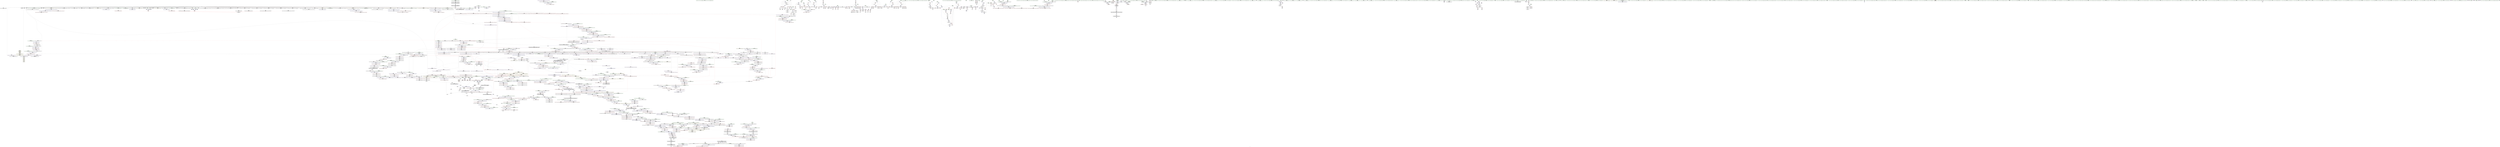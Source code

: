 digraph "SVFG" {
	label="SVFG";

	Node0x55a7e7ea5570 [shape=record,color=grey,label="{NodeID: 0\nNullPtr|{|<s55>137}}"];
	Node0x55a7e7ea5570 -> Node0x55a7e8401220[style=solid];
	Node0x55a7e7ea5570 -> Node0x55a7e8401320[style=solid];
	Node0x55a7e7ea5570 -> Node0x55a7e84013f0[style=solid];
	Node0x55a7e7ea5570 -> Node0x55a7e84014c0[style=solid];
	Node0x55a7e7ea5570 -> Node0x55a7e8401590[style=solid];
	Node0x55a7e7ea5570 -> Node0x55a7e8401660[style=solid];
	Node0x55a7e7ea5570 -> Node0x55a7e8401730[style=solid];
	Node0x55a7e7ea5570 -> Node0x55a7e8401800[style=solid];
	Node0x55a7e7ea5570 -> Node0x55a7e84018d0[style=solid];
	Node0x55a7e7ea5570 -> Node0x55a7e84019a0[style=solid];
	Node0x55a7e7ea5570 -> Node0x55a7e8401a70[style=solid];
	Node0x55a7e7ea5570 -> Node0x55a7e8401b40[style=solid];
	Node0x55a7e7ea5570 -> Node0x55a7e8401c10[style=solid];
	Node0x55a7e7ea5570 -> Node0x55a7e8401ce0[style=solid];
	Node0x55a7e7ea5570 -> Node0x55a7e8401db0[style=solid];
	Node0x55a7e7ea5570 -> Node0x55a7e8401e80[style=solid];
	Node0x55a7e7ea5570 -> Node0x55a7e8401f50[style=solid];
	Node0x55a7e7ea5570 -> Node0x55a7e8402020[style=solid];
	Node0x55a7e7ea5570 -> Node0x55a7e84020f0[style=solid];
	Node0x55a7e7ea5570 -> Node0x55a7e84021c0[style=solid];
	Node0x55a7e7ea5570 -> Node0x55a7e8402290[style=solid];
	Node0x55a7e7ea5570 -> Node0x55a7e8402360[style=solid];
	Node0x55a7e7ea5570 -> Node0x55a7e8402430[style=solid];
	Node0x55a7e7ea5570 -> Node0x55a7e8402500[style=solid];
	Node0x55a7e7ea5570 -> Node0x55a7e84025d0[style=solid];
	Node0x55a7e7ea5570 -> Node0x55a7e84026a0[style=solid];
	Node0x55a7e7ea5570 -> Node0x55a7e8402770[style=solid];
	Node0x55a7e7ea5570 -> Node0x55a7e8402840[style=solid];
	Node0x55a7e7ea5570 -> Node0x55a7e8402910[style=solid];
	Node0x55a7e7ea5570 -> Node0x55a7e84029e0[style=solid];
	Node0x55a7e7ea5570 -> Node0x55a7e8402ab0[style=solid];
	Node0x55a7e7ea5570 -> Node0x55a7e8402b80[style=solid];
	Node0x55a7e7ea5570 -> Node0x55a7e8402c50[style=solid];
	Node0x55a7e7ea5570 -> Node0x55a7e8402d20[style=solid];
	Node0x55a7e7ea5570 -> Node0x55a7e8402df0[style=solid];
	Node0x55a7e7ea5570 -> Node0x55a7e8402ec0[style=solid];
	Node0x55a7e7ea5570 -> Node0x55a7e8402f90[style=solid];
	Node0x55a7e7ea5570 -> Node0x55a7e8403060[style=solid];
	Node0x55a7e7ea5570 -> Node0x55a7e8403130[style=solid];
	Node0x55a7e7ea5570 -> Node0x55a7e8403200[style=solid];
	Node0x55a7e7ea5570 -> Node0x55a7e84032d0[style=solid];
	Node0x55a7e7ea5570 -> Node0x55a7e84033a0[style=solid];
	Node0x55a7e7ea5570 -> Node0x55a7e8403470[style=solid];
	Node0x55a7e7ea5570 -> Node0x55a7e8403540[style=solid];
	Node0x55a7e7ea5570 -> Node0x55a7e8403610[style=solid];
	Node0x55a7e7ea5570 -> Node0x55a7e84036e0[style=solid];
	Node0x55a7e7ea5570 -> Node0x55a7e84037b0[style=solid];
	Node0x55a7e7ea5570 -> Node0x55a7e842ea90[style=solid];
	Node0x55a7e7ea5570 -> Node0x55a7e8432540[style=solid];
	Node0x55a7e7ea5570 -> Node0x55a7e8432610[style=solid];
	Node0x55a7e7ea5570 -> Node0x55a7e84326e0[style=solid];
	Node0x55a7e7ea5570 -> Node0x55a7e8434eb0[style=solid];
	Node0x55a7e7ea5570 -> Node0x55a7e7c58830[style=solid];
	Node0x55a7e7ea5570 -> Node0x55a7e84622d0[style=solid];
	Node0x55a7e7ea5570 -> Node0x55a7e8465a50[style=solid];
	Node0x55a7e7ea5570:s55 -> Node0x55a7e854f750[style=solid,color=red];
	Node0x55a7e8405470 [shape=record,color=red,label="{NodeID: 775\n706\<--703\nthis1\<--this.addr\n_ZNSt6vectorINSt7__cxx1112basic_stringIcSt11char_traitsIcESaIcEEESaIS5_EE5clearEv\n|{|<s1>58}}"];
	Node0x55a7e8405470 -> Node0x55a7e83fa3d0[style=solid];
	Node0x55a7e8405470:s1 -> Node0x55a7e8554470[style=solid,color=red];
	Node0x55a7e83fb9c0 [shape=record,color=black,label="{NodeID: 443\n1206\<--1211\n_ZSt7forwardINSt7__cxx1112basic_stringIcSt11char_traitsIcESaIcEEEEOT_RNSt16remove_referenceIS6_E4typeE_ret\<--\n_ZSt7forwardINSt7__cxx1112basic_stringIcSt11char_traitsIcESaIcEEEEOT_RNSt16remove_referenceIS6_E4typeE\n|{<s0>84|<s1>87|<s2>89|<s3>95|<s4>115|<s5>160}}"];
	Node0x55a7e83fb9c0:s0 -> Node0x55a7e855b020[style=solid,color=blue];
	Node0x55a7e83fb9c0:s1 -> Node0x55a7e855b270[style=solid,color=blue];
	Node0x55a7e83fb9c0:s2 -> Node0x55a7e855b3e0[style=solid,color=blue];
	Node0x55a7e83fb9c0:s3 -> Node0x55a7e855b990[style=solid,color=blue];
	Node0x55a7e83fb9c0:s4 -> Node0x55a7e855c660[style=solid,color=blue];
	Node0x55a7e83fb9c0:s5 -> Node0x55a7e854b500[style=solid,color=blue];
	Node0x55a7e83ef980 [shape=record,color=green,label="{NodeID: 111\n718\<--719\nthis.addr\<--this.addr_field_insensitive\n_ZNSt6vectorINSt7__cxx1112basic_stringIcSt11char_traitsIcESaIcEEESaIS5_EE9push_backEOS5_\n}"];
	Node0x55a7e83ef980 -> Node0x55a7e8405610[style=solid];
	Node0x55a7e83ef980 -> Node0x55a7e8431ec0[style=solid];
	Node0x55a7e840aea0 [shape=record,color=red,label="{NodeID: 886\n1584\<--1568\n\<--__first.addr\n_ZSt34__uninitialized_move_if_noexcept_aIPNSt7__cxx1112basic_stringIcSt11char_traitsIcESaIcEEES6_SaIS5_EET0_T_S9_S8_RT1_\n|{<s0>130}}"];
	Node0x55a7e840aea0:s0 -> Node0x55a7e854c5e0[style=solid,color=red];
	Node0x55a7e8411910 [shape=record,color=purple,label="{NodeID: 554\n2141\<--52\nllvm.global_ctors_0\<--llvm.global_ctors\nGlob }"];
	Node0x55a7e8411910 -> Node0x55a7e842e890[style=solid];
	Node0x55a7e854c4d0 [shape=record,color=black,label="{NodeID: 2436\n1452 = PHI(1242, )\n2nd arg _ZNKSt6vectorINSt7__cxx1112basic_stringIcSt11char_traitsIcESaIcEEESaIS5_EE12_M_check_lenEmPKc }"];
	Node0x55a7e854c4d0 -> Node0x55a7e8435c80[style=solid];
	Node0x55a7e83f3f70 [shape=record,color=green,label="{NodeID: 222\n1557\<--1558\n_ZNSt16allocator_traitsISaINSt7__cxx1112basic_stringIcSt11char_traitsIcESaIcEEEEE8allocateERS6_m\<--_ZNSt16allocator_traitsISaINSt7__cxx1112basic_stringIcSt11char_traitsIcESaIcEEEEE8allocateERS6_m_field_insensitive\n}"];
	Node0x55a7e84ddf60 [shape=record,color=yellow,style=double,label="{NodeID: 2104\n298V_1 = ENCHI(MR_298V_0)\npts\{12180000 12280000 \}\nFun[_ZN9__gnu_cxxmiIPNSt7__cxx1112basic_stringIcSt11char_traitsIcESaIcEEESt6vectorIS6_SaIS6_EEEENS_17__normal_iteratorIT_T0_E15difference_typeERKSE_SH_]}"];
	Node0x55a7e84ddf60 -> Node0x55a7e840a8f0[style=dashed];
	Node0x55a7e84ddf60 -> Node0x55a7e840a9c0[style=dashed];
	Node0x55a7e8430250 [shape=record,color=blue,label="{NodeID: 997\n199\<--428\nj\<--inc65\nmain\n}"];
	Node0x55a7e8430250 -> Node0x55a7e8418da0[style=dashed];
	Node0x55a7e8430250 -> Node0x55a7e8418e70[style=dashed];
	Node0x55a7e8430250 -> Node0x55a7e8418f40[style=dashed];
	Node0x55a7e8430250 -> Node0x55a7e8419010[style=dashed];
	Node0x55a7e8430250 -> Node0x55a7e84190e0[style=dashed];
	Node0x55a7e8430250 -> Node0x55a7e84191b0[style=dashed];
	Node0x55a7e8430250 -> Node0x55a7e8430250[style=dashed];
	Node0x55a7e8430250 -> Node0x55a7e84cec70[style=dashed];
	Node0x55a7e8464e50 [shape=record,color=grey,label="{NodeID: 1772\n2027 = cmp(2022, 2026, )\n}"];
	Node0x55a7e8464e50 -> Node0x55a7e840fa30[style=solid];
	Node0x55a7e84173a0 [shape=record,color=purple,label="{NodeID: 665\n1270\<--1268\nadd.ptr\<--\n_ZNSt6vectorINSt7__cxx1112basic_stringIcSt11char_traitsIcESaIcEEESaIS5_EE17_M_realloc_insertIJS5_EEEvN9__gnu_cxx17__normal_iteratorIPS5_S7_EEDpOT_\n|{<s0>96}}"];
	Node0x55a7e84173a0:s0 -> Node0x55a7e854fa70[style=solid,color=red];
	Node0x55a7e8559190 [shape=record,color=black,label="{NodeID: 2547\n105 = PHI()\n}"];
	Node0x55a7e8402430 [shape=record,color=black,label="{NodeID: 333\n929\<--3\n\<--dummyVal\n_ZNSt12_Vector_baseINSt7__cxx1112basic_stringIcSt11char_traitsIcESaIcEEESaIS5_EED2Ev\n}"];
	Node0x55a7e8402430 -> Node0x55a7e8432e30[style=solid];
	Node0x55a7e8435c80 [shape=record,color=blue,label="{NodeID: 1108\n1457\<--1452\n__s.addr\<--__s\n_ZNKSt6vectorINSt7__cxx1112basic_stringIcSt11char_traitsIcESaIcEEESaIS5_EE12_M_check_lenEmPKc\n}"];
	Node0x55a7e8435c80 -> Node0x55a7e840a340[style=dashed];
	Node0x55a7e83eb830 [shape=record,color=green,label="{NodeID: 1\n7\<--1\n__dso_handle\<--dummyObj\nGlob }"];
	Node0x55a7e8405540 [shape=record,color=red,label="{NodeID: 776\n710\<--709\n\<--_M_start\n_ZNSt6vectorINSt7__cxx1112basic_stringIcSt11char_traitsIcESaIcEEESaIS5_EE5clearEv\n|{<s0>58}}"];
	Node0x55a7e8405540:s0 -> Node0x55a7e8554580[style=solid,color=red];
	Node0x55a7e83fba90 [shape=record,color=black,label="{NodeID: 444\n1257\<--1241\n\<--this1\n_ZNSt6vectorINSt7__cxx1112basic_stringIcSt11char_traitsIcESaIcEEESaIS5_EE17_M_realloc_insertIJS5_EEEvN9__gnu_cxx17__normal_iteratorIPS5_S7_EEDpOT_\n|{<s0>94}}"];
	Node0x55a7e83fba90:s0 -> Node0x55a7e8550df0[style=solid,color=red];
	Node0x55a7e83f4460 [shape=record,color=green,label="{NodeID: 112\n720\<--721\n__x.addr\<--__x.addr_field_insensitive\n_ZNSt6vectorINSt7__cxx1112basic_stringIcSt11char_traitsIcESaIcEEESaIS5_EE9push_backEOS5_\n}"];
	Node0x55a7e83f4460 -> Node0x55a7e84056e0[style=solid];
	Node0x55a7e83f4460 -> Node0x55a7e8431f90[style=solid];
	Node0x55a7e840af70 [shape=record,color=red,label="{NodeID: 887\n1590\<--1570\n\<--__last.addr\n_ZSt34__uninitialized_move_if_noexcept_aIPNSt7__cxx1112basic_stringIcSt11char_traitsIcESaIcEEES6_SaIS5_EET0_T_S9_S8_RT1_\n|{<s0>131}}"];
	Node0x55a7e840af70:s0 -> Node0x55a7e854c5e0[style=solid,color=red];
	Node0x55a7e84119e0 [shape=record,color=purple,label="{NodeID: 555\n2142\<--52\nllvm.global_ctors_1\<--llvm.global_ctors\nGlob }"];
	Node0x55a7e84119e0 -> Node0x55a7e842e990[style=solid];
	Node0x55a7e854c5e0 [shape=record,color=black,label="{NodeID: 2437\n1824 = PHI(1584, 1590, )\n0th arg _ZSt32__make_move_if_noexcept_iteratorINSt7__cxx1112basic_stringIcSt11char_traitsIcESaIcEEESt13move_iteratorIPS5_EET0_PT_ }"];
	Node0x55a7e854c5e0 -> Node0x55a7e8437d00[style=solid];
	Node0x55a7e83f4070 [shape=record,color=green,label="{NodeID: 223\n1568\<--1569\n__first.addr\<--__first.addr_field_insensitive\n_ZSt34__uninitialized_move_if_noexcept_aIPNSt7__cxx1112basic_stringIcSt11char_traitsIcESaIcEEES6_SaIS5_EET0_T_S9_S8_RT1_\n}"];
	Node0x55a7e83f4070 -> Node0x55a7e840aea0[style=solid];
	Node0x55a7e83f4070 -> Node0x55a7e8436300[style=solid];
	Node0x55a7e8430320 [shape=record,color=blue,label="{NodeID: 998\n189\<--435\ni11\<--inc70\nmain\n}"];
	Node0x55a7e8430320 -> Node0x55a7e8418a60[style=dashed];
	Node0x55a7e8430320 -> Node0x55a7e8418b30[style=dashed];
	Node0x55a7e8430320 -> Node0x55a7e8418c00[style=dashed];
	Node0x55a7e8430320 -> Node0x55a7e8430320[style=dashed];
	Node0x55a7e8430320 -> Node0x55a7e84adf70[style=dashed];
	Node0x55a7e8464fd0 [shape=record,color=grey,label="{NodeID: 1773\n566 = cmp(565, 9, )\n}"];
	Node0x55a7e8417470 [shape=record,color=purple,label="{NodeID: 666\n1321\<--1319\nadd.ptr18\<--\n_ZNSt6vectorINSt7__cxx1112basic_stringIcSt11char_traitsIcESaIcEEESaIS5_EE17_M_realloc_insertIJS5_EEEvN9__gnu_cxx17__normal_iteratorIPS5_S7_EEDpOT_\n|{<s0>104}}"];
	Node0x55a7e8417470:s0 -> Node0x55a7e854a1a0[style=solid,color=red];
	Node0x55a7e8559260 [shape=record,color=black,label="{NodeID: 2548\n146 = PHI(885, )\n|{<s0>8}}"];
	Node0x55a7e8559260:s0 -> Node0x55a7e8554f50[style=solid,color=red];
	Node0x55a7e8402500 [shape=record,color=black,label="{NodeID: 334\n1116\<--3\n\<--dummyVal\n_ZNSt6vectorINSt7__cxx1112basic_stringIcSt11char_traitsIcESaIcEEESaIS5_EE15_M_erase_at_endEPS5_\n}"];
	Node0x55a7e8435d50 [shape=record,color=blue,label="{NodeID: 1109\n1461\<--1483\nref.tmp\<--call4\n_ZNKSt6vectorINSt7__cxx1112basic_stringIcSt11char_traitsIcESaIcEEESaIS5_EE12_M_check_lenEmPKc\n|{|<s1>122}}"];
	Node0x55a7e8435d50 -> Node0x55a7e840a680[style=dashed];
	Node0x55a7e8435d50:s1 -> Node0x55a7e84d87f0[style=dashed,color=red];
	Node0x55a7e83eb8c0 [shape=record,color=green,label="{NodeID: 2\n9\<--1\n\<--dummyObj\nCan only get source location for instruction, argument, global var or function.}"];
	Node0x55a7e8405610 [shape=record,color=red,label="{NodeID: 777\n724\<--718\nthis1\<--this.addr\n_ZNSt6vectorINSt7__cxx1112basic_stringIcSt11char_traitsIcESaIcEEESaIS5_EE9push_backEOS5_\n|{<s0>60}}"];
	Node0x55a7e8405610:s0 -> Node0x55a7e8551e30[style=solid,color=red];
	Node0x55a7e83fbb60 [shape=record,color=black,label="{NodeID: 445\n1265\<--1241\n\<--this1\n_ZNSt6vectorINSt7__cxx1112basic_stringIcSt11char_traitsIcESaIcEEESaIS5_EE17_M_realloc_insertIJS5_EEEvN9__gnu_cxx17__normal_iteratorIPS5_S7_EEDpOT_\n}"];
	Node0x55a7e83fbb60 -> Node0x55a7e8413d30[style=solid];
	Node0x55a7e83f44f0 [shape=record,color=green,label="{NodeID: 113\n727\<--728\n_ZSt4moveIRNSt7__cxx1112basic_stringIcSt11char_traitsIcESaIcEEEEONSt16remove_referenceIT_E4typeEOS8_\<--_ZSt4moveIRNSt7__cxx1112basic_stringIcSt11char_traitsIcESaIcEEEEONSt16remove_referenceIT_E4typeEOS8__field_insensitive\n}"];
	Node0x55a7e840b040 [shape=record,color=red,label="{NodeID: 888\n1594\<--1572\n\<--__result.addr\n_ZSt34__uninitialized_move_if_noexcept_aIPNSt7__cxx1112basic_stringIcSt11char_traitsIcESaIcEEES6_SaIS5_EET0_T_S9_S8_RT1_\n|{<s0>132}}"];
	Node0x55a7e840b040:s0 -> Node0x55a7e85555d0[style=solid,color=red];
	Node0x55a7e8411ae0 [shape=record,color=purple,label="{NodeID: 556\n2143\<--52\nllvm.global_ctors_2\<--llvm.global_ctors\nGlob }"];
	Node0x55a7e8411ae0 -> Node0x55a7e842ea90[style=solid];
	Node0x55a7e854c7f0 [shape=record,color=black,label="{NodeID: 2438\n995 = PHI(903, 1340, 1359, )\n0th arg _ZNSt12_Vector_baseINSt7__cxx1112basic_stringIcSt11char_traitsIcESaIcEEESaIS5_EE13_M_deallocateEPS5_m }"];
	Node0x55a7e854c7f0 -> Node0x55a7e84334b0[style=solid];
	Node0x55a7e83f4140 [shape=record,color=green,label="{NodeID: 224\n1570\<--1571\n__last.addr\<--__last.addr_field_insensitive\n_ZSt34__uninitialized_move_if_noexcept_aIPNSt7__cxx1112basic_stringIcSt11char_traitsIcESaIcEEES6_SaIS5_EET0_T_S9_S8_RT1_\n}"];
	Node0x55a7e83f4140 -> Node0x55a7e840af70[style=solid];
	Node0x55a7e83f4140 -> Node0x55a7e84363d0[style=solid];
	Node0x55a7e84303f0 [shape=record,color=blue,label="{NodeID: 999\n205\<--9\ni72\<--\nmain\n}"];
	Node0x55a7e84303f0 -> Node0x55a7e84195c0[style=dashed];
	Node0x55a7e84303f0 -> Node0x55a7e8419690[style=dashed];
	Node0x55a7e84303f0 -> Node0x55a7e8419760[style=dashed];
	Node0x55a7e84303f0 -> Node0x55a7e8430b40[style=dashed];
	Node0x55a7e84303f0 -> Node0x55a7e84af870[style=dashed];
	Node0x55a7e8465150 [shape=record,color=grey,label="{NodeID: 1774\n557 = cmp(556, 9, )\n}"];
	Node0x55a7e8417540 [shape=record,color=purple,label="{NodeID: 667\n1389\<--1387\nadd.ptr39\<--\n_ZNSt6vectorINSt7__cxx1112basic_stringIcSt11char_traitsIcESaIcEEESaIS5_EE17_M_realloc_insertIJS5_EEEvN9__gnu_cxx17__normal_iteratorIPS5_S7_EEDpOT_\n}"];
	Node0x55a7e8417540 -> Node0x55a7e84356d0[style=solid];
	Node0x55a7e8559520 [shape=record,color=black,label="{NodeID: 2549\n632 = PHI(81, )\n}"];
	Node0x55a7e8559520 -> Node0x55a7e84316a0[style=solid];
	Node0x55a7e84025d0 [shape=record,color=black,label="{NodeID: 335\n1117\<--3\n\<--dummyVal\n_ZNSt6vectorINSt7__cxx1112basic_stringIcSt11char_traitsIcESaIcEEESaIS5_EE15_M_erase_at_endEPS5_\n|{<s0>83}}"];
	Node0x55a7e84025d0:s0 -> Node0x55a7e854dd30[style=solid,color=red];
	Node0x55a7e8435e20 [shape=record,color=blue,label="{NodeID: 1110\n1459\<--1489\n__len\<--add\n_ZNKSt6vectorINSt7__cxx1112basic_stringIcSt11char_traitsIcESaIcEEESaIS5_EE12_M_check_lenEmPKc\n}"];
	Node0x55a7e8435e20 -> Node0x55a7e840a410[style=dashed];
	Node0x55a7e8435e20 -> Node0x55a7e840a4e0[style=dashed];
	Node0x55a7e8435e20 -> Node0x55a7e840a5b0[style=dashed];
	Node0x55a7e83ebf80 [shape=record,color=green,label="{NodeID: 3\n34\<--1\n.str\<--dummyObj\nGlob }"];
	Node0x55a7e84056e0 [shape=record,color=red,label="{NodeID: 778\n725\<--720\n\<--__x.addr\n_ZNSt6vectorINSt7__cxx1112basic_stringIcSt11char_traitsIcESaIcEEESaIS5_EE9push_backEOS5_\n|{<s0>59}}"];
	Node0x55a7e84056e0:s0 -> Node0x55a7e8552ea0[style=solid,color=red];
	Node0x55a7e83fbc30 [shape=record,color=black,label="{NodeID: 446\n1275\<--1241\n\<--this1\n_ZNSt6vectorINSt7__cxx1112basic_stringIcSt11char_traitsIcESaIcEEESaIS5_EE17_M_realloc_insertIJS5_EEEvN9__gnu_cxx17__normal_iteratorIPS5_S7_EEDpOT_\n}"];
	Node0x55a7e83fbc30 -> Node0x55a7e8413e00[style=solid];
	Node0x55a7e83fbc30 -> Node0x55a7e8413ed0[style=solid];
	Node0x55a7e83f45f0 [shape=record,color=green,label="{NodeID: 114\n730\<--731\n_ZNSt6vectorINSt7__cxx1112basic_stringIcSt11char_traitsIcESaIcEEESaIS5_EE12emplace_backIJS5_EEEvDpOT_\<--_ZNSt6vectorINSt7__cxx1112basic_stringIcSt11char_traitsIcESaIcEEESaIS5_EE12emplace_backIJS5_EEEvDpOT__field_insensitive\n}"];
	Node0x55a7e840b110 [shape=record,color=red,label="{NodeID: 889\n1595\<--1574\n\<--__alloc.addr\n_ZSt34__uninitialized_move_if_noexcept_aIPNSt7__cxx1112basic_stringIcSt11char_traitsIcESaIcEEES6_SaIS5_EET0_T_S9_S8_RT1_\n|{<s0>132}}"];
	Node0x55a7e840b110:s0 -> Node0x55a7e855d390[style=solid,color=red];
	Node0x55a7e8411be0 [shape=record,color=purple,label="{NodeID: 557\n138\<--137\n_M_impl\<--\n_ZNSt6vectorINSt7__cxx1112basic_stringIcSt11char_traitsIcESaIcEEESaIS5_EED2Ev\n}"];
	Node0x55a7e854ca40 [shape=record,color=black,label="{NodeID: 2439\n996 = PHI(906, 1341, 1363, )\n1st arg _ZNSt12_Vector_baseINSt7__cxx1112basic_stringIcSt11char_traitsIcESaIcEEESaIS5_EE13_M_deallocateEPS5_m }"];
	Node0x55a7e854ca40 -> Node0x55a7e8433580[style=solid];
	Node0x55a7e83f4210 [shape=record,color=green,label="{NodeID: 225\n1572\<--1573\n__result.addr\<--__result.addr_field_insensitive\n_ZSt34__uninitialized_move_if_noexcept_aIPNSt7__cxx1112basic_stringIcSt11char_traitsIcESaIcEEES6_SaIS5_EET0_T_S9_S8_RT1_\n}"];
	Node0x55a7e83f4210 -> Node0x55a7e840b040[style=solid];
	Node0x55a7e83f4210 -> Node0x55a7e84364a0[style=solid];
	Node0x55a7e84304c0 [shape=record,color=blue,label="{NodeID: 1000\n209\<--458\nf\<--sub81\nmain\n}"];
	Node0x55a7e84304c0 -> Node0x55a7e8419830[style=dashed];
	Node0x55a7e84304c0 -> Node0x55a7e8419900[style=dashed];
	Node0x55a7e84304c0 -> Node0x55a7e84199d0[style=dashed];
	Node0x55a7e84304c0 -> Node0x55a7e8419aa0[style=dashed];
	Node0x55a7e84304c0 -> Node0x55a7e8419b70[style=dashed];
	Node0x55a7e84304c0 -> Node0x55a7e8419c40[style=dashed];
	Node0x55a7e84304c0 -> Node0x55a7e84304c0[style=dashed];
	Node0x55a7e84304c0 -> Node0x55a7e84afd70[style=dashed];
	Node0x55a7e84652d0 [shape=record,color=grey,label="{NodeID: 1775\n1140 = cmp(1135, 1139, )\n}"];
	Node0x55a7e8417610 [shape=record,color=red,label="{NodeID: 668\n259\<--8\n\<--n\nmain\n}"];
	Node0x55a7e8417610 -> Node0x55a7e8462450[style=solid];
	Node0x55a7e8559630 [shape=record,color=black,label="{NodeID: 2550\n656 = PHI(81, )\n}"];
	Node0x55a7e8559630 -> Node0x55a7e84319e0[style=solid];
	Node0x55a7e84026a0 [shape=record,color=black,label="{NodeID: 336\n1305\<--3\n\<--dummyVal\n_ZNSt6vectorINSt7__cxx1112basic_stringIcSt11char_traitsIcESaIcEEESaIS5_EE17_M_realloc_insertIJS5_EEEvN9__gnu_cxx17__normal_iteratorIPS5_S7_EEDpOT_\n}"];
	Node0x55a7e8435ef0 [shape=record,color=blue,label="{NodeID: 1111\n1508\<--1506\n__lhs.addr\<--__lhs\n_ZN9__gnu_cxxmiIPNSt7__cxx1112basic_stringIcSt11char_traitsIcESaIcEEESt6vectorIS6_SaIS6_EEEENS_17__normal_iteratorIT_T0_E15difference_typeERKSE_SH_\n}"];
	Node0x55a7e8435ef0 -> Node0x55a7e840a750[style=dashed];
	Node0x55a7e83ec010 [shape=record,color=green,label="{NodeID: 4\n36\<--1\n.str.2\<--dummyObj\nGlob }"];
	Node0x55a7e84057b0 [shape=record,color=red,label="{NodeID: 779\n761\<--755\nthis1\<--this.addr\n_ZNSt6vectorINSt7__cxx1112basic_stringIcSt11char_traitsIcESaIcEEESaIS5_EEixEm\n}"];
	Node0x55a7e84057b0 -> Node0x55a7e83fa4a0[style=solid];
	Node0x55a7e83fbd00 [shape=record,color=black,label="{NodeID: 447\n1284\<--1241\n\<--this1\n_ZNSt6vectorINSt7__cxx1112basic_stringIcSt11char_traitsIcESaIcEEESaIS5_EE17_M_realloc_insertIJS5_EEEvN9__gnu_cxx17__normal_iteratorIPS5_S7_EEDpOT_\n|{<s0>98}}"];
	Node0x55a7e83fbd00:s0 -> Node0x55a7e854d990[style=solid,color=red];
	Node0x55a7e83f46f0 [shape=record,color=green,label="{NodeID: 115\n739\<--740\n__gxx_personality_v0\<--__gxx_personality_v0_field_insensitive\n}"];
	Node0x55a7e840b1e0 [shape=record,color=red,label="{NodeID: 890\n1597\<--1596\n\<--coerce.dive4\n_ZSt34__uninitialized_move_if_noexcept_aIPNSt7__cxx1112basic_stringIcSt11char_traitsIcESaIcEEES6_SaIS5_EET0_T_S9_S8_RT1_\n|{<s0>132}}"];
	Node0x55a7e840b1e0:s0 -> Node0x55a7e85553b0[style=solid,color=red];
	Node0x55a7e8411cb0 [shape=record,color=purple,label="{NodeID: 558\n139\<--137\n_M_start\<--\n_ZNSt6vectorINSt7__cxx1112basic_stringIcSt11char_traitsIcESaIcEEESaIS5_EED2Ev\n}"];
	Node0x55a7e8411cb0 -> Node0x55a7e8418170[style=solid];
	Node0x55a7e854cc00 [shape=record,color=black,label="{NodeID: 2440\n997 = PHI(916, 1342, 1375, )\n2nd arg _ZNSt12_Vector_baseINSt7__cxx1112basic_stringIcSt11char_traitsIcESaIcEEESaIS5_EE13_M_deallocateEPS5_m }"];
	Node0x55a7e854cc00 -> Node0x55a7e8433650[style=solid];
	Node0x55a7e83f42e0 [shape=record,color=green,label="{NodeID: 226\n1574\<--1575\n__alloc.addr\<--__alloc.addr_field_insensitive\n_ZSt34__uninitialized_move_if_noexcept_aIPNSt7__cxx1112basic_stringIcSt11char_traitsIcESaIcEEES6_SaIS5_EET0_T_S9_S8_RT1_\n}"];
	Node0x55a7e83f42e0 -> Node0x55a7e840b110[style=solid];
	Node0x55a7e83f42e0 -> Node0x55a7e8436570[style=solid];
	Node0x55a7e8430590 [shape=record,color=blue,label="{NodeID: 1001\n211\<--463\nb\<--sub84\nmain\n}"];
	Node0x55a7e8430590 -> Node0x55a7e8419d10[style=dashed];
	Node0x55a7e8430590 -> Node0x55a7e8419de0[style=dashed];
	Node0x55a7e8430590 -> Node0x55a7e8419eb0[style=dashed];
	Node0x55a7e8430590 -> Node0x55a7e8419f80[style=dashed];
	Node0x55a7e8430590 -> Node0x55a7e841a050[style=dashed];
	Node0x55a7e8430590 -> Node0x55a7e8430590[style=dashed];
	Node0x55a7e8430590 -> Node0x55a7e84b0270[style=dashed];
	Node0x55a7e8465450 [shape=record,color=grey,label="{NodeID: 1776\n333 = cmp(327, 332, )\n}"];
	Node0x55a7e84176e0 [shape=record,color=red,label="{NodeID: 669\n312\<--8\n\<--n\nmain\n}"];
	Node0x55a7e84176e0 -> Node0x55a7e8465750[style=solid];
	Node0x55a7e8559740 [shape=record,color=black,label="{NodeID: 2551\n317 = PHI(752, )\n}"];
	Node0x55a7e8402770 [shape=record,color=black,label="{NodeID: 337\n1306\<--3\n\<--dummyVal\n_ZNSt6vectorINSt7__cxx1112basic_stringIcSt11char_traitsIcESaIcEEESaIS5_EE17_M_realloc_insertIJS5_EEEvN9__gnu_cxx17__normal_iteratorIPS5_S7_EEDpOT_\n}"];
	Node0x55a7e8402770 -> Node0x55a7e84351f0[style=solid];
	Node0x55a7e8435fc0 [shape=record,color=blue,label="{NodeID: 1112\n1510\<--1507\n__rhs.addr\<--__rhs\n_ZN9__gnu_cxxmiIPNSt7__cxx1112basic_stringIcSt11char_traitsIcESaIcEEESt6vectorIS6_SaIS6_EEEENS_17__normal_iteratorIT_T0_E15difference_typeERKSE_SH_\n}"];
	Node0x55a7e8435fc0 -> Node0x55a7e840a820[style=dashed];
	Node0x55a7e83ec170 [shape=record,color=green,label="{NodeID: 5\n38\<--1\nstdin\<--dummyObj\nGlob }"];
	Node0x55a7e8405880 [shape=record,color=red,label="{NodeID: 780\n766\<--757\n\<--__n.addr\n_ZNSt6vectorINSt7__cxx1112basic_stringIcSt11char_traitsIcESaIcEEESaIS5_EEixEm\n}"];
	Node0x55a7e83fbdd0 [shape=record,color=black,label="{NodeID: 448\n1295\<--1241\n\<--this1\n_ZNSt6vectorINSt7__cxx1112basic_stringIcSt11char_traitsIcESaIcEEESaIS5_EE17_M_realloc_insertIJS5_EEEvN9__gnu_cxx17__normal_iteratorIPS5_S7_EEDpOT_\n}"];
	Node0x55a7e83fbdd0 -> Node0x55a7e8414070[style=solid];
	Node0x55a7e83fbdd0 -> Node0x55a7e8414140[style=solid];
	Node0x55a7e83f47f0 [shape=record,color=green,label="{NodeID: 116\n755\<--756\nthis.addr\<--this.addr_field_insensitive\n_ZNSt6vectorINSt7__cxx1112basic_stringIcSt11char_traitsIcESaIcEEESaIS5_EEixEm\n}"];
	Node0x55a7e83f47f0 -> Node0x55a7e84057b0[style=solid];
	Node0x55a7e83f47f0 -> Node0x55a7e8432060[style=solid];
	Node0x55a7e840b2b0 [shape=record,color=red,label="{NodeID: 891\n1599\<--1598\n\<--coerce.dive5\n_ZSt34__uninitialized_move_if_noexcept_aIPNSt7__cxx1112basic_stringIcSt11char_traitsIcESaIcEEES6_SaIS5_EET0_T_S9_S8_RT1_\n|{<s0>132}}"];
	Node0x55a7e840b2b0:s0 -> Node0x55a7e85554c0[style=solid,color=red];
	Node0x55a7e8411d80 [shape=record,color=purple,label="{NodeID: 559\n142\<--141\n_M_impl2\<--\n_ZNSt6vectorINSt7__cxx1112basic_stringIcSt11char_traitsIcESaIcEEESaIS5_EED2Ev\n}"];
	Node0x55a7e854cdc0 [shape=record,color=black,label="{NodeID: 2441\n1075 = PHI(1026, )\n0th arg _ZNSaINSt7__cxx1112basic_stringIcSt11char_traitsIcESaIcEEEED2Ev }"];
	Node0x55a7e854cdc0 -> Node0x55a7e8433cd0[style=solid];
	Node0x55a7e83f43b0 [shape=record,color=green,label="{NodeID: 227\n1576\<--1577\nagg.tmp\<--agg.tmp_field_insensitive\n_ZSt34__uninitialized_move_if_noexcept_aIPNSt7__cxx1112basic_stringIcSt11char_traitsIcESaIcEEES6_SaIS5_EET0_T_S9_S8_RT1_\n}"];
	Node0x55a7e83f43b0 -> Node0x55a7e8415590[style=solid];
	Node0x55a7e83f43b0 -> Node0x55a7e8415660[style=solid];
	Node0x55a7e8430660 [shape=record,color=blue,label="{NodeID: 1002\n187\<--354\nbad\<--\nmain\n}"];
	Node0x55a7e8430660 -> Node0x55a7e8430800[style=dashed];
	Node0x55a7e8430660 -> Node0x55a7e84309a0[style=dashed];
	Node0x55a7e8430660 -> Node0x55a7e84ba270[style=dashed];
	Node0x55a7e84655d0 [shape=record,color=grey,label="{NodeID: 1777\n249 = cmp(247, 248, )\n}"];
	Node0x55a7e84177b0 [shape=record,color=red,label="{NodeID: 670\n448\<--8\n\<--n\nmain\n}"];
	Node0x55a7e84177b0 -> Node0x55a7e8463dd0[style=solid];
	Node0x55a7e8559850 [shape=record,color=black,label="{NodeID: 2552\n323 = PHI()\n}"];
	Node0x55a7e8559850 -> Node0x55a7e841b980[style=solid];
	Node0x55a7e8402840 [shape=record,color=black,label="{NodeID: 338\n1308\<--3\n\<--dummyVal\n_ZNSt6vectorINSt7__cxx1112basic_stringIcSt11char_traitsIcESaIcEEESaIS5_EE17_M_realloc_insertIJS5_EEEvN9__gnu_cxx17__normal_iteratorIPS5_S7_EEDpOT_\n}"];
	Node0x55a7e8402840 -> Node0x55a7e84352c0[style=solid];
	Node0x55a7e8436090 [shape=record,color=blue,label="{NodeID: 1113\n1529\<--1526\nthis.addr\<--this\n_ZNSt6vectorINSt7__cxx1112basic_stringIcSt11char_traitsIcESaIcEEESaIS5_EE5beginEv\n}"];
	Node0x55a7e8436090 -> Node0x55a7e840aa90[style=dashed];
	Node0x55a7e83ec200 [shape=record,color=green,label="{NodeID: 6\n39\<--1\n.str.3\<--dummyObj\nGlob }"];
	Node0x55a7e8405950 [shape=record,color=red,label="{NodeID: 781\n765\<--764\n\<--_M_start\n_ZNSt6vectorINSt7__cxx1112basic_stringIcSt11char_traitsIcESaIcEEESaIS5_EEixEm\n}"];
	Node0x55a7e8405950 -> Node0x55a7e84172d0[style=solid];
	Node0x55a7e83fbea0 [shape=record,color=black,label="{NodeID: 449\n1300\<--1241\n\<--this1\n_ZNSt6vectorINSt7__cxx1112basic_stringIcSt11char_traitsIcESaIcEEESaIS5_EE17_M_realloc_insertIJS5_EEEvN9__gnu_cxx17__normal_iteratorIPS5_S7_EEDpOT_\n|{<s0>101}}"];
	Node0x55a7e83fbea0:s0 -> Node0x55a7e854d990[style=solid,color=red];
	Node0x55a7e83f48c0 [shape=record,color=green,label="{NodeID: 117\n757\<--758\n__n.addr\<--__n.addr_field_insensitive\n_ZNSt6vectorINSt7__cxx1112basic_stringIcSt11char_traitsIcESaIcEEESaIS5_EEixEm\n}"];
	Node0x55a7e83f48c0 -> Node0x55a7e8405880[style=solid];
	Node0x55a7e83f48c0 -> Node0x55a7e8432130[style=solid];
	Node0x55a7e840b380 [shape=record,color=red,label="{NodeID: 892\n1609\<--1606\nthis1\<--this.addr\n_ZNK9__gnu_cxx17__normal_iteratorIPNSt7__cxx1112basic_stringIcSt11char_traitsIcESaIcEEESt6vectorIS6_SaIS6_EEE4baseEv\n}"];
	Node0x55a7e840b380 -> Node0x55a7e84158d0[style=solid];
	Node0x55a7e8411e50 [shape=record,color=purple,label="{NodeID: 560\n143\<--141\n_M_finish\<--\n_ZNSt6vectorINSt7__cxx1112basic_stringIcSt11char_traitsIcESaIcEEESaIS5_EED2Ev\n}"];
	Node0x55a7e8411e50 -> Node0x55a7e8418240[style=solid];
	Node0x55a7e854ced0 [shape=record,color=black,label="{NodeID: 2442\n1207 = PHI(1149, 1168, 1200, 1271, 1440, 1987, )\n0th arg _ZSt7forwardINSt7__cxx1112basic_stringIcSt11char_traitsIcESaIcEEEEOT_RNSt16remove_referenceIS6_E4typeE }"];
	Node0x55a7e854ced0 -> Node0x55a7e8434760[style=solid];
	Node0x55a7e83fca30 [shape=record,color=green,label="{NodeID: 228\n1578\<--1579\nagg.tmp1\<--agg.tmp1_field_insensitive\n_ZSt34__uninitialized_move_if_noexcept_aIPNSt7__cxx1112basic_stringIcSt11char_traitsIcESaIcEEES6_SaIS5_EET0_T_S9_S8_RT1_\n}"];
	Node0x55a7e83fca30 -> Node0x55a7e8415730[style=solid];
	Node0x55a7e83fca30 -> Node0x55a7e8415800[style=solid];
	Node0x55a7e8430730 [shape=record,color=blue,label="{NodeID: 1003\n485\<--487\narrayidx96\<--inc97\nmain\n}"];
	Node0x55a7e8430730 -> Node0x55a7e84bc070[style=dashed];
	Node0x55a7e8465750 [shape=record,color=grey,label="{NodeID: 1778\n313 = cmp(311, 312, )\n}"];
	Node0x55a7e8417880 [shape=record,color=red,label="{NodeID: 671\n531\<--11\n\<--v\nmain\n}"];
	Node0x55a7e8417880 -> Node0x55a7e8463050[style=solid];
	Node0x55a7e8559920 [shape=record,color=black,label="{NodeID: 2553\n328 = PHI()\n}"];
	Node0x55a7e8559920 -> Node0x55a7e841ba50[style=solid];
	Node0x55a7e8402910 [shape=record,color=black,label="{NodeID: 339\n1326\<--3\n\<--dummyVal\n_ZNSt6vectorINSt7__cxx1112basic_stringIcSt11char_traitsIcESaIcEEESaIS5_EE17_M_realloc_insertIJS5_EEEvN9__gnu_cxx17__normal_iteratorIPS5_S7_EEDpOT_\n}"];
	Node0x55a7e8436160 [shape=record,color=blue,label="{NodeID: 1114\n1543\<--1541\nthis.addr\<--this\n_ZNSt12_Vector_baseINSt7__cxx1112basic_stringIcSt11char_traitsIcESaIcEEESaIS5_EE11_M_allocateEm\n}"];
	Node0x55a7e8436160 -> Node0x55a7e840ac30[style=dashed];
	Node0x55a7e83ec290 [shape=record,color=green,label="{NodeID: 7\n41\<--1\n.str.4\<--dummyObj\nGlob }"];
	Node0x55a7e8405a20 [shape=record,color=red,label="{NodeID: 782\n785\<--779\n\<--__lhs.addr\n_ZStneIcSt11char_traitsIcESaIcEEbRKNSt7__cxx1112basic_stringIT_T0_T1_EESA_\n|{<s0>61}}"];
	Node0x55a7e8405a20:s0 -> Node0x55a7e85536d0[style=solid,color=red];
	Node0x55a7e83fbf70 [shape=record,color=black,label="{NodeID: 450\n1316\<--1241\n\<--this1\n_ZNSt6vectorINSt7__cxx1112basic_stringIcSt11char_traitsIcESaIcEEESaIS5_EE17_M_realloc_insertIJS5_EEEvN9__gnu_cxx17__normal_iteratorIPS5_S7_EEDpOT_\n}"];
	Node0x55a7e83fbf70 -> Node0x55a7e8414210[style=solid];
	Node0x55a7e83f4990 [shape=record,color=green,label="{NodeID: 118\n779\<--780\n__lhs.addr\<--__lhs.addr_field_insensitive\n_ZStneIcSt11char_traitsIcESaIcEEbRKNSt7__cxx1112basic_stringIT_T0_T1_EESA_\n}"];
	Node0x55a7e83f4990 -> Node0x55a7e8405a20[style=solid];
	Node0x55a7e83f4990 -> Node0x55a7e8432200[style=solid];
	Node0x55a7e840b450 [shape=record,color=red,label="{NodeID: 893\n1621\<--1615\n\<--__a.addr\n_ZNSt16allocator_traitsISaINSt7__cxx1112basic_stringIcSt11char_traitsIcESaIcEEEEE7destroyIS5_EEvRS6_PT_\n}"];
	Node0x55a7e840b450 -> Node0x55a7e840ddc0[style=solid];
	Node0x55a7e8411f20 [shape=record,color=purple,label="{NodeID: 561\n708\<--707\n_M_impl\<--\n_ZNSt6vectorINSt7__cxx1112basic_stringIcSt11char_traitsIcESaIcEEESaIS5_EE5clearEv\n}"];
	Node0x55a7e854d330 [shape=record,color=black,label="{NodeID: 2443\n2013 = PHI(1968, )\n0th arg _ZSteqIPNSt7__cxx1112basic_stringIcSt11char_traitsIcESaIcEEEEbRKSt13move_iteratorIT_ESB_ }"];
	Node0x55a7e854d330 -> Node0x55a7e8438fb0[style=solid];
	Node0x55a7e83fcb00 [shape=record,color=green,label="{NodeID: 229\n1586\<--1587\n_ZSt32__make_move_if_noexcept_iteratorINSt7__cxx1112basic_stringIcSt11char_traitsIcESaIcEEESt13move_iteratorIPS5_EET0_PT_\<--_ZSt32__make_move_if_noexcept_iteratorINSt7__cxx1112basic_stringIcSt11char_traitsIcESaIcEEESt13move_iteratorIPS5_EET0_PT__field_insensitive\n}"];
	Node0x55a7e8430800 [shape=record,color=blue,label="{NodeID: 1004\n187\<--354\nbad\<--\nmain\n}"];
	Node0x55a7e8430800 -> Node0x55a7e84309a0[style=dashed];
	Node0x55a7e8430800 -> Node0x55a7e84ba270[style=dashed];
	Node0x55a7e84658d0 [shape=record,color=grey,label="{NodeID: 1779\n1475 = cmp(1473, 1474, )\n}"];
	Node0x55a7e8417950 [shape=record,color=red,label="{NodeID: 672\n588\<--11\n\<--v\nmain\n}"];
	Node0x55a7e8417950 -> Node0x55a7e8464b50[style=solid];
	Node0x55a7e85599f0 [shape=record,color=black,label="{NodeID: 2554\n335 = PHI()\n}"];
	Node0x55a7e84029e0 [shape=record,color=black,label="{NodeID: 340\n1327\<--3\n\<--dummyVal\n_ZNSt6vectorINSt7__cxx1112basic_stringIcSt11char_traitsIcESaIcEEESaIS5_EE17_M_realloc_insertIJS5_EEEvN9__gnu_cxx17__normal_iteratorIPS5_S7_EEDpOT_\n}"];
	Node0x55a7e84029e0 -> Node0x55a7e8435390[style=solid];
	Node0x55a7e8436230 [shape=record,color=blue,label="{NodeID: 1115\n1545\<--1542\n__n.addr\<--__n\n_ZNSt12_Vector_baseINSt7__cxx1112basic_stringIcSt11char_traitsIcESaIcEEESaIS5_EE11_M_allocateEm\n}"];
	Node0x55a7e8436230 -> Node0x55a7e840ad00[style=dashed];
	Node0x55a7e8436230 -> Node0x55a7e840add0[style=dashed];
	Node0x55a7e83ec320 [shape=record,color=green,label="{NodeID: 8\n43\<--1\nstdout\<--dummyObj\nGlob }"];
	Node0x55a7e8405af0 [shape=record,color=red,label="{NodeID: 783\n786\<--781\n\<--__rhs.addr\n_ZStneIcSt11char_traitsIcESaIcEEbRKNSt7__cxx1112basic_stringIT_T0_T1_EESA_\n|{<s0>61}}"];
	Node0x55a7e8405af0:s0 -> Node0x55a7e85537e0[style=solid,color=red];
	Node0x55a7e83fc040 [shape=record,color=black,label="{NodeID: 451\n1336\<--1241\n\<--this1\n_ZNSt6vectorINSt7__cxx1112basic_stringIcSt11char_traitsIcESaIcEEESaIS5_EE17_M_realloc_insertIJS5_EEEvN9__gnu_cxx17__normal_iteratorIPS5_S7_EEDpOT_\n|{<s0>106}}"];
	Node0x55a7e83fc040:s0 -> Node0x55a7e854d990[style=solid,color=red];
	Node0x55a7e83f4a60 [shape=record,color=green,label="{NodeID: 119\n781\<--782\n__rhs.addr\<--__rhs.addr_field_insensitive\n_ZStneIcSt11char_traitsIcESaIcEEbRKNSt7__cxx1112basic_stringIT_T0_T1_EESA_\n}"];
	Node0x55a7e83f4a60 -> Node0x55a7e8405af0[style=solid];
	Node0x55a7e83f4a60 -> Node0x55a7e84322d0[style=solid];
	Node0x55a7e840b520 [shape=record,color=red,label="{NodeID: 894\n1623\<--1617\n\<--__p.addr\n_ZNSt16allocator_traitsISaINSt7__cxx1112basic_stringIcSt11char_traitsIcESaIcEEEEE7destroyIS5_EEvRS6_PT_\n|{<s0>133}}"];
	Node0x55a7e840b520:s0 -> Node0x55a7e8552c20[style=solid,color=red];
	Node0x55a7e8411ff0 [shape=record,color=purple,label="{NodeID: 562\n709\<--707\n_M_start\<--\n_ZNSt6vectorINSt7__cxx1112basic_stringIcSt11char_traitsIcESaIcEEESaIS5_EE5clearEv\n}"];
	Node0x55a7e8411ff0 -> Node0x55a7e8405540[style=solid];
	Node0x55a7e854d440 [shape=record,color=black,label="{NodeID: 2444\n2014 = PHI(1969, )\n1st arg _ZSteqIPNSt7__cxx1112basic_stringIcSt11char_traitsIcESaIcEEEEbRKSt13move_iteratorIT_ESB_ }"];
	Node0x55a7e854d440 -> Node0x55a7e8439080[style=solid];
	Node0x55a7e83fcc00 [shape=record,color=green,label="{NodeID: 230\n1601\<--1602\n_ZSt22__uninitialized_copy_aISt13move_iteratorIPNSt7__cxx1112basic_stringIcSt11char_traitsIcESaIcEEEES7_S6_ET0_T_SA_S9_RSaIT1_E\<--_ZSt22__uninitialized_copy_aISt13move_iteratorIPNSt7__cxx1112basic_stringIcSt11char_traitsIcESaIcEEEES7_S6_ET0_T_SA_S9_RSaIT1_E_field_insensitive\n}"];
	Node0x55a7e84308d0 [shape=record,color=blue,label="{NodeID: 1005\n501\<--498\narrayidx105\<--\nmain\n}"];
	Node0x55a7e84308d0 -> Node0x55a7e84bb670[style=dashed];
	Node0x55a7e8465a50 [shape=record,color=grey,label="{NodeID: 1780\n1009 = cmp(1008, 3, )\n}"];
	Node0x55a7e8417a20 [shape=record,color=red,label="{NodeID: 673\n642\<--11\n\<--v\nmain\n}"];
	Node0x55a7e8417a20 -> Node0x55a7e8464550[style=solid];
	Node0x55a7e8559ac0 [shape=record,color=black,label="{NodeID: 2555\n338 = PHI()\n}"];
	Node0x55a7e8559ac0 -> Node0x55a7e841bb20[style=solid];
	Node0x55a7e8402ab0 [shape=record,color=black,label="{NodeID: 341\n1329\<--3\n\<--dummyVal\n_ZNSt6vectorINSt7__cxx1112basic_stringIcSt11char_traitsIcESaIcEEESaIS5_EE17_M_realloc_insertIJS5_EEEvN9__gnu_cxx17__normal_iteratorIPS5_S7_EEDpOT_\n}"];
	Node0x55a7e8402ab0 -> Node0x55a7e8435460[style=solid];
	Node0x55a7e8436300 [shape=record,color=blue,label="{NodeID: 1116\n1568\<--1564\n__first.addr\<--__first\n_ZSt34__uninitialized_move_if_noexcept_aIPNSt7__cxx1112basic_stringIcSt11char_traitsIcESaIcEEES6_SaIS5_EET0_T_S9_S8_RT1_\n}"];
	Node0x55a7e8436300 -> Node0x55a7e840aea0[style=dashed];
	Node0x55a7e83ec3e0 [shape=record,color=green,label="{NodeID: 9\n44\<--1\n.str.5\<--dummyObj\nGlob }"];
	Node0x55a7e8405bc0 [shape=record,color=red,label="{NodeID: 784\n813\<--810\nthis1\<--this.addr\n_ZNSt12_Vector_baseINSt7__cxx1112basic_stringIcSt11char_traitsIcESaIcEEESaIS5_EEC2Ev\n}"];
	Node0x55a7e8405bc0 -> Node0x55a7e8412260[style=solid];
	Node0x55a7e83fc110 [shape=record,color=black,label="{NodeID: 452\n1340\<--1241\n\<--this1\n_ZNSt6vectorINSt7__cxx1112basic_stringIcSt11char_traitsIcESaIcEEESaIS5_EE17_M_realloc_insertIJS5_EEEvN9__gnu_cxx17__normal_iteratorIPS5_S7_EEDpOT_\n|{<s0>108}}"];
	Node0x55a7e83fc110:s0 -> Node0x55a7e854c7f0[style=solid,color=red];
	Node0x55a7e83f4b30 [shape=record,color=green,label="{NodeID: 120\n788\<--789\n_ZSteqIcEN9__gnu_cxx11__enable_ifIXsr9__is_charIT_EE7__valueEbE6__typeERKNSt7__cxx1112basic_stringIS2_St11char_traitsIS2_ESaIS2_EEESC_\<--_ZSteqIcEN9__gnu_cxx11__enable_ifIXsr9__is_charIT_EE7__valueEbE6__typeERKNSt7__cxx1112basic_stringIS2_St11char_traitsIS2_ESaIS2_EEESC__field_insensitive\n}"];
	Node0x55a7e840b5f0 [shape=record,color=red,label="{NodeID: 895\n1635\<--1632\nthis1\<--this.addr\n_ZNKSt6vectorINSt7__cxx1112basic_stringIcSt11char_traitsIcESaIcEEESaIS5_EE8max_sizeEv\n}"];
	Node0x55a7e840b5f0 -> Node0x55a7e840de90[style=solid];
	Node0x55a7e84120c0 [shape=record,color=purple,label="{NodeID: 563\n763\<--762\n_M_impl\<--\n_ZNSt6vectorINSt7__cxx1112basic_stringIcSt11char_traitsIcESaIcEEESaIS5_EEixEm\n}"];
	Node0x55a7e854d550 [shape=record,color=black,label="{NodeID: 2445\n2101 = PHI(2081, )\n0th arg _ZNSt11char_traitsIcE7compareEPKcS2_m }"];
	Node0x55a7e854d550 -> Node0x55a7e84397d0[style=solid];
	Node0x55a7e83fcd00 [shape=record,color=green,label="{NodeID: 231\n1606\<--1607\nthis.addr\<--this.addr_field_insensitive\n_ZNK9__gnu_cxx17__normal_iteratorIPNSt7__cxx1112basic_stringIcSt11char_traitsIcESaIcEEESt6vectorIS6_SaIS6_EEE4baseEv\n}"];
	Node0x55a7e83fcd00 -> Node0x55a7e840b380[style=solid];
	Node0x55a7e83fcd00 -> Node0x55a7e84367e0[style=solid];
	Node0x55a7e84309a0 [shape=record,color=blue,label="{NodeID: 1006\n187\<--354\nbad\<--\nmain\n}"];
	Node0x55a7e84309a0 -> Node0x55a7e84ba270[style=dashed];
	Node0x55a7e8465bd0 [shape=record,color=grey,label="{NodeID: 1781\n628 = cmp(626, 627, )\n}"];
	Node0x55a7e8417af0 [shape=record,color=red,label="{NodeID: 674\n230\<--38\n\<--stdin\nmain\n}"];
	Node0x55a7e8417af0 -> Node0x55a7e8404770[style=solid];
	Node0x55a7e8559bc0 [shape=record,color=black,label="{NodeID: 2556\n347 = PHI(776, )\n}"];
	Node0x55a7e8402b80 [shape=record,color=black,label="{NodeID: 342\n1397\<--3\nlpad.val\<--dummyVal\n_ZNSt6vectorINSt7__cxx1112basic_stringIcSt11char_traitsIcESaIcEEESaIS5_EE17_M_realloc_insertIJS5_EEEvN9__gnu_cxx17__normal_iteratorIPS5_S7_EEDpOT_\n}"];
	Node0x55a7e84363d0 [shape=record,color=blue,label="{NodeID: 1117\n1570\<--1565\n__last.addr\<--__last\n_ZSt34__uninitialized_move_if_noexcept_aIPNSt7__cxx1112basic_stringIcSt11char_traitsIcESaIcEEES6_SaIS5_EET0_T_S9_S8_RT1_\n}"];
	Node0x55a7e84363d0 -> Node0x55a7e840af70[style=dashed];
	Node0x55a7e83ec4e0 [shape=record,color=green,label="{NodeID: 10\n46\<--1\n.str.6\<--dummyObj\nGlob }"];
	Node0x55a7e8405c90 [shape=record,color=red,label="{NodeID: 785\n836\<--833\nthis1\<--this.addr\n_ZNSt12_Vector_baseINSt7__cxx1112basic_stringIcSt11char_traitsIcESaIcEEESaIS5_EE12_Vector_implC2Ev\n}"];
	Node0x55a7e8405c90 -> Node0x55a7e83fa710[style=solid];
	Node0x55a7e8405c90 -> Node0x55a7e8412330[style=solid];
	Node0x55a7e8405c90 -> Node0x55a7e8412400[style=solid];
	Node0x55a7e8405c90 -> Node0x55a7e84124d0[style=solid];
	Node0x55a7e83fc1e0 [shape=record,color=black,label="{NodeID: 453\n1348\<--1241\n\<--this1\n_ZNSt6vectorINSt7__cxx1112basic_stringIcSt11char_traitsIcESaIcEEESaIS5_EE17_M_realloc_insertIJS5_EEEvN9__gnu_cxx17__normal_iteratorIPS5_S7_EEDpOT_\n}"];
	Node0x55a7e83fc1e0 -> Node0x55a7e84142e0[style=solid];
	Node0x55a7e83fc1e0 -> Node0x55a7e84143b0[style=solid];
	Node0x55a7e83f4c30 [shape=record,color=green,label="{NodeID: 121\n810\<--811\nthis.addr\<--this.addr_field_insensitive\n_ZNSt12_Vector_baseINSt7__cxx1112basic_stringIcSt11char_traitsIcESaIcEEESaIS5_EEC2Ev\n}"];
	Node0x55a7e83f4c30 -> Node0x55a7e8405bc0[style=solid];
	Node0x55a7e83f4c30 -> Node0x55a7e84323a0[style=solid];
	Node0x55a7e840b6c0 [shape=record,color=red,label="{NodeID: 896\n1649\<--1646\nthis1\<--this.addr\n_ZNKSt6vectorINSt7__cxx1112basic_stringIcSt11char_traitsIcESaIcEEESaIS5_EE4sizeEv\n}"];
	Node0x55a7e840b6c0 -> Node0x55a7e840e030[style=solid];
	Node0x55a7e840b6c0 -> Node0x55a7e840e100[style=solid];
	Node0x55a7e8412190 [shape=record,color=purple,label="{NodeID: 564\n764\<--762\n_M_start\<--\n_ZNSt6vectorINSt7__cxx1112basic_stringIcSt11char_traitsIcESaIcEEESaIS5_EEixEm\n}"];
	Node0x55a7e8412190 -> Node0x55a7e8405950[style=solid];
	Node0x55a7e854d660 [shape=record,color=black,label="{NodeID: 2446\n2102 = PHI(2085, )\n1st arg _ZNSt11char_traitsIcE7compareEPKcS2_m }"];
	Node0x55a7e854d660 -> Node0x55a7e84398a0[style=solid];
	Node0x55a7e83fcdd0 [shape=record,color=green,label="{NodeID: 232\n1615\<--1616\n__a.addr\<--__a.addr_field_insensitive\n_ZNSt16allocator_traitsISaINSt7__cxx1112basic_stringIcSt11char_traitsIcESaIcEEEEE7destroyIS5_EEvRS6_PT_\n}"];
	Node0x55a7e83fcdd0 -> Node0x55a7e840b450[style=solid];
	Node0x55a7e83fcdd0 -> Node0x55a7e84368b0[style=solid];
	Node0x55a7e8430a70 [shape=record,color=blue,label="{NodeID: 1007\n514\<--511\narrayidx112\<--\nmain\n}"];
	Node0x55a7e8430a70 -> Node0x55a7e84bbb70[style=dashed];
	Node0x55a7e84a1970 [shape=record,color=black,label="{NodeID: 1782\nMR_35V_24 = PHI(MR_35V_27, MR_35V_16, )\npts\{188 \}\n}"];
	Node0x55a7e84a1970 -> Node0x55a7e8418990[style=dashed];
	Node0x55a7e84a1970 -> Node0x55a7e8431360[style=dashed];
	Node0x55a7e84a1970 -> Node0x55a7e84a1970[style=dashed];
	Node0x55a7e84a1970 -> Node0x55a7e84ada70[style=dashed];
	Node0x55a7e8417bc0 [shape=record,color=red,label="{NodeID: 675\n236\<--43\n\<--stdout\nmain\n}"];
	Node0x55a7e8417bc0 -> Node0x55a7e8404840[style=solid];
	Node0x55a7e8559d00 [shape=record,color=black,label="{NodeID: 2557\n375 = PHI()\n}"];
	Node0x55a7e8559d00 -> Node0x55a7e8462bd0[style=solid];
	Node0x55a7e8402c50 [shape=record,color=black,label="{NodeID: 343\n1398\<--3\nlpad.val43\<--dummyVal\n_ZNSt6vectorINSt7__cxx1112basic_stringIcSt11char_traitsIcESaIcEEESaIS5_EE17_M_realloc_insertIJS5_EEEvN9__gnu_cxx17__normal_iteratorIPS5_S7_EEDpOT_\n}"];
	Node0x55a7e84364a0 [shape=record,color=blue,label="{NodeID: 1118\n1572\<--1566\n__result.addr\<--__result\n_ZSt34__uninitialized_move_if_noexcept_aIPNSt7__cxx1112basic_stringIcSt11char_traitsIcESaIcEEES6_SaIS5_EET0_T_S9_S8_RT1_\n}"];
	Node0x55a7e84364a0 -> Node0x55a7e840b040[style=dashed];
	Node0x55a7e83ec5e0 [shape=record,color=green,label="{NodeID: 11\n48\<--1\n.str.7\<--dummyObj\nGlob }"];
	Node0x55a7e8405d60 [shape=record,color=red,label="{NodeID: 786\n853\<--850\nthis1\<--this.addr\n_ZNSaINSt7__cxx1112basic_stringIcSt11char_traitsIcESaIcEEEEC2Ev\n}"];
	Node0x55a7e8405d60 -> Node0x55a7e83fa7e0[style=solid];
	Node0x55a7e83fc2b0 [shape=record,color=black,label="{NodeID: 454\n1352\<--1241\n\<--this1\n_ZNSt6vectorINSt7__cxx1112basic_stringIcSt11char_traitsIcESaIcEEESaIS5_EE17_M_realloc_insertIJS5_EEEvN9__gnu_cxx17__normal_iteratorIPS5_S7_EEDpOT_\n}"];
	Node0x55a7e83fc2b0 -> Node0x55a7e8414480[style=solid];
	Node0x55a7e83fc2b0 -> Node0x55a7e8414550[style=solid];
	Node0x55a7e83f4d00 [shape=record,color=green,label="{NodeID: 122\n816\<--817\n_ZNSt12_Vector_baseINSt7__cxx1112basic_stringIcSt11char_traitsIcESaIcEEESaIS5_EE12_Vector_implC2Ev\<--_ZNSt12_Vector_baseINSt7__cxx1112basic_stringIcSt11char_traitsIcESaIcEEESaIS5_EE12_Vector_implC2Ev_field_insensitive\n}"];
	Node0x55a7e840b790 [shape=record,color=red,label="{NodeID: 897\n1653\<--1652\n\<--_M_finish\n_ZNKSt6vectorINSt7__cxx1112basic_stringIcSt11char_traitsIcESaIcEEESaIS5_EE4sizeEv\n}"];
	Node0x55a7e840b790 -> Node0x55a7e840e1d0[style=solid];
	Node0x55a7e8412260 [shape=record,color=purple,label="{NodeID: 565\n814\<--813\n_M_impl\<--this1\n_ZNSt12_Vector_baseINSt7__cxx1112basic_stringIcSt11char_traitsIcESaIcEEESaIS5_EEC2Ev\n|{<s0>62}}"];
	Node0x55a7e8412260:s0 -> Node0x55a7e854e2a0[style=solid,color=red];
	Node0x55a7e854d770 [shape=record,color=black,label="{NodeID: 2447\n2103 = PHI(2087, )\n2nd arg _ZNSt11char_traitsIcE7compareEPKcS2_m }"];
	Node0x55a7e854d770 -> Node0x55a7e8439970[style=solid];
	Node0x55a7e83fcea0 [shape=record,color=green,label="{NodeID: 233\n1617\<--1618\n__p.addr\<--__p.addr_field_insensitive\n_ZNSt16allocator_traitsISaINSt7__cxx1112basic_stringIcSt11char_traitsIcESaIcEEEEE7destroyIS5_EEvRS6_PT_\n}"];
	Node0x55a7e83fcea0 -> Node0x55a7e840b520[style=solid];
	Node0x55a7e83fcea0 -> Node0x55a7e8436980[style=solid];
	Node0x55a7e84de990 [shape=record,color=yellow,style=double,label="{NodeID: 2115\n261V_1 = ENCHI(MR_261V_0)\npts\{1234 \}\nFun[_ZNSt6vectorINSt7__cxx1112basic_stringIcSt11char_traitsIcESaIcEEESaIS5_EE17_M_realloc_insertIJS5_EEEvN9__gnu_cxx17__normal_iteratorIPS5_S7_EEDpOT_]}"];
	Node0x55a7e84de990 -> Node0x55a7e84351f0[style=dashed];
	Node0x55a7e8430b40 [shape=record,color=blue,label="{NodeID: 1008\n205\<--520\ni72\<--inc115\nmain\n}"];
	Node0x55a7e8430b40 -> Node0x55a7e84195c0[style=dashed];
	Node0x55a7e8430b40 -> Node0x55a7e8419690[style=dashed];
	Node0x55a7e8430b40 -> Node0x55a7e8419760[style=dashed];
	Node0x55a7e8430b40 -> Node0x55a7e8430b40[style=dashed];
	Node0x55a7e8430b40 -> Node0x55a7e84af870[style=dashed];
	Node0x55a7e8417c90 [shape=record,color=red,label="{NodeID: 676\n679\<--43\n\<--stdout\nmain\n}"];
	Node0x55a7e8559e00 [shape=record,color=black,label="{NodeID: 2558\n380 = PHI()\n}"];
	Node0x55a7e8559e00 -> Node0x55a7e841bbf0[style=solid];
	Node0x55a7e8402d20 [shape=record,color=black,label="{NodeID: 344\n1400\<--3\n\<--dummyVal\n_ZNSt6vectorINSt7__cxx1112basic_stringIcSt11char_traitsIcESaIcEEESaIS5_EE17_M_realloc_insertIJS5_EEEvN9__gnu_cxx17__normal_iteratorIPS5_S7_EEDpOT_\n}"];
	Node0x55a7e8436570 [shape=record,color=blue,label="{NodeID: 1119\n1574\<--1567\n__alloc.addr\<--__alloc\n_ZSt34__uninitialized_move_if_noexcept_aIPNSt7__cxx1112basic_stringIcSt11char_traitsIcESaIcEEES6_SaIS5_EET0_T_S9_S8_RT1_\n}"];
	Node0x55a7e8436570 -> Node0x55a7e840b110[style=dashed];
	Node0x55a7e83ec6e0 [shape=record,color=green,label="{NodeID: 12\n50\<--1\n.str.8\<--dummyObj\nGlob }"];
	Node0x55a7e8405e30 [shape=record,color=red,label="{NodeID: 787\n864\<--861\nthis1\<--this.addr\n_ZN9__gnu_cxx13new_allocatorINSt7__cxx1112basic_stringIcSt11char_traitsIcESaIcEEEEC2Ev\n}"];
	Node0x55a7e83fc380 [shape=record,color=black,label="{NodeID: 455\n1356\<--1241\n\<--this1\n_ZNSt6vectorINSt7__cxx1112basic_stringIcSt11char_traitsIcESaIcEEESaIS5_EE17_M_realloc_insertIJS5_EEEvN9__gnu_cxx17__normal_iteratorIPS5_S7_EEDpOT_\n|{<s0>110}}"];
	Node0x55a7e83fc380:s0 -> Node0x55a7e854d990[style=solid,color=red];
	Node0x55a7e83f4e00 [shape=record,color=green,label="{NodeID: 123\n822\<--823\n__cxa_begin_catch\<--__cxa_begin_catch_field_insensitive\n}"];
	Node0x55a7e840b860 [shape=record,color=red,label="{NodeID: 898\n1657\<--1656\n\<--_M_start\n_ZNKSt6vectorINSt7__cxx1112basic_stringIcSt11char_traitsIcESaIcEEESaIS5_EE4sizeEv\n}"];
	Node0x55a7e840b860 -> Node0x55a7e840e2a0[style=solid];
	Node0x55a7e8412330 [shape=record,color=purple,label="{NodeID: 566\n841\<--836\n_M_start\<--this1\n_ZNSt12_Vector_baseINSt7__cxx1112basic_stringIcSt11char_traitsIcESaIcEEESaIS5_EE12_Vector_implC2Ev\n}"];
	Node0x55a7e8412330 -> Node0x55a7e8432540[style=solid];
	Node0x55a7e854d880 [shape=record,color=black,label="{NodeID: 2448\n1086 = PHI(1080, )\n0th arg _ZN9__gnu_cxx13new_allocatorINSt7__cxx1112basic_stringIcSt11char_traitsIcESaIcEEEED2Ev }"];
	Node0x55a7e854d880 -> Node0x55a7e8433da0[style=solid];
	Node0x55a7e83fcf70 [shape=record,color=green,label="{NodeID: 234\n1625\<--1626\n_ZN9__gnu_cxx13new_allocatorINSt7__cxx1112basic_stringIcSt11char_traitsIcESaIcEEEE7destroyIS6_EEvPT_\<--_ZN9__gnu_cxx13new_allocatorINSt7__cxx1112basic_stringIcSt11char_traitsIcESaIcEEEE7destroyIS6_EEvPT__field_insensitive\n}"];
	Node0x55a7e8430c10 [shape=record,color=blue,label="{NodeID: 1009\n11\<--524\nv\<--\nmain\n}"];
	Node0x55a7e8430c10 -> Node0x55a7e8417880[style=dashed];
	Node0x55a7e8430c10 -> Node0x55a7e8417950[style=dashed];
	Node0x55a7e8430c10 -> Node0x55a7e8417a20[style=dashed];
	Node0x55a7e8430c10 -> Node0x55a7e84acb70[style=dashed];
	Node0x55a7e84a1f60 [shape=record,color=black,label="{NodeID: 1784\nMR_213V_3 = PHI(MR_213V_4, MR_213V_2, )\npts\{956 \}\n}"];
	Node0x55a7e84a1f60 -> Node0x55a7e8406720[style=dashed];
	Node0x55a7e84a1f60 -> Node0x55a7e84067f0[style=dashed];
	Node0x55a7e84a1f60 -> Node0x55a7e84068c0[style=dashed];
	Node0x55a7e84a1f60 -> Node0x55a7e8433240[style=dashed];
	Node0x55a7e8417d60 [shape=record,color=red,label="{NodeID: 677\n90\<--84\n\<--a.addr\n_Z4multii\n}"];
	Node0x55a7e8417d60 -> Node0x55a7e8403e50[style=solid];
	Node0x55a7e8559f00 [shape=record,color=black,label="{NodeID: 2559\n386 = PHI()\n}"];
	Node0x55a7e8559f00 -> Node0x55a7e841bcc0[style=solid];
	Node0x55a7e8402df0 [shape=record,color=black,label="{NodeID: 345\n1401\<--3\n\<--dummyVal\n_ZNSt6vectorINSt7__cxx1112basic_stringIcSt11char_traitsIcESaIcEEESaIS5_EE17_M_realloc_insertIJS5_EEEvN9__gnu_cxx17__normal_iteratorIPS5_S7_EEDpOT_\n|{<s0>113}}"];
	Node0x55a7e8402df0:s0 -> Node0x55a7e854dd30[style=solid,color=red];
	Node0x55a7e8436640 [shape=record,color=blue,label="{NodeID: 1120\n1588\<--1585\ncoerce.dive\<--call\n_ZSt34__uninitialized_move_if_noexcept_aIPNSt7__cxx1112basic_stringIcSt11char_traitsIcESaIcEEES6_SaIS5_EET0_T_S9_S8_RT1_\n}"];
	Node0x55a7e8436640 -> Node0x55a7e840b1e0[style=dashed];
	Node0x55a7e83ec7e0 [shape=record,color=green,label="{NodeID: 13\n53\<--1\n\<--dummyObj\nCan only get source location for instruction, argument, global var or function.}"];
	Node0x55a7e8405f00 [shape=record,color=red,label="{NodeID: 788\n879\<--870\n\<--__first.addr\n_ZSt8_DestroyIPNSt7__cxx1112basic_stringIcSt11char_traitsIcESaIcEEES5_EvT_S7_RSaIT0_E\n|{<s0>67}}"];
	Node0x55a7e8405f00:s0 -> Node0x55a7e854be90[style=solid,color=red];
	Node0x55a7e83fc450 [shape=record,color=black,label="{NodeID: 456\n1359\<--1241\n\<--this1\n_ZNSt6vectorINSt7__cxx1112basic_stringIcSt11char_traitsIcESaIcEEESaIS5_EE17_M_realloc_insertIJS5_EEEvN9__gnu_cxx17__normal_iteratorIPS5_S7_EEDpOT_\n|{<s0>112}}"];
	Node0x55a7e83fc450:s0 -> Node0x55a7e854c7f0[style=solid,color=red];
	Node0x55a7e83f4f00 [shape=record,color=green,label="{NodeID: 124\n825\<--826\n_ZSt9terminatev\<--_ZSt9terminatev_field_insensitive\n}"];
	Node0x55a7e840b930 [shape=record,color=red,label="{NodeID: 899\n1688\<--1668\n\<--retval\n_ZSt3maxImERKT_S2_S2_\n}"];
	Node0x55a7e840b930 -> Node0x55a7e840e440[style=solid];
	Node0x55a7e8412400 [shape=record,color=purple,label="{NodeID: 567\n843\<--836\n_M_finish\<--this1\n_ZNSt12_Vector_baseINSt7__cxx1112basic_stringIcSt11char_traitsIcESaIcEEESaIS5_EE12_Vector_implC2Ev\n}"];
	Node0x55a7e8412400 -> Node0x55a7e8432610[style=solid];
	Node0x55a7e854d990 [shape=record,color=black,label="{NodeID: 2449\n886 = PHI(145, 1107, 1284, 1300, 1336, 1356, )\n0th arg _ZNSt12_Vector_baseINSt7__cxx1112basic_stringIcSt11char_traitsIcESaIcEEESaIS5_EE19_M_get_Tp_allocatorEv }"];
	Node0x55a7e854d990 -> Node0x55a7e8432bc0[style=solid];
	Node0x55a7e83fd070 [shape=record,color=green,label="{NodeID: 235\n1632\<--1633\nthis.addr\<--this.addr_field_insensitive\n_ZNKSt6vectorINSt7__cxx1112basic_stringIcSt11char_traitsIcESaIcEEESaIS5_EE8max_sizeEv\n}"];
	Node0x55a7e83fd070 -> Node0x55a7e840b5f0[style=solid];
	Node0x55a7e83fd070 -> Node0x55a7e8436a50[style=solid];
	Node0x55a7e84deb50 [shape=record,color=yellow,style=double,label="{NodeID: 2117\n263V_1 = ENCHI(MR_263V_0)\npts\{1236 \}\nFun[_ZNSt6vectorINSt7__cxx1112basic_stringIcSt11char_traitsIcESaIcEEESaIS5_EE17_M_realloc_insertIJS5_EEEvN9__gnu_cxx17__normal_iteratorIPS5_S7_EEDpOT_]}"];
	Node0x55a7e84deb50 -> Node0x55a7e84352c0[style=dashed];
	Node0x55a7e8430ce0 [shape=record,color=blue,label="{NodeID: 1010\n213\<--9\ncomps\<--\nmain\n}"];
	Node0x55a7e8430ce0 -> Node0x55a7e841a120[style=dashed];
	Node0x55a7e8430ce0 -> Node0x55a7e841a1f0[style=dashed];
	Node0x55a7e8430ce0 -> Node0x55a7e8430e80[style=dashed];
	Node0x55a7e8430ce0 -> Node0x55a7e84b0770[style=dashed];
	Node0x55a7e8430ce0 -> Node0x55a7e84bd970[style=dashed];
	Node0x55a7e8417e30 [shape=record,color=red,label="{NodeID: 678\n92\<--86\n\<--b.addr\n_Z4multii\n}"];
	Node0x55a7e8417e30 -> Node0x55a7e8403f20[style=solid];
	Node0x55a7e855a000 [shape=record,color=black,label="{NodeID: 2560\n453 = PHI(752, )\n}"];
	Node0x55a7e8402ec0 [shape=record,color=black,label="{NodeID: 346\n1923\<--3\n\<--dummyVal\n_ZNSt20__uninitialized_copyILb0EE13__uninit_copyISt13move_iteratorIPNSt7__cxx1112basic_stringIcSt11char_traitsIcESaIcEEEES9_EET0_T_SC_SB_\n}"];
	Node0x55a7e8436710 [shape=record,color=blue,label="{NodeID: 1121\n1592\<--1591\ncoerce.dive3\<--call2\n_ZSt34__uninitialized_move_if_noexcept_aIPNSt7__cxx1112basic_stringIcSt11char_traitsIcESaIcEEES6_SaIS5_EET0_T_S9_S8_RT1_\n}"];
	Node0x55a7e8436710 -> Node0x55a7e840b2b0[style=dashed];
	Node0x55a7e83ec8e0 [shape=record,color=green,label="{NodeID: 14\n96\<--1\n\<--dummyObj\nCan only get source location for instruction, argument, global var or function.}"];
	Node0x55a7e8405fd0 [shape=record,color=red,label="{NodeID: 789\n880\<--872\n\<--__last.addr\n_ZSt8_DestroyIPNSt7__cxx1112basic_stringIcSt11char_traitsIcESaIcEEES5_EvT_S7_RSaIT0_E\n|{<s0>67}}"];
	Node0x55a7e8405fd0:s0 -> Node0x55a7e854c130[style=solid,color=red];
	Node0x55a7e83fc520 [shape=record,color=black,label="{NodeID: 457\n1360\<--1241\n\<--this1\n_ZNSt6vectorINSt7__cxx1112basic_stringIcSt11char_traitsIcESaIcEEESaIS5_EE17_M_realloc_insertIJS5_EEEvN9__gnu_cxx17__normal_iteratorIPS5_S7_EEDpOT_\n}"];
	Node0x55a7e83fc520 -> Node0x55a7e8414620[style=solid];
	Node0x55a7e83fc520 -> Node0x55a7e84146f0[style=solid];
	Node0x55a7e83f5000 [shape=record,color=green,label="{NodeID: 125\n833\<--834\nthis.addr\<--this.addr_field_insensitive\n_ZNSt12_Vector_baseINSt7__cxx1112basic_stringIcSt11char_traitsIcESaIcEEESaIS5_EE12_Vector_implC2Ev\n}"];
	Node0x55a7e83f5000 -> Node0x55a7e8405c90[style=solid];
	Node0x55a7e83f5000 -> Node0x55a7e8432470[style=solid];
	Node0x55a7e840ba00 [shape=record,color=red,label="{NodeID: 900\n1676\<--1670\n\<--__a.addr\n_ZSt3maxImERKT_S2_S2_\n}"];
	Node0x55a7e840ba00 -> Node0x55a7e840bd40[style=solid];
	Node0x55a7e84124d0 [shape=record,color=purple,label="{NodeID: 568\n845\<--836\n_M_end_of_storage\<--this1\n_ZNSt12_Vector_baseINSt7__cxx1112basic_stringIcSt11char_traitsIcESaIcEEESaIS5_EE12_Vector_implC2Ev\n}"];
	Node0x55a7e84124d0 -> Node0x55a7e84326e0[style=solid];
	Node0x55a7e854dd30 [shape=record,color=black,label="{NodeID: 2450\n820 = PHI(121, 165, 934, 1117, 1401, 1954, 2097, )\n0th arg __clang_call_terminate }"];
	Node0x55a7e83fd140 [shape=record,color=green,label="{NodeID: 236\n1638\<--1639\n_ZNKSt12_Vector_baseINSt7__cxx1112basic_stringIcSt11char_traitsIcESaIcEEESaIS5_EE19_M_get_Tp_allocatorEv\<--_ZNKSt12_Vector_baseINSt7__cxx1112basic_stringIcSt11char_traitsIcESaIcEEESaIS5_EE19_M_get_Tp_allocatorEv_field_insensitive\n}"];
	Node0x55a7e84dec30 [shape=record,color=yellow,style=double,label="{NodeID: 2118\n69V_1 = ENCHI(MR_69V_0)\npts\{150000 \}\nFun[_ZNSt6vectorINSt7__cxx1112basic_stringIcSt11char_traitsIcESaIcEEESaIS5_EE17_M_realloc_insertIJS5_EEEvN9__gnu_cxx17__normal_iteratorIPS5_S7_EEDpOT_]|{|<s5>91|<s6>92}}"];
	Node0x55a7e84dec30 -> Node0x55a7e8409640[style=dashed];
	Node0x55a7e84dec30 -> Node0x55a7e8409980[style=dashed];
	Node0x55a7e84dec30 -> Node0x55a7e8409b20[style=dashed];
	Node0x55a7e84dec30 -> Node0x55a7e8409cc0[style=dashed];
	Node0x55a7e84dec30 -> Node0x55a7e8435530[style=dashed];
	Node0x55a7e84dec30:s5 -> Node0x55a7e84d17a0[style=dashed,color=red];
	Node0x55a7e84dec30:s6 -> Node0x55a7e84df0c0[style=dashed,color=red];
	Node0x55a7e8430db0 [shape=record,color=blue,label="{NodeID: 1011\n215\<--9\ni117\<--\nmain\n}"];
	Node0x55a7e8430db0 -> Node0x55a7e841a2c0[style=dashed];
	Node0x55a7e8430db0 -> Node0x55a7e841a390[style=dashed];
	Node0x55a7e8430db0 -> Node0x55a7e841a460[style=dashed];
	Node0x55a7e8430db0 -> Node0x55a7e841a530[style=dashed];
	Node0x55a7e8430db0 -> Node0x55a7e841a600[style=dashed];
	Node0x55a7e8430db0 -> Node0x55a7e841a6d0[style=dashed];
	Node0x55a7e8430db0 -> Node0x55a7e841a7a0[style=dashed];
	Node0x55a7e8430db0 -> Node0x55a7e84311c0[style=dashed];
	Node0x55a7e8430db0 -> Node0x55a7e84b0c70[style=dashed];
	Node0x55a7e84a2960 [shape=record,color=black,label="{NodeID: 1786\nMR_69V_3 = PHI(MR_69V_4, MR_69V_2, )\npts\{150000 \}\n|{|<s1>20|<s2>26|<s3>48}}"];
	Node0x55a7e84a2960 -> Node0x55a7e84b2f70[style=dashed];
	Node0x55a7e84a2960:s1 -> Node0x55a7e84dd3f0[style=dashed,color=red];
	Node0x55a7e84a2960:s2 -> Node0x55a7e84dbb50[style=dashed,color=red];
	Node0x55a7e84a2960:s3 -> Node0x55a7e84dbb50[style=dashed,color=red];
	Node0x55a7e8417f00 [shape=record,color=red,label="{NodeID: 679\n114\<--111\nthis1\<--this.addr\n_ZNSt6vectorINSt7__cxx1112basic_stringIcSt11char_traitsIcESaIcEEESaIS5_EEC2Ev\n}"];
	Node0x55a7e8417f00 -> Node0x55a7e8404290[style=solid];
	Node0x55a7e855a1d0 [shape=record,color=black,label="{NodeID: 2561\n455 = PHI()\n}"];
	Node0x55a7e855a1d0 -> Node0x55a7e841bf30[style=solid];
	Node0x55a7e8402f90 [shape=record,color=black,label="{NodeID: 347\n1924\<--3\n\<--dummyVal\n_ZNSt20__uninitialized_copyILb0EE13__uninit_copyISt13move_iteratorIPNSt7__cxx1112basic_stringIcSt11char_traitsIcESaIcEEEES9_EET0_T_SC_SB_\n}"];
	Node0x55a7e8402f90 -> Node0x55a7e84386c0[style=solid];
	Node0x55a7e84367e0 [shape=record,color=blue,label="{NodeID: 1122\n1606\<--1605\nthis.addr\<--this\n_ZNK9__gnu_cxx17__normal_iteratorIPNSt7__cxx1112basic_stringIcSt11char_traitsIcESaIcEEESt6vectorIS6_SaIS6_EEE4baseEv\n}"];
	Node0x55a7e84367e0 -> Node0x55a7e840b380[style=dashed];
	Node0x55a7e83ec9e0 [shape=record,color=green,label="{NodeID: 15\n245\<--1\n\<--dummyObj\nCan only get source location for instruction, argument, global var or function.}"];
	Node0x55a7e84060a0 [shape=record,color=red,label="{NodeID: 790\n890\<--887\nthis1\<--this.addr\n_ZNSt12_Vector_baseINSt7__cxx1112basic_stringIcSt11char_traitsIcESaIcEEESaIS5_EE19_M_get_Tp_allocatorEv\n}"];
	Node0x55a7e84060a0 -> Node0x55a7e84125a0[style=solid];
	Node0x55a7e83fc5f0 [shape=record,color=black,label="{NodeID: 458\n1364\<--1241\n\<--this1\n_ZNSt6vectorINSt7__cxx1112basic_stringIcSt11char_traitsIcESaIcEEESaIS5_EE17_M_realloc_insertIJS5_EEEvN9__gnu_cxx17__normal_iteratorIPS5_S7_EEDpOT_\n}"];
	Node0x55a7e83fc5f0 -> Node0x55a7e84147c0[style=solid];
	Node0x55a7e83fc5f0 -> Node0x55a7e8414890[style=solid];
	Node0x55a7e83f50d0 [shape=record,color=green,label="{NodeID: 126\n839\<--840\n_ZNSaINSt7__cxx1112basic_stringIcSt11char_traitsIcESaIcEEEEC2Ev\<--_ZNSaINSt7__cxx1112basic_stringIcSt11char_traitsIcESaIcEEEEC2Ev_field_insensitive\n}"];
	Node0x55a7e840bad0 [shape=record,color=red,label="{NodeID: 901\n1685\<--1670\n\<--__a.addr\n_ZSt3maxImERKT_S2_S2_\n}"];
	Node0x55a7e840bad0 -> Node0x55a7e8436e60[style=solid];
	Node0x55a7e84125a0 [shape=record,color=purple,label="{NodeID: 569\n891\<--890\n_M_impl\<--this1\n_ZNSt12_Vector_baseINSt7__cxx1112basic_stringIcSt11char_traitsIcESaIcEEESaIS5_EE19_M_get_Tp_allocatorEv\n}"];
	Node0x55a7e84125a0 -> Node0x55a7e83fa8b0[style=solid];
	Node0x55a7e854e080 [shape=record,color=black,label="{NodeID: 2451\n1734 = PHI(1554, )\n0th arg _ZNSt16allocator_traitsISaINSt7__cxx1112basic_stringIcSt11char_traitsIcESaIcEEEEE8allocateERS6_m }"];
	Node0x55a7e854e080 -> Node0x55a7e8437410[style=solid];
	Node0x55a7e83fd240 [shape=record,color=green,label="{NodeID: 237\n1641\<--1642\n_ZNSt16allocator_traitsISaINSt7__cxx1112basic_stringIcSt11char_traitsIcESaIcEEEEE8max_sizeERKS6_\<--_ZNSt16allocator_traitsISaINSt7__cxx1112basic_stringIcSt11char_traitsIcESaIcEEEEE8max_sizeERKS6__field_insensitive\n}"];
	Node0x55a7e84ded10 [shape=record,color=yellow,style=double,label="{NodeID: 2119\n71V_1 = ENCHI(MR_71V_0)\npts\{150001 \}\nFun[_ZNSt6vectorINSt7__cxx1112basic_stringIcSt11char_traitsIcESaIcEEESaIS5_EE17_M_realloc_insertIJS5_EEEvN9__gnu_cxx17__normal_iteratorIPS5_S7_EEDpOT_]|{|<s3>91|<s4>92}}"];
	Node0x55a7e84ded10 -> Node0x55a7e84098b0[style=dashed];
	Node0x55a7e84ded10 -> Node0x55a7e8409a50[style=dashed];
	Node0x55a7e84ded10 -> Node0x55a7e8435600[style=dashed];
	Node0x55a7e84ded10:s3 -> Node0x55a7e84d17a0[style=dashed,color=red];
	Node0x55a7e84ded10:s4 -> Node0x55a7e84df0c0[style=dashed,color=red];
	Node0x55a7e8430e80 [shape=record,color=blue,label="{NodeID: 1012\n213\<--560\ncomps\<--inc138\nmain\n}"];
	Node0x55a7e8430e80 -> Node0x55a7e84bd970[style=dashed];
	Node0x55a7e84a2e60 [shape=record,color=black,label="{NodeID: 1787\nMR_71V_4 = PHI(MR_71V_5, MR_71V_3, )\npts\{150001 \}\n|{|<s1>20}}"];
	Node0x55a7e84a2e60 -> Node0x55a7e84b3470[style=dashed];
	Node0x55a7e84a2e60:s1 -> Node0x55a7e84dd3f0[style=dashed,color=red];
	Node0x55a7e8417fd0 [shape=record,color=red,label="{NodeID: 680\n136\<--129\nthis1\<--this.addr\n_ZNSt6vectorINSt7__cxx1112basic_stringIcSt11char_traitsIcESaIcEEESaIS5_EED2Ev\n}"];
	Node0x55a7e8417fd0 -> Node0x55a7e8404360[style=solid];
	Node0x55a7e8417fd0 -> Node0x55a7e8404430[style=solid];
	Node0x55a7e8417fd0 -> Node0x55a7e8404500[style=solid];
	Node0x55a7e8417fd0 -> Node0x55a7e84045d0[style=solid];
	Node0x55a7e8417fd0 -> Node0x55a7e84046a0[style=solid];
	Node0x55a7e855a2a0 [shape=record,color=black,label="{NodeID: 2562\n460 = PHI()\n}"];
	Node0x55a7e855a2a0 -> Node0x55a7e841c000[style=solid];
	Node0x55a7e8403060 [shape=record,color=black,label="{NodeID: 348\n1926\<--3\n\<--dummyVal\n_ZNSt20__uninitialized_copyILb0EE13__uninit_copyISt13move_iteratorIPNSt7__cxx1112basic_stringIcSt11char_traitsIcESaIcEEEES9_EET0_T_SC_SB_\n}"];
	Node0x55a7e8403060 -> Node0x55a7e8438790[style=solid];
	Node0x55a7e84368b0 [shape=record,color=blue,label="{NodeID: 1123\n1615\<--1613\n__a.addr\<--__a\n_ZNSt16allocator_traitsISaINSt7__cxx1112basic_stringIcSt11char_traitsIcESaIcEEEEE7destroyIS5_EEvRS6_PT_\n}"];
	Node0x55a7e84368b0 -> Node0x55a7e840b450[style=dashed];
	Node0x55a7e83ecae0 [shape=record,color=green,label="{NodeID: 16\n302\<--1\n\<--dummyObj\nCan only get source location for instruction, argument, global var or function.}"];
	Node0x55a7e8406170 [shape=record,color=red,label="{NodeID: 791\n903\<--896\nthis1\<--this.addr\n_ZNSt12_Vector_baseINSt7__cxx1112basic_stringIcSt11char_traitsIcESaIcEEESaIS5_EED2Ev\n|{|<s8>68}}"];
	Node0x55a7e8406170 -> Node0x55a7e8412670[style=solid];
	Node0x55a7e8406170 -> Node0x55a7e8412740[style=solid];
	Node0x55a7e8406170 -> Node0x55a7e8412810[style=solid];
	Node0x55a7e8406170 -> Node0x55a7e84128e0[style=solid];
	Node0x55a7e8406170 -> Node0x55a7e84129b0[style=solid];
	Node0x55a7e8406170 -> Node0x55a7e8412a80[style=solid];
	Node0x55a7e8406170 -> Node0x55a7e8412b50[style=solid];
	Node0x55a7e8406170 -> Node0x55a7e8412c20[style=solid];
	Node0x55a7e8406170:s8 -> Node0x55a7e854c7f0[style=solid,color=red];
	Node0x55a7e83fc6c0 [shape=record,color=black,label="{NodeID: 459\n1368\<--1241\n\<--this1\n_ZNSt6vectorINSt7__cxx1112basic_stringIcSt11char_traitsIcESaIcEEESaIS5_EE17_M_realloc_insertIJS5_EEEvN9__gnu_cxx17__normal_iteratorIPS5_S7_EEDpOT_\n}"];
	Node0x55a7e83fc6c0 -> Node0x55a7e8414960[style=solid];
	Node0x55a7e83fc6c0 -> Node0x55a7e8414a30[style=solid];
	Node0x55a7e83f51d0 [shape=record,color=green,label="{NodeID: 127\n850\<--851\nthis.addr\<--this.addr_field_insensitive\n_ZNSaINSt7__cxx1112basic_stringIcSt11char_traitsIcESaIcEEEEC2Ev\n}"];
	Node0x55a7e83f51d0 -> Node0x55a7e8405d60[style=solid];
	Node0x55a7e83f51d0 -> Node0x55a7e84327b0[style=solid];
	Node0x55a7e840bba0 [shape=record,color=red,label="{NodeID: 902\n1678\<--1672\n\<--__b.addr\n_ZSt3maxImERKT_S2_S2_\n}"];
	Node0x55a7e840bba0 -> Node0x55a7e840be10[style=solid];
	Node0x55a7e8412670 [shape=record,color=purple,label="{NodeID: 570\n904\<--903\n_M_impl\<--this1\n_ZNSt12_Vector_baseINSt7__cxx1112basic_stringIcSt11char_traitsIcESaIcEEESaIS5_EED2Ev\n}"];
	Node0x55a7e854e190 [shape=record,color=black,label="{NodeID: 2452\n1735 = PHI(1555, )\n1st arg _ZNSt16allocator_traitsISaINSt7__cxx1112basic_stringIcSt11char_traitsIcESaIcEEEEE8allocateERS6_m }"];
	Node0x55a7e854e190 -> Node0x55a7e84374e0[style=solid];
	Node0x55a7e83fd340 [shape=record,color=green,label="{NodeID: 238\n1646\<--1647\nthis.addr\<--this.addr_field_insensitive\n_ZNKSt6vectorINSt7__cxx1112basic_stringIcSt11char_traitsIcESaIcEEESaIS5_EE4sizeEv\n}"];
	Node0x55a7e83fd340 -> Node0x55a7e840b6c0[style=solid];
	Node0x55a7e83fd340 -> Node0x55a7e8436b20[style=solid];
	Node0x55a7e8430f50 [shape=record,color=blue,label="{NodeID: 1013\n217\<--562\ncurr\<--\nmain\n}"];
	Node0x55a7e8430f50 -> Node0x55a7e841a870[style=dashed];
	Node0x55a7e8430f50 -> Node0x55a7e841a940[style=dashed];
	Node0x55a7e8430f50 -> Node0x55a7e841aa10[style=dashed];
	Node0x55a7e8430f50 -> Node0x55a7e84310f0[style=dashed];
	Node0x55a7e8430f50 -> Node0x55a7e84bde70[style=dashed];
	Node0x55a7e84a2f50 [shape=record,color=black,label="{NodeID: 1788\nMR_73V_3 = PHI(MR_73V_4, MR_73V_2, )\npts\{150002 \}\n|{|<s1>20}}"];
	Node0x55a7e84a2f50 -> Node0x55a7e84b3970[style=dashed];
	Node0x55a7e84a2f50:s1 -> Node0x55a7e84dd3f0[style=dashed,color=red];
	Node0x55a7e84180a0 [shape=record,color=red,label="{NodeID: 681\n165\<--131\nexn\<--exn.slot\n_ZNSt6vectorINSt7__cxx1112basic_stringIcSt11char_traitsIcESaIcEEESaIS5_EED2Ev\n|{<s0>11}}"];
	Node0x55a7e84180a0:s0 -> Node0x55a7e854dd30[style=solid,color=red];
	Node0x55a7e855a370 [shape=record,color=black,label="{NodeID: 2563\n676 = PHI()\n}"];
	Node0x55a7e8403130 [shape=record,color=black,label="{NodeID: 349\n1937\<--3\n\<--dummyVal\n_ZNSt20__uninitialized_copyILb0EE13__uninit_copyISt13move_iteratorIPNSt7__cxx1112basic_stringIcSt11char_traitsIcESaIcEEEES9_EET0_T_SC_SB_\n}"];
	Node0x55a7e8436980 [shape=record,color=blue,label="{NodeID: 1124\n1617\<--1614\n__p.addr\<--__p\n_ZNSt16allocator_traitsISaINSt7__cxx1112basic_stringIcSt11char_traitsIcESaIcEEEEE7destroyIS5_EEvRS6_PT_\n}"];
	Node0x55a7e8436980 -> Node0x55a7e840b520[style=dashed];
	Node0x55a7e83ecbe0 [shape=record,color=green,label="{NodeID: 17\n305\<--1\n\<--dummyObj\nCan only get source location for instruction, argument, global var or function.}"];
	Node0x55a7e8406240 [shape=record,color=red,label="{NodeID: 792\n934\<--898\nexn\<--exn.slot\n_ZNSt12_Vector_baseINSt7__cxx1112basic_stringIcSt11char_traitsIcESaIcEEESaIS5_EED2Ev\n|{<s0>71}}"];
	Node0x55a7e8406240:s0 -> Node0x55a7e854dd30[style=solid,color=red];
	Node0x55a7e83fc790 [shape=record,color=black,label="{NodeID: 460\n1378\<--1241\n\<--this1\n_ZNSt6vectorINSt7__cxx1112basic_stringIcSt11char_traitsIcESaIcEEESaIS5_EE17_M_realloc_insertIJS5_EEEvN9__gnu_cxx17__normal_iteratorIPS5_S7_EEDpOT_\n}"];
	Node0x55a7e83fc790 -> Node0x55a7e8414b00[style=solid];
	Node0x55a7e83fc790 -> Node0x55a7e8414bd0[style=solid];
	Node0x55a7e83f52a0 [shape=record,color=green,label="{NodeID: 128\n856\<--857\n_ZN9__gnu_cxx13new_allocatorINSt7__cxx1112basic_stringIcSt11char_traitsIcESaIcEEEEC2Ev\<--_ZN9__gnu_cxx13new_allocatorINSt7__cxx1112basic_stringIcSt11char_traitsIcESaIcEEEEC2Ev_field_insensitive\n}"];
	Node0x55a7e840bc70 [shape=record,color=red,label="{NodeID: 903\n1682\<--1672\n\<--__b.addr\n_ZSt3maxImERKT_S2_S2_\n}"];
	Node0x55a7e840bc70 -> Node0x55a7e8436d90[style=solid];
	Node0x55a7e8412740 [shape=record,color=purple,label="{NodeID: 571\n905\<--903\n_M_start\<--this1\n_ZNSt12_Vector_baseINSt7__cxx1112basic_stringIcSt11char_traitsIcESaIcEEESaIS5_EED2Ev\n}"];
	Node0x55a7e8412740 -> Node0x55a7e8406310[style=solid];
	Node0x55a7e854e2a0 [shape=record,color=black,label="{NodeID: 2453\n832 = PHI(814, )\n0th arg _ZNSt12_Vector_baseINSt7__cxx1112basic_stringIcSt11char_traitsIcESaIcEEESaIS5_EE12_Vector_implC2Ev }"];
	Node0x55a7e854e2a0 -> Node0x55a7e8432470[style=solid];
	Node0x55a7e83fd410 [shape=record,color=green,label="{NodeID: 239\n1668\<--1669\nretval\<--retval_field_insensitive\n_ZSt3maxImERKT_S2_S2_\n}"];
	Node0x55a7e83fd410 -> Node0x55a7e840b930[style=solid];
	Node0x55a7e83fd410 -> Node0x55a7e8436d90[style=solid];
	Node0x55a7e83fd410 -> Node0x55a7e8436e60[style=solid];
	Node0x55a7e8431020 [shape=record,color=blue,label="{NodeID: 1014\n570\<--354\narrayidx143\<--\nmain\n}"];
	Node0x55a7e8431020 -> Node0x55a7e8431020[style=dashed];
	Node0x55a7e8431020 -> Node0x55a7e84be370[style=dashed];
	Node0x55a7e84a3040 [shape=record,color=black,label="{NodeID: 1789\nMR_69V_2 = PHI(MR_69V_3, MR_69V_1, )\npts\{150000 \}\n|{<s0>60}}"];
	Node0x55a7e84a3040:s0 -> Node0x55a7e84f1210[style=dashed,color=blue];
	Node0x55a7e8418170 [shape=record,color=red,label="{NodeID: 682\n140\<--139\n\<--_M_start\n_ZNSt6vectorINSt7__cxx1112basic_stringIcSt11char_traitsIcESaIcEEESaIS5_EED2Ev\n|{<s0>8}}"];
	Node0x55a7e8418170:s0 -> Node0x55a7e8554ac0[style=solid,color=red];
	Node0x55a7e855a440 [shape=record,color=black,label="{NodeID: 2564\n680 = PHI()\n}"];
	Node0x55a7e8403200 [shape=record,color=black,label="{NodeID: 350\n1938\<--3\n\<--dummyVal\n_ZNSt20__uninitialized_copyILb0EE13__uninit_copyISt13move_iteratorIPNSt7__cxx1112basic_stringIcSt11char_traitsIcESaIcEEEES9_EET0_T_SC_SB_\n}"];
	Node0x55a7e8403200 -> Node0x55a7e8438860[style=solid];
	Node0x55a7e8436a50 [shape=record,color=blue,label="{NodeID: 1125\n1632\<--1631\nthis.addr\<--this\n_ZNKSt6vectorINSt7__cxx1112basic_stringIcSt11char_traitsIcESaIcEEESaIS5_EE8max_sizeEv\n}"];
	Node0x55a7e8436a50 -> Node0x55a7e840b5f0[style=dashed];
	Node0x55a7e83ecce0 [shape=record,color=green,label="{NodeID: 18\n306\<--1\n\<--dummyObj\nCan only get source location for instruction, argument, global var or function.}"];
	Node0x55a7e8406310 [shape=record,color=red,label="{NodeID: 793\n906\<--905\n\<--_M_start\n_ZNSt12_Vector_baseINSt7__cxx1112basic_stringIcSt11char_traitsIcESaIcEEESaIS5_EED2Ev\n|{<s0>68}}"];
	Node0x55a7e8406310:s0 -> Node0x55a7e854ca40[style=solid,color=red];
	Node0x55a7e83fc860 [shape=record,color=black,label="{NodeID: 461\n1383\<--1241\n\<--this1\n_ZNSt6vectorINSt7__cxx1112basic_stringIcSt11char_traitsIcESaIcEEESaIS5_EE17_M_realloc_insertIJS5_EEEvN9__gnu_cxx17__normal_iteratorIPS5_S7_EEDpOT_\n}"];
	Node0x55a7e83fc860 -> Node0x55a7e8414ca0[style=solid];
	Node0x55a7e83fc860 -> Node0x55a7e8414d70[style=solid];
	Node0x55a7e83f53a0 [shape=record,color=green,label="{NodeID: 129\n861\<--862\nthis.addr\<--this.addr_field_insensitive\n_ZN9__gnu_cxx13new_allocatorINSt7__cxx1112basic_stringIcSt11char_traitsIcESaIcEEEEC2Ev\n}"];
	Node0x55a7e83f53a0 -> Node0x55a7e8405e30[style=solid];
	Node0x55a7e83f53a0 -> Node0x55a7e8432880[style=solid];
	Node0x55a7e840bd40 [shape=record,color=red,label="{NodeID: 904\n1677\<--1676\n\<--\n_ZSt3maxImERKT_S2_S2_\n}"];
	Node0x55a7e840bd40 -> Node0x55a7e8463c50[style=solid];
	Node0x55a7e8412810 [shape=record,color=purple,label="{NodeID: 572\n907\<--903\n_M_impl2\<--this1\n_ZNSt12_Vector_baseINSt7__cxx1112basic_stringIcSt11char_traitsIcESaIcEEESaIS5_EED2Ev\n}"];
	Node0x55a7e854e3b0 [shape=record,color=black,label="{NodeID: 2454\n1838 = PHI(1816, )\n0th arg _ZSt18uninitialized_copyISt13move_iteratorIPNSt7__cxx1112basic_stringIcSt11char_traitsIcESaIcEEEES7_ET0_T_SA_S9_ }"];
	Node0x55a7e854e3b0 -> Node0x55a7e8437dd0[style=solid];
	Node0x55a7e83fd4e0 [shape=record,color=green,label="{NodeID: 240\n1670\<--1671\n__a.addr\<--__a.addr_field_insensitive\n_ZSt3maxImERKT_S2_S2_\n}"];
	Node0x55a7e83fd4e0 -> Node0x55a7e840ba00[style=solid];
	Node0x55a7e83fd4e0 -> Node0x55a7e840bad0[style=solid];
	Node0x55a7e83fd4e0 -> Node0x55a7e8436bf0[style=solid];
	Node0x55a7e84defe0 [shape=record,color=yellow,style=double,label="{NodeID: 2122\n302V_1 = ENCHI(MR_302V_0)\npts\{15280000 \}\nFun[_ZNSt6vectorINSt7__cxx1112basic_stringIcSt11char_traitsIcESaIcEEESaIS5_EE5beginEv]|{<s0>128}}"];
	Node0x55a7e84defe0:s0 -> Node0x55a7e8437340[style=dashed,color=red];
	Node0x55a7e84310f0 [shape=record,color=blue,label="{NodeID: 1015\n217\<--576\ncurr\<--\nmain\n}"];
	Node0x55a7e84310f0 -> Node0x55a7e841a870[style=dashed];
	Node0x55a7e84310f0 -> Node0x55a7e841a940[style=dashed];
	Node0x55a7e84310f0 -> Node0x55a7e841aa10[style=dashed];
	Node0x55a7e84310f0 -> Node0x55a7e84310f0[style=dashed];
	Node0x55a7e84310f0 -> Node0x55a7e84bde70[style=dashed];
	Node0x55a7e84a5dd0 [shape=record,color=black,label="{NodeID: 1790\nMR_71V_3 = PHI(MR_71V_4, MR_71V_2, )\npts\{150001 \}\n|{<s0>60}}"];
	Node0x55a7e84a5dd0:s0 -> Node0x55a7e84f1210[style=dashed,color=blue];
	Node0x55a7e8418240 [shape=record,color=red,label="{NodeID: 683\n144\<--143\n\<--_M_finish\n_ZNSt6vectorINSt7__cxx1112basic_stringIcSt11char_traitsIcESaIcEEESaIS5_EED2Ev\n|{<s0>8}}"];
	Node0x55a7e8418240:s0 -> Node0x55a7e8554d50[style=solid,color=red];
	Node0x55a7e855a510 [shape=record,color=black,label="{NodeID: 2565\n726 = PHI(1177, )\n|{<s0>60}}"];
	Node0x55a7e855a510:s0 -> Node0x55a7e8551fa0[style=solid,color=red];
	Node0x55a7e84032d0 [shape=record,color=black,label="{NodeID: 351\n1940\<--3\n\<--dummyVal\n_ZNSt20__uninitialized_copyILb0EE13__uninit_copyISt13move_iteratorIPNSt7__cxx1112basic_stringIcSt11char_traitsIcESaIcEEEES9_EET0_T_SC_SB_\n}"];
	Node0x55a7e84032d0 -> Node0x55a7e8438930[style=solid];
	Node0x55a7e8436b20 [shape=record,color=blue,label="{NodeID: 1126\n1646\<--1645\nthis.addr\<--this\n_ZNKSt6vectorINSt7__cxx1112basic_stringIcSt11char_traitsIcESaIcEEESaIS5_EE4sizeEv\n}"];
	Node0x55a7e8436b20 -> Node0x55a7e840b6c0[style=dashed];
	Node0x55a7e83ecde0 [shape=record,color=green,label="{NodeID: 19\n339\<--1\n\<--dummyObj\nCan only get source location for instruction, argument, global var or function.}"];
	Node0x55a7e84063e0 [shape=record,color=red,label="{NodeID: 794\n909\<--908\n\<--_M_end_of_storage\n_ZNSt12_Vector_baseINSt7__cxx1112basic_stringIcSt11char_traitsIcESaIcEEESaIS5_EED2Ev\n}"];
	Node0x55a7e84063e0 -> Node0x55a7e83faa50[style=solid];
	Node0x55a7e83fc930 [shape=record,color=black,label="{NodeID: 462\n1390\<--1241\n\<--this1\n_ZNSt6vectorINSt7__cxx1112basic_stringIcSt11char_traitsIcESaIcEEESaIS5_EE17_M_realloc_insertIJS5_EEEvN9__gnu_cxx17__normal_iteratorIPS5_S7_EEDpOT_\n}"];
	Node0x55a7e83fc930 -> Node0x55a7e8414e40[style=solid];
	Node0x55a7e83fc930 -> Node0x55a7e8414f10[style=solid];
	Node0x55a7e83f5470 [shape=record,color=green,label="{NodeID: 130\n870\<--871\n__first.addr\<--__first.addr_field_insensitive\n_ZSt8_DestroyIPNSt7__cxx1112basic_stringIcSt11char_traitsIcESaIcEEES5_EvT_S7_RSaIT0_E\n}"];
	Node0x55a7e83f5470 -> Node0x55a7e8405f00[style=solid];
	Node0x55a7e83f5470 -> Node0x55a7e8432950[style=solid];
	Node0x55a7e840be10 [shape=record,color=red,label="{NodeID: 905\n1679\<--1678\n\<--\n_ZSt3maxImERKT_S2_S2_\n}"];
	Node0x55a7e840be10 -> Node0x55a7e8463c50[style=solid];
	Node0x55a7e84128e0 [shape=record,color=purple,label="{NodeID: 573\n908\<--903\n_M_end_of_storage\<--this1\n_ZNSt12_Vector_baseINSt7__cxx1112basic_stringIcSt11char_traitsIcESaIcEEESaIS5_EED2Ev\n}"];
	Node0x55a7e84128e0 -> Node0x55a7e84063e0[style=solid];
	Node0x55a7e854e4c0 [shape=record,color=black,label="{NodeID: 2455\n1839 = PHI(1818, )\n1st arg _ZSt18uninitialized_copyISt13move_iteratorIPNSt7__cxx1112basic_stringIcSt11char_traitsIcESaIcEEEES7_ET0_T_SA_S9_ }"];
	Node0x55a7e854e4c0 -> Node0x55a7e8437ea0[style=solid];
	Node0x55a7e83fd5b0 [shape=record,color=green,label="{NodeID: 241\n1672\<--1673\n__b.addr\<--__b.addr_field_insensitive\n_ZSt3maxImERKT_S2_S2_\n}"];
	Node0x55a7e83fd5b0 -> Node0x55a7e840bba0[style=solid];
	Node0x55a7e83fd5b0 -> Node0x55a7e840bc70[style=solid];
	Node0x55a7e83fd5b0 -> Node0x55a7e8436cc0[style=solid];
	Node0x55a7e84df0c0 [shape=record,color=yellow,style=double,label="{NodeID: 2123\n175V_1 = ENCHI(MR_175V_0)\npts\{150000 150001 \}\nFun[_ZNSt6vectorINSt7__cxx1112basic_stringIcSt11char_traitsIcESaIcEEESaIS5_EE5beginEv]|{<s0>128}}"];
	Node0x55a7e84df0c0:s0 -> Node0x55a7e84d0c50[style=dashed,color=red];
	Node0x55a7e84311c0 [shape=record,color=blue,label="{NodeID: 1016\n215\<--582\ni117\<--inc150\nmain\n}"];
	Node0x55a7e84311c0 -> Node0x55a7e841a2c0[style=dashed];
	Node0x55a7e84311c0 -> Node0x55a7e841a390[style=dashed];
	Node0x55a7e84311c0 -> Node0x55a7e841a460[style=dashed];
	Node0x55a7e84311c0 -> Node0x55a7e841a530[style=dashed];
	Node0x55a7e84311c0 -> Node0x55a7e841a600[style=dashed];
	Node0x55a7e84311c0 -> Node0x55a7e841a6d0[style=dashed];
	Node0x55a7e84311c0 -> Node0x55a7e841a7a0[style=dashed];
	Node0x55a7e84311c0 -> Node0x55a7e84311c0[style=dashed];
	Node0x55a7e84311c0 -> Node0x55a7e84b0c70[style=dashed];
	Node0x55a7e84a62a0 [shape=record,color=black,label="{NodeID: 1791\nMR_73V_2 = PHI(MR_73V_3, MR_73V_1, )\npts\{150002 \}\n|{<s0>60}}"];
	Node0x55a7e84a62a0:s0 -> Node0x55a7e84f1210[style=dashed,color=blue];
	Node0x55a7e8418310 [shape=record,color=red,label="{NodeID: 684\n248\<--173\n\<--tests\nmain\n}"];
	Node0x55a7e8418310 -> Node0x55a7e84655d0[style=solid];
	Node0x55a7e855a7a0 [shape=record,color=black,label="{NodeID: 2566\n787 = PHI(2065, )\n}"];
	Node0x55a7e855a7a0 -> Node0x55a7e8461b50[style=solid];
	Node0x55a7e84033a0 [shape=record,color=black,label="{NodeID: 352\n1950\<--3\nlpad.val\<--dummyVal\n_ZNSt20__uninitialized_copyILb0EE13__uninit_copyISt13move_iteratorIPNSt7__cxx1112basic_stringIcSt11char_traitsIcESaIcEEEES9_EET0_T_SC_SB_\n}"];
	Node0x55a7e8436bf0 [shape=record,color=blue,label="{NodeID: 1127\n1670\<--1666\n__a.addr\<--__a\n_ZSt3maxImERKT_S2_S2_\n}"];
	Node0x55a7e8436bf0 -> Node0x55a7e840ba00[style=dashed];
	Node0x55a7e8436bf0 -> Node0x55a7e840bad0[style=dashed];
	Node0x55a7e83ecee0 [shape=record,color=green,label="{NodeID: 20\n354\<--1\n\<--dummyObj\nCan only get source location for instruction, argument, global var or function.}"];
	Node0x55a7e84064b0 [shape=record,color=red,label="{NodeID: 795\n912\<--911\n\<--_M_start4\n_ZNSt12_Vector_baseINSt7__cxx1112basic_stringIcSt11char_traitsIcESaIcEEESaIS5_EED2Ev\n}"];
	Node0x55a7e84064b0 -> Node0x55a7e83fab20[style=solid];
	Node0x55a7e840cf20 [shape=record,color=black,label="{NodeID: 463\n1267\<--1266\n\<--_M_impl\n_ZNSt6vectorINSt7__cxx1112basic_stringIcSt11char_traitsIcESaIcEEESaIS5_EE17_M_realloc_insertIJS5_EEEvN9__gnu_cxx17__normal_iteratorIPS5_S7_EEDpOT_\n|{<s0>96}}"];
	Node0x55a7e840cf20:s0 -> Node0x55a7e854f860[style=solid,color=red];
	Node0x55a7e83f5540 [shape=record,color=green,label="{NodeID: 131\n872\<--873\n__last.addr\<--__last.addr_field_insensitive\n_ZSt8_DestroyIPNSt7__cxx1112basic_stringIcSt11char_traitsIcESaIcEEES5_EvT_S7_RSaIT0_E\n}"];
	Node0x55a7e83f5540 -> Node0x55a7e8405fd0[style=solid];
	Node0x55a7e83f5540 -> Node0x55a7e8432a20[style=solid];
	Node0x55a7e840bee0 [shape=record,color=red,label="{NodeID: 906\n1695\<--1692\n\<--__a.addr\n_ZNSt16allocator_traitsISaINSt7__cxx1112basic_stringIcSt11char_traitsIcESaIcEEEEE8max_sizeERKS6_\n}"];
	Node0x55a7e840bee0 -> Node0x55a7e840e510[style=solid];
	Node0x55a7e84129b0 [shape=record,color=purple,label="{NodeID: 574\n910\<--903\n_M_impl3\<--this1\n_ZNSt12_Vector_baseINSt7__cxx1112basic_stringIcSt11char_traitsIcESaIcEEESaIS5_EED2Ev\n}"];
	Node0x55a7e854e5d0 [shape=record,color=black,label="{NodeID: 2456\n1840 = PHI(1814, )\n2nd arg _ZSt18uninitialized_copyISt13move_iteratorIPNSt7__cxx1112basic_stringIcSt11char_traitsIcESaIcEEEES7_ET0_T_SA_S9_ }"];
	Node0x55a7e854e5d0 -> Node0x55a7e8437f70[style=solid];
	Node0x55a7e83fd680 [shape=record,color=green,label="{NodeID: 242\n1692\<--1693\n__a.addr\<--__a.addr_field_insensitive\n_ZNSt16allocator_traitsISaINSt7__cxx1112basic_stringIcSt11char_traitsIcESaIcEEEEE8max_sizeERKS6_\n}"];
	Node0x55a7e83fd680 -> Node0x55a7e840bee0[style=solid];
	Node0x55a7e83fd680 -> Node0x55a7e8436f30[style=solid];
	Node0x55a7e8431290 [shape=record,color=blue,label="{NodeID: 1017\n219\<--9\ni152\<--\nmain\n}"];
	Node0x55a7e8431290 -> Node0x55a7e841aae0[style=dashed];
	Node0x55a7e8431290 -> Node0x55a7e841abb0[style=dashed];
	Node0x55a7e8431290 -> Node0x55a7e841ac80[style=dashed];
	Node0x55a7e8431290 -> Node0x55a7e841ad50[style=dashed];
	Node0x55a7e8431290 -> Node0x55a7e841ae20[style=dashed];
	Node0x55a7e8431290 -> Node0x55a7e841aef0[style=dashed];
	Node0x55a7e8431290 -> Node0x55a7e8431430[style=dashed];
	Node0x55a7e8431290 -> Node0x55a7e84b1670[style=dashed];
	Node0x55a7e84a6770 [shape=record,color=black,label="{NodeID: 1792\nMR_237V_2 = PHI(MR_237V_3, MR_237V_1, )\npts\{11280000 \}\n}"];
	Node0x55a7e84183e0 [shape=record,color=red,label="{NodeID: 685\n247\<--175\n\<--tt\nmain\n}"];
	Node0x55a7e84183e0 -> Node0x55a7e84655d0[style=solid];
	Node0x55a7e855a8b0 [shape=record,color=black,label="{NodeID: 2567\n821 = PHI()\n}"];
	Node0x55a7e8403470 [shape=record,color=black,label="{NodeID: 353\n1951\<--3\nlpad.val12\<--dummyVal\n_ZNSt20__uninitialized_copyILb0EE13__uninit_copyISt13move_iteratorIPNSt7__cxx1112basic_stringIcSt11char_traitsIcESaIcEEEES9_EET0_T_SC_SB_\n}"];
	Node0x55a7e8436cc0 [shape=record,color=blue,label="{NodeID: 1128\n1672\<--1667\n__b.addr\<--__b\n_ZSt3maxImERKT_S2_S2_\n}"];
	Node0x55a7e8436cc0 -> Node0x55a7e840bba0[style=dashed];
	Node0x55a7e8436cc0 -> Node0x55a7e840bc70[style=dashed];
	Node0x55a7e83ecfe0 [shape=record,color=green,label="{NodeID: 21\n400\<--1\n\<--dummyObj\nCan only get source location for instruction, argument, global var or function.}"];
	Node0x55a7e8406580 [shape=record,color=red,label="{NodeID: 796\n946\<--940\n\<--__first.addr\n_ZSt8_DestroyIPNSt7__cxx1112basic_stringIcSt11char_traitsIcESaIcEEEEvT_S7_\n|{<s0>72}}"];
	Node0x55a7e8406580:s0 -> Node0x55a7e854e6e0[style=solid,color=red];
	Node0x55a7e840cff0 [shape=record,color=black,label="{NodeID: 464\n1318\<--1317\n\<--_M_impl17\n_ZNSt6vectorINSt7__cxx1112basic_stringIcSt11char_traitsIcESaIcEEESaIS5_EE17_M_realloc_insertIJS5_EEEvN9__gnu_cxx17__normal_iteratorIPS5_S7_EEDpOT_\n|{<s0>104}}"];
	Node0x55a7e840cff0:s0 -> Node0x55a7e853d9c0[style=solid,color=red];
	Node0x55a7e83f5610 [shape=record,color=green,label="{NodeID: 132\n874\<--875\n.addr\<--.addr_field_insensitive\n_ZSt8_DestroyIPNSt7__cxx1112basic_stringIcSt11char_traitsIcESaIcEEES5_EvT_S7_RSaIT0_E\n}"];
	Node0x55a7e83f5610 -> Node0x55a7e8432af0[style=solid];
	Node0x55a7e840bfb0 [shape=record,color=red,label="{NodeID: 907\n1706\<--1703\nthis1\<--this.addr\n_ZNKSt12_Vector_baseINSt7__cxx1112basic_stringIcSt11char_traitsIcESaIcEEESaIS5_EE19_M_get_Tp_allocatorEv\n}"];
	Node0x55a7e840bfb0 -> Node0x55a7e8415ce0[style=solid];
	Node0x55a7e8412a80 [shape=record,color=purple,label="{NodeID: 575\n911\<--903\n_M_start4\<--this1\n_ZNSt12_Vector_baseINSt7__cxx1112basic_stringIcSt11char_traitsIcESaIcEEESaIS5_EED2Ev\n}"];
	Node0x55a7e8412a80 -> Node0x55a7e84064b0[style=solid];
	Node0x55a7e854e6e0 [shape=record,color=black,label="{NodeID: 2457\n953 = PHI(946, )\n0th arg _ZNSt12_Destroy_auxILb0EE9__destroyIPNSt7__cxx1112basic_stringIcSt11char_traitsIcESaIcEEEEEvT_S9_ }"];
	Node0x55a7e854e6e0 -> Node0x55a7e84330a0[style=solid];
	Node0x55a7e83fd750 [shape=record,color=green,label="{NodeID: 243\n1698\<--1699\n_ZNK9__gnu_cxx13new_allocatorINSt7__cxx1112basic_stringIcSt11char_traitsIcESaIcEEEE8max_sizeEv\<--_ZNK9__gnu_cxx13new_allocatorINSt7__cxx1112basic_stringIcSt11char_traitsIcESaIcEEEE8max_sizeEv_field_insensitive\n}"];
	Node0x55a7e8431360 [shape=record,color=blue,label="{NodeID: 1018\n187\<--354\nbad\<--\nmain\n}"];
	Node0x55a7e8431360 -> Node0x55a7e84a1970[style=dashed];
	Node0x55a7e84184b0 [shape=record,color=red,label="{NodeID: 686\n673\<--175\n\<--tt\nmain\n}"];
	Node0x55a7e855a980 [shape=record,color=black,label="{NodeID: 2568\n1637 = PHI(1701, )\n|{<s0>135}}"];
	Node0x55a7e855a980:s0 -> Node0x55a7e854eb20[style=solid,color=red];
	Node0x55a7e8403540 [shape=record,color=black,label="{NodeID: 354\n1953\<--3\n\<--dummyVal\n_ZNSt20__uninitialized_copyILb0EE13__uninit_copyISt13move_iteratorIPNSt7__cxx1112basic_stringIcSt11char_traitsIcESaIcEEEES9_EET0_T_SC_SB_\n}"];
	Node0x55a7e8436d90 [shape=record,color=blue,label="{NodeID: 1129\n1668\<--1682\nretval\<--\n_ZSt3maxImERKT_S2_S2_\n}"];
	Node0x55a7e8436d90 -> Node0x55a7e84a7670[style=dashed];
	Node0x55a7e83ed0e0 [shape=record,color=green,label="{NodeID: 22\n441\<--1\n\<--dummyObj\nCan only get source location for instruction, argument, global var or function.}"];
	Node0x55a7e8406650 [shape=record,color=red,label="{NodeID: 797\n947\<--942\n\<--__last.addr\n_ZSt8_DestroyIPNSt7__cxx1112basic_stringIcSt11char_traitsIcESaIcEEEEvT_S7_\n|{<s0>72}}"];
	Node0x55a7e8406650:s0 -> Node0x55a7e854e7f0[style=solid,color=red];
	Node0x55a7e840d0c0 [shape=record,color=black,label="{NodeID: 465\n1372\<--1367\nsub.ptr.lhs.cast\<--\n_ZNSt6vectorINSt7__cxx1112basic_stringIcSt11char_traitsIcESaIcEEESaIS5_EE17_M_realloc_insertIJS5_EEEvN9__gnu_cxx17__normal_iteratorIPS5_S7_EEDpOT_\n}"];
	Node0x55a7e840d0c0 -> Node0x55a7e845f8d0[style=solid];
	Node0x55a7e83f56e0 [shape=record,color=green,label="{NodeID: 133\n882\<--883\n_ZSt8_DestroyIPNSt7__cxx1112basic_stringIcSt11char_traitsIcESaIcEEEEvT_S7_\<--_ZSt8_DestroyIPNSt7__cxx1112basic_stringIcSt11char_traitsIcESaIcEEEEvT_S7__field_insensitive\n}"];
	Node0x55a7e840c080 [shape=record,color=red,label="{NodeID: 908\n1715\<--1712\nthis1\<--this.addr\n_ZNK9__gnu_cxx13new_allocatorINSt7__cxx1112basic_stringIcSt11char_traitsIcESaIcEEEE8max_sizeEv\n}"];
	Node0x55a7e8412b50 [shape=record,color=purple,label="{NodeID: 576\n921\<--903\n_M_impl5\<--this1\n_ZNSt12_Vector_baseINSt7__cxx1112basic_stringIcSt11char_traitsIcESaIcEEESaIS5_EED2Ev\n|{<s0>69}}"];
	Node0x55a7e8412b50:s0 -> Node0x55a7e8555150[style=solid,color=red];
	Node0x55a7e854e7f0 [shape=record,color=black,label="{NodeID: 2458\n954 = PHI(947, )\n1st arg _ZNSt12_Destroy_auxILb0EE9__destroyIPNSt7__cxx1112basic_stringIcSt11char_traitsIcESaIcEEEEEvT_S9_ }"];
	Node0x55a7e854e7f0 -> Node0x55a7e8433170[style=solid];
	Node0x55a7e83fd850 [shape=record,color=green,label="{NodeID: 244\n1703\<--1704\nthis.addr\<--this.addr_field_insensitive\n_ZNKSt12_Vector_baseINSt7__cxx1112basic_stringIcSt11char_traitsIcESaIcEEESaIS5_EE19_M_get_Tp_allocatorEv\n}"];
	Node0x55a7e83fd850 -> Node0x55a7e840bfb0[style=solid];
	Node0x55a7e83fd850 -> Node0x55a7e8437000[style=solid];
	Node0x55a7e8431430 [shape=record,color=blue,label="{NodeID: 1019\n219\<--620\ni152\<--inc175\nmain\n}"];
	Node0x55a7e8431430 -> Node0x55a7e841aae0[style=dashed];
	Node0x55a7e8431430 -> Node0x55a7e841abb0[style=dashed];
	Node0x55a7e8431430 -> Node0x55a7e841ac80[style=dashed];
	Node0x55a7e8431430 -> Node0x55a7e841ad50[style=dashed];
	Node0x55a7e8431430 -> Node0x55a7e841ae20[style=dashed];
	Node0x55a7e8431430 -> Node0x55a7e841aef0[style=dashed];
	Node0x55a7e8431430 -> Node0x55a7e8431430[style=dashed];
	Node0x55a7e8431430 -> Node0x55a7e84b1670[style=dashed];
	Node0x55a7e8418580 [shape=record,color=red,label="{NodeID: 687\n684\<--175\n\<--tt\nmain\n}"];
	Node0x55a7e8418580 -> Node0x55a7e84610d0[style=solid];
	Node0x55a7e855ab20 [shape=record,color=black,label="{NodeID: 2569\n1640 = PHI(1690, )\n}"];
	Node0x55a7e855ab20 -> Node0x55a7e840df60[style=solid];
	Node0x55a7e8403610 [shape=record,color=black,label="{NodeID: 355\n1954\<--3\n\<--dummyVal\n_ZNSt20__uninitialized_copyILb0EE13__uninit_copyISt13move_iteratorIPNSt7__cxx1112basic_stringIcSt11char_traitsIcESaIcEEEES9_EET0_T_SC_SB_\n|{<s0>158}}"];
	Node0x55a7e8403610:s0 -> Node0x55a7e854dd30[style=solid,color=red];
	Node0x55a7e8436e60 [shape=record,color=blue,label="{NodeID: 1130\n1668\<--1685\nretval\<--\n_ZSt3maxImERKT_S2_S2_\n}"];
	Node0x55a7e8436e60 -> Node0x55a7e84a7670[style=dashed];
	Node0x55a7e83ed1e0 [shape=record,color=green,label="{NodeID: 23\n442\<--1\n\<--dummyObj\nCan only get source location for instruction, argument, global var or function.}"];
	Node0x55a7e8406720 [shape=record,color=red,label="{NodeID: 798\n962\<--955\n\<--__first.addr\n_ZNSt12_Destroy_auxILb0EE9__destroyIPNSt7__cxx1112basic_stringIcSt11char_traitsIcESaIcEEEEEvT_S9_\n}"];
	Node0x55a7e8406720 -> Node0x55a7e84646d0[style=solid];
	Node0x55a7e840d190 [shape=record,color=black,label="{NodeID: 466\n1373\<--1371\nsub.ptr.rhs.cast\<--\n_ZNSt6vectorINSt7__cxx1112basic_stringIcSt11char_traitsIcESaIcEEESaIS5_EE17_M_realloc_insertIJS5_EEEvN9__gnu_cxx17__normal_iteratorIPS5_S7_EEDpOT_\n}"];
	Node0x55a7e840d190 -> Node0x55a7e845f8d0[style=solid];
	Node0x55a7e83f57e0 [shape=record,color=green,label="{NodeID: 134\n887\<--888\nthis.addr\<--this.addr_field_insensitive\n_ZNSt12_Vector_baseINSt7__cxx1112basic_stringIcSt11char_traitsIcESaIcEEESaIS5_EE19_M_get_Tp_allocatorEv\n}"];
	Node0x55a7e83f57e0 -> Node0x55a7e84060a0[style=solid];
	Node0x55a7e83f57e0 -> Node0x55a7e8432bc0[style=solid];
	Node0x55a7e840c150 [shape=record,color=red,label="{NodeID: 909\n1727\<--1721\nthis1\<--this.addr\n_ZN9__gnu_cxx17__normal_iteratorIPNSt7__cxx1112basic_stringIcSt11char_traitsIcESaIcEEESt6vectorIS6_SaIS6_EEEC2ERKS7_\n}"];
	Node0x55a7e840c150 -> Node0x55a7e8415db0[style=solid];
	Node0x55a7e8412c20 [shape=record,color=purple,label="{NodeID: 577\n931\<--903\n_M_impl6\<--this1\n_ZNSt12_Vector_baseINSt7__cxx1112basic_stringIcSt11char_traitsIcESaIcEEESaIS5_EED2Ev\n|{<s0>70}}"];
	Node0x55a7e8412c20:s0 -> Node0x55a7e8555150[style=solid,color=red];
	Node0x55a7e854e900 [shape=record,color=black,label="{NodeID: 2459\n777 = PHI(191, )\n0th arg _ZStneIcSt11char_traitsIcESaIcEEbRKNSt7__cxx1112basic_stringIT_T0_T1_EESA_ }"];
	Node0x55a7e854e900 -> Node0x55a7e8432200[style=solid];
	Node0x55a7e83fd920 [shape=record,color=green,label="{NodeID: 245\n1712\<--1713\nthis.addr\<--this.addr_field_insensitive\n_ZNK9__gnu_cxx13new_allocatorINSt7__cxx1112basic_stringIcSt11char_traitsIcESaIcEEEE8max_sizeEv\n}"];
	Node0x55a7e83fd920 -> Node0x55a7e840c080[style=solid];
	Node0x55a7e83fd920 -> Node0x55a7e84370d0[style=solid];
	Node0x55a7e8431500 [shape=record,color=blue,label="{NodeID: 1020\n221\<--245\nans\<--\nmain\n}"];
	Node0x55a7e8431500 -> Node0x55a7e841afc0[style=dashed];
	Node0x55a7e8431500 -> Node0x55a7e84316a0[style=dashed];
	Node0x55a7e8431500 -> Node0x55a7e84a8070[style=dashed];
	Node0x55a7e84a7670 [shape=record,color=black,label="{NodeID: 1795\nMR_335V_3 = PHI(MR_335V_4, MR_335V_2, )\npts\{1669 \}\n}"];
	Node0x55a7e84a7670 -> Node0x55a7e840b930[style=dashed];
	Node0x55a7e8418650 [shape=record,color=red,label="{NodeID: 688\n258\<--177\n\<--i\nmain\n}"];
	Node0x55a7e8418650 -> Node0x55a7e8462450[style=solid];
	Node0x55a7e855ac30 [shape=record,color=black,label="{NodeID: 2570\n1697 = PHI(1710, )\n}"];
	Node0x55a7e855ac30 -> Node0x55a7e840e5e0[style=solid];
	Node0x55a7e84036e0 [shape=record,color=black,label="{NodeID: 356\n2096\<--3\n\<--dummyVal\n_ZSteqIcEN9__gnu_cxx11__enable_ifIXsr9__is_charIT_EE7__valueEbE6__typeERKNSt7__cxx1112basic_stringIS2_St11char_traitsIS2_ESaIS2_EEESC_\n}"];
	Node0x55a7e8436f30 [shape=record,color=blue,label="{NodeID: 1131\n1692\<--1691\n__a.addr\<--__a\n_ZNSt16allocator_traitsISaINSt7__cxx1112basic_stringIcSt11char_traitsIcESaIcEEEEE8max_sizeERKS6_\n}"];
	Node0x55a7e8436f30 -> Node0x55a7e840bee0[style=dashed];
	Node0x55a7e83ed2e0 [shape=record,color=green,label="{NodeID: 24\n524\<--1\n\<--dummyObj\nCan only get source location for instruction, argument, global var or function.}"];
	Node0x55a7e84067f0 [shape=record,color=red,label="{NodeID: 799\n966\<--955\n\<--__first.addr\n_ZNSt12_Destroy_auxILb0EE9__destroyIPNSt7__cxx1112basic_stringIcSt11char_traitsIcESaIcEEEEEvT_S9_\n|{<s0>73}}"];
	Node0x55a7e84067f0:s0 -> Node0x55a7e85514a0[style=solid,color=red];
	Node0x55a7e840d260 [shape=record,color=black,label="{NodeID: 467\n1414\<--1413\n\<--this1\n_ZNSt6vectorINSt7__cxx1112basic_stringIcSt11char_traitsIcESaIcEEESaIS5_EE3endEv\n}"];
	Node0x55a7e840d260 -> Node0x55a7e84150b0[style=solid];
	Node0x55a7e840d260 -> Node0x55a7e8415180[style=solid];
	Node0x55a7e83f58b0 [shape=record,color=green,label="{NodeID: 135\n896\<--897\nthis.addr\<--this.addr_field_insensitive\n_ZNSt12_Vector_baseINSt7__cxx1112basic_stringIcSt11char_traitsIcESaIcEEESaIS5_EED2Ev\n}"];
	Node0x55a7e83f58b0 -> Node0x55a7e8406170[style=solid];
	Node0x55a7e83f58b0 -> Node0x55a7e8432c90[style=solid];
	Node0x55a7e840c220 [shape=record,color=red,label="{NodeID: 910\n1729\<--1723\n\<--__i.addr\n_ZN9__gnu_cxx17__normal_iteratorIPNSt7__cxx1112basic_stringIcSt11char_traitsIcESaIcEEESt6vectorIS6_SaIS6_EEEC2ERKS7_\n}"];
	Node0x55a7e840c220 -> Node0x55a7e840c2f0[style=solid];
	Node0x55a7e8412cf0 [shape=record,color=purple,label="{NodeID: 578\n975\<--974\nincdec.ptr\<--\n_ZNSt12_Destroy_auxILb0EE9__destroyIPNSt7__cxx1112basic_stringIcSt11char_traitsIcESaIcEEEEEvT_S9_\n}"];
	Node0x55a7e8412cf0 -> Node0x55a7e8433240[style=solid];
	Node0x55a7e854ea10 [shape=record,color=black,label="{NodeID: 2460\n778 = PHI(193, )\n1st arg _ZStneIcSt11char_traitsIcESaIcEEbRKNSt7__cxx1112basic_stringIT_T0_T1_EESA_ }"];
	Node0x55a7e854ea10 -> Node0x55a7e84322d0[style=solid];
	Node0x55a7e83fd9f0 [shape=record,color=green,label="{NodeID: 246\n1721\<--1722\nthis.addr\<--this.addr_field_insensitive\n_ZN9__gnu_cxx17__normal_iteratorIPNSt7__cxx1112basic_stringIcSt11char_traitsIcESaIcEEESt6vectorIS6_SaIS6_EEEC2ERKS7_\n}"];
	Node0x55a7e83fd9f0 -> Node0x55a7e840c150[style=solid];
	Node0x55a7e83fd9f0 -> Node0x55a7e84371a0[style=solid];
	Node0x55a7e84315d0 [shape=record,color=blue,label="{NodeID: 1021\n223\<--245\nj177\<--\nmain\n}"];
	Node0x55a7e84315d0 -> Node0x55a7e841b230[style=dashed];
	Node0x55a7e84315d0 -> Node0x55a7e841b300[style=dashed];
	Node0x55a7e84315d0 -> Node0x55a7e841b3d0[style=dashed];
	Node0x55a7e84315d0 -> Node0x55a7e8431770[style=dashed];
	Node0x55a7e84315d0 -> Node0x55a7e84b2070[style=dashed];
	Node0x55a7e8418720 [shape=record,color=red,label="{NodeID: 689\n282\<--177\n\<--i\nmain\n}"];
	Node0x55a7e8418720 -> Node0x55a7e845fa50[style=solid];
	Node0x55a7e855ad40 [shape=record,color=black,label="{NodeID: 2571\n967 = PHI(987, )\n|{<s0>74}}"];
	Node0x55a7e855ad40:s0 -> Node0x55a7e8552d60[style=solid,color=red];
	Node0x55a7e84037b0 [shape=record,color=black,label="{NodeID: 357\n2097\<--3\n\<--dummyVal\n_ZSteqIcEN9__gnu_cxx11__enable_ifIXsr9__is_charIT_EE7__valueEbE6__typeERKNSt7__cxx1112basic_stringIS2_St11char_traitsIS2_ESaIS2_EEESC_\n|{<s0>171}}"];
	Node0x55a7e84037b0:s0 -> Node0x55a7e854dd30[style=solid,color=red];
	Node0x55a7e8437000 [shape=record,color=blue,label="{NodeID: 1132\n1703\<--1702\nthis.addr\<--this\n_ZNKSt12_Vector_baseINSt7__cxx1112basic_stringIcSt11char_traitsIcESaIcEEESaIS5_EE19_M_get_Tp_allocatorEv\n}"];
	Node0x55a7e8437000 -> Node0x55a7e840bfb0[style=dashed];
	Node0x55a7e83ed3e0 [shape=record,color=green,label="{NodeID: 25\n791\<--1\n\<--dummyObj\nCan only get source location for instruction, argument, global var or function.}"];
	Node0x55a7e84068c0 [shape=record,color=red,label="{NodeID: 800\n974\<--955\n\<--__first.addr\n_ZNSt12_Destroy_auxILb0EE9__destroyIPNSt7__cxx1112basic_stringIcSt11char_traitsIcESaIcEEEEEvT_S9_\n}"];
	Node0x55a7e84068c0 -> Node0x55a7e8412cf0[style=solid];
	Node0x55a7e840d330 [shape=record,color=black,label="{NodeID: 468\n1406\<--1421\n_ZNSt6vectorINSt7__cxx1112basic_stringIcSt11char_traitsIcESaIcEEESaIS5_EE3endEv_ret\<--\n_ZNSt6vectorINSt7__cxx1112basic_stringIcSt11char_traitsIcESaIcEEESaIS5_EE3endEv\n|{<s0>86}}"];
	Node0x55a7e840d330:s0 -> Node0x55a7e855b160[style=solid,color=blue];
	Node0x55a7e83f5980 [shape=record,color=green,label="{NodeID: 136\n898\<--899\nexn.slot\<--exn.slot_field_insensitive\n_ZNSt12_Vector_baseINSt7__cxx1112basic_stringIcSt11char_traitsIcESaIcEEESaIS5_EED2Ev\n}"];
	Node0x55a7e83f5980 -> Node0x55a7e8406240[style=solid];
	Node0x55a7e83f5980 -> Node0x55a7e8432d60[style=solid];
	Node0x55a7e840c2f0 [shape=record,color=red,label="{NodeID: 911\n1730\<--1729\n\<--\n_ZN9__gnu_cxx17__normal_iteratorIPNSt7__cxx1112basic_stringIcSt11char_traitsIcESaIcEEESt6vectorIS6_SaIS6_EEEC2ERKS7_\n}"];
	Node0x55a7e840c2f0 -> Node0x55a7e8437340[style=solid];
	Node0x55a7e8412dc0 [shape=record,color=purple,label="{NodeID: 579\n1011\<--1007\n_M_impl\<--this1\n_ZNSt12_Vector_baseINSt7__cxx1112basic_stringIcSt11char_traitsIcESaIcEEESaIS5_EE13_M_deallocateEPS5_m\n}"];
	Node0x55a7e8412dc0 -> Node0x55a7e83facc0[style=solid];
	Node0x55a7e854eb20 [shape=record,color=black,label="{NodeID: 2461\n1691 = PHI(1637, )\n0th arg _ZNSt16allocator_traitsISaINSt7__cxx1112basic_stringIcSt11char_traitsIcESaIcEEEEE8max_sizeERKS6_ }"];
	Node0x55a7e854eb20 -> Node0x55a7e8436f30[style=solid];
	Node0x55a7e83fdac0 [shape=record,color=green,label="{NodeID: 247\n1723\<--1724\n__i.addr\<--__i.addr_field_insensitive\n_ZN9__gnu_cxx17__normal_iteratorIPNSt7__cxx1112basic_stringIcSt11char_traitsIcESaIcEEESt6vectorIS6_SaIS6_EEEC2ERKS7_\n}"];
	Node0x55a7e83fdac0 -> Node0x55a7e840c220[style=solid];
	Node0x55a7e83fdac0 -> Node0x55a7e8437270[style=solid];
	Node0x55a7e84316a0 [shape=record,color=blue,label="{NodeID: 1022\n221\<--632\nans\<--call181\nmain\n}"];
	Node0x55a7e84316a0 -> Node0x55a7e841afc0[style=dashed];
	Node0x55a7e84316a0 -> Node0x55a7e84316a0[style=dashed];
	Node0x55a7e84316a0 -> Node0x55a7e84a8070[style=dashed];
	Node0x55a7e84a8070 [shape=record,color=black,label="{NodeID: 1797\nMR_61V_6 = PHI(MR_61V_7, MR_61V_4, )\npts\{222 \}\n}"];
	Node0x55a7e84a8070 -> Node0x55a7e841b090[style=dashed];
	Node0x55a7e84a8070 -> Node0x55a7e841b160[style=dashed];
	Node0x55a7e84a8070 -> Node0x55a7e84319e0[style=dashed];
	Node0x55a7e84a8070 -> Node0x55a7e8431c50[style=dashed];
	Node0x55a7e84a8070 -> Node0x55a7e84a8070[style=dashed];
	Node0x55a7e84a8070 -> Node0x55a7e84b1b70[style=dashed];
	Node0x55a7e84187f0 [shape=record,color=red,label="{NodeID: 690\n689\<--183\nexn\<--exn.slot\nmain\n}"];
	Node0x55a7e855aee0 [shape=record,color=black,label="{NodeID: 2572\n1108 = PHI(885, )\n|{<s0>82}}"];
	Node0x55a7e855aee0:s0 -> Node0x55a7e8554f50[style=solid,color=red];
	Node0x55a7e8403880 [shape=record,color=black,label="{NodeID: 358\n170\<--9\nmain_ret\<--\nmain\n}"];
	Node0x55a7e84370d0 [shape=record,color=blue,label="{NodeID: 1133\n1712\<--1711\nthis.addr\<--this\n_ZNK9__gnu_cxx13new_allocatorINSt7__cxx1112basic_stringIcSt11char_traitsIcESaIcEEEE8max_sizeEv\n}"];
	Node0x55a7e84370d0 -> Node0x55a7e840c080[style=dashed];
	Node0x55a7e83ed4e0 [shape=record,color=green,label="{NodeID: 26\n917\<--1\n\<--dummyObj\nCan only get source location for instruction, argument, global var or function.}"];
	Node0x55a7e8406990 [shape=record,color=red,label="{NodeID: 801\n963\<--957\n\<--__last.addr\n_ZNSt12_Destroy_auxILb0EE9__destroyIPNSt7__cxx1112basic_stringIcSt11char_traitsIcESaIcEEEEEvT_S9_\n}"];
	Node0x55a7e8406990 -> Node0x55a7e84646d0[style=solid];
	Node0x55a7e840d400 [shape=record,color=black,label="{NodeID: 469\n1438\<--1437\n\<--\n_ZN9__gnu_cxx13new_allocatorINSt7__cxx1112basic_stringIcSt11char_traitsIcESaIcEEEE9constructIS6_JS6_EEEvPT_DpOT0_\n}"];
	Node0x55a7e840d400 -> Node0x55a7e840d4d0[style=solid];
	Node0x55a7e83f5a50 [shape=record,color=green,label="{NodeID: 137\n900\<--901\nehselector.slot\<--ehselector.slot_field_insensitive\n_ZNSt12_Vector_baseINSt7__cxx1112basic_stringIcSt11char_traitsIcESaIcEEESaIS5_EED2Ev\n}"];
	Node0x55a7e83f5a50 -> Node0x55a7e8432e30[style=solid];
	Node0x55a7e840c3c0 [shape=record,color=red,label="{NodeID: 912\n1742\<--1736\n\<--__a.addr\n_ZNSt16allocator_traitsISaINSt7__cxx1112basic_stringIcSt11char_traitsIcESaIcEEEEE8allocateERS6_m\n}"];
	Node0x55a7e840c3c0 -> Node0x55a7e840e920[style=solid];
	Node0x55a7e8412e90 [shape=record,color=purple,label="{NodeID: 580\n1104\<--1103\n_M_impl\<--\n_ZNSt6vectorINSt7__cxx1112basic_stringIcSt11char_traitsIcESaIcEEESaIS5_EE15_M_erase_at_endEPS5_\n}"];
	Node0x55a7e854ec30 [shape=record,color=black,label="{NodeID: 2462\n1424 = PHI(1198, )\n0th arg _ZN9__gnu_cxx13new_allocatorINSt7__cxx1112basic_stringIcSt11char_traitsIcESaIcEEEE9constructIS6_JS6_EEEvPT_DpOT0_ }"];
	Node0x55a7e854ec30 -> Node0x55a7e8435870[style=solid];
	Node0x55a7e83fdb90 [shape=record,color=green,label="{NodeID: 248\n1736\<--1737\n__a.addr\<--__a.addr_field_insensitive\n_ZNSt16allocator_traitsISaINSt7__cxx1112basic_stringIcSt11char_traitsIcESaIcEEEEE8allocateERS6_m\n}"];
	Node0x55a7e83fdb90 -> Node0x55a7e840c3c0[style=solid];
	Node0x55a7e83fdb90 -> Node0x55a7e8437410[style=solid];
	Node0x55a7e8431770 [shape=record,color=blue,label="{NodeID: 1023\n223\<--636\nj177\<--inc183\nmain\n}"];
	Node0x55a7e8431770 -> Node0x55a7e841b230[style=dashed];
	Node0x55a7e8431770 -> Node0x55a7e841b300[style=dashed];
	Node0x55a7e8431770 -> Node0x55a7e841b3d0[style=dashed];
	Node0x55a7e8431770 -> Node0x55a7e8431770[style=dashed];
	Node0x55a7e8431770 -> Node0x55a7e84b2070[style=dashed];
	Node0x55a7e84188c0 [shape=record,color=red,label="{NodeID: 691\n690\<--185\nsel\<--ehselector.slot\nmain\n}"];
	Node0x55a7e855b020 [shape=record,color=black,label="{NodeID: 2573\n1150 = PHI(1206, )\n|{<s0>85}}"];
	Node0x55a7e855b020:s0 -> Node0x55a7e854fbf0[style=solid,color=red];
	Node0x55a7e8403950 [shape=record,color=black,label="{NodeID: 359\n14\<--13\n\<--_Z3arrB5cxx11\nCan only get source location for instruction, argument, global var or function.}"];
	Node0x55a7e84371a0 [shape=record,color=blue,label="{NodeID: 1134\n1721\<--1719\nthis.addr\<--this\n_ZN9__gnu_cxx17__normal_iteratorIPNSt7__cxx1112basic_stringIcSt11char_traitsIcESaIcEEESt6vectorIS6_SaIS6_EEEC2ERKS7_\n}"];
	Node0x55a7e84371a0 -> Node0x55a7e840c150[style=dashed];
	Node0x55a7e83ed5e0 [shape=record,color=green,label="{NodeID: 27\n1244\<--1\n\<--dummyObj\nCan only get source location for instruction, argument, global var or function.|{<s0>91}}"];
	Node0x55a7e83ed5e0:s0 -> Node0x55a7e854c3c0[style=solid,color=red];
	Node0x55a7e8406a60 [shape=record,color=red,label="{NodeID: 802\n984\<--981\n\<--__pointer.addr\n_ZSt8_DestroyINSt7__cxx1112basic_stringIcSt11char_traitsIcESaIcEEEEvPT_\n}"];
	Node0x55a7e840d4d0 [shape=record,color=black,label="{NodeID: 470\n1439\<--1438\n\<--\n_ZN9__gnu_cxx13new_allocatorINSt7__cxx1112basic_stringIcSt11char_traitsIcESaIcEEEE9constructIS6_JS6_EEEvPT_DpOT0_\n}"];
	Node0x55a7e83f5b20 [shape=record,color=green,label="{NodeID: 138\n919\<--920\n_ZNSt12_Vector_baseINSt7__cxx1112basic_stringIcSt11char_traitsIcESaIcEEESaIS5_EE13_M_deallocateEPS5_m\<--_ZNSt12_Vector_baseINSt7__cxx1112basic_stringIcSt11char_traitsIcESaIcEEESaIS5_EE13_M_deallocateEPS5_m_field_insensitive\n}"];
	Node0x55a7e840c490 [shape=record,color=red,label="{NodeID: 913\n1744\<--1738\n\<--__n.addr\n_ZNSt16allocator_traitsISaINSt7__cxx1112basic_stringIcSt11char_traitsIcESaIcEEEEE8allocateERS6_m\n|{<s0>137}}"];
	Node0x55a7e840c490:s0 -> Node0x55a7e854f640[style=solid,color=red];
	Node0x55a7e8412f60 [shape=record,color=purple,label="{NodeID: 581\n1105\<--1103\n_M_finish\<--\n_ZNSt6vectorINSt7__cxx1112basic_stringIcSt11char_traitsIcESaIcEEESaIS5_EE15_M_erase_at_endEPS5_\n}"];
	Node0x55a7e8412f60 -> Node0x55a7e8407830[style=solid];
	Node0x55a7e854ed40 [shape=record,color=black,label="{NodeID: 2463\n1425 = PHI(1199, )\n1st arg _ZN9__gnu_cxx13new_allocatorINSt7__cxx1112basic_stringIcSt11char_traitsIcESaIcEEEE9constructIS6_JS6_EEEvPT_DpOT0_ }"];
	Node0x55a7e854ed40 -> Node0x55a7e8435940[style=solid];
	Node0x55a7e83fdc60 [shape=record,color=green,label="{NodeID: 249\n1738\<--1739\n__n.addr\<--__n.addr_field_insensitive\n_ZNSt16allocator_traitsISaINSt7__cxx1112basic_stringIcSt11char_traitsIcESaIcEEEEE8allocateERS6_m\n}"];
	Node0x55a7e83fdc60 -> Node0x55a7e840c490[style=solid];
	Node0x55a7e83fdc60 -> Node0x55a7e84374e0[style=solid];
	Node0x55a7e8431840 [shape=record,color=blue,label="{NodeID: 1024\n225\<--9\ni185\<--\nmain\n}"];
	Node0x55a7e8431840 -> Node0x55a7e841b4a0[style=dashed];
	Node0x55a7e8431840 -> Node0x55a7e841b570[style=dashed];
	Node0x55a7e8431840 -> Node0x55a7e841b640[style=dashed];
	Node0x55a7e8431840 -> Node0x55a7e8431b80[style=dashed];
	Node0x55a7e8431840 -> Node0x55a7e84b2570[style=dashed];
	Node0x55a7e8418990 [shape=record,color=red,label="{NodeID: 692\n668\<--187\n\<--bad\nmain\n}"];
	Node0x55a7e8418990 -> Node0x55a7e83fa300[style=solid];
	Node0x55a7e855b160 [shape=record,color=black,label="{NodeID: 2574\n1163 = PHI(1406, )\n}"];
	Node0x55a7e855b160 -> Node0x55a7e8434350[style=solid];
	Node0x55a7e8403a50 [shape=record,color=black,label="{NodeID: 360\n20\<--19\n\<--nxt\nCan only get source location for instruction, argument, global var or function.}"];
	Node0x55a7e8437270 [shape=record,color=blue,label="{NodeID: 1135\n1723\<--1720\n__i.addr\<--__i\n_ZN9__gnu_cxx17__normal_iteratorIPNSt7__cxx1112basic_stringIcSt11char_traitsIcESaIcEEESt6vectorIS6_SaIS6_EEEC2ERKS7_\n}"];
	Node0x55a7e8437270 -> Node0x55a7e840c220[style=dashed];
	Node0x55a7e83ed6e0 [shape=record,color=green,label="{NodeID: 28\n1717\<--1\n\<--dummyObj\nCan only get source location for instruction, argument, global var or function.}"];
	Node0x55a7e8406b30 [shape=record,color=red,label="{NodeID: 803\n992\<--989\n\<--__r.addr\n_ZSt11__addressofINSt7__cxx1112basic_stringIcSt11char_traitsIcESaIcEEEEPT_RS6_\n}"];
	Node0x55a7e8406b30 -> Node0x55a7e83fabf0[style=solid];
	Node0x55a7e840d5a0 [shape=record,color=black,label="{NodeID: 471\n1449\<--1503\n_ZNKSt6vectorINSt7__cxx1112basic_stringIcSt11char_traitsIcESaIcEEESaIS5_EE12_M_check_lenEmPKc_ret\<--cond\n_ZNKSt6vectorINSt7__cxx1112basic_stringIcSt11char_traitsIcESaIcEEESaIS5_EE12_M_check_lenEmPKc\n|{<s0>91}}"];
	Node0x55a7e840d5a0:s0 -> Node0x55a7e855b520[style=solid,color=blue];
	Node0x55a7e83f5c20 [shape=record,color=green,label="{NodeID: 139\n923\<--924\n_ZNSt12_Vector_baseINSt7__cxx1112basic_stringIcSt11char_traitsIcESaIcEEESaIS5_EE12_Vector_implD2Ev\<--_ZNSt12_Vector_baseINSt7__cxx1112basic_stringIcSt11char_traitsIcESaIcEEESaIS5_EE12_Vector_implD2Ev_field_insensitive\n}"];
	Node0x55a7e840c560 [shape=record,color=red,label="{NodeID: 914\n1762\<--1753\nthis1\<--this.addr\n_ZN9__gnu_cxx13new_allocatorINSt7__cxx1112basic_stringIcSt11char_traitsIcESaIcEEEE8allocateEmPKv\n|{<s0>138}}"];
	Node0x55a7e840c560:s0 -> Node0x55a7e8554690[style=solid,color=red];
	Node0x55a7e8413030 [shape=record,color=purple,label="{NodeID: 582\n1112\<--1111\n_M_impl2\<--\n_ZNSt6vectorINSt7__cxx1112basic_stringIcSt11char_traitsIcESaIcEEESaIS5_EE15_M_erase_at_endEPS5_\n}"];
	Node0x55a7e854ee50 [shape=record,color=black,label="{NodeID: 2464\n1426 = PHI(1201, )\n2nd arg _ZN9__gnu_cxx13new_allocatorINSt7__cxx1112basic_stringIcSt11char_traitsIcESaIcEEEE9constructIS6_JS6_EEEvPT_DpOT0_ }"];
	Node0x55a7e854ee50 -> Node0x55a7e8435a10[style=solid];
	Node0x55a7e83fdd30 [shape=record,color=green,label="{NodeID: 250\n1746\<--1747\n_ZN9__gnu_cxx13new_allocatorINSt7__cxx1112basic_stringIcSt11char_traitsIcESaIcEEEE8allocateEmPKv\<--_ZN9__gnu_cxx13new_allocatorINSt7__cxx1112basic_stringIcSt11char_traitsIcESaIcEEEE8allocateEmPKv_field_insensitive\n}"];
	Node0x55a7e8431910 [shape=record,color=blue,label="{NodeID: 1025\n227\<--245\nj189\<--\nmain\n}"];
	Node0x55a7e8431910 -> Node0x55a7e841b710[style=dashed];
	Node0x55a7e8431910 -> Node0x55a7e841b7e0[style=dashed];
	Node0x55a7e8431910 -> Node0x55a7e841b8b0[style=dashed];
	Node0x55a7e8431910 -> Node0x55a7e8431910[style=dashed];
	Node0x55a7e8431910 -> Node0x55a7e8431ab0[style=dashed];
	Node0x55a7e8431910 -> Node0x55a7e84b2a70[style=dashed];
	Node0x55a7e8418a60 [shape=record,color=red,label="{NodeID: 693\n311\<--189\n\<--i11\nmain\n}"];
	Node0x55a7e8418a60 -> Node0x55a7e8465750[style=solid];
	Node0x55a7e855b270 [shape=record,color=black,label="{NodeID: 2575\n1169 = PHI(1206, )\n|{<s0>88}}"];
	Node0x55a7e855b270:s0 -> Node0x55a7e8550880[style=solid,color=red];
	Node0x55a7e8403b50 [shape=record,color=black,label="{NodeID: 361\n23\<--22\n\<--prv\nCan only get source location for instruction, argument, global var or function.}"];
	Node0x55a7e8437340 [shape=record,color=blue,label="{NodeID: 1136\n1728\<--1730\n_M_current\<--\n_ZN9__gnu_cxx17__normal_iteratorIPNSt7__cxx1112basic_stringIcSt11char_traitsIcESaIcEEESt6vectorIS6_SaIS6_EEEC2ERKS7_\n|{<s0>114|<s1>128}}"];
	Node0x55a7e8437340:s0 -> Node0x55a7e84f17f0[style=dashed,color=blue];
	Node0x55a7e8437340:s1 -> Node0x55a7e84f1950[style=dashed,color=blue];
	Node0x55a7e83ed7e0 [shape=record,color=green,label="{NodeID: 29\n1808\<--1\n\<--dummyObj\nCan only get source location for instruction, argument, global var or function.}"];
	Node0x55a7e8406c00 [shape=record,color=red,label="{NodeID: 804\n1007\<--998\nthis1\<--this.addr\n_ZNSt12_Vector_baseINSt7__cxx1112basic_stringIcSt11char_traitsIcESaIcEEESaIS5_EE13_M_deallocateEPS5_m\n}"];
	Node0x55a7e8406c00 -> Node0x55a7e8412dc0[style=solid];
	Node0x55a7e840d670 [shape=record,color=black,label="{NodeID: 472\n1520\<--1516\nsub.ptr.lhs.cast\<--\n_ZN9__gnu_cxxmiIPNSt7__cxx1112basic_stringIcSt11char_traitsIcESaIcEEESt6vectorIS6_SaIS6_EEEENS_17__normal_iteratorIT_T0_E15difference_typeERKSE_SH_\n}"];
	Node0x55a7e840d670 -> Node0x55a7e84601d0[style=solid];
	Node0x55a7e83f5d20 [shape=record,color=green,label="{NodeID: 140\n940\<--941\n__first.addr\<--__first.addr_field_insensitive\n_ZSt8_DestroyIPNSt7__cxx1112basic_stringIcSt11char_traitsIcESaIcEEEEvT_S7_\n}"];
	Node0x55a7e83f5d20 -> Node0x55a7e8406580[style=solid];
	Node0x55a7e83f5d20 -> Node0x55a7e8432f00[style=solid];
	Node0x55a7e84d86e0 [shape=record,color=yellow,style=double,label="{NodeID: 2022\n285V_1 = ENCHI(MR_285V_0)\npts\{1456 \}\nFun[_ZSt3maxImERKT_S2_S2_]}"];
	Node0x55a7e84d86e0 -> Node0x55a7e840be10[style=dashed];
	Node0x55a7e840c630 [shape=record,color=red,label="{NodeID: 915\n1763\<--1755\n\<--__n.addr\n_ZN9__gnu_cxx13new_allocatorINSt7__cxx1112basic_stringIcSt11char_traitsIcESaIcEEEE8allocateEmPKv\n}"];
	Node0x55a7e840c630 -> Node0x55a7e8462d50[style=solid];
	Node0x55a7e8413100 [shape=record,color=purple,label="{NodeID: 583\n1113\<--1111\n_M_finish3\<--\n_ZNSt6vectorINSt7__cxx1112basic_stringIcSt11char_traitsIcESaIcEEESaIS5_EE15_M_erase_at_endEPS5_\n}"];
	Node0x55a7e8413100 -> Node0x55a7e8434010[style=solid];
	Node0x55a7e854ef60 [shape=record,color=black,label="{NodeID: 2465\n1564 = PHI(1278, 1294, )\n0th arg _ZSt34__uninitialized_move_if_noexcept_aIPNSt7__cxx1112basic_stringIcSt11char_traitsIcESaIcEEES6_SaIS5_EET0_T_S9_S8_RT1_ }"];
	Node0x55a7e854ef60 -> Node0x55a7e8436300[style=solid];
	Node0x55a7e83fde30 [shape=record,color=green,label="{NodeID: 251\n1753\<--1754\nthis.addr\<--this.addr_field_insensitive\n_ZN9__gnu_cxx13new_allocatorINSt7__cxx1112basic_stringIcSt11char_traitsIcESaIcEEEE8allocateEmPKv\n}"];
	Node0x55a7e83fde30 -> Node0x55a7e840c560[style=solid];
	Node0x55a7e83fde30 -> Node0x55a7e84375b0[style=solid];
	Node0x55a7e84319e0 [shape=record,color=blue,label="{NodeID: 1026\n221\<--656\nans\<--call195\nmain\n}"];
	Node0x55a7e84319e0 -> Node0x55a7e841b090[style=dashed];
	Node0x55a7e84319e0 -> Node0x55a7e84319e0[style=dashed];
	Node0x55a7e84319e0 -> Node0x55a7e84a8070[style=dashed];
	Node0x55a7e8418b30 [shape=record,color=red,label="{NodeID: 694\n315\<--189\n\<--i11\nmain\n}"];
	Node0x55a7e8418b30 -> Node0x55a7e8404910[style=solid];
	Node0x55a7e855b3e0 [shape=record,color=black,label="{NodeID: 2576\n1201 = PHI(1206, )\n|{<s0>90}}"];
	Node0x55a7e855b3e0:s0 -> Node0x55a7e854ee50[style=solid,color=red];
	Node0x55a7e8403c50 [shape=record,color=black,label="{NodeID: 362\n26\<--25\n\<--cycles\nCan only get source location for instruction, argument, global var or function.}"];
	Node0x55a7e8437410 [shape=record,color=blue,label="{NodeID: 1137\n1736\<--1734\n__a.addr\<--__a\n_ZNSt16allocator_traitsISaINSt7__cxx1112basic_stringIcSt11char_traitsIcESaIcEEEEE8allocateERS6_m\n}"];
	Node0x55a7e8437410 -> Node0x55a7e840c3c0[style=dashed];
	Node0x55a7e83ed8e0 [shape=record,color=green,label="{NodeID: 30\n4\<--6\n_ZStL8__ioinit\<--_ZStL8__ioinit_field_insensitive\nGlob }"];
	Node0x55a7e83ed8e0 -> Node0x55a7e840fd70[style=solid];
	Node0x55a7e8406cd0 [shape=record,color=red,label="{NodeID: 805\n1008\<--1000\n\<--__p.addr\n_ZNSt12_Vector_baseINSt7__cxx1112basic_stringIcSt11char_traitsIcESaIcEEESaIS5_EE13_M_deallocateEPS5_m\n}"];
	Node0x55a7e8406cd0 -> Node0x55a7e8465a50[style=solid];
	Node0x55a7e840d740 [shape=record,color=black,label="{NodeID: 473\n1521\<--1519\nsub.ptr.rhs.cast\<--\n_ZN9__gnu_cxxmiIPNSt7__cxx1112basic_stringIcSt11char_traitsIcESaIcEEESt6vectorIS6_SaIS6_EEEENS_17__normal_iteratorIT_T0_E15difference_typeERKSE_SH_\n}"];
	Node0x55a7e840d740 -> Node0x55a7e84601d0[style=solid];
	Node0x55a7e83f5df0 [shape=record,color=green,label="{NodeID: 141\n942\<--943\n__last.addr\<--__last.addr_field_insensitive\n_ZSt8_DestroyIPNSt7__cxx1112basic_stringIcSt11char_traitsIcESaIcEEEEvT_S7_\n}"];
	Node0x55a7e83f5df0 -> Node0x55a7e8406650[style=solid];
	Node0x55a7e83f5df0 -> Node0x55a7e8432fd0[style=solid];
	Node0x55a7e84d87f0 [shape=record,color=yellow,style=double,label="{NodeID: 2023\n291V_1 = ENCHI(MR_291V_0)\npts\{1462 \}\nFun[_ZSt3maxImERKT_S2_S2_]}"];
	Node0x55a7e84d87f0 -> Node0x55a7e840bd40[style=dashed];
	Node0x55a7e840c700 [shape=record,color=red,label="{NodeID: 916\n1771\<--1755\n\<--__n.addr\n_ZN9__gnu_cxx13new_allocatorINSt7__cxx1112basic_stringIcSt11char_traitsIcESaIcEEEE8allocateEmPKv\n}"];
	Node0x55a7e840c700 -> Node0x55a7e845fbd0[style=solid];
	Node0x55a7e84131d0 [shape=record,color=purple,label="{NodeID: 584\n1166\<--1127\ncoerce.dive\<--agg.tmp\n_ZNSt6vectorINSt7__cxx1112basic_stringIcSt11char_traitsIcESaIcEEESaIS5_EE12emplace_backIJS5_EEEvDpOT_\n}"];
	Node0x55a7e84131d0 -> Node0x55a7e8434350[style=solid];
	Node0x55a7e854f0b0 [shape=record,color=black,label="{NodeID: 2466\n1565 = PHI(1282, 1298, )\n1st arg _ZSt34__uninitialized_move_if_noexcept_aIPNSt7__cxx1112basic_stringIcSt11char_traitsIcESaIcEEES6_SaIS5_EET0_T_S9_S8_RT1_ }"];
	Node0x55a7e854f0b0 -> Node0x55a7e84363d0[style=solid];
	Node0x55a7e83fdf00 [shape=record,color=green,label="{NodeID: 252\n1755\<--1756\n__n.addr\<--__n.addr_field_insensitive\n_ZN9__gnu_cxx13new_allocatorINSt7__cxx1112basic_stringIcSt11char_traitsIcESaIcEEEE8allocateEmPKv\n}"];
	Node0x55a7e83fdf00 -> Node0x55a7e840c630[style=solid];
	Node0x55a7e83fdf00 -> Node0x55a7e840c700[style=solid];
	Node0x55a7e83fdf00 -> Node0x55a7e8437680[style=solid];
	Node0x55a7e8431ab0 [shape=record,color=blue,label="{NodeID: 1027\n227\<--660\nj189\<--inc197\nmain\n}"];
	Node0x55a7e8431ab0 -> Node0x55a7e841b710[style=dashed];
	Node0x55a7e8431ab0 -> Node0x55a7e841b7e0[style=dashed];
	Node0x55a7e8431ab0 -> Node0x55a7e841b8b0[style=dashed];
	Node0x55a7e8431ab0 -> Node0x55a7e8431910[style=dashed];
	Node0x55a7e8431ab0 -> Node0x55a7e8431ab0[style=dashed];
	Node0x55a7e8431ab0 -> Node0x55a7e84b2a70[style=dashed];
	Node0x55a7e8418c00 [shape=record,color=red,label="{NodeID: 695\n434\<--189\n\<--i11\nmain\n}"];
	Node0x55a7e8418c00 -> Node0x55a7e8460ad0[style=solid];
	Node0x55a7e855b520 [shape=record,color=black,label="{NodeID: 2577\n1243 = PHI(1449, )\n}"];
	Node0x55a7e855b520 -> Node0x55a7e8434aa0[style=solid];
	Node0x55a7e8403d50 [shape=record,color=black,label="{NodeID: 363\n65\<--66\n\<--_ZNSt8ios_base4InitD1Ev\nCan only get source location for instruction, argument, global var or function.}"];
	Node0x55a7e84374e0 [shape=record,color=blue,label="{NodeID: 1138\n1738\<--1735\n__n.addr\<--__n\n_ZNSt16allocator_traitsISaINSt7__cxx1112basic_stringIcSt11char_traitsIcESaIcEEEEE8allocateERS6_m\n}"];
	Node0x55a7e84374e0 -> Node0x55a7e840c490[style=dashed];
	Node0x55a7e83ed9e0 [shape=record,color=green,label="{NodeID: 31\n8\<--10\nn\<--n_field_insensitive\nGlob }"];
	Node0x55a7e83ed9e0 -> Node0x55a7e8417610[style=solid];
	Node0x55a7e83ed9e0 -> Node0x55a7e84176e0[style=solid];
	Node0x55a7e83ed9e0 -> Node0x55a7e84177b0[style=solid];
	Node0x55a7e83ed9e0 -> Node0x55a7e842e690[style=solid];
	Node0x55a7e8406da0 [shape=record,color=red,label="{NodeID: 806\n1013\<--1000\n\<--__p.addr\n_ZNSt12_Vector_baseINSt7__cxx1112basic_stringIcSt11char_traitsIcESaIcEEESaIS5_EE13_M_deallocateEPS5_m\n|{<s0>76}}"];
	Node0x55a7e8406da0:s0 -> Node0x55a7e8553a60[style=solid,color=red];
	Node0x55a7e840d810 [shape=record,color=black,label="{NodeID: 474\n1505\<--1523\n_ZN9__gnu_cxxmiIPNSt7__cxx1112basic_stringIcSt11char_traitsIcESaIcEEESt6vectorIS6_SaIS6_EEEENS_17__normal_iteratorIT_T0_E15difference_typeERKSE_SH__ret\<--sub.ptr.div\n_ZN9__gnu_cxxmiIPNSt7__cxx1112basic_stringIcSt11char_traitsIcESaIcEEESt6vectorIS6_SaIS6_EEEENS_17__normal_iteratorIT_T0_E15difference_typeERKSE_SH_\n|{<s0>93}}"];
	Node0x55a7e840d810:s0 -> Node0x55a7e855b740[style=solid,color=blue];
	Node0x55a7e83f5ec0 [shape=record,color=green,label="{NodeID: 142\n949\<--950\n_ZNSt12_Destroy_auxILb0EE9__destroyIPNSt7__cxx1112basic_stringIcSt11char_traitsIcESaIcEEEEEvT_S9_\<--_ZNSt12_Destroy_auxILb0EE9__destroyIPNSt7__cxx1112basic_stringIcSt11char_traitsIcESaIcEEEEEvT_S9__field_insensitive\n}"];
	Node0x55a7e840c7d0 [shape=record,color=red,label="{NodeID: 917\n1814\<--1791\n\<--__result.addr\n_ZSt22__uninitialized_copy_aISt13move_iteratorIPNSt7__cxx1112basic_stringIcSt11char_traitsIcESaIcEEEES7_S6_ET0_T_SA_S9_RSaIT1_E\n|{<s0>143}}"];
	Node0x55a7e840c7d0:s0 -> Node0x55a7e854e5d0[style=solid,color=red];
	Node0x55a7e84132a0 [shape=record,color=purple,label="{NodeID: 585\n1170\<--1127\ncoerce.dive10\<--agg.tmp\n_ZNSt6vectorINSt7__cxx1112basic_stringIcSt11char_traitsIcESaIcEEESaIS5_EE12emplace_backIJS5_EEEvDpOT_\n}"];
	Node0x55a7e84132a0 -> Node0x55a7e8407eb0[style=solid];
	Node0x55a7e854f230 [shape=record,color=black,label="{NodeID: 2467\n1566 = PHI(1283, 1299, )\n2nd arg _ZSt34__uninitialized_move_if_noexcept_aIPNSt7__cxx1112basic_stringIcSt11char_traitsIcESaIcEEES6_SaIS5_EET0_T_S9_S8_RT1_ }"];
	Node0x55a7e854f230 -> Node0x55a7e84364a0[style=solid];
	Node0x55a7e83fdfd0 [shape=record,color=green,label="{NodeID: 253\n1757\<--1758\n.addr\<--.addr_field_insensitive\n_ZN9__gnu_cxx13new_allocatorINSt7__cxx1112basic_stringIcSt11char_traitsIcESaIcEEEE8allocateEmPKv\n}"];
	Node0x55a7e83fdfd0 -> Node0x55a7e8437750[style=solid];
	Node0x55a7e8431b80 [shape=record,color=blue,label="{NodeID: 1028\n225\<--665\ni185\<--inc200\nmain\n}"];
	Node0x55a7e8431b80 -> Node0x55a7e841b4a0[style=dashed];
	Node0x55a7e8431b80 -> Node0x55a7e841b570[style=dashed];
	Node0x55a7e8431b80 -> Node0x55a7e841b640[style=dashed];
	Node0x55a7e8431b80 -> Node0x55a7e8431b80[style=dashed];
	Node0x55a7e8431b80 -> Node0x55a7e84b2570[style=dashed];
	Node0x55a7e8418cd0 [shape=record,color=red,label="{NodeID: 696\n402\<--197\n\<--left\nmain\n}"];
	Node0x55a7e8418cd0 -> Node0x55a7e84625d0[style=solid];
	Node0x55a7e855b630 [shape=record,color=black,label="{NodeID: 2578\n1248 = PHI(1525, )\n}"];
	Node0x55a7e855b630 -> Node0x55a7e8434b70[style=solid];
	Node0x55a7e8403e50 [shape=record,color=black,label="{NodeID: 364\n91\<--90\nconv\<--\n_Z4multii\n}"];
	Node0x55a7e8403e50 -> Node0x55a7e8460650[style=solid];
	Node0x55a7e84375b0 [shape=record,color=blue,label="{NodeID: 1139\n1753\<--1750\nthis.addr\<--this\n_ZN9__gnu_cxx13new_allocatorINSt7__cxx1112basic_stringIcSt11char_traitsIcESaIcEEEE8allocateEmPKv\n}"];
	Node0x55a7e84375b0 -> Node0x55a7e840c560[style=dashed];
	Node0x55a7e83edae0 [shape=record,color=green,label="{NodeID: 32\n11\<--12\nv\<--v_field_insensitive\nGlob }"];
	Node0x55a7e83edae0 -> Node0x55a7e8417880[style=solid];
	Node0x55a7e83edae0 -> Node0x55a7e8417950[style=solid];
	Node0x55a7e83edae0 -> Node0x55a7e8417a20[style=solid];
	Node0x55a7e83edae0 -> Node0x55a7e842e790[style=solid];
	Node0x55a7e83edae0 -> Node0x55a7e8430c10[style=solid];
	Node0x55a7e8406e70 [shape=record,color=red,label="{NodeID: 807\n1014\<--1002\n\<--__n.addr\n_ZNSt12_Vector_baseINSt7__cxx1112basic_stringIcSt11char_traitsIcESaIcEEESaIS5_EE13_M_deallocateEPS5_m\n|{<s0>76}}"];
	Node0x55a7e8406e70:s0 -> Node0x55a7e8553ba0[style=solid,color=red];
	Node0x55a7e840d8e0 [shape=record,color=black,label="{NodeID: 475\n1533\<--1532\n\<--this1\n_ZNSt6vectorINSt7__cxx1112basic_stringIcSt11char_traitsIcESaIcEEESaIS5_EE5beginEv\n}"];
	Node0x55a7e840d8e0 -> Node0x55a7e8415320[style=solid];
	Node0x55a7e840d8e0 -> Node0x55a7e84153f0[style=solid];
	Node0x55a7e83f5fc0 [shape=record,color=green,label="{NodeID: 143\n955\<--956\n__first.addr\<--__first.addr_field_insensitive\n_ZNSt12_Destroy_auxILb0EE9__destroyIPNSt7__cxx1112basic_stringIcSt11char_traitsIcESaIcEEEEEvT_S9_\n}"];
	Node0x55a7e83f5fc0 -> Node0x55a7e8406720[style=solid];
	Node0x55a7e83f5fc0 -> Node0x55a7e84067f0[style=solid];
	Node0x55a7e83f5fc0 -> Node0x55a7e84068c0[style=solid];
	Node0x55a7e83f5fc0 -> Node0x55a7e84330a0[style=solid];
	Node0x55a7e83f5fc0 -> Node0x55a7e8433240[style=solid];
	Node0x55a7e840c8a0 [shape=record,color=red,label="{NodeID: 918\n1816\<--1815\n\<--coerce.dive3\n_ZSt22__uninitialized_copy_aISt13move_iteratorIPNSt7__cxx1112basic_stringIcSt11char_traitsIcESaIcEEEES7_S6_ET0_T_SA_S9_RSaIT1_E\n|{<s0>143}}"];
	Node0x55a7e840c8a0:s0 -> Node0x55a7e854e3b0[style=solid,color=red];
	Node0x55a7e8413370 [shape=record,color=purple,label="{NodeID: 586\n1133\<--1132\n_M_impl\<--\n_ZNSt6vectorINSt7__cxx1112basic_stringIcSt11char_traitsIcESaIcEEESaIS5_EE12emplace_backIJS5_EEEvDpOT_\n}"];
	Node0x55a7e854f3b0 [shape=record,color=black,label="{NodeID: 2468\n1567 = PHI(1285, 1301, )\n3rd arg _ZSt34__uninitialized_move_if_noexcept_aIPNSt7__cxx1112basic_stringIcSt11char_traitsIcESaIcEEES6_SaIS5_EET0_T_S9_S8_RT1_ }"];
	Node0x55a7e854f3b0 -> Node0x55a7e8436570[style=solid];
	Node0x55a7e83fe0a0 [shape=record,color=green,label="{NodeID: 254\n1768\<--1769\n_ZSt17__throw_bad_allocv\<--_ZSt17__throw_bad_allocv_field_insensitive\n}"];
	Node0x55a7e8431c50 [shape=record,color=blue,label="{NodeID: 1029\n221\<--9\nans\<--\nmain\n}"];
	Node0x55a7e8431c50 -> Node0x55a7e841b160[style=dashed];
	Node0x55a7e8431c50 -> Node0x55a7e84b1b70[style=dashed];
	Node0x55a7e8418da0 [shape=record,color=red,label="{NodeID: 697\n373\<--199\n\<--j\nmain\n}"];
	Node0x55a7e8418da0 -> Node0x55a7e8404b80[style=solid];
	Node0x55a7e855b740 [shape=record,color=black,label="{NodeID: 2579\n1253 = PHI(1505, )\n}"];
	Node0x55a7e855b740 -> Node0x55a7e8434c40[style=solid];
	Node0x55a7e8403f20 [shape=record,color=black,label="{NodeID: 365\n93\<--92\nconv1\<--\n_Z4multii\n}"];
	Node0x55a7e8403f20 -> Node0x55a7e8460650[style=solid];
	Node0x55a7e8437680 [shape=record,color=blue,label="{NodeID: 1140\n1755\<--1751\n__n.addr\<--__n\n_ZN9__gnu_cxx13new_allocatorINSt7__cxx1112basic_stringIcSt11char_traitsIcESaIcEEEE8allocateEmPKv\n}"];
	Node0x55a7e8437680 -> Node0x55a7e840c630[style=dashed];
	Node0x55a7e8437680 -> Node0x55a7e840c700[style=dashed];
	Node0x55a7e83edbe0 [shape=record,color=green,label="{NodeID: 33\n13\<--15\n_Z3arrB5cxx11\<--_Z3arrB5cxx11_field_insensitive\nGlob |{|<s1>3|<s2>16|<s3>20|<s4>26|<s5>48}}"];
	Node0x55a7e83edbe0 -> Node0x55a7e8403950[style=solid];
	Node0x55a7e83edbe0:s1 -> Node0x55a7e85520e0[style=solid,color=red];
	Node0x55a7e83edbe0:s2 -> Node0x55a7e8552720[style=solid,color=red];
	Node0x55a7e83edbe0:s3 -> Node0x55a7e8554070[style=solid,color=red];
	Node0x55a7e83edbe0:s4 -> Node0x55a7e8553120[style=solid,color=red];
	Node0x55a7e83edbe0:s5 -> Node0x55a7e8553120[style=solid,color=red];
	Node0x55a7e8406f40 [shape=record,color=red,label="{NodeID: 808\n1025\<--1022\nthis1\<--this.addr\n_ZNSt12_Vector_baseINSt7__cxx1112basic_stringIcSt11char_traitsIcESaIcEEESaIS5_EE12_Vector_implD2Ev\n}"];
	Node0x55a7e8406f40 -> Node0x55a7e83fad90[style=solid];
	Node0x55a7e840d9b0 [shape=record,color=black,label="{NodeID: 476\n1525\<--1538\n_ZNSt6vectorINSt7__cxx1112basic_stringIcSt11char_traitsIcESaIcEEESaIS5_EE5beginEv_ret\<--\n_ZNSt6vectorINSt7__cxx1112basic_stringIcSt11char_traitsIcESaIcEEESaIS5_EE5beginEv\n|{<s0>92}}"];
	Node0x55a7e840d9b0:s0 -> Node0x55a7e855b630[style=solid,color=blue];
	Node0x55a7e83f6090 [shape=record,color=green,label="{NodeID: 144\n957\<--958\n__last.addr\<--__last.addr_field_insensitive\n_ZNSt12_Destroy_auxILb0EE9__destroyIPNSt7__cxx1112basic_stringIcSt11char_traitsIcESaIcEEEEEvT_S9_\n}"];
	Node0x55a7e83f6090 -> Node0x55a7e8406990[style=solid];
	Node0x55a7e83f6090 -> Node0x55a7e8433170[style=solid];
	Node0x55a7e840c970 [shape=record,color=red,label="{NodeID: 919\n1818\<--1817\n\<--coerce.dive4\n_ZSt22__uninitialized_copy_aISt13move_iteratorIPNSt7__cxx1112basic_stringIcSt11char_traitsIcESaIcEEEES7_S6_ET0_T_SA_S9_RSaIT1_E\n|{<s0>143}}"];
	Node0x55a7e840c970:s0 -> Node0x55a7e854e4c0[style=solid,color=red];
	Node0x55a7e8413440 [shape=record,color=purple,label="{NodeID: 587\n1134\<--1132\n_M_finish\<--\n_ZNSt6vectorINSt7__cxx1112basic_stringIcSt11char_traitsIcESaIcEEESaIS5_EE12emplace_backIJS5_EEEvDpOT_\n}"];
	Node0x55a7e8413440 -> Node0x55a7e8407b70[style=solid];
	Node0x55a7e854f530 [shape=record,color=black,label="{NodeID: 2469\n1750 = PHI(1743, )\n0th arg _ZN9__gnu_cxx13new_allocatorINSt7__cxx1112basic_stringIcSt11char_traitsIcESaIcEEEE8allocateEmPKv }"];
	Node0x55a7e854f530 -> Node0x55a7e84375b0[style=solid];
	Node0x55a7e83fe1a0 [shape=record,color=green,label="{NodeID: 255\n1773\<--1774\ncall2\<--call2_field_insensitive\n_ZN9__gnu_cxx13new_allocatorINSt7__cxx1112basic_stringIcSt11char_traitsIcESaIcEEEE8allocateEmPKv\n}"];
	Node0x55a7e83fe1a0 -> Node0x55a7e840eac0[style=solid];
	Node0x55a7e8431d20 [shape=record,color=blue,label="{NodeID: 1030\n175\<--685\ntt\<--inc208\nmain\n}"];
	Node0x55a7e8431d20 -> Node0x55a7e84ad070[style=dashed];
	Node0x55a7e8418e70 [shape=record,color=red,label="{NodeID: 698\n378\<--199\n\<--j\nmain\n}"];
	Node0x55a7e8418e70 -> Node0x55a7e8404c50[style=solid];
	Node0x55a7e855b850 [shape=record,color=black,label="{NodeID: 2580\n1259 = PHI(1540, )\n}"];
	Node0x55a7e855b850 -> Node0x55a7e8434d10[style=solid];
	Node0x55a7e8403ff0 [shape=record,color=black,label="{NodeID: 366\n97\<--95\nconv2\<--rem\n_Z4multii\n}"];
	Node0x55a7e8403ff0 -> Node0x55a7e84040c0[style=solid];
	Node0x55a7e8437750 [shape=record,color=blue,label="{NodeID: 1141\n1757\<--1752\n.addr\<--\n_ZN9__gnu_cxx13new_allocatorINSt7__cxx1112basic_stringIcSt11char_traitsIcESaIcEEEE8allocateEmPKv\n}"];
	Node0x55a7e83edce0 [shape=record,color=green,label="{NodeID: 34\n16\<--18\nintrn\<--intrn_field_insensitive\nGlob }"];
	Node0x55a7e83edce0 -> Node0x55a7e840fe40[style=solid];
	Node0x55a7e83edce0 -> Node0x55a7e840ff10[style=solid];
	Node0x55a7e83edce0 -> Node0x55a7e840ffe0[style=solid];
	Node0x55a7e83edce0 -> Node0x55a7e84100b0[style=solid];
	Node0x55a7e83edce0 -> Node0x55a7e8410180[style=solid];
	Node0x55a7e8407010 [shape=record,color=red,label="{NodeID: 809\n1044\<--1035\n\<--__a.addr\n_ZNSt16allocator_traitsISaINSt7__cxx1112basic_stringIcSt11char_traitsIcESaIcEEEEE10deallocateERS6_PS5_m\n}"];
	Node0x55a7e8407010 -> Node0x55a7e83fae60[style=solid];
	Node0x55a7e840da80 [shape=record,color=black,label="{NodeID: 477\n1554\<--1553\n\<--_M_impl\n_ZNSt12_Vector_baseINSt7__cxx1112basic_stringIcSt11char_traitsIcESaIcEEESaIS5_EE11_M_allocateEm\n|{<s0>129}}"];
	Node0x55a7e840da80:s0 -> Node0x55a7e854e080[style=solid,color=red];
	Node0x55a7e83f6160 [shape=record,color=green,label="{NodeID: 145\n968\<--969\n_ZSt11__addressofINSt7__cxx1112basic_stringIcSt11char_traitsIcESaIcEEEEPT_RS6_\<--_ZSt11__addressofINSt7__cxx1112basic_stringIcSt11char_traitsIcESaIcEEEEPT_RS6__field_insensitive\n}"];
	Node0x55a7e840ca40 [shape=record,color=red,label="{NodeID: 920\n1830\<--1827\n\<--__i.addr\n_ZSt32__make_move_if_noexcept_iteratorINSt7__cxx1112basic_stringIcSt11char_traitsIcESaIcEEESt13move_iteratorIPS5_EET0_PT_\n|{<s0>144}}"];
	Node0x55a7e840ca40:s0 -> Node0x55a7e8551c50[style=solid,color=red];
	Node0x55a7e8413510 [shape=record,color=purple,label="{NodeID: 588\n1137\<--1136\n_M_impl2\<--\n_ZNSt6vectorINSt7__cxx1112basic_stringIcSt11char_traitsIcESaIcEEESaIS5_EE12emplace_backIJS5_EEEvDpOT_\n}"];
	Node0x55a7e854f640 [shape=record,color=black,label="{NodeID: 2470\n1751 = PHI(1744, )\n1st arg _ZN9__gnu_cxx13new_allocatorINSt7__cxx1112basic_stringIcSt11char_traitsIcESaIcEEEE8allocateEmPKv }"];
	Node0x55a7e854f640 -> Node0x55a7e8437680[style=solid];
	Node0x55a7e83fe270 [shape=record,color=green,label="{NodeID: 256\n1775\<--1776\n_Znwm\<--_Znwm_field_insensitive\n}"];
	Node0x55a7e8431df0 [shape=record,color=blue,label="{NodeID: 1031\n703\<--702\nthis.addr\<--this\n_ZNSt6vectorINSt7__cxx1112basic_stringIcSt11char_traitsIcESaIcEEESaIS5_EE5clearEv\n}"];
	Node0x55a7e8431df0 -> Node0x55a7e8405470[style=dashed];
	Node0x55a7e8418f40 [shape=record,color=red,label="{NodeID: 699\n383\<--199\n\<--j\nmain\n}"];
	Node0x55a7e8418f40 -> Node0x55a7e845f750[style=solid];
	Node0x55a7e855b990 [shape=record,color=black,label="{NodeID: 2581\n1272 = PHI(1206, )\n|{<s0>96}}"];
	Node0x55a7e855b990:s0 -> Node0x55a7e854fbf0[style=solid,color=red];
	Node0x55a7e84040c0 [shape=record,color=black,label="{NodeID: 367\n81\<--97\n_Z4multii_ret\<--conv2\n_Z4multii\n|{<s0>54|<s1>55}}"];
	Node0x55a7e84040c0:s0 -> Node0x55a7e8559520[style=solid,color=blue];
	Node0x55a7e84040c0:s1 -> Node0x55a7e8559630[style=solid,color=blue];
	Node0x55a7e8437820 [shape=record,color=blue,label="{NodeID: 1142\n1799\<--1783\ncoerce.dive\<--__first.coerce\n_ZSt22__uninitialized_copy_aISt13move_iteratorIPNSt7__cxx1112basic_stringIcSt11char_traitsIcESaIcEEEES7_S6_ET0_T_SA_S9_RSaIT1_E\n}"];
	Node0x55a7e8437820 -> Node0x55a7e842e350[style=dashed];
	Node0x55a7e83edde0 [shape=record,color=green,label="{NodeID: 35\n19\<--21\nnxt\<--nxt_field_insensitive\nGlob }"];
	Node0x55a7e83edde0 -> Node0x55a7e8403a50[style=solid];
	Node0x55a7e83edde0 -> Node0x55a7e8410250[style=solid];
	Node0x55a7e83edde0 -> Node0x55a7e8410320[style=solid];
	Node0x55a7e83edde0 -> Node0x55a7e84103f0[style=solid];
	Node0x55a7e83edde0 -> Node0x55a7e84104c0[style=solid];
	Node0x55a7e83edde0 -> Node0x55a7e8410590[style=solid];
	Node0x55a7e84070e0 [shape=record,color=red,label="{NodeID: 810\n1046\<--1037\n\<--__p.addr\n_ZNSt16allocator_traitsISaINSt7__cxx1112basic_stringIcSt11char_traitsIcESaIcEEEEE10deallocateERS6_PS5_m\n|{<s0>78}}"];
	Node0x55a7e84070e0:s0 -> Node0x55a7e85524a0[style=solid,color=red];
	Node0x55a7e840db50 [shape=record,color=black,label="{NodeID: 478\n1540\<--1561\n_ZNSt12_Vector_baseINSt7__cxx1112basic_stringIcSt11char_traitsIcESaIcEEESaIS5_EE11_M_allocateEm_ret\<--cond\n_ZNSt12_Vector_baseINSt7__cxx1112basic_stringIcSt11char_traitsIcESaIcEEESaIS5_EE11_M_allocateEm\n|{<s0>94}}"];
	Node0x55a7e840db50:s0 -> Node0x55a7e855b850[style=solid,color=blue];
	Node0x55a7e83f6260 [shape=record,color=green,label="{NodeID: 146\n971\<--972\n_ZSt8_DestroyINSt7__cxx1112basic_stringIcSt11char_traitsIcESaIcEEEEvPT_\<--_ZSt8_DestroyINSt7__cxx1112basic_stringIcSt11char_traitsIcESaIcEEEEvPT__field_insensitive\n}"];
	Node0x55a7e84d8c80 [shape=record,color=yellow,style=double,label="{NodeID: 2028\n349V_1 = ENCHI(MR_349V_0)\npts\{18840000 18860000 \}\nFun[_ZNKSt13move_iteratorIPNSt7__cxx1112basic_stringIcSt11char_traitsIcESaIcEEEE4baseEv]}"];
	Node0x55a7e84d8c80 -> Node0x55a7e842d720[style=dashed];
	Node0x55a7e840cb10 [shape=record,color=red,label="{NodeID: 921\n1835\<--1834\n\<--coerce.dive\n_ZSt32__make_move_if_noexcept_iteratorINSt7__cxx1112basic_stringIcSt11char_traitsIcESaIcEEESt13move_iteratorIPS5_EET0_PT_\n}"];
	Node0x55a7e840cb10 -> Node0x55a7e840f070[style=solid];
	Node0x55a7e84135e0 [shape=record,color=purple,label="{NodeID: 589\n1138\<--1136\n_M_end_of_storage\<--\n_ZNSt6vectorINSt7__cxx1112basic_stringIcSt11char_traitsIcESaIcEEESaIS5_EE12emplace_backIJS5_EEEvDpOT_\n}"];
	Node0x55a7e84135e0 -> Node0x55a7e8407c40[style=solid];
	Node0x55a7e854f750 [shape=record,color=black,label="{NodeID: 2471\n1752 = PHI(3, )\n2nd arg _ZN9__gnu_cxx13new_allocatorINSt7__cxx1112basic_stringIcSt11char_traitsIcESaIcEEEE8allocateEmPKv }"];
	Node0x55a7e854f750 -> Node0x55a7e8437750[style=solid];
	Node0x55a7e83fe370 [shape=record,color=green,label="{NodeID: 257\n1787\<--1788\n__first\<--__first_field_insensitive\n_ZSt22__uninitialized_copy_aISt13move_iteratorIPNSt7__cxx1112basic_stringIcSt11char_traitsIcESaIcEEEES7_S6_ET0_T_SA_S9_RSaIT1_E\n}"];
	Node0x55a7e83fe370 -> Node0x55a7e840ec60[style=solid];
	Node0x55a7e83fe370 -> Node0x55a7e8415e80[style=solid];
	Node0x55a7e8431ec0 [shape=record,color=blue,label="{NodeID: 1032\n718\<--716\nthis.addr\<--this\n_ZNSt6vectorINSt7__cxx1112basic_stringIcSt11char_traitsIcESaIcEEESaIS5_EE9push_backEOS5_\n}"];
	Node0x55a7e8431ec0 -> Node0x55a7e8405610[style=dashed];
	Node0x55a7e8419010 [shape=record,color=red,label="{NodeID: 700\n391\<--199\n\<--j\nmain\n}"];
	Node0x55a7e8419010 -> Node0x55a7e842fe40[style=solid];
	Node0x55a7e855bb60 [shape=record,color=black,label="{NodeID: 2582\n1279 = PHI(1604, )\n}"];
	Node0x55a7e855bb60 -> Node0x55a7e8409710[style=solid];
	Node0x55a7e8404190 [shape=record,color=black,label="{NodeID: 368\n106\<--107\n\<--_ZNSt6vectorINSt7__cxx1112basic_stringIcSt11char_traitsIcESaIcEEESaIS5_EED2Ev\nCan only get source location for instruction, argument, global var or function.}"];
	Node0x55a7e84378f0 [shape=record,color=blue,label="{NodeID: 1143\n1801\<--1784\ncoerce.dive1\<--__last.coerce\n_ZSt22__uninitialized_copy_aISt13move_iteratorIPNSt7__cxx1112basic_stringIcSt11char_traitsIcESaIcEEEES7_S6_ET0_T_SA_S9_RSaIT1_E\n}"];
	Node0x55a7e84378f0 -> Node0x55a7e842e420[style=dashed];
	Node0x55a7e83edee0 [shape=record,color=green,label="{NodeID: 36\n22\<--24\nprv\<--prv_field_insensitive\nGlob }"];
	Node0x55a7e83edee0 -> Node0x55a7e8403b50[style=solid];
	Node0x55a7e83edee0 -> Node0x55a7e8410660[style=solid];
	Node0x55a7e83edee0 -> Node0x55a7e8410730[style=solid];
	Node0x55a7e83edee0 -> Node0x55a7e8410800[style=solid];
	Node0x55a7e83edee0 -> Node0x55a7e84108d0[style=solid];
	Node0x55a7e83edee0 -> Node0x55a7e84109a0[style=solid];
	Node0x55a7e84071b0 [shape=record,color=red,label="{NodeID: 811\n1047\<--1039\n\<--__n.addr\n_ZNSt16allocator_traitsISaINSt7__cxx1112basic_stringIcSt11char_traitsIcESaIcEEEEE10deallocateERS6_PS5_m\n|{<s0>78}}"];
	Node0x55a7e84071b0:s0 -> Node0x55a7e85525e0[style=solid,color=red];
	Node0x55a7e840dc20 [shape=record,color=black,label="{NodeID: 479\n1563\<--1600\n_ZSt34__uninitialized_move_if_noexcept_aIPNSt7__cxx1112basic_stringIcSt11char_traitsIcESaIcEEES6_SaIS5_EET0_T_S9_S8_RT1__ret\<--call6\n_ZSt34__uninitialized_move_if_noexcept_aIPNSt7__cxx1112basic_stringIcSt11char_traitsIcESaIcEEES6_SaIS5_EET0_T_S9_S8_RT1_\n|{<s0>99|<s1>102}}"];
	Node0x55a7e840dc20:s0 -> Node0x55a7e855bde0[style=solid,color=blue];
	Node0x55a7e840dc20:s1 -> Node0x55a7e855c1a0[style=solid,color=blue];
	Node0x55a7e83f6360 [shape=record,color=green,label="{NodeID: 147\n981\<--982\n__pointer.addr\<--__pointer.addr_field_insensitive\n_ZSt8_DestroyINSt7__cxx1112basic_stringIcSt11char_traitsIcESaIcEEEEvPT_\n}"];
	Node0x55a7e83f6360 -> Node0x55a7e8406a60[style=solid];
	Node0x55a7e83f6360 -> Node0x55a7e8433310[style=solid];
	Node0x55a7e840cbe0 [shape=record,color=red,label="{NodeID: 922\n1865\<--1845\n\<--__result.addr\n_ZSt18uninitialized_copyISt13move_iteratorIPNSt7__cxx1112basic_stringIcSt11char_traitsIcESaIcEEEES7_ET0_T_SA_S9_\n|{<s0>147}}"];
	Node0x55a7e840cbe0:s0 -> Node0x55a7e8551810[style=solid,color=red];
	Node0x55a7e84136b0 [shape=record,color=purple,label="{NodeID: 590\n1143\<--1142\n_M_impl3\<--\n_ZNSt6vectorINSt7__cxx1112basic_stringIcSt11char_traitsIcESaIcEEESaIS5_EE12emplace_backIJS5_EEEvDpOT_\n}"];
	Node0x55a7e84136b0 -> Node0x55a7e83fb750[style=solid];
	Node0x55a7e854f860 [shape=record,color=black,label="{NodeID: 2472\n1185 = PHI(1144, 1267, )\n0th arg _ZNSt16allocator_traitsISaINSt7__cxx1112basic_stringIcSt11char_traitsIcESaIcEEEEE9constructIS5_JS5_EEEvRS6_PT_DpOT0_ }"];
	Node0x55a7e854f860 -> Node0x55a7e84344f0[style=solid];
	Node0x55a7e83fe440 [shape=record,color=green,label="{NodeID: 258\n1789\<--1790\n__last\<--__last_field_insensitive\n_ZSt22__uninitialized_copy_aISt13move_iteratorIPNSt7__cxx1112basic_stringIcSt11char_traitsIcESaIcEEEES7_S6_ET0_T_SA_S9_RSaIT1_E\n}"];
	Node0x55a7e83fe440 -> Node0x55a7e840ed30[style=solid];
	Node0x55a7e83fe440 -> Node0x55a7e8415f50[style=solid];
	Node0x55a7e8431f90 [shape=record,color=blue,label="{NodeID: 1033\n720\<--717\n__x.addr\<--__x\n_ZNSt6vectorINSt7__cxx1112basic_stringIcSt11char_traitsIcESaIcEEESaIS5_EE9push_backEOS5_\n}"];
	Node0x55a7e8431f90 -> Node0x55a7e84056e0[style=dashed];
	Node0x55a7e84190e0 [shape=record,color=red,label="{NodeID: 701\n393\<--199\n\<--j\nmain\n}"];
	Node0x55a7e84190e0 -> Node0x55a7e845f2d0[style=solid];
	Node0x55a7e855bc70 [shape=record,color=black,label="{NodeID: 2583\n1285 = PHI(885, )\n|{<s0>99}}"];
	Node0x55a7e855bc70:s0 -> Node0x55a7e854f3b0[style=solid,color=red];
	Node0x55a7e8404290 [shape=record,color=black,label="{NodeID: 369\n115\<--114\n\<--this1\n_ZNSt6vectorINSt7__cxx1112basic_stringIcSt11char_traitsIcESaIcEEESaIS5_EEC2Ev\n|{<s0>5}}"];
	Node0x55a7e8404290:s0 -> Node0x55a7e85534b0[style=solid,color=red];
	Node0x55a7e84379c0 [shape=record,color=blue,label="{NodeID: 1144\n1791\<--1785\n__result.addr\<--__result\n_ZSt22__uninitialized_copy_aISt13move_iteratorIPNSt7__cxx1112basic_stringIcSt11char_traitsIcESaIcEEEES7_S6_ET0_T_SA_S9_RSaIT1_E\n}"];
	Node0x55a7e84379c0 -> Node0x55a7e840c7d0[style=dashed];
	Node0x55a7e83edfe0 [shape=record,color=green,label="{NodeID: 37\n25\<--27\ncycles\<--cycles_field_insensitive\nGlob }"];
	Node0x55a7e83edfe0 -> Node0x55a7e8403c50[style=solid];
	Node0x55a7e83edfe0 -> Node0x55a7e8410a70[style=solid];
	Node0x55a7e83edfe0 -> Node0x55a7e8410b40[style=solid];
	Node0x55a7e83edfe0 -> Node0x55a7e8410c10[style=solid];
	Node0x55a7e83edfe0 -> Node0x55a7e8410ce0[style=solid];
	Node0x55a7e84ce270 [shape=record,color=black,label="{NodeID: 1919\nMR_35V_8 = PHI(MR_35V_11, MR_35V_7, )\npts\{188 \}\n}"];
	Node0x55a7e84ce270 -> Node0x55a7e842f890[style=dashed];
	Node0x55a7e84ce270 -> Node0x55a7e84ba270[style=dashed];
	Node0x55a7e84ce270 -> Node0x55a7e84c0170[style=dashed];
	Node0x55a7e84ce270 -> Node0x55a7e84ce270[style=dashed];
	Node0x55a7e8407280 [shape=record,color=red,label="{NodeID: 812\n1065\<--1056\nthis1\<--this.addr\n_ZN9__gnu_cxx13new_allocatorINSt7__cxx1112basic_stringIcSt11char_traitsIcESaIcEEEE10deallocateEPS6_m\n}"];
	Node0x55a7e840dcf0 [shape=record,color=black,label="{NodeID: 480\n1604\<--1610\n_ZNK9__gnu_cxx17__normal_iteratorIPNSt7__cxx1112basic_stringIcSt11char_traitsIcESaIcEEESt6vectorIS6_SaIS6_EEE4baseEv_ret\<--_M_current\n_ZNK9__gnu_cxx17__normal_iteratorIPNSt7__cxx1112basic_stringIcSt11char_traitsIcESaIcEEESt6vectorIS6_SaIS6_EEE4baseEv\n|{<s0>97|<s1>100|<s2>126|<s3>127}}"];
	Node0x55a7e840dcf0:s0 -> Node0x55a7e855bb60[style=solid,color=blue];
	Node0x55a7e840dcf0:s1 -> Node0x55a7e855bef0[style=solid,color=blue];
	Node0x55a7e840dcf0:s2 -> Node0x55a7e855d110[style=solid,color=blue];
	Node0x55a7e840dcf0:s3 -> Node0x55a7e855d250[style=solid,color=blue];
	Node0x55a7e83f6430 [shape=record,color=green,label="{NodeID: 148\n989\<--990\n__r.addr\<--__r.addr_field_insensitive\n_ZSt11__addressofINSt7__cxx1112basic_stringIcSt11char_traitsIcESaIcEEEEPT_RS6_\n}"];
	Node0x55a7e83f6430 -> Node0x55a7e8406b30[style=solid];
	Node0x55a7e83f6430 -> Node0x55a7e84333e0[style=solid];
	Node0x55a7e840ccb0 [shape=record,color=red,label="{NodeID: 923\n1867\<--1866\n\<--coerce.dive3\n_ZSt18uninitialized_copyISt13move_iteratorIPNSt7__cxx1112basic_stringIcSt11char_traitsIcESaIcEEEES7_ET0_T_SA_S9_\n|{<s0>147}}"];
	Node0x55a7e840ccb0:s0 -> Node0x55a7e85515f0[style=solid,color=red];
	Node0x55a7e8413780 [shape=record,color=purple,label="{NodeID: 591\n1146\<--1145\n_M_impl4\<--\n_ZNSt6vectorINSt7__cxx1112basic_stringIcSt11char_traitsIcESaIcEEESaIS5_EE12emplace_backIJS5_EEEvDpOT_\n}"];
	Node0x55a7e854fa70 [shape=record,color=black,label="{NodeID: 2473\n1186 = PHI(1148, 1270, )\n1st arg _ZNSt16allocator_traitsISaINSt7__cxx1112basic_stringIcSt11char_traitsIcESaIcEEEEE9constructIS5_JS5_EEEvRS6_PT_DpOT0_ }"];
	Node0x55a7e854fa70 -> Node0x55a7e84345c0[style=solid];
	Node0x55a7e83fe510 [shape=record,color=green,label="{NodeID: 259\n1791\<--1792\n__result.addr\<--__result.addr_field_insensitive\n_ZSt22__uninitialized_copy_aISt13move_iteratorIPNSt7__cxx1112basic_stringIcSt11char_traitsIcESaIcEEEES7_S6_ET0_T_SA_S9_RSaIT1_E\n}"];
	Node0x55a7e83fe510 -> Node0x55a7e840c7d0[style=solid];
	Node0x55a7e83fe510 -> Node0x55a7e84379c0[style=solid];
	Node0x55a7e8432060 [shape=record,color=blue,label="{NodeID: 1034\n755\<--753\nthis.addr\<--this\n_ZNSt6vectorINSt7__cxx1112basic_stringIcSt11char_traitsIcESaIcEEESaIS5_EEixEm\n}"];
	Node0x55a7e8432060 -> Node0x55a7e84057b0[style=dashed];
	Node0x55a7e84191b0 [shape=record,color=red,label="{NodeID: 702\n427\<--199\n\<--j\nmain\n}"];
	Node0x55a7e84191b0 -> Node0x55a7e845f150[style=solid];
	Node0x55a7e855bde0 [shape=record,color=black,label="{NodeID: 2584\n1286 = PHI(1563, )\n}"];
	Node0x55a7e855bde0 -> Node0x55a7e8434f80[style=solid];
	Node0x55a7e8404360 [shape=record,color=black,label="{NodeID: 370\n137\<--136\n\<--this1\n_ZNSt6vectorINSt7__cxx1112basic_stringIcSt11char_traitsIcESaIcEEESaIS5_EED2Ev\n}"];
	Node0x55a7e8404360 -> Node0x55a7e8411be0[style=solid];
	Node0x55a7e8404360 -> Node0x55a7e8411cb0[style=solid];
	Node0x55a7e8437a90 [shape=record,color=blue,label="{NodeID: 1145\n1793\<--1786\n.addr\<--\n_ZSt22__uninitialized_copy_aISt13move_iteratorIPNSt7__cxx1112basic_stringIcSt11char_traitsIcESaIcEEEES7_S6_ET0_T_SA_S9_RSaIT1_E\n}"];
	Node0x55a7e83ee0e0 [shape=record,color=green,label="{NodeID: 38\n28\<--30\nused\<--used_field_insensitive\nGlob }"];
	Node0x55a7e83ee0e0 -> Node0x55a7e8410db0[style=solid];
	Node0x55a7e83ee0e0 -> Node0x55a7e8410e80[style=solid];
	Node0x55a7e83ee0e0 -> Node0x55a7e8410f50[style=solid];
	Node0x55a7e84ce770 [shape=record,color=black,label="{NodeID: 1920\nMR_39V_5 = PHI(MR_39V_9, MR_39V_4, )\npts\{198 \}\n}"];
	Node0x55a7e84ce770 -> Node0x55a7e842fca0[style=dashed];
	Node0x55a7e84ce770 -> Node0x55a7e84ae470[style=dashed];
	Node0x55a7e84ce770 -> Node0x55a7e84ce770[style=dashed];
	Node0x55a7e8407350 [shape=record,color=red,label="{NodeID: 813\n1066\<--1058\n\<--__p.addr\n_ZN9__gnu_cxx13new_allocatorINSt7__cxx1112basic_stringIcSt11char_traitsIcESaIcEEEE10deallocateEPS6_m\n}"];
	Node0x55a7e8407350 -> Node0x55a7e83faf30[style=solid];
	Node0x55a7e840ddc0 [shape=record,color=black,label="{NodeID: 481\n1622\<--1621\n\<--\n_ZNSt16allocator_traitsISaINSt7__cxx1112basic_stringIcSt11char_traitsIcESaIcEEEEE7destroyIS5_EEvRS6_PT_\n|{<s0>133}}"];
	Node0x55a7e840ddc0:s0 -> Node0x55a7e8552ae0[style=solid,color=red];
	Node0x55a7e83f6500 [shape=record,color=green,label="{NodeID: 149\n998\<--999\nthis.addr\<--this.addr_field_insensitive\n_ZNSt12_Vector_baseINSt7__cxx1112basic_stringIcSt11char_traitsIcESaIcEEESaIS5_EE13_M_deallocateEPS5_m\n}"];
	Node0x55a7e83f6500 -> Node0x55a7e8406c00[style=solid];
	Node0x55a7e83f6500 -> Node0x55a7e84334b0[style=solid];
	Node0x55a7e840cd80 [shape=record,color=red,label="{NodeID: 924\n1869\<--1868\n\<--coerce.dive4\n_ZSt18uninitialized_copyISt13move_iteratorIPNSt7__cxx1112basic_stringIcSt11char_traitsIcESaIcEEEES7_ET0_T_SA_S9_\n|{<s0>147}}"];
	Node0x55a7e840cd80:s0 -> Node0x55a7e8551700[style=solid,color=red];
	Node0x55a7e8413850 [shape=record,color=purple,label="{NodeID: 592\n1147\<--1145\n_M_finish5\<--\n_ZNSt6vectorINSt7__cxx1112basic_stringIcSt11char_traitsIcESaIcEEESaIS5_EE12emplace_backIJS5_EEEvDpOT_\n}"];
	Node0x55a7e8413850 -> Node0x55a7e8407d10[style=solid];
	Node0x55a7e854fbf0 [shape=record,color=black,label="{NodeID: 2474\n1187 = PHI(1150, 1272, )\n2nd arg _ZNSt16allocator_traitsISaINSt7__cxx1112basic_stringIcSt11char_traitsIcESaIcEEEEE9constructIS5_JS5_EEEvRS6_PT_DpOT0_ }"];
	Node0x55a7e854fbf0 -> Node0x55a7e8434690[style=solid];
	Node0x55a7e83fe5e0 [shape=record,color=green,label="{NodeID: 260\n1793\<--1794\n.addr\<--.addr_field_insensitive\n_ZSt22__uninitialized_copy_aISt13move_iteratorIPNSt7__cxx1112basic_stringIcSt11char_traitsIcESaIcEEEES7_S6_ET0_T_SA_S9_RSaIT1_E\n}"];
	Node0x55a7e83fe5e0 -> Node0x55a7e8437a90[style=solid];
	Node0x55a7e8432130 [shape=record,color=blue,label="{NodeID: 1035\n757\<--754\n__n.addr\<--__n\n_ZNSt6vectorINSt7__cxx1112basic_stringIcSt11char_traitsIcESaIcEEESaIS5_EEixEm\n}"];
	Node0x55a7e8432130 -> Node0x55a7e8405880[style=dashed];
	Node0x55a7e8419280 [shape=record,color=red,label="{NodeID: 703\n405\<--201\n\<--right\nmain\n}"];
	Node0x55a7e8419280 -> Node0x55a7e83f8c40[style=solid];
	Node0x55a7e855bef0 [shape=record,color=black,label="{NodeID: 2585\n1293 = PHI(1604, )\n}"];
	Node0x55a7e855bef0 -> Node0x55a7e84097e0[style=solid];
	Node0x55a7e8404430 [shape=record,color=black,label="{NodeID: 371\n141\<--136\n\<--this1\n_ZNSt6vectorINSt7__cxx1112basic_stringIcSt11char_traitsIcESaIcEEESaIS5_EED2Ev\n}"];
	Node0x55a7e8404430 -> Node0x55a7e8411d80[style=solid];
	Node0x55a7e8404430 -> Node0x55a7e8411e50[style=solid];
	Node0x55a7e8437b60 [shape=record,color=blue, style = dotted,label="{NodeID: 1146\n2144\<--2146\noffset_0\<--dummyVal\n_ZSt22__uninitialized_copy_aISt13move_iteratorIPNSt7__cxx1112basic_stringIcSt11char_traitsIcESaIcEEEES7_S6_ET0_T_SA_S9_RSaIT1_E\n}"];
	Node0x55a7e8437b60 -> Node0x55a7e840c8a0[style=dashed];
	Node0x55a7e83ee1e0 [shape=record,color=green,label="{NodeID: 39\n31\<--33\nbuff\<--buff_field_insensitive\nGlob }"];
	Node0x55a7e83ee1e0 -> Node0x55a7e8411020[style=solid];
	Node0x55a7e83ee1e0 -> Node0x55a7e84110f0[style=solid];
	Node0x55a7e84cec70 [shape=record,color=black,label="{NodeID: 1921\nMR_41V_5 = PHI(MR_41V_9, MR_41V_4, )\npts\{200 \}\n}"];
	Node0x55a7e84cec70 -> Node0x55a7e842fd70[style=dashed];
	Node0x55a7e84cec70 -> Node0x55a7e84ae970[style=dashed];
	Node0x55a7e84cec70 -> Node0x55a7e84cec70[style=dashed];
	Node0x55a7e8407420 [shape=record,color=red,label="{NodeID: 814\n1079\<--1076\nthis1\<--this.addr\n_ZNSaINSt7__cxx1112basic_stringIcSt11char_traitsIcESaIcEEEED2Ev\n}"];
	Node0x55a7e8407420 -> Node0x55a7e83fb000[style=solid];
	Node0x55a7e840de90 [shape=record,color=black,label="{NodeID: 482\n1636\<--1635\n\<--this1\n_ZNKSt6vectorINSt7__cxx1112basic_stringIcSt11char_traitsIcESaIcEEESaIS5_EE8max_sizeEv\n|{<s0>134}}"];
	Node0x55a7e840de90:s0 -> Node0x55a7e853da90[style=solid,color=red];
	Node0x55a7e83f65d0 [shape=record,color=green,label="{NodeID: 150\n1000\<--1001\n__p.addr\<--__p.addr_field_insensitive\n_ZNSt12_Vector_baseINSt7__cxx1112basic_stringIcSt11char_traitsIcESaIcEEESaIS5_EE13_M_deallocateEPS5_m\n}"];
	Node0x55a7e83f65d0 -> Node0x55a7e8406cd0[style=solid];
	Node0x55a7e83f65d0 -> Node0x55a7e8406da0[style=solid];
	Node0x55a7e83f65d0 -> Node0x55a7e8433580[style=solid];
	Node0x55a7e84d9090 [shape=record,color=yellow,style=double,label="{NodeID: 2032\n69V_1 = ENCHI(MR_69V_0)\npts\{150000 \}\nFun[_ZNKSt6vectorINSt7__cxx1112basic_stringIcSt11char_traitsIcESaIcEEESaIS5_EE4sizeEv]}"];
	Node0x55a7e84d9090 -> Node0x55a7e840b860[style=dashed];
	Node0x55a7e840ce50 [shape=record,color=red,label="{NodeID: 925\n1900\<--1887\n\<--__result.addr\n_ZNSt20__uninitialized_copyILb0EE13__uninit_copyISt13move_iteratorIPNSt7__cxx1112basic_stringIcSt11char_traitsIcESaIcEEEES9_EET0_T_SC_SB_\n}"];
	Node0x55a7e840ce50 -> Node0x55a7e8438520[style=solid];
	Node0x55a7e8413920 [shape=record,color=purple,label="{NodeID: 593\n1157\<--1156\n_M_impl6\<--\n_ZNSt6vectorINSt7__cxx1112basic_stringIcSt11char_traitsIcESaIcEEESaIS5_EE12emplace_backIJS5_EEEvDpOT_\n}"];
	Node0x55a7e854fd70 [shape=record,color=black,label="{NodeID: 2475\n1605 = PHI(1217, 1217, 1514, 1517, )\n0th arg _ZNK9__gnu_cxx17__normal_iteratorIPNSt7__cxx1112basic_stringIcSt11char_traitsIcESaIcEEESt6vectorIS6_SaIS6_EEE4baseEv }"];
	Node0x55a7e854fd70 -> Node0x55a7e84367e0[style=solid];
	Node0x55a7e83fe6b0 [shape=record,color=green,label="{NodeID: 261\n1795\<--1796\nagg.tmp\<--agg.tmp_field_insensitive\n_ZSt22__uninitialized_copy_aISt13move_iteratorIPNSt7__cxx1112basic_stringIcSt11char_traitsIcESaIcEEEES7_S6_ET0_T_SA_S9_RSaIT1_E\n}"];
	Node0x55a7e83fe6b0 -> Node0x55a7e840ee00[style=solid];
	Node0x55a7e83fe6b0 -> Node0x55a7e8416020[style=solid];
	Node0x55a7e8432200 [shape=record,color=blue,label="{NodeID: 1036\n779\<--777\n__lhs.addr\<--__lhs\n_ZStneIcSt11char_traitsIcESaIcEEbRKNSt7__cxx1112basic_stringIT_T0_T1_EESA_\n}"];
	Node0x55a7e8432200 -> Node0x55a7e8405a20[style=dashed];
	Node0x55a7e8419350 [shape=record,color=red,label="{NodeID: 704\n423\<--201\n\<--right\nmain\n}"];
	Node0x55a7e8419350 -> Node0x55a7e8430180[style=solid];
	Node0x55a7e855c000 [shape=record,color=black,label="{NodeID: 2586\n1301 = PHI(885, )\n|{<s0>102}}"];
	Node0x55a7e855c000:s0 -> Node0x55a7e854f3b0[style=solid,color=red];
	Node0x55a7e8404500 [shape=record,color=black,label="{NodeID: 372\n145\<--136\n\<--this1\n_ZNSt6vectorINSt7__cxx1112basic_stringIcSt11char_traitsIcESaIcEEESaIS5_EED2Ev\n|{<s0>7}}"];
	Node0x55a7e8404500:s0 -> Node0x55a7e854d990[style=solid,color=red];
	Node0x55a7e8437c30 [shape=record,color=blue, style = dotted,label="{NodeID: 1147\n2147\<--2149\noffset_0\<--dummyVal\n_ZSt22__uninitialized_copy_aISt13move_iteratorIPNSt7__cxx1112basic_stringIcSt11char_traitsIcESaIcEEEES7_S6_ET0_T_SA_S9_RSaIT1_E\n}"];
	Node0x55a7e8437c30 -> Node0x55a7e840c970[style=dashed];
	Node0x55a7e83ee2e0 [shape=record,color=green,label="{NodeID: 40\n52\<--56\nllvm.global_ctors\<--llvm.global_ctors_field_insensitive\nGlob }"];
	Node0x55a7e83ee2e0 -> Node0x55a7e8411910[style=solid];
	Node0x55a7e83ee2e0 -> Node0x55a7e84119e0[style=solid];
	Node0x55a7e83ee2e0 -> Node0x55a7e8411ae0[style=solid];
	Node0x55a7e84cf170 [shape=record,color=black,label="{NodeID: 1922\nMR_43V_5 = PHI(MR_43V_8, MR_43V_4, )\npts\{202 \}\n}"];
	Node0x55a7e84cf170 -> Node0x55a7e84aee70[style=dashed];
	Node0x55a7e84cf170 -> Node0x55a7e84c1070[style=dashed];
	Node0x55a7e84cf170 -> Node0x55a7e84cf170[style=dashed];
	Node0x55a7e84074f0 [shape=record,color=red,label="{NodeID: 815\n1090\<--1087\nthis1\<--this.addr\n_ZN9__gnu_cxx13new_allocatorINSt7__cxx1112basic_stringIcSt11char_traitsIcESaIcEEEED2Ev\n}"];
	Node0x55a7e840df60 [shape=record,color=black,label="{NodeID: 483\n1630\<--1640\n_ZNKSt6vectorINSt7__cxx1112basic_stringIcSt11char_traitsIcESaIcEEESaIS5_EE8max_sizeEv_ret\<--call2\n_ZNKSt6vectorINSt7__cxx1112basic_stringIcSt11char_traitsIcESaIcEEESaIS5_EE8max_sizeEv\n|{<s0>117|<s1>124|<s2>125}}"];
	Node0x55a7e840df60:s0 -> Node0x55a7e855c770[style=solid,color=blue];
	Node0x55a7e840df60:s1 -> Node0x55a7e855ce90[style=solid,color=blue];
	Node0x55a7e840df60:s2 -> Node0x55a7e855cfd0[style=solid,color=blue];
	Node0x55a7e83f66a0 [shape=record,color=green,label="{NodeID: 151\n1002\<--1003\n__n.addr\<--__n.addr_field_insensitive\n_ZNSt12_Vector_baseINSt7__cxx1112basic_stringIcSt11char_traitsIcESaIcEEESaIS5_EE13_M_deallocateEPS5_m\n}"];
	Node0x55a7e83f66a0 -> Node0x55a7e8406e70[style=solid];
	Node0x55a7e83f66a0 -> Node0x55a7e8433650[style=solid];
	Node0x55a7e84d9170 [shape=record,color=yellow,style=double,label="{NodeID: 2033\n71V_1 = ENCHI(MR_71V_0)\npts\{150001 \}\nFun[_ZNKSt6vectorINSt7__cxx1112basic_stringIcSt11char_traitsIcESaIcEEESaIS5_EE4sizeEv]}"];
	Node0x55a7e84d9170 -> Node0x55a7e840b790[style=dashed];
	Node0x55a7e842c7b0 [shape=record,color=red,label="{NodeID: 926\n1931\<--1887\n\<--__result.addr\n_ZNSt20__uninitialized_copyILb0EE13__uninit_copyISt13move_iteratorIPNSt7__cxx1112basic_stringIcSt11char_traitsIcESaIcEEEES9_EET0_T_SC_SB_\n|{<s0>154}}"];
	Node0x55a7e842c7b0:s0 -> Node0x55a7e854be90[style=solid,color=red];
	Node0x55a7e84139f0 [shape=record,color=purple,label="{NodeID: 594\n1158\<--1156\n_M_finish7\<--\n_ZNSt6vectorINSt7__cxx1112basic_stringIcSt11char_traitsIcESaIcEEESaIS5_EE12emplace_backIJS5_EEEvDpOT_\n}"];
	Node0x55a7e84139f0 -> Node0x55a7e8407de0[style=solid];
	Node0x55a7e84139f0 -> Node0x55a7e8434280[style=solid];
	Node0x55a7e8550090 [shape=record,color=black,label="{NodeID: 2476\n1666 = PHI(1461, )\n0th arg _ZSt3maxImERKT_S2_S2_ }"];
	Node0x55a7e8550090 -> Node0x55a7e8436bf0[style=solid];
	Node0x55a7e83fe780 [shape=record,color=green,label="{NodeID: 262\n1797\<--1798\nagg.tmp2\<--agg.tmp2_field_insensitive\n_ZSt22__uninitialized_copy_aISt13move_iteratorIPNSt7__cxx1112basic_stringIcSt11char_traitsIcESaIcEEEES7_S6_ET0_T_SA_S9_RSaIT1_E\n}"];
	Node0x55a7e83fe780 -> Node0x55a7e840eed0[style=solid];
	Node0x55a7e83fe780 -> Node0x55a7e84160f0[style=solid];
	Node0x55a7e84322d0 [shape=record,color=blue,label="{NodeID: 1037\n781\<--778\n__rhs.addr\<--__rhs\n_ZStneIcSt11char_traitsIcESaIcEEbRKNSt7__cxx1112basic_stringIT_T0_T1_EESA_\n}"];
	Node0x55a7e84322d0 -> Node0x55a7e8405af0[style=dashed];
	Node0x55a7e84acb70 [shape=record,color=black,label="{NodeID: 1812\nMR_21V_2 = PHI(MR_21V_3, MR_21V_1, )\npts\{12 \}\n}"];
	Node0x55a7e84acb70 -> Node0x55a7e8430c10[style=dashed];
	Node0x55a7e8419420 [shape=record,color=red,label="{NodeID: 705\n410\<--203\n\<--ch\nmain\n}"];
	Node0x55a7e8419420 -> Node0x55a7e83f8d10[style=solid];
	Node0x55a7e855c1a0 [shape=record,color=black,label="{NodeID: 2587\n1302 = PHI(1563, )\n}"];
	Node0x55a7e855c1a0 -> Node0x55a7e8435120[style=solid];
	Node0x55a7e84045d0 [shape=record,color=black,label="{NodeID: 373\n152\<--136\n\<--this1\n_ZNSt6vectorINSt7__cxx1112basic_stringIcSt11char_traitsIcESaIcEEESaIS5_EED2Ev\n|{<s0>9}}"];
	Node0x55a7e84045d0:s0 -> Node0x55a7e8554290[style=solid,color=red];
	Node0x55a7e8437d00 [shape=record,color=blue,label="{NodeID: 1148\n1827\<--1824\n__i.addr\<--__i\n_ZSt32__make_move_if_noexcept_iteratorINSt7__cxx1112basic_stringIcSt11char_traitsIcESaIcEEESt13move_iteratorIPS5_EET0_PT_\n}"];
	Node0x55a7e8437d00 -> Node0x55a7e840ca40[style=dashed];
	Node0x55a7e83ee3e0 [shape=record,color=green,label="{NodeID: 41\n57\<--58\n__cxx_global_var_init\<--__cxx_global_var_init_field_insensitive\n}"];
	Node0x55a7e84cf670 [shape=record,color=black,label="{NodeID: 1923\nMR_45V_5 = PHI(MR_45V_8, MR_45V_4, )\npts\{204 \}\n}"];
	Node0x55a7e84cf670 -> Node0x55a7e84af370[style=dashed];
	Node0x55a7e84cf670 -> Node0x55a7e84c1570[style=dashed];
	Node0x55a7e84cf670 -> Node0x55a7e84cf670[style=dashed];
	Node0x55a7e84075c0 [shape=record,color=red,label="{NodeID: 816\n1101\<--1095\nthis1\<--this.addr\n_ZNSt6vectorINSt7__cxx1112basic_stringIcSt11char_traitsIcESaIcEEESaIS5_EE15_M_erase_at_endEPS5_\n}"];
	Node0x55a7e84075c0 -> Node0x55a7e83fb0d0[style=solid];
	Node0x55a7e84075c0 -> Node0x55a7e83fb1a0[style=solid];
	Node0x55a7e84075c0 -> Node0x55a7e83fb270[style=solid];
	Node0x55a7e840e030 [shape=record,color=black,label="{NodeID: 484\n1650\<--1649\n\<--this1\n_ZNKSt6vectorINSt7__cxx1112basic_stringIcSt11char_traitsIcESaIcEEESaIS5_EE4sizeEv\n}"];
	Node0x55a7e840e030 -> Node0x55a7e84159a0[style=solid];
	Node0x55a7e840e030 -> Node0x55a7e8415a70[style=solid];
	Node0x55a7e83f6770 [shape=record,color=green,label="{NodeID: 152\n1016\<--1017\n_ZNSt16allocator_traitsISaINSt7__cxx1112basic_stringIcSt11char_traitsIcESaIcEEEEE10deallocateERS6_PS5_m\<--_ZNSt16allocator_traitsISaINSt7__cxx1112basic_stringIcSt11char_traitsIcESaIcEEEEE10deallocateERS6_PS5_m_field_insensitive\n}"];
	Node0x55a7e842c880 [shape=record,color=red,label="{NodeID: 927\n1907\<--1889\n\<--__cur\n_ZNSt20__uninitialized_copyILb0EE13__uninit_copyISt13move_iteratorIPNSt7__cxx1112basic_stringIcSt11char_traitsIcESaIcEEEES9_EET0_T_SC_SB_\n|{<s0>149}}"];
	Node0x55a7e842c880:s0 -> Node0x55a7e85514a0[style=solid,color=red];
	Node0x55a7e8413ac0 [shape=record,color=purple,label="{NodeID: 595\n1160\<--1159\nincdec.ptr\<--\n_ZNSt6vectorINSt7__cxx1112basic_stringIcSt11char_traitsIcESaIcEEESaIS5_EE12emplace_backIJS5_EEEvDpOT_\n}"];
	Node0x55a7e8413ac0 -> Node0x55a7e8434280[style=solid];
	Node0x55a7e85501a0 [shape=record,color=black,label="{NodeID: 2477\n1506 = PHI(1217, )\n0th arg _ZN9__gnu_cxxmiIPNSt7__cxx1112basic_stringIcSt11char_traitsIcESaIcEEESt6vectorIS6_SaIS6_EEEENS_17__normal_iteratorIT_T0_E15difference_typeERKSE_SH_ }"];
	Node0x55a7e85501a0 -> Node0x55a7e8435ef0[style=solid];
	Node0x55a7e83fe850 [shape=record,color=green,label="{NodeID: 263\n1809\<--1810\nllvm.memcpy.p0i8.p0i8.i64\<--llvm.memcpy.p0i8.p0i8.i64_field_insensitive\n}"];
	Node0x55a7e84323a0 [shape=record,color=blue,label="{NodeID: 1038\n810\<--809\nthis.addr\<--this\n_ZNSt12_Vector_baseINSt7__cxx1112basic_stringIcSt11char_traitsIcESaIcEEESaIS5_EEC2Ev\n}"];
	Node0x55a7e84323a0 -> Node0x55a7e8405bc0[style=dashed];
	Node0x55a7e84ad070 [shape=record,color=black,label="{NodeID: 1813\nMR_27V_3 = PHI(MR_27V_4, MR_27V_2, )\npts\{176 \}\n}"];
	Node0x55a7e84ad070 -> Node0x55a7e84183e0[style=dashed];
	Node0x55a7e84ad070 -> Node0x55a7e84184b0[style=dashed];
	Node0x55a7e84ad070 -> Node0x55a7e8418580[style=dashed];
	Node0x55a7e84ad070 -> Node0x55a7e8431d20[style=dashed];
	Node0x55a7e84194f0 [shape=record,color=red,label="{NodeID: 706\n418\<--203\n\<--ch\nmain\n}"];
	Node0x55a7e84194f0 -> Node0x55a7e83f8eb0[style=solid];
	Node0x55a7e855c2b0 [shape=record,color=black,label="{NodeID: 2588\n1312 = PHI()\n}"];
	Node0x55a7e84046a0 [shape=record,color=black,label="{NodeID: 374\n162\<--136\n\<--this1\n_ZNSt6vectorINSt7__cxx1112basic_stringIcSt11char_traitsIcESaIcEEESaIS5_EED2Ev\n|{<s0>10}}"];
	Node0x55a7e84046a0:s0 -> Node0x55a7e8554290[style=solid,color=red];
	Node0x55a7e8437dd0 [shape=record,color=blue,label="{NodeID: 1149\n1853\<--1838\ncoerce.dive\<--__first.coerce\n_ZSt18uninitialized_copyISt13move_iteratorIPNSt7__cxx1112basic_stringIcSt11char_traitsIcESaIcEEEES7_ET0_T_SA_S9_\n}"];
	Node0x55a7e8437dd0 -> Node0x55a7e842e4f0[style=dashed];
	Node0x55a7e83ee4e0 [shape=record,color=green,label="{NodeID: 42\n61\<--62\n_ZNSt8ios_base4InitC1Ev\<--_ZNSt8ios_base4InitC1Ev_field_insensitive\n}"];
	Node0x55a7e84cfb70 [shape=record,color=black,label="{NodeID: 1924\nMR_75V_5 = PHI(MR_75V_8, MR_75V_4, )\npts\{180000 \}\n}"];
	Node0x55a7e84cfb70 -> Node0x55a7e841c0d0[style=dashed];
	Node0x55a7e84cfb70 -> Node0x55a7e841c1a0[style=dashed];
	Node0x55a7e84cfb70 -> Node0x55a7e84b3e70[style=dashed];
	Node0x55a7e84cfb70 -> Node0x55a7e84c1a70[style=dashed];
	Node0x55a7e84cfb70 -> Node0x55a7e84cfb70[style=dashed];
	Node0x55a7e8407690 [shape=record,color=red,label="{NodeID: 817\n1102\<--1097\n\<--__pos.addr\n_ZNSt6vectorINSt7__cxx1112basic_stringIcSt11char_traitsIcESaIcEEESaIS5_EE15_M_erase_at_endEPS5_\n|{<s0>82}}"];
	Node0x55a7e8407690:s0 -> Node0x55a7e8554ac0[style=solid,color=red];
	Node0x55a7e840e100 [shape=record,color=black,label="{NodeID: 485\n1654\<--1649\n\<--this1\n_ZNKSt6vectorINSt7__cxx1112basic_stringIcSt11char_traitsIcESaIcEEESaIS5_EE4sizeEv\n}"];
	Node0x55a7e840e100 -> Node0x55a7e8415b40[style=solid];
	Node0x55a7e840e100 -> Node0x55a7e8415c10[style=solid];
	Node0x55a7e83f6870 [shape=record,color=green,label="{NodeID: 153\n1022\<--1023\nthis.addr\<--this.addr_field_insensitive\n_ZNSt12_Vector_baseINSt7__cxx1112basic_stringIcSt11char_traitsIcESaIcEEESaIS5_EE12_Vector_implD2Ev\n}"];
	Node0x55a7e83f6870 -> Node0x55a7e8406f40[style=solid];
	Node0x55a7e83f6870 -> Node0x55a7e8433720[style=solid];
	Node0x55a7e842c950 [shape=record,color=red,label="{NodeID: 928\n1919\<--1889\n\<--__cur\n_ZNSt20__uninitialized_copyILb0EE13__uninit_copyISt13move_iteratorIPNSt7__cxx1112basic_stringIcSt11char_traitsIcESaIcEEEES9_EET0_T_SC_SB_\n}"];
	Node0x55a7e842c950 -> Node0x55a7e8416df0[style=solid];
	Node0x55a7e8413b90 [shape=record,color=purple,label="{NodeID: 596\n1237\<--1217\ncoerce.dive\<--__position\n_ZNSt6vectorINSt7__cxx1112basic_stringIcSt11char_traitsIcESaIcEEESaIS5_EE17_M_realloc_insertIJS5_EEEvN9__gnu_cxx17__normal_iteratorIPS5_S7_EEDpOT_\n}"];
	Node0x55a7e8413b90 -> Node0x55a7e8434830[style=solid];
	Node0x55a7e85502b0 [shape=record,color=black,label="{NodeID: 2478\n1507 = PHI(1227, )\n1st arg _ZN9__gnu_cxxmiIPNSt7__cxx1112basic_stringIcSt11char_traitsIcESaIcEEESt6vectorIS6_SaIS6_EEEENS_17__normal_iteratorIT_T0_E15difference_typeERKSE_SH_ }"];
	Node0x55a7e85502b0 -> Node0x55a7e8435fc0[style=solid];
	Node0x55a7e83fe950 [shape=record,color=green,label="{NodeID: 264\n1820\<--1821\n_ZSt18uninitialized_copyISt13move_iteratorIPNSt7__cxx1112basic_stringIcSt11char_traitsIcESaIcEEEES7_ET0_T_SA_S9_\<--_ZSt18uninitialized_copyISt13move_iteratorIPNSt7__cxx1112basic_stringIcSt11char_traitsIcESaIcEEEES7_ET0_T_SA_S9__field_insensitive\n}"];
	Node0x55a7e8432470 [shape=record,color=blue,label="{NodeID: 1039\n833\<--832\nthis.addr\<--this\n_ZNSt12_Vector_baseINSt7__cxx1112basic_stringIcSt11char_traitsIcESaIcEEESaIS5_EE12_Vector_implC2Ev\n}"];
	Node0x55a7e8432470 -> Node0x55a7e8405c90[style=dashed];
	Node0x55a7e84ad570 [shape=record,color=black,label="{NodeID: 1814\nMR_29V_2 = PHI(MR_29V_4, MR_29V_1, )\npts\{178 \}\n}"];
	Node0x55a7e84ad570 -> Node0x55a7e842f210[style=dashed];
	Node0x55a7e84195c0 [shape=record,color=red,label="{NodeID: 707\n447\<--205\n\<--i72\nmain\n}"];
	Node0x55a7e84195c0 -> Node0x55a7e8463dd0[style=solid];
	Node0x55a7e855c380 [shape=record,color=black,label="{NodeID: 2589\n1337 = PHI(885, )\n|{<s0>107}}"];
	Node0x55a7e855c380:s0 -> Node0x55a7e8554f50[style=solid,color=red];
	Node0x55a7e8404770 [shape=record,color=black,label="{NodeID: 375\n233\<--230\ncall\<--\nmain\n}"];
	Node0x55a7e8437ea0 [shape=record,color=blue,label="{NodeID: 1150\n1855\<--1839\ncoerce.dive1\<--__last.coerce\n_ZSt18uninitialized_copyISt13move_iteratorIPNSt7__cxx1112basic_stringIcSt11char_traitsIcESaIcEEEES7_ET0_T_SA_S9_\n}"];
	Node0x55a7e8437ea0 -> Node0x55a7e842e5c0[style=dashed];
	Node0x55a7e83ee5e0 [shape=record,color=green,label="{NodeID: 43\n67\<--68\n__cxa_atexit\<--__cxa_atexit_field_insensitive\n}"];
	Node0x55a7e84d0070 [shape=record,color=black,label="{NodeID: 1925\nMR_383V_3 = PHI(MR_383V_4, MR_383V_2, )\npts\{2105 \}\n}"];
	Node0x55a7e84d0070 -> Node0x55a7e842df40[style=dashed];
	Node0x55a7e8407760 [shape=record,color=red,label="{NodeID: 818\n1110\<--1097\n\<--__pos.addr\n_ZNSt6vectorINSt7__cxx1112basic_stringIcSt11char_traitsIcESaIcEEESaIS5_EE15_M_erase_at_endEPS5_\n}"];
	Node0x55a7e8407760 -> Node0x55a7e8434010[style=solid];
	Node0x55a7e840e1d0 [shape=record,color=black,label="{NodeID: 486\n1658\<--1653\nsub.ptr.lhs.cast\<--\n_ZNKSt6vectorINSt7__cxx1112basic_stringIcSt11char_traitsIcESaIcEEESaIS5_EE4sizeEv\n}"];
	Node0x55a7e840e1d0 -> Node0x55a7e8460c50[style=solid];
	Node0x55a7e83f6940 [shape=record,color=green,label="{NodeID: 154\n1028\<--1029\n_ZNSaINSt7__cxx1112basic_stringIcSt11char_traitsIcESaIcEEEED2Ev\<--_ZNSaINSt7__cxx1112basic_stringIcSt11char_traitsIcESaIcEEEED2Ev_field_insensitive\n}"];
	Node0x55a7e842ca20 [shape=record,color=red,label="{NodeID: 929\n1932\<--1889\n\<--__cur\n_ZNSt20__uninitialized_copyILb0EE13__uninit_copyISt13move_iteratorIPNSt7__cxx1112basic_stringIcSt11char_traitsIcESaIcEEEES9_EET0_T_SC_SB_\n|{<s0>154}}"];
	Node0x55a7e842ca20:s0 -> Node0x55a7e854c130[style=solid,color=red];
	Node0x55a7e8413c60 [shape=record,color=purple,label="{NodeID: 597\n1251\<--1227\ncoerce.dive3\<--ref.tmp\n_ZNSt6vectorINSt7__cxx1112basic_stringIcSt11char_traitsIcESaIcEEESaIS5_EE17_M_realloc_insertIJS5_EEEvN9__gnu_cxx17__normal_iteratorIPS5_S7_EEDpOT_\n}"];
	Node0x55a7e8413c60 -> Node0x55a7e8434b70[style=solid];
	Node0x55a7e85503c0 [shape=record,color=black,label="{NodeID: 2479\n82 = PHI(630, 654, )\n0th arg _Z4multii }"];
	Node0x55a7e85503c0 -> Node0x55a7e842eb90[style=solid];
	Node0x55a7e83fea50 [shape=record,color=green,label="{NodeID: 265\n1825\<--1826\nretval\<--retval_field_insensitive\n_ZSt32__make_move_if_noexcept_iteratorINSt7__cxx1112basic_stringIcSt11char_traitsIcESaIcEEESt13move_iteratorIPS5_EET0_PT_\n|{|<s1>144}}"];
	Node0x55a7e83fea50 -> Node0x55a7e8416500[style=solid];
	Node0x55a7e83fea50:s1 -> Node0x55a7e8551b40[style=solid,color=red];
	Node0x55a7e8432540 [shape=record,color=blue, style = dotted,label="{NodeID: 1040\n841\<--3\n_M_start\<--dummyVal\n_ZNSt12_Vector_baseINSt7__cxx1112basic_stringIcSt11char_traitsIcESaIcEEESaIS5_EE12_Vector_implC2Ev\n|{<s0>62}}"];
	Node0x55a7e8432540:s0 -> Node0x55a7e84f1370[style=dashed,color=blue];
	Node0x55a7e84ada70 [shape=record,color=black,label="{NodeID: 1815\nMR_35V_2 = PHI(MR_35V_24, MR_35V_1, )\npts\{188 \}\n}"];
	Node0x55a7e84ada70 -> Node0x55a7e842f6f0[style=dashed];
	Node0x55a7e8419690 [shape=record,color=red,label="{NodeID: 708\n451\<--205\n\<--i72\nmain\n}"];
	Node0x55a7e8419690 -> Node0x55a7e83f8f80[style=solid];
	Node0x55a7e855c520 [shape=record,color=black,label="{NodeID: 2590\n1357 = PHI(885, )\n|{<s0>111}}"];
	Node0x55a7e855c520:s0 -> Node0x55a7e8554f50[style=solid,color=red];
	Node0x55a7e8404840 [shape=record,color=black,label="{NodeID: 376\n239\<--236\ncall1\<--\nmain\n}"];
	Node0x55a7e84e78a0 [shape=record,color=yellow,style=double,label="{NodeID: 2258\nRETMU(11V_2)\npts\{130 \}\nFun[_ZNSt6vectorINSt7__cxx1112basic_stringIcSt11char_traitsIcESaIcEEESaIS5_EED2Ev]}"];
	Node0x55a7e8437f70 [shape=record,color=blue,label="{NodeID: 1151\n1845\<--1840\n__result.addr\<--__result\n_ZSt18uninitialized_copyISt13move_iteratorIPNSt7__cxx1112basic_stringIcSt11char_traitsIcESaIcEEEES7_ET0_T_SA_S9_\n}"];
	Node0x55a7e8437f70 -> Node0x55a7e840cbe0[style=dashed];
	Node0x55a7e83ee6e0 [shape=record,color=green,label="{NodeID: 44\n66\<--72\n_ZNSt8ios_base4InitD1Ev\<--_ZNSt8ios_base4InitD1Ev_field_insensitive\n}"];
	Node0x55a7e83ee6e0 -> Node0x55a7e8403d50[style=solid];
	Node0x55a7e8407830 [shape=record,color=red,label="{NodeID: 819\n1106\<--1105\n\<--_M_finish\n_ZNSt6vectorINSt7__cxx1112basic_stringIcSt11char_traitsIcESaIcEEESaIS5_EE15_M_erase_at_endEPS5_\n|{<s0>82}}"];
	Node0x55a7e8407830:s0 -> Node0x55a7e8554d50[style=solid,color=red];
	Node0x55a7e840e2a0 [shape=record,color=black,label="{NodeID: 487\n1659\<--1657\nsub.ptr.rhs.cast\<--\n_ZNKSt6vectorINSt7__cxx1112basic_stringIcSt11char_traitsIcESaIcEEESaIS5_EE4sizeEv\n}"];
	Node0x55a7e840e2a0 -> Node0x55a7e8460c50[style=solid];
	Node0x55a7e83f6a40 [shape=record,color=green,label="{NodeID: 155\n1035\<--1036\n__a.addr\<--__a.addr_field_insensitive\n_ZNSt16allocator_traitsISaINSt7__cxx1112basic_stringIcSt11char_traitsIcESaIcEEEEE10deallocateERS6_PS5_m\n}"];
	Node0x55a7e83f6a40 -> Node0x55a7e8407010[style=solid];
	Node0x55a7e83f6a40 -> Node0x55a7e84337f0[style=solid];
	Node0x55a7e842caf0 [shape=record,color=red,label="{NodeID: 930\n1935\<--1889\n\<--__cur\n_ZNSt20__uninitialized_copyILb0EE13__uninit_copyISt13move_iteratorIPNSt7__cxx1112basic_stringIcSt11char_traitsIcESaIcEEEES9_EET0_T_SC_SB_\n}"];
	Node0x55a7e842caf0 -> Node0x55a7e840f550[style=solid];
	Node0x55a7e8413d30 [shape=record,color=purple,label="{NodeID: 598\n1266\<--1265\n_M_impl\<--\n_ZNSt6vectorINSt7__cxx1112basic_stringIcSt11char_traitsIcESaIcEEESaIS5_EE17_M_realloc_insertIJS5_EEEvN9__gnu_cxx17__normal_iteratorIPS5_S7_EEDpOT_\n}"];
	Node0x55a7e8413d30 -> Node0x55a7e840cf20[style=solid];
	Node0x55a7e8550510 [shape=record,color=black,label="{NodeID: 2480\n83 = PHI(631, 655, )\n1st arg _Z4multii }"];
	Node0x55a7e8550510 -> Node0x55a7e842ec60[style=solid];
	Node0x55a7e83feb20 [shape=record,color=green,label="{NodeID: 266\n1827\<--1828\n__i.addr\<--__i.addr_field_insensitive\n_ZSt32__make_move_if_noexcept_iteratorINSt7__cxx1112basic_stringIcSt11char_traitsIcESaIcEEESt13move_iteratorIPS5_EET0_PT_\n}"];
	Node0x55a7e83feb20 -> Node0x55a7e840ca40[style=solid];
	Node0x55a7e83feb20 -> Node0x55a7e8437d00[style=solid];
	Node0x55a7e8432610 [shape=record,color=blue, style = dotted,label="{NodeID: 1041\n843\<--3\n_M_finish\<--dummyVal\n_ZNSt12_Vector_baseINSt7__cxx1112basic_stringIcSt11char_traitsIcESaIcEEESaIS5_EE12_Vector_implC2Ev\n|{<s0>62}}"];
	Node0x55a7e8432610:s0 -> Node0x55a7e84f1370[style=dashed,color=blue];
	Node0x55a7e84adf70 [shape=record,color=black,label="{NodeID: 1816\nMR_37V_2 = PHI(MR_37V_5, MR_37V_1, )\npts\{190 \}\n}"];
	Node0x55a7e84adf70 -> Node0x55a7e842f7c0[style=dashed];
	Node0x55a7e8419760 [shape=record,color=red,label="{NodeID: 709\n519\<--205\n\<--i72\nmain\n}"];
	Node0x55a7e8419760 -> Node0x55a7e845fd50[style=solid];
	Node0x55a7e855c660 [shape=record,color=black,label="{NodeID: 2591\n1441 = PHI(1206, )\n}"];
	Node0x55a7e8404910 [shape=record,color=black,label="{NodeID: 377\n316\<--315\nconv\<--\nmain\n|{<s0>26}}"];
	Node0x55a7e8404910:s0 -> Node0x55a7e8553330[style=solid,color=red];
	Node0x55a7e84e79b0 [shape=record,color=yellow,style=double,label="{NodeID: 2259\nRETMU(13V_1)\npts\{132 \}\nFun[_ZNSt6vectorINSt7__cxx1112basic_stringIcSt11char_traitsIcESaIcEEESaIS5_EED2Ev]}"];
	Node0x55a7e8438040 [shape=record,color=blue,label="{NodeID: 1152\n1847\<--354\n__assignable\<--\n_ZSt18uninitialized_copyISt13move_iteratorIPNSt7__cxx1112basic_stringIcSt11char_traitsIcESaIcEEEES7_ET0_T_SA_S9_\n}"];
	Node0x55a7e83ee7e0 [shape=record,color=green,label="{NodeID: 45\n79\<--80\n_Z4multii\<--_Z4multii_field_insensitive\n}"];
	Node0x55a7e8407900 [shape=record,color=red,label="{NodeID: 820\n1131\<--1123\nthis1\<--this.addr\n_ZNSt6vectorINSt7__cxx1112basic_stringIcSt11char_traitsIcESaIcEEESaIS5_EE12emplace_backIJS5_EEEvDpOT_\n|{|<s5>86|<s6>88}}"];
	Node0x55a7e8407900 -> Node0x55a7e83fb340[style=solid];
	Node0x55a7e8407900 -> Node0x55a7e83fb410[style=solid];
	Node0x55a7e8407900 -> Node0x55a7e83fb4e0[style=solid];
	Node0x55a7e8407900 -> Node0x55a7e83fb5b0[style=solid];
	Node0x55a7e8407900 -> Node0x55a7e83fb680[style=solid];
	Node0x55a7e8407900:s5 -> Node0x55a7e8552fe0[style=solid,color=red];
	Node0x55a7e8407900:s6 -> Node0x55a7e8550660[style=solid,color=red];
	Node0x55a7e840e370 [shape=record,color=black,label="{NodeID: 488\n1644\<--1661\n_ZNKSt6vectorINSt7__cxx1112basic_stringIcSt11char_traitsIcESaIcEEESaIS5_EE4sizeEv_ret\<--sub.ptr.div\n_ZNKSt6vectorINSt7__cxx1112basic_stringIcSt11char_traitsIcESaIcEEESaIS5_EE4sizeEv\n|{<s0>118|<s1>120|<s2>121|<s3>123}}"];
	Node0x55a7e840e370:s0 -> Node0x55a7e855c880[style=solid,color=blue];
	Node0x55a7e840e370:s1 -> Node0x55a7e855c990[style=solid,color=blue];
	Node0x55a7e840e370:s2 -> Node0x55a7e855cad0[style=solid,color=blue];
	Node0x55a7e840e370:s3 -> Node0x55a7e855cd50[style=solid,color=blue];
	Node0x55a7e83f6b10 [shape=record,color=green,label="{NodeID: 156\n1037\<--1038\n__p.addr\<--__p.addr_field_insensitive\n_ZNSt16allocator_traitsISaINSt7__cxx1112basic_stringIcSt11char_traitsIcESaIcEEEEE10deallocateERS6_PS5_m\n}"];
	Node0x55a7e83f6b10 -> Node0x55a7e84070e0[style=solid];
	Node0x55a7e83f6b10 -> Node0x55a7e84338c0[style=solid];
	Node0x55a7e84d9660 [shape=record,color=yellow,style=double,label="{NodeID: 2038\n163V_1 = ENCHI(MR_163V_0)\npts\{1892 \}\nFun[_ZNSt20__uninitialized_copyILb0EE13__uninit_copyISt13move_iteratorIPNSt7__cxx1112basic_stringIcSt11char_traitsIcESaIcEEEES9_EET0_T_SC_SB_]}"];
	Node0x55a7e84d9660 -> Node0x55a7e84386c0[style=dashed];
	Node0x55a7e842cbc0 [shape=record,color=red,label="{NodeID: 931\n1929\<--1891\nexn\<--exn.slot\n_ZNSt20__uninitialized_copyILb0EE13__uninit_copyISt13move_iteratorIPNSt7__cxx1112basic_stringIcSt11char_traitsIcESaIcEEEES9_EET0_T_SC_SB_\n}"];
	Node0x55a7e8413e00 [shape=record,color=purple,label="{NodeID: 599\n1276\<--1275\n_M_impl7\<--\n_ZNSt6vectorINSt7__cxx1112basic_stringIcSt11char_traitsIcESaIcEEESaIS5_EE17_M_realloc_insertIJS5_EEEvN9__gnu_cxx17__normal_iteratorIPS5_S7_EEDpOT_\n}"];
	Node0x55a7e8550660 [shape=record,color=black,label="{NodeID: 2481\n1214 = PHI(1131, )\n0th arg _ZNSt6vectorINSt7__cxx1112basic_stringIcSt11char_traitsIcESaIcEEESaIS5_EE17_M_realloc_insertIJS5_EEEvN9__gnu_cxx17__normal_iteratorIPS5_S7_EEDpOT_ }"];
	Node0x55a7e8550660 -> Node0x55a7e8434900[style=solid];
	Node0x55a7e83febf0 [shape=record,color=green,label="{NodeID: 267\n1832\<--1833\n_ZNSt13move_iteratorIPNSt7__cxx1112basic_stringIcSt11char_traitsIcESaIcEEEEC2ES6_\<--_ZNSt13move_iteratorIPNSt7__cxx1112basic_stringIcSt11char_traitsIcESaIcEEEEC2ES6__field_insensitive\n}"];
	Node0x55a7e84326e0 [shape=record,color=blue, style = dotted,label="{NodeID: 1042\n845\<--3\n_M_end_of_storage\<--dummyVal\n_ZNSt12_Vector_baseINSt7__cxx1112basic_stringIcSt11char_traitsIcESaIcEEESaIS5_EE12_Vector_implC2Ev\n|{<s0>62}}"];
	Node0x55a7e84326e0:s0 -> Node0x55a7e84f1370[style=dashed,color=blue];
	Node0x55a7e84ae470 [shape=record,color=black,label="{NodeID: 1817\nMR_39V_2 = PHI(MR_39V_4, MR_39V_1, )\npts\{198 \}\n}"];
	Node0x55a7e84ae470 -> Node0x55a7e842fca0[style=dashed];
	Node0x55a7e84ae470 -> Node0x55a7e84ae470[style=dashed];
	Node0x55a7e84ae470 -> Node0x55a7e84ce770[style=dashed];
	Node0x55a7e8419830 [shape=record,color=red,label="{NodeID: 710\n465\<--209\n\<--f\nmain\n}"];
	Node0x55a7e8419830 -> Node0x55a7e83f91f0[style=solid];
	Node0x55a7e855c770 [shape=record,color=black,label="{NodeID: 2592\n1467 = PHI(1630, )\n}"];
	Node0x55a7e855c770 -> Node0x55a7e8462150[style=solid];
	Node0x55a7e84049e0 [shape=record,color=black,label="{NodeID: 378\n327\<--326\nconv17\<--\nmain\n}"];
	Node0x55a7e84049e0 -> Node0x55a7e8465450[style=solid];
	Node0x55a7e84e7a90 [shape=record,color=yellow,style=double,label="{NodeID: 2260\nRETMU(15V_1)\npts\{134 \}\nFun[_ZNSt6vectorINSt7__cxx1112basic_stringIcSt11char_traitsIcESaIcEEESaIS5_EED2Ev]}"];
	Node0x55a7e8438110 [shape=record,color=blue, style = dotted,label="{NodeID: 1153\n2150\<--2152\noffset_0\<--dummyVal\n_ZSt18uninitialized_copyISt13move_iteratorIPNSt7__cxx1112basic_stringIcSt11char_traitsIcESaIcEEEES7_ET0_T_SA_S9_\n}"];
	Node0x55a7e8438110 -> Node0x55a7e840ccb0[style=dashed];
	Node0x55a7e83ee8e0 [shape=record,color=green,label="{NodeID: 46\n84\<--85\na.addr\<--a.addr_field_insensitive\n_Z4multii\n}"];
	Node0x55a7e83ee8e0 -> Node0x55a7e8417d60[style=solid];
	Node0x55a7e83ee8e0 -> Node0x55a7e842eb90[style=solid];
	Node0x55a7e84079d0 [shape=record,color=red,label="{NodeID: 821\n1149\<--1125\n\<--__args.addr\n_ZNSt6vectorINSt7__cxx1112basic_stringIcSt11char_traitsIcESaIcEEESaIS5_EE12emplace_backIJS5_EEEvDpOT_\n|{<s0>84}}"];
	Node0x55a7e84079d0:s0 -> Node0x55a7e854ced0[style=solid,color=red];
	Node0x55a7e840e440 [shape=record,color=black,label="{NodeID: 489\n1665\<--1688\n_ZSt3maxImERKT_S2_S2__ret\<--\n_ZSt3maxImERKT_S2_S2_\n|{<s0>122}}"];
	Node0x55a7e840e440:s0 -> Node0x55a7e855cc10[style=solid,color=blue];
	Node0x55a7e83f6be0 [shape=record,color=green,label="{NodeID: 157\n1039\<--1040\n__n.addr\<--__n.addr_field_insensitive\n_ZNSt16allocator_traitsISaINSt7__cxx1112basic_stringIcSt11char_traitsIcESaIcEEEEE10deallocateERS6_PS5_m\n}"];
	Node0x55a7e83f6be0 -> Node0x55a7e84071b0[style=solid];
	Node0x55a7e83f6be0 -> Node0x55a7e8433990[style=solid];
	Node0x55a7e84d9740 [shape=record,color=yellow,style=double,label="{NodeID: 2039\n165V_1 = ENCHI(MR_165V_0)\npts\{1894 \}\nFun[_ZNSt20__uninitialized_copyILb0EE13__uninit_copyISt13move_iteratorIPNSt7__cxx1112basic_stringIcSt11char_traitsIcESaIcEEEES9_EET0_T_SC_SB_]}"];
	Node0x55a7e84d9740 -> Node0x55a7e8438790[style=dashed];
	Node0x55a7e842cc90 [shape=record,color=red,label="{NodeID: 932\n1948\<--1891\nexn11\<--exn.slot\n_ZNSt20__uninitialized_copyILb0EE13__uninit_copyISt13move_iteratorIPNSt7__cxx1112basic_stringIcSt11char_traitsIcESaIcEEEES9_EET0_T_SC_SB_\n}"];
	Node0x55a7e7c58830 [shape=record,color=black,label="{NodeID: 1707\n1561 = PHI(1556, 3, )\n}"];
	Node0x55a7e7c58830 -> Node0x55a7e840db50[style=solid];
	Node0x55a7e8413ed0 [shape=record,color=purple,label="{NodeID: 600\n1277\<--1275\n_M_start\<--\n_ZNSt6vectorINSt7__cxx1112basic_stringIcSt11char_traitsIcESaIcEEESaIS5_EE17_M_realloc_insertIJS5_EEEvN9__gnu_cxx17__normal_iteratorIPS5_S7_EEDpOT_\n}"];
	Node0x55a7e8413ed0 -> Node0x55a7e8409640[style=solid];
	Node0x55a7e8550770 [shape=record,color=black,label="{NodeID: 2482\n1215 = PHI(1171, )\n1st arg _ZNSt6vectorINSt7__cxx1112basic_stringIcSt11char_traitsIcESaIcEEESaIS5_EE17_M_realloc_insertIJS5_EEEvN9__gnu_cxx17__normal_iteratorIPS5_S7_EEDpOT_ }"];
	Node0x55a7e8550770 -> Node0x55a7e8434830[style=solid];
	Node0x55a7e83fecf0 [shape=record,color=green,label="{NodeID: 268\n1841\<--1842\n__first\<--__first_field_insensitive\n_ZSt18uninitialized_copyISt13move_iteratorIPNSt7__cxx1112basic_stringIcSt11char_traitsIcESaIcEEEES7_ET0_T_SA_S9_\n}"];
	Node0x55a7e83fecf0 -> Node0x55a7e840f140[style=solid];
	Node0x55a7e83fecf0 -> Node0x55a7e84165d0[style=solid];
	Node0x55a7e84327b0 [shape=record,color=blue,label="{NodeID: 1043\n850\<--849\nthis.addr\<--this\n_ZNSaINSt7__cxx1112basic_stringIcSt11char_traitsIcESaIcEEEEC2Ev\n}"];
	Node0x55a7e84327b0 -> Node0x55a7e8405d60[style=dashed];
	Node0x55a7e84ae970 [shape=record,color=black,label="{NodeID: 1818\nMR_41V_2 = PHI(MR_41V_4, MR_41V_1, )\npts\{200 \}\n}"];
	Node0x55a7e84ae970 -> Node0x55a7e842fd70[style=dashed];
	Node0x55a7e84ae970 -> Node0x55a7e84ae970[style=dashed];
	Node0x55a7e84ae970 -> Node0x55a7e84cec70[style=dashed];
	Node0x55a7e8419900 [shape=record,color=red,label="{NodeID: 711\n479\<--209\n\<--f\nmain\n}"];
	Node0x55a7e8419900 -> Node0x55a7e8463950[style=solid];
	Node0x55a7e855c880 [shape=record,color=black,label="{NodeID: 2593\n1470 = PHI(1644, )\n}"];
	Node0x55a7e855c880 -> Node0x55a7e8462150[style=solid];
	Node0x55a7e8404ab0 [shape=record,color=black,label="{NodeID: 379\n332\<--331\nconv19\<--\nmain\n}"];
	Node0x55a7e8404ab0 -> Node0x55a7e8465450[style=solid];
	Node0x55a7e84381e0 [shape=record,color=blue, style = dotted,label="{NodeID: 1154\n2153\<--2155\noffset_0\<--dummyVal\n_ZSt18uninitialized_copyISt13move_iteratorIPNSt7__cxx1112basic_stringIcSt11char_traitsIcESaIcEEEES7_ET0_T_SA_S9_\n}"];
	Node0x55a7e84381e0 -> Node0x55a7e840cd80[style=dashed];
	Node0x55a7e83ee9b0 [shape=record,color=green,label="{NodeID: 47\n86\<--87\nb.addr\<--b.addr_field_insensitive\n_Z4multii\n}"];
	Node0x55a7e83ee9b0 -> Node0x55a7e8417e30[style=solid];
	Node0x55a7e83ee9b0 -> Node0x55a7e842ec60[style=solid];
	Node0x55a7e8407aa0 [shape=record,color=red,label="{NodeID: 822\n1168\<--1125\n\<--__args.addr\n_ZNSt6vectorINSt7__cxx1112basic_stringIcSt11char_traitsIcESaIcEEESaIS5_EE12emplace_backIJS5_EEEvDpOT_\n|{<s0>87}}"];
	Node0x55a7e8407aa0:s0 -> Node0x55a7e854ced0[style=solid,color=red];
	Node0x55a7e840e510 [shape=record,color=black,label="{NodeID: 490\n1696\<--1695\n\<--\n_ZNSt16allocator_traitsISaINSt7__cxx1112basic_stringIcSt11char_traitsIcESaIcEEEEE8max_sizeERKS6_\n|{<s0>136}}"];
	Node0x55a7e840e510:s0 -> Node0x55a7e8554690[style=solid,color=red];
	Node0x55a7e83f6cb0 [shape=record,color=green,label="{NodeID: 158\n1049\<--1050\n_ZN9__gnu_cxx13new_allocatorINSt7__cxx1112basic_stringIcSt11char_traitsIcESaIcEEEE10deallocateEPS6_m\<--_ZN9__gnu_cxx13new_allocatorINSt7__cxx1112basic_stringIcSt11char_traitsIcESaIcEEEE10deallocateEPS6_m_field_insensitive\n}"];
	Node0x55a7e842cd60 [shape=record,color=red,label="{NodeID: 933\n1949\<--1893\nsel\<--ehselector.slot\n_ZNSt20__uninitialized_copyILb0EE13__uninit_copyISt13move_iteratorIPNSt7__cxx1112basic_stringIcSt11char_traitsIcESaIcEEEES9_EET0_T_SC_SB_\n}"];
	Node0x55a7e7c62440 [shape=record,color=black,label="{NodeID: 1708\n1503 = PHI(1499, 1501, )\n}"];
	Node0x55a7e7c62440 -> Node0x55a7e840d5a0[style=solid];
	Node0x55a7e8413fa0 [shape=record,color=purple,label="{NodeID: 601\n1291\<--1290\nincdec.ptr\<--\n_ZNSt6vectorINSt7__cxx1112basic_stringIcSt11char_traitsIcESaIcEEESaIS5_EE17_M_realloc_insertIJS5_EEEvN9__gnu_cxx17__normal_iteratorIPS5_S7_EEDpOT_\n}"];
	Node0x55a7e8413fa0 -> Node0x55a7e8435050[style=solid];
	Node0x55a7e8550880 [shape=record,color=black,label="{NodeID: 2483\n1216 = PHI(1169, )\n2nd arg _ZNSt6vectorINSt7__cxx1112basic_stringIcSt11char_traitsIcESaIcEEESaIS5_EE17_M_realloc_insertIJS5_EEEvN9__gnu_cxx17__normal_iteratorIPS5_S7_EEDpOT_ }"];
	Node0x55a7e8550880 -> Node0x55a7e84349d0[style=solid];
	Node0x55a7e83fedc0 [shape=record,color=green,label="{NodeID: 269\n1843\<--1844\n__last\<--__last_field_insensitive\n_ZSt18uninitialized_copyISt13move_iteratorIPNSt7__cxx1112basic_stringIcSt11char_traitsIcESaIcEEEES7_ET0_T_SA_S9_\n}"];
	Node0x55a7e83fedc0 -> Node0x55a7e840f210[style=solid];
	Node0x55a7e83fedc0 -> Node0x55a7e84166a0[style=solid];
	Node0x55a7e8432880 [shape=record,color=blue,label="{NodeID: 1044\n861\<--860\nthis.addr\<--this\n_ZN9__gnu_cxx13new_allocatorINSt7__cxx1112basic_stringIcSt11char_traitsIcESaIcEEEEC2Ev\n}"];
	Node0x55a7e8432880 -> Node0x55a7e8405e30[style=dashed];
	Node0x55a7e84aee70 [shape=record,color=black,label="{NodeID: 1819\nMR_43V_2 = PHI(MR_43V_4, MR_43V_1, )\npts\{202 \}\n}"];
	Node0x55a7e84aee70 -> Node0x55a7e84aee70[style=dashed];
	Node0x55a7e84aee70 -> Node0x55a7e84c1070[style=dashed];
	Node0x55a7e84aee70 -> Node0x55a7e84cf170[style=dashed];
	Node0x55a7e84199d0 [shape=record,color=red,label="{NodeID: 712\n483\<--209\n\<--f\nmain\n}"];
	Node0x55a7e84199d0 -> Node0x55a7e83f9530[style=solid];
	Node0x55a7e855c990 [shape=record,color=black,label="{NodeID: 2594\n1482 = PHI(1644, )\n}"];
	Node0x55a7e855c990 -> Node0x55a7e8460f50[style=solid];
	Node0x55a7e8404b80 [shape=record,color=black,label="{NodeID: 380\n374\<--373\nconv33\<--\nmain\n}"];
	Node0x55a7e8404b80 -> Node0x55a7e8462bd0[style=solid];
	Node0x55a7e84382b0 [shape=record,color=blue,label="{NodeID: 1155\n1895\<--1880\ncoerce.dive\<--__first.coerce\n_ZNSt20__uninitialized_copyILb0EE13__uninit_copyISt13move_iteratorIPNSt7__cxx1112basic_stringIcSt11char_traitsIcESaIcEEEES9_EET0_T_SC_SB_\n}"];
	Node0x55a7e84382b0 -> Node0x55a7e84b7a70[style=dashed];
	Node0x55a7e83efaa0 [shape=record,color=green,label="{NodeID: 48\n99\<--100\n__cxx_global_var_init.1\<--__cxx_global_var_init.1_field_insensitive\n}"];
	Node0x55a7e8407b70 [shape=record,color=red,label="{NodeID: 823\n1135\<--1134\n\<--_M_finish\n_ZNSt6vectorINSt7__cxx1112basic_stringIcSt11char_traitsIcESaIcEEESaIS5_EE12emplace_backIJS5_EEEvDpOT_\n}"];
	Node0x55a7e8407b70 -> Node0x55a7e84652d0[style=solid];
	Node0x55a7e840e5e0 [shape=record,color=black,label="{NodeID: 491\n1690\<--1697\n_ZNSt16allocator_traitsISaINSt7__cxx1112basic_stringIcSt11char_traitsIcESaIcEEEEE8max_sizeERKS6__ret\<--call\n_ZNSt16allocator_traitsISaINSt7__cxx1112basic_stringIcSt11char_traitsIcESaIcEEEEE8max_sizeERKS6_\n|{<s0>135}}"];
	Node0x55a7e840e5e0:s0 -> Node0x55a7e855ab20[style=solid,color=blue];
	Node0x55a7e83f6db0 [shape=record,color=green,label="{NodeID: 159\n1056\<--1057\nthis.addr\<--this.addr_field_insensitive\n_ZN9__gnu_cxx13new_allocatorINSt7__cxx1112basic_stringIcSt11char_traitsIcESaIcEEEE10deallocateEPS6_m\n}"];
	Node0x55a7e83f6db0 -> Node0x55a7e8407280[style=solid];
	Node0x55a7e83f6db0 -> Node0x55a7e8433a60[style=solid];
	Node0x55a7e842ce30 [shape=record,color=red,label="{NodeID: 934\n1968\<--1962\n\<--__x.addr\n_ZStneIPNSt7__cxx1112basic_stringIcSt11char_traitsIcESaIcEEEEbRKSt13move_iteratorIT_ESB_\n|{<s0>159}}"];
	Node0x55a7e842ce30:s0 -> Node0x55a7e854d330[style=solid,color=red];
	Node0x55a7e845ebb0 [shape=record,color=black,label="{NodeID: 1709\n2094 = PHI(306, 2092, )\n}"];
	Node0x55a7e845ebb0 -> Node0x55a7e840fbd0[style=solid];
	Node0x55a7e8414070 [shape=record,color=purple,label="{NodeID: 602\n1296\<--1295\n_M_impl13\<--\n_ZNSt6vectorINSt7__cxx1112basic_stringIcSt11char_traitsIcESaIcEEESaIS5_EE17_M_realloc_insertIJS5_EEEvN9__gnu_cxx17__normal_iteratorIPS5_S7_EEDpOT_\n}"];
	Node0x55a7e8550990 [shape=record,color=black,label="{NodeID: 2484\n1526 = PHI(1241, )\n0th arg _ZNSt6vectorINSt7__cxx1112basic_stringIcSt11char_traitsIcESaIcEEESaIS5_EE5beginEv }"];
	Node0x55a7e8550990 -> Node0x55a7e8436090[style=solid];
	Node0x55a7e83fee90 [shape=record,color=green,label="{NodeID: 270\n1845\<--1846\n__result.addr\<--__result.addr_field_insensitive\n_ZSt18uninitialized_copyISt13move_iteratorIPNSt7__cxx1112basic_stringIcSt11char_traitsIcESaIcEEEES7_ET0_T_SA_S9_\n}"];
	Node0x55a7e83fee90 -> Node0x55a7e840cbe0[style=solid];
	Node0x55a7e83fee90 -> Node0x55a7e8437f70[style=solid];
	Node0x55a7e8432950 [shape=record,color=blue,label="{NodeID: 1045\n870\<--867\n__first.addr\<--__first\n_ZSt8_DestroyIPNSt7__cxx1112basic_stringIcSt11char_traitsIcESaIcEEES5_EvT_S7_RSaIT0_E\n}"];
	Node0x55a7e8432950 -> Node0x55a7e8405f00[style=dashed];
	Node0x55a7e84af370 [shape=record,color=black,label="{NodeID: 1820\nMR_45V_2 = PHI(MR_45V_4, MR_45V_1, )\npts\{204 \}\n}"];
	Node0x55a7e84af370 -> Node0x55a7e84af370[style=dashed];
	Node0x55a7e84af370 -> Node0x55a7e84c1570[style=dashed];
	Node0x55a7e84af370 -> Node0x55a7e84cf670[style=dashed];
	Node0x55a7e8419aa0 [shape=record,color=red,label="{NodeID: 713\n490\<--209\n\<--f\nmain\n}"];
	Node0x55a7e8419aa0 -> Node0x55a7e83f9600[style=solid];
	Node0x55a7e855cad0 [shape=record,color=black,label="{NodeID: 2595\n1483 = PHI(1644, )\n}"];
	Node0x55a7e855cad0 -> Node0x55a7e8435d50[style=solid];
	Node0x55a7e8404c50 [shape=record,color=black,label="{NodeID: 381\n379\<--378\nconv37\<--\nmain\n}"];
	Node0x55a7e8438380 [shape=record,color=blue,label="{NodeID: 1156\n1897\<--1881\ncoerce.dive1\<--__last.coerce\n_ZNSt20__uninitialized_copyILb0EE13__uninit_copyISt13move_iteratorIPNSt7__cxx1112basic_stringIcSt11char_traitsIcESaIcEEEES9_EET0_T_SC_SB_\n|{<s0>148}}"];
	Node0x55a7e8438380:s0 -> Node0x55a7e84d99e0[style=dashed,color=red];
	Node0x55a7e83efba0 [shape=record,color=green,label="{NodeID: 49\n103\<--104\n_ZNSt6vectorINSt7__cxx1112basic_stringIcSt11char_traitsIcESaIcEEESaIS5_EEC2Ev\<--_ZNSt6vectorINSt7__cxx1112basic_stringIcSt11char_traitsIcESaIcEEESaIS5_EEC2Ev_field_insensitive\n}"];
	Node0x55a7e8407c40 [shape=record,color=red,label="{NodeID: 824\n1139\<--1138\n\<--_M_end_of_storage\n_ZNSt6vectorINSt7__cxx1112basic_stringIcSt11char_traitsIcESaIcEEESaIS5_EE12emplace_backIJS5_EEEvDpOT_\n}"];
	Node0x55a7e8407c40 -> Node0x55a7e84652d0[style=solid];
	Node0x55a7e840e6b0 [shape=record,color=black,label="{NodeID: 492\n1708\<--1707\n\<--_M_impl\n_ZNKSt12_Vector_baseINSt7__cxx1112basic_stringIcSt11char_traitsIcESaIcEEESaIS5_EE19_M_get_Tp_allocatorEv\n}"];
	Node0x55a7e840e6b0 -> Node0x55a7e840e780[style=solid];
	Node0x55a7e83f6e80 [shape=record,color=green,label="{NodeID: 160\n1058\<--1059\n__p.addr\<--__p.addr_field_insensitive\n_ZN9__gnu_cxx13new_allocatorINSt7__cxx1112basic_stringIcSt11char_traitsIcESaIcEEEE10deallocateEPS6_m\n}"];
	Node0x55a7e83f6e80 -> Node0x55a7e8407350[style=solid];
	Node0x55a7e83f6e80 -> Node0x55a7e8433b30[style=solid];
	Node0x55a7e84d99e0 [shape=record,color=yellow,style=double,label="{NodeID: 2042\n349V_1 = ENCHI(MR_349V_0)\npts\{18840000 18860000 \}\nFun[_ZStneIPNSt7__cxx1112basic_stringIcSt11char_traitsIcESaIcEEEEbRKSt13move_iteratorIT_ESB_]|{<s0>159|<s1>159}}"];
	Node0x55a7e84d99e0:s0 -> Node0x55a7e84d2150[style=dashed,color=red];
	Node0x55a7e84d99e0:s1 -> Node0x55a7e84d2230[style=dashed,color=red];
	Node0x55a7e842cf00 [shape=record,color=red,label="{NodeID: 935\n1969\<--1964\n\<--__y.addr\n_ZStneIPNSt7__cxx1112basic_stringIcSt11char_traitsIcESaIcEEEEbRKSt13move_iteratorIT_ESB_\n|{<s0>159}}"];
	Node0x55a7e842cf00:s0 -> Node0x55a7e854d440[style=solid,color=red];
	Node0x55a7e845f150 [shape=record,color=grey,label="{NodeID: 1710\n428 = Binary(427, 245, )\n}"];
	Node0x55a7e845f150 -> Node0x55a7e8430250[style=solid];
	Node0x55a7e8414140 [shape=record,color=purple,label="{NodeID: 603\n1297\<--1295\n_M_finish\<--\n_ZNSt6vectorINSt7__cxx1112basic_stringIcSt11char_traitsIcESaIcEEESaIS5_EE17_M_realloc_insertIJS5_EEEvN9__gnu_cxx17__normal_iteratorIPS5_S7_EEDpOT_\n}"];
	Node0x55a7e8414140 -> Node0x55a7e84098b0[style=solid];
	Node0x55a7e8550aa0 [shape=record,color=black,label="{NodeID: 2485\n1667 = PHI(1455, )\n1st arg _ZSt3maxImERKT_S2_S2_ }"];
	Node0x55a7e8550aa0 -> Node0x55a7e8436cc0[style=solid];
	Node0x55a7e83fef60 [shape=record,color=green,label="{NodeID: 271\n1847\<--1848\n__assignable\<--__assignable_field_insensitive\n_ZSt18uninitialized_copyISt13move_iteratorIPNSt7__cxx1112basic_stringIcSt11char_traitsIcESaIcEEEES7_ET0_T_SA_S9_\n}"];
	Node0x55a7e83fef60 -> Node0x55a7e8438040[style=solid];
	Node0x55a7e8432a20 [shape=record,color=blue,label="{NodeID: 1046\n872\<--868\n__last.addr\<--__last\n_ZSt8_DestroyIPNSt7__cxx1112basic_stringIcSt11char_traitsIcESaIcEEES5_EvT_S7_RSaIT0_E\n}"];
	Node0x55a7e8432a20 -> Node0x55a7e8405fd0[style=dashed];
	Node0x55a7e84af870 [shape=record,color=black,label="{NodeID: 1821\nMR_47V_2 = PHI(MR_47V_4, MR_47V_1, )\npts\{206 \}\n}"];
	Node0x55a7e84af870 -> Node0x55a7e84303f0[style=dashed];
	Node0x55a7e8419b70 [shape=record,color=red,label="{NodeID: 714\n499\<--209\n\<--f\nmain\n}"];
	Node0x55a7e8419b70 -> Node0x55a7e83f96d0[style=solid];
	Node0x55a7e855cc10 [shape=record,color=black,label="{NodeID: 2596\n1485 = PHI(1665, )\n}"];
	Node0x55a7e855cc10 -> Node0x55a7e840a680[style=solid];
	Node0x55a7e8404d20 [shape=record,color=black,label="{NodeID: 382\n382\<--381\nconv40\<--\nmain\n}"];
	Node0x55a7e8404d20 -> Node0x55a7e84628d0[style=solid];
	Node0x55a7e8438450 [shape=record,color=blue,label="{NodeID: 1157\n1887\<--1882\n__result.addr\<--__result\n_ZNSt20__uninitialized_copyILb0EE13__uninit_copyISt13move_iteratorIPNSt7__cxx1112basic_stringIcSt11char_traitsIcESaIcEEEES9_EET0_T_SC_SB_\n}"];
	Node0x55a7e8438450 -> Node0x55a7e840ce50[style=dashed];
	Node0x55a7e8438450 -> Node0x55a7e842c7b0[style=dashed];
	Node0x55a7e83efca0 [shape=record,color=green,label="{NodeID: 50\n111\<--112\nthis.addr\<--this.addr_field_insensitive\n_ZNSt6vectorINSt7__cxx1112basic_stringIcSt11char_traitsIcESaIcEEESaIS5_EEC2Ev\n}"];
	Node0x55a7e83efca0 -> Node0x55a7e8417f00[style=solid];
	Node0x55a7e83efca0 -> Node0x55a7e842ed30[style=solid];
	Node0x55a7e8407d10 [shape=record,color=red,label="{NodeID: 825\n1148\<--1147\n\<--_M_finish5\n_ZNSt6vectorINSt7__cxx1112basic_stringIcSt11char_traitsIcESaIcEEESaIS5_EE12emplace_backIJS5_EEEvDpOT_\n|{<s0>85}}"];
	Node0x55a7e8407d10:s0 -> Node0x55a7e854fa70[style=solid,color=red];
	Node0x55a7e840e780 [shape=record,color=black,label="{NodeID: 493\n1701\<--1708\n_ZNKSt12_Vector_baseINSt7__cxx1112basic_stringIcSt11char_traitsIcESaIcEEESaIS5_EE19_M_get_Tp_allocatorEv_ret\<--\n_ZNKSt12_Vector_baseINSt7__cxx1112basic_stringIcSt11char_traitsIcESaIcEEESaIS5_EE19_M_get_Tp_allocatorEv\n|{<s0>134}}"];
	Node0x55a7e840e780:s0 -> Node0x55a7e855a980[style=solid,color=blue];
	Node0x55a7e83f6f50 [shape=record,color=green,label="{NodeID: 161\n1060\<--1061\n.addr\<--.addr_field_insensitive\n_ZN9__gnu_cxx13new_allocatorINSt7__cxx1112basic_stringIcSt11char_traitsIcESaIcEEEE10deallocateEPS6_m\n}"];
	Node0x55a7e83f6f50 -> Node0x55a7e8433c00[style=solid];
	Node0x55a7e842cfd0 [shape=record,color=red,label="{NodeID: 936\n1984\<--1978\n\<--__p.addr\n_ZSt10_ConstructINSt7__cxx1112basic_stringIcSt11char_traitsIcESaIcEEEJS5_EEvPT_DpOT0_\n}"];
	Node0x55a7e842cfd0 -> Node0x55a7e840f6f0[style=solid];
	Node0x55a7e845f2d0 [shape=record,color=grey,label="{NodeID: 1711\n394 = Binary(393, 245, )\n}"];
	Node0x55a7e845f2d0 -> Node0x55a7e83f8aa0[style=solid];
	Node0x55a7e8414210 [shape=record,color=purple,label="{NodeID: 604\n1317\<--1316\n_M_impl17\<--\n_ZNSt6vectorINSt7__cxx1112basic_stringIcSt11char_traitsIcESaIcEEESaIS5_EE17_M_realloc_insertIJS5_EEEvN9__gnu_cxx17__normal_iteratorIPS5_S7_EEDpOT_\n}"];
	Node0x55a7e8414210 -> Node0x55a7e840cff0[style=solid];
	Node0x55a7e8550be0 [shape=record,color=black,label="{NodeID: 2486\n2030 = PHI(2021, 2025, )\n0th arg _ZNKSt13move_iteratorIPNSt7__cxx1112basic_stringIcSt11char_traitsIcESaIcEEEE4baseEv }"];
	Node0x55a7e8550be0 -> Node0x55a7e8439150[style=solid];
	Node0x55a7e83ff030 [shape=record,color=green,label="{NodeID: 272\n1849\<--1850\nagg.tmp\<--agg.tmp_field_insensitive\n_ZSt18uninitialized_copyISt13move_iteratorIPNSt7__cxx1112basic_stringIcSt11char_traitsIcESaIcEEEES7_ET0_T_SA_S9_\n}"];
	Node0x55a7e83ff030 -> Node0x55a7e840f2e0[style=solid];
	Node0x55a7e83ff030 -> Node0x55a7e8416770[style=solid];
	Node0x55a7e8432af0 [shape=record,color=blue,label="{NodeID: 1047\n874\<--869\n.addr\<--\n_ZSt8_DestroyIPNSt7__cxx1112basic_stringIcSt11char_traitsIcESaIcEEES5_EvT_S7_RSaIT0_E\n}"];
	Node0x55a7e84afd70 [shape=record,color=black,label="{NodeID: 1822\nMR_49V_2 = PHI(MR_49V_3, MR_49V_1, )\npts\{210 \}\n}"];
	Node0x55a7e84afd70 -> Node0x55a7e84304c0[style=dashed];
	Node0x55a7e84afd70 -> Node0x55a7e84afd70[style=dashed];
	Node0x55a7e8419c40 [shape=record,color=red,label="{NodeID: 715\n511\<--209\n\<--f\nmain\n}"];
	Node0x55a7e8419c40 -> Node0x55a7e8430a70[style=solid];
	Node0x55a7e855cd50 [shape=record,color=black,label="{NodeID: 2597\n1492 = PHI(1644, )\n}"];
	Node0x55a7e855cd50 -> Node0x55a7e8464250[style=solid];
	Node0x55a7e8404df0 [shape=record,color=black,label="{NodeID: 383\n385\<--384\nconv41\<--sub\nmain\n}"];
	Node0x55a7e8438520 [shape=record,color=blue,label="{NodeID: 1158\n1889\<--1900\n__cur\<--\n_ZNSt20__uninitialized_copyILb0EE13__uninit_copyISt13move_iteratorIPNSt7__cxx1112basic_stringIcSt11char_traitsIcESaIcEEEES9_EET0_T_SC_SB_\n}"];
	Node0x55a7e8438520 -> Node0x55a7e84b7570[style=dashed];
	Node0x55a7e83efd70 [shape=record,color=green,label="{NodeID: 51\n117\<--118\n_ZNSt12_Vector_baseINSt7__cxx1112basic_stringIcSt11char_traitsIcESaIcEEESaIS5_EEC2Ev\<--_ZNSt12_Vector_baseINSt7__cxx1112basic_stringIcSt11char_traitsIcESaIcEEESaIS5_EEC2Ev_field_insensitive\n}"];
	Node0x55a7e8407de0 [shape=record,color=red,label="{NodeID: 826\n1159\<--1158\n\<--_M_finish7\n_ZNSt6vectorINSt7__cxx1112basic_stringIcSt11char_traitsIcESaIcEEESaIS5_EE12emplace_backIJS5_EEEvDpOT_\n}"];
	Node0x55a7e8407de0 -> Node0x55a7e8413ac0[style=solid];
	Node0x55a7e840e850 [shape=record,color=black,label="{NodeID: 494\n1710\<--1717\n_ZNK9__gnu_cxx13new_allocatorINSt7__cxx1112basic_stringIcSt11char_traitsIcESaIcEEEE8max_sizeEv_ret\<--\n_ZNK9__gnu_cxx13new_allocatorINSt7__cxx1112basic_stringIcSt11char_traitsIcESaIcEEEE8max_sizeEv\n|{<s0>136|<s1>138}}"];
	Node0x55a7e840e850:s0 -> Node0x55a7e855ac30[style=solid,color=blue];
	Node0x55a7e840e850:s1 -> Node0x55a7e854aa60[style=solid,color=blue];
	Node0x55a7e83f7020 [shape=record,color=green,label="{NodeID: 162\n1069\<--1070\n_ZdlPv\<--_ZdlPv_field_insensitive\n}"];
	Node0x55a7e842d0a0 [shape=record,color=red,label="{NodeID: 937\n1987\<--1980\n\<--__args.addr\n_ZSt10_ConstructINSt7__cxx1112basic_stringIcSt11char_traitsIcESaIcEEEJS5_EEvPT_DpOT0_\n|{<s0>160}}"];
	Node0x55a7e842d0a0:s0 -> Node0x55a7e854ced0[style=solid,color=red];
	Node0x55a7e845f450 [shape=record,color=grey,label="{NodeID: 1712\n399 = Binary(398, 400, )\n}"];
	Node0x55a7e845f450 -> Node0x55a7e842ff10[style=solid];
	Node0x55a7e84142e0 [shape=record,color=purple,label="{NodeID: 605\n1349\<--1348\n_M_impl25\<--\n_ZNSt6vectorINSt7__cxx1112basic_stringIcSt11char_traitsIcESaIcEEESaIS5_EE17_M_realloc_insertIJS5_EEEvN9__gnu_cxx17__normal_iteratorIPS5_S7_EEDpOT_\n}"];
	Node0x55a7e8550df0 [shape=record,color=black,label="{NodeID: 2487\n1541 = PHI(1257, )\n0th arg _ZNSt12_Vector_baseINSt7__cxx1112basic_stringIcSt11char_traitsIcESaIcEEESaIS5_EE11_M_allocateEm }"];
	Node0x55a7e8550df0 -> Node0x55a7e8436160[style=solid];
	Node0x55a7e83ff100 [shape=record,color=green,label="{NodeID: 273\n1851\<--1852\nagg.tmp2\<--agg.tmp2_field_insensitive\n_ZSt18uninitialized_copyISt13move_iteratorIPNSt7__cxx1112basic_stringIcSt11char_traitsIcESaIcEEEES7_ET0_T_SA_S9_\n}"];
	Node0x55a7e83ff100 -> Node0x55a7e840f3b0[style=solid];
	Node0x55a7e83ff100 -> Node0x55a7e8416840[style=solid];
	Node0x55a7e8432bc0 [shape=record,color=blue,label="{NodeID: 1048\n887\<--886\nthis.addr\<--this\n_ZNSt12_Vector_baseINSt7__cxx1112basic_stringIcSt11char_traitsIcESaIcEEESaIS5_EE19_M_get_Tp_allocatorEv\n}"];
	Node0x55a7e8432bc0 -> Node0x55a7e84060a0[style=dashed];
	Node0x55a7e84b0270 [shape=record,color=black,label="{NodeID: 1823\nMR_51V_2 = PHI(MR_51V_3, MR_51V_1, )\npts\{212 \}\n}"];
	Node0x55a7e84b0270 -> Node0x55a7e8430590[style=dashed];
	Node0x55a7e84b0270 -> Node0x55a7e84b0270[style=dashed];
	Node0x55a7e8419d10 [shape=record,color=red,label="{NodeID: 716\n471\<--211\n\<--b\nmain\n}"];
	Node0x55a7e8419d10 -> Node0x55a7e83f9390[style=solid];
	Node0x55a7e855ce90 [shape=record,color=black,label="{NodeID: 2598\n1496 = PHI(1630, )\n}"];
	Node0x55a7e855ce90 -> Node0x55a7e84640d0[style=solid];
	Node0x55a7e83f89d0 [shape=record,color=black,label="{NodeID: 384\n388\<--387\nconv44\<--\nmain\n}"];
	Node0x55a7e83f89d0 -> Node0x55a7e84628d0[style=solid];
	Node0x55a7e84385f0 [shape=record,color=blue,label="{NodeID: 1159\n1889\<--1920\n__cur\<--incdec.ptr\n_ZNSt20__uninitialized_copyILb0EE13__uninit_copyISt13move_iteratorIPNSt7__cxx1112basic_stringIcSt11char_traitsIcESaIcEEEES9_EET0_T_SC_SB_\n}"];
	Node0x55a7e84385f0 -> Node0x55a7e84b7570[style=dashed];
	Node0x55a7e83efe70 [shape=record,color=green,label="{NodeID: 52\n123\<--124\n__clang_call_terminate\<--__clang_call_terminate_field_insensitive\n}"];
	Node0x55a7e8407eb0 [shape=record,color=red,label="{NodeID: 827\n1171\<--1170\n\<--coerce.dive10\n_ZNSt6vectorINSt7__cxx1112basic_stringIcSt11char_traitsIcESaIcEEESaIS5_EE12emplace_backIJS5_EEEvDpOT_\n|{<s0>88}}"];
	Node0x55a7e8407eb0:s0 -> Node0x55a7e8550770[style=solid,color=red];
	Node0x55a7e840e920 [shape=record,color=black,label="{NodeID: 495\n1743\<--1742\n\<--\n_ZNSt16allocator_traitsISaINSt7__cxx1112basic_stringIcSt11char_traitsIcESaIcEEEEE8allocateERS6_m\n|{<s0>137}}"];
	Node0x55a7e840e920:s0 -> Node0x55a7e854f530[style=solid,color=red];
	Node0x55a7e83f7120 [shape=record,color=green,label="{NodeID: 163\n1076\<--1077\nthis.addr\<--this.addr_field_insensitive\n_ZNSaINSt7__cxx1112basic_stringIcSt11char_traitsIcESaIcEEEED2Ev\n}"];
	Node0x55a7e83f7120 -> Node0x55a7e8407420[style=solid];
	Node0x55a7e83f7120 -> Node0x55a7e8433cd0[style=solid];
	Node0x55a7e842d170 [shape=record,color=red,label="{NodeID: 938\n1996\<--1993\nthis1\<--this.addr\n_ZNKSt13move_iteratorIPNSt7__cxx1112basic_stringIcSt11char_traitsIcESaIcEEEEdeEv\n}"];
	Node0x55a7e842d170 -> Node0x55a7e8416ec0[style=solid];
	Node0x55a7e845f5d0 [shape=record,color=grey,label="{NodeID: 1713\n1375 = Binary(1374, 917, )\n|{<s0>112}}"];
	Node0x55a7e845f5d0:s0 -> Node0x55a7e854cc00[style=solid,color=red];
	Node0x55a7e84143b0 [shape=record,color=purple,label="{NodeID: 606\n1350\<--1348\n_M_start26\<--\n_ZNSt6vectorINSt7__cxx1112basic_stringIcSt11char_traitsIcESaIcEEESaIS5_EE17_M_realloc_insertIJS5_EEEvN9__gnu_cxx17__normal_iteratorIPS5_S7_EEDpOT_\n}"];
	Node0x55a7e84143b0 -> Node0x55a7e8409980[style=solid];
	Node0x55a7e8550f00 [shape=record,color=black,label="{NodeID: 2488\n1542 = PHI(1258, )\n1st arg _ZNSt12_Vector_baseINSt7__cxx1112basic_stringIcSt11char_traitsIcESaIcEEESaIS5_EE11_M_allocateEm }"];
	Node0x55a7e8550f00 -> Node0x55a7e8436230[style=solid];
	Node0x55a7e83ff1d0 [shape=record,color=green,label="{NodeID: 274\n1871\<--1872\n_ZNSt20__uninitialized_copyILb0EE13__uninit_copyISt13move_iteratorIPNSt7__cxx1112basic_stringIcSt11char_traitsIcESaIcEEEES9_EET0_T_SC_SB_\<--_ZNSt20__uninitialized_copyILb0EE13__uninit_copyISt13move_iteratorIPNSt7__cxx1112basic_stringIcSt11char_traitsIcESaIcEEEES9_EET0_T_SC_SB__field_insensitive\n}"];
	Node0x55a7e8432c90 [shape=record,color=blue,label="{NodeID: 1049\n896\<--895\nthis.addr\<--this\n_ZNSt12_Vector_baseINSt7__cxx1112basic_stringIcSt11char_traitsIcESaIcEEESaIS5_EED2Ev\n}"];
	Node0x55a7e8432c90 -> Node0x55a7e8406170[style=dashed];
	Node0x55a7e84b0770 [shape=record,color=black,label="{NodeID: 1824\nMR_53V_2 = PHI(MR_53V_4, MR_53V_1, )\npts\{214 \}\n}"];
	Node0x55a7e84b0770 -> Node0x55a7e8430ce0[style=dashed];
	Node0x55a7e8419de0 [shape=record,color=red,label="{NodeID: 717\n480\<--211\n\<--b\nmain\n}"];
	Node0x55a7e8419de0 -> Node0x55a7e8463950[style=solid];
	Node0x55a7e855cfd0 [shape=record,color=black,label="{NodeID: 2599\n1499 = PHI(1630, )\n}"];
	Node0x55a7e855cfd0 -> Node0x55a7e7c62440[style=solid];
	Node0x55a7e83f8aa0 [shape=record,color=black,label="{NodeID: 385\n395\<--394\nconv48\<--sub47\nmain\n}"];
	Node0x55a7e84386c0 [shape=record,color=blue,label="{NodeID: 1160\n1891\<--1924\nexn.slot\<--\n_ZNSt20__uninitialized_copyILb0EE13__uninit_copyISt13move_iteratorIPNSt7__cxx1112basic_stringIcSt11char_traitsIcESaIcEEEES9_EET0_T_SC_SB_\n}"];
	Node0x55a7e84386c0 -> Node0x55a7e842cbc0[style=dashed];
	Node0x55a7e84386c0 -> Node0x55a7e8438860[style=dashed];
	Node0x55a7e83eff70 [shape=record,color=green,label="{NodeID: 53\n107\<--126\n_ZNSt6vectorINSt7__cxx1112basic_stringIcSt11char_traitsIcESaIcEEESaIS5_EED2Ev\<--_ZNSt6vectorINSt7__cxx1112basic_stringIcSt11char_traitsIcESaIcEEESaIS5_EED2Ev_field_insensitive\n}"];
	Node0x55a7e83eff70 -> Node0x55a7e8404190[style=solid];
	Node0x55a7e8407f80 [shape=record,color=red,label="{NodeID: 828\n1182\<--1179\n\<--__t.addr\n_ZSt4moveIRNSt7__cxx1112basic_stringIcSt11char_traitsIcESaIcEEEEONSt16remove_referenceIT_E4typeEOS8_\n}"];
	Node0x55a7e8407f80 -> Node0x55a7e83fb820[style=solid];
	Node0x55a7e840e9f0 [shape=record,color=black,label="{NodeID: 496\n1733\<--1745\n_ZNSt16allocator_traitsISaINSt7__cxx1112basic_stringIcSt11char_traitsIcESaIcEEEEE8allocateERS6_m_ret\<--call\n_ZNSt16allocator_traitsISaINSt7__cxx1112basic_stringIcSt11char_traitsIcESaIcEEEEE8allocateERS6_m\n|{<s0>129}}"];
	Node0x55a7e840e9f0:s0 -> Node0x55a7e854a2e0[style=solid,color=blue];
	Node0x55a7e83f71f0 [shape=record,color=green,label="{NodeID: 164\n1082\<--1083\n_ZN9__gnu_cxx13new_allocatorINSt7__cxx1112basic_stringIcSt11char_traitsIcESaIcEEEED2Ev\<--_ZN9__gnu_cxx13new_allocatorINSt7__cxx1112basic_stringIcSt11char_traitsIcESaIcEEEED2Ev_field_insensitive\n}"];
	Node0x55a7e842d240 [shape=record,color=red,label="{NodeID: 939\n1998\<--1997\n\<--_M_current\n_ZNKSt13move_iteratorIPNSt7__cxx1112basic_stringIcSt11char_traitsIcESaIcEEEEdeEv\n}"];
	Node0x55a7e842d240 -> Node0x55a7e840f890[style=solid];
	Node0x55a7e845f750 [shape=record,color=grey,label="{NodeID: 1714\n384 = Binary(383, 245, )\n}"];
	Node0x55a7e845f750 -> Node0x55a7e8404df0[style=solid];
	Node0x55a7e8414480 [shape=record,color=purple,label="{NodeID: 607\n1353\<--1352\n_M_impl27\<--\n_ZNSt6vectorINSt7__cxx1112basic_stringIcSt11char_traitsIcESaIcEEESaIS5_EE17_M_realloc_insertIJS5_EEEvN9__gnu_cxx17__normal_iteratorIPS5_S7_EEDpOT_\n}"];
	Node0x55a7e8551010 [shape=record,color=black,label="{NodeID: 2489\n1645 = PHI(1466, 1466, 1466, 1466, )\n0th arg _ZNKSt6vectorINSt7__cxx1112basic_stringIcSt11char_traitsIcESaIcEEESaIS5_EE4sizeEv }"];
	Node0x55a7e8551010 -> Node0x55a7e8436b20[style=solid];
	Node0x55a7e83ff2d0 [shape=record,color=green,label="{NodeID: 275\n1883\<--1884\n__first\<--__first_field_insensitive\n_ZNSt20__uninitialized_copyILb0EE13__uninit_copyISt13move_iteratorIPNSt7__cxx1112basic_stringIcSt11char_traitsIcESaIcEEEES9_EET0_T_SC_SB_\n|{|<s1>148|<s2>150|<s3>152}}"];
	Node0x55a7e83ff2d0 -> Node0x55a7e8416c50[style=solid];
	Node0x55a7e83ff2d0:s1 -> Node0x55a7e8551920[style=solid,color=red];
	Node0x55a7e83ff2d0:s2 -> Node0x55a7e85535c0[style=solid,color=red];
	Node0x55a7e83ff2d0:s3 -> Node0x55a7e85552a0[style=solid,color=red];
	Node0x55a7e8432d60 [shape=record,color=blue,label="{NodeID: 1050\n898\<--927\nexn.slot\<--\n_ZNSt12_Vector_baseINSt7__cxx1112basic_stringIcSt11char_traitsIcESaIcEEESaIS5_EED2Ev\n}"];
	Node0x55a7e8432d60 -> Node0x55a7e8406240[style=dashed];
	Node0x55a7e84b0c70 [shape=record,color=black,label="{NodeID: 1825\nMR_55V_2 = PHI(MR_55V_4, MR_55V_1, )\npts\{216 \}\n}"];
	Node0x55a7e84b0c70 -> Node0x55a7e8430db0[style=dashed];
	Node0x55a7e8419eb0 [shape=record,color=red,label="{NodeID: 718\n498\<--211\n\<--b\nmain\n}"];
	Node0x55a7e8419eb0 -> Node0x55a7e84308d0[style=solid];
	Node0x55a7e855d110 [shape=record,color=black,label="{NodeID: 2600\n1515 = PHI(1604, )\n}"];
	Node0x55a7e855d110 -> Node0x55a7e840a8f0[style=solid];
	Node0x55a7e83f8b70 [shape=record,color=black,label="{NodeID: 386\n398\<--397\nconv51\<--\nmain\n}"];
	Node0x55a7e83f8b70 -> Node0x55a7e845f450[style=solid];
	Node0x55a7e8438790 [shape=record,color=blue,label="{NodeID: 1161\n1893\<--1926\nehselector.slot\<--\n_ZNSt20__uninitialized_copyILb0EE13__uninit_copyISt13move_iteratorIPNSt7__cxx1112basic_stringIcSt11char_traitsIcESaIcEEEES9_EET0_T_SC_SB_\n}"];
	Node0x55a7e8438790 -> Node0x55a7e8438930[style=dashed];
	Node0x55a7e83f0070 [shape=record,color=green,label="{NodeID: 54\n129\<--130\nthis.addr\<--this.addr_field_insensitive\n_ZNSt6vectorINSt7__cxx1112basic_stringIcSt11char_traitsIcESaIcEEESaIS5_EED2Ev\n}"];
	Node0x55a7e83f0070 -> Node0x55a7e8417fd0[style=solid];
	Node0x55a7e83f0070 -> Node0x55a7e842ee00[style=solid];
	Node0x55a7e84d17a0 [shape=record,color=yellow,style=double,label="{NodeID: 1936\n175V_1 = ENCHI(MR_175V_0)\npts\{150000 150001 \}\nFun[_ZNKSt6vectorINSt7__cxx1112basic_stringIcSt11char_traitsIcESaIcEEESaIS5_EE12_M_check_lenEmPKc]|{<s0>118|<s1>118|<s2>120|<s3>120|<s4>121|<s5>121|<s6>123|<s7>123}}"];
	Node0x55a7e84d17a0:s0 -> Node0x55a7e84d9090[style=dashed,color=red];
	Node0x55a7e84d17a0:s1 -> Node0x55a7e84d9170[style=dashed,color=red];
	Node0x55a7e84d17a0:s2 -> Node0x55a7e84d9090[style=dashed,color=red];
	Node0x55a7e84d17a0:s3 -> Node0x55a7e84d9170[style=dashed,color=red];
	Node0x55a7e84d17a0:s4 -> Node0x55a7e84d9090[style=dashed,color=red];
	Node0x55a7e84d17a0:s5 -> Node0x55a7e84d9170[style=dashed,color=red];
	Node0x55a7e84d17a0:s6 -> Node0x55a7e84d9090[style=dashed,color=red];
	Node0x55a7e84d17a0:s7 -> Node0x55a7e84d9170[style=dashed,color=red];
	Node0x55a7e8408050 [shape=record,color=red,label="{NodeID: 829\n1197\<--1188\n\<--__a.addr\n_ZNSt16allocator_traitsISaINSt7__cxx1112basic_stringIcSt11char_traitsIcESaIcEEEEE9constructIS5_JS5_EEEvRS6_PT_DpOT0_\n}"];
	Node0x55a7e8408050 -> Node0x55a7e83fb8f0[style=solid];
	Node0x55a7e840eac0 [shape=record,color=black,label="{NodeID: 497\n1777\<--1773\n\<--call2\n_ZN9__gnu_cxx13new_allocatorINSt7__cxx1112basic_stringIcSt11char_traitsIcESaIcEEEE8allocateEmPKv\n}"];
	Node0x55a7e840eac0 -> Node0x55a7e840eb90[style=solid];
	Node0x55a7e83f72f0 [shape=record,color=green,label="{NodeID: 165\n1087\<--1088\nthis.addr\<--this.addr_field_insensitive\n_ZN9__gnu_cxx13new_allocatorINSt7__cxx1112basic_stringIcSt11char_traitsIcESaIcEEEED2Ev\n}"];
	Node0x55a7e83f72f0 -> Node0x55a7e84074f0[style=solid];
	Node0x55a7e83f72f0 -> Node0x55a7e8433da0[style=solid];
	Node0x55a7e842d310 [shape=record,color=red,label="{NodeID: 940\n2005\<--2002\nthis1\<--this.addr\n_ZNSt13move_iteratorIPNSt7__cxx1112basic_stringIcSt11char_traitsIcESaIcEEEEppEv\n}"];
	Node0x55a7e842d310 -> Node0x55a7e840f960[style=solid];
	Node0x55a7e842d310 -> Node0x55a7e8416f90[style=solid];
	Node0x55a7e845f8d0 [shape=record,color=grey,label="{NodeID: 1715\n1374 = Binary(1372, 1373, )\n}"];
	Node0x55a7e845f8d0 -> Node0x55a7e845f5d0[style=solid];
	Node0x55a7e8414550 [shape=record,color=purple,label="{NodeID: 608\n1354\<--1352\n_M_finish28\<--\n_ZNSt6vectorINSt7__cxx1112basic_stringIcSt11char_traitsIcESaIcEEESaIS5_EE17_M_realloc_insertIJS5_EEEvN9__gnu_cxx17__normal_iteratorIPS5_S7_EEDpOT_\n}"];
	Node0x55a7e8414550 -> Node0x55a7e8409a50[style=solid];
	Node0x55a7e8551390 [shape=record,color=black,label="{NodeID: 2490\n860 = PHI(854, )\n0th arg _ZN9__gnu_cxx13new_allocatorINSt7__cxx1112basic_stringIcSt11char_traitsIcESaIcEEEEC2Ev }"];
	Node0x55a7e8551390 -> Node0x55a7e8432880[style=solid];
	Node0x55a7e83ff3a0 [shape=record,color=green,label="{NodeID: 276\n1885\<--1886\n__last\<--__last_field_insensitive\n_ZNSt20__uninitialized_copyILb0EE13__uninit_copyISt13move_iteratorIPNSt7__cxx1112basic_stringIcSt11char_traitsIcESaIcEEEES9_EET0_T_SC_SB_\n|{|<s1>148}}"];
	Node0x55a7e83ff3a0 -> Node0x55a7e8416d20[style=solid];
	Node0x55a7e83ff3a0:s1 -> Node0x55a7e8551a30[style=solid,color=red];
	Node0x55a7e8432e30 [shape=record,color=blue,label="{NodeID: 1051\n900\<--929\nehselector.slot\<--\n_ZNSt12_Vector_baseINSt7__cxx1112basic_stringIcSt11char_traitsIcESaIcEEESaIS5_EED2Ev\n}"];
	Node0x55a7e84b1170 [shape=record,color=black,label="{NodeID: 1826\nMR_57V_2 = PHI(MR_57V_3, MR_57V_1, )\npts\{218 \}\n}"];
	Node0x55a7e84b1170 -> Node0x55a7e8430f50[style=dashed];
	Node0x55a7e84b1170 -> Node0x55a7e84b1170[style=dashed];
	Node0x55a7e84b1170 -> Node0x55a7e84bde70[style=dashed];
	Node0x55a7e8419f80 [shape=record,color=red,label="{NodeID: 719\n503\<--211\n\<--b\nmain\n}"];
	Node0x55a7e8419f80 -> Node0x55a7e83f97a0[style=solid];
	Node0x55a7e855d250 [shape=record,color=black,label="{NodeID: 2601\n1518 = PHI(1604, )\n}"];
	Node0x55a7e855d250 -> Node0x55a7e840a9c0[style=solid];
	Node0x55a7e83f8c40 [shape=record,color=black,label="{NodeID: 387\n406\<--405\nconv54\<--\nmain\n}"];
	Node0x55a7e83f8c40 -> Node0x55a7e8462750[style=solid];
	Node0x55a7e8438860 [shape=record,color=blue,label="{NodeID: 1162\n1891\<--1938\nexn.slot\<--\n_ZNSt20__uninitialized_copyILb0EE13__uninit_copyISt13move_iteratorIPNSt7__cxx1112basic_stringIcSt11char_traitsIcESaIcEEEES9_EET0_T_SC_SB_\n}"];
	Node0x55a7e8438860 -> Node0x55a7e842cc90[style=dashed];
	Node0x55a7e83f0140 [shape=record,color=green,label="{NodeID: 55\n131\<--132\nexn.slot\<--exn.slot_field_insensitive\n_ZNSt6vectorINSt7__cxx1112basic_stringIcSt11char_traitsIcESaIcEEESaIS5_EED2Ev\n}"];
	Node0x55a7e83f0140 -> Node0x55a7e84180a0[style=solid];
	Node0x55a7e83f0140 -> Node0x55a7e842eed0[style=solid];
	Node0x55a7e8408120 [shape=record,color=red,label="{NodeID: 830\n1199\<--1190\n\<--__p.addr\n_ZNSt16allocator_traitsISaINSt7__cxx1112basic_stringIcSt11char_traitsIcESaIcEEEEE9constructIS5_JS5_EEEvRS6_PT_DpOT0_\n|{<s0>90}}"];
	Node0x55a7e8408120:s0 -> Node0x55a7e854ed40[style=solid,color=red];
	Node0x55a7e840eb90 [shape=record,color=black,label="{NodeID: 498\n1749\<--1777\n_ZN9__gnu_cxx13new_allocatorINSt7__cxx1112basic_stringIcSt11char_traitsIcESaIcEEEE8allocateEmPKv_ret\<--\n_ZN9__gnu_cxx13new_allocatorINSt7__cxx1112basic_stringIcSt11char_traitsIcESaIcEEEE8allocateEmPKv\n|{<s0>137}}"];
	Node0x55a7e840eb90:s0 -> Node0x55a7e854a920[style=solid,color=blue];
	Node0x55a7e83f73c0 [shape=record,color=green,label="{NodeID: 166\n1095\<--1096\nthis.addr\<--this.addr_field_insensitive\n_ZNSt6vectorINSt7__cxx1112basic_stringIcSt11char_traitsIcESaIcEEESaIS5_EE15_M_erase_at_endEPS5_\n}"];
	Node0x55a7e83f73c0 -> Node0x55a7e84075c0[style=solid];
	Node0x55a7e83f73c0 -> Node0x55a7e8433e70[style=solid];
	Node0x55a7e84d9fb0 [shape=record,color=yellow,style=double,label="{NodeID: 2048\n11V_1 = ENCHI(MR_11V_0)\npts\{130 \}\nFun[_ZNSt6vectorINSt7__cxx1112basic_stringIcSt11char_traitsIcESaIcEEESaIS5_EED2Ev]}"];
	Node0x55a7e84d9fb0 -> Node0x55a7e842ee00[style=dashed];
	Node0x55a7e842d3e0 [shape=record,color=red,label="{NodeID: 941\n2007\<--2006\n\<--_M_current\n_ZNSt13move_iteratorIPNSt7__cxx1112basic_stringIcSt11char_traitsIcESaIcEEEEppEv\n}"];
	Node0x55a7e842d3e0 -> Node0x55a7e8417060[style=solid];
	Node0x55a7e845fa50 [shape=record,color=grey,label="{NodeID: 1716\n283 = Binary(282, 245, )\n}"];
	Node0x55a7e845fa50 -> Node0x55a7e842f2e0[style=solid];
	Node0x55a7e8414620 [shape=record,color=purple,label="{NodeID: 609\n1361\<--1360\n_M_impl30\<--\n_ZNSt6vectorINSt7__cxx1112basic_stringIcSt11char_traitsIcESaIcEEESaIS5_EE17_M_realloc_insertIJS5_EEEvN9__gnu_cxx17__normal_iteratorIPS5_S7_EEDpOT_\n}"];
	Node0x55a7e85514a0 [shape=record,color=black,label="{NodeID: 2491\n988 = PHI(966, 1907, )\n0th arg _ZSt11__addressofINSt7__cxx1112basic_stringIcSt11char_traitsIcESaIcEEEEPT_RS6_ }"];
	Node0x55a7e85514a0 -> Node0x55a7e84333e0[style=solid];
	Node0x55a7e83ff470 [shape=record,color=green,label="{NodeID: 277\n1887\<--1888\n__result.addr\<--__result.addr_field_insensitive\n_ZNSt20__uninitialized_copyILb0EE13__uninit_copyISt13move_iteratorIPNSt7__cxx1112basic_stringIcSt11char_traitsIcESaIcEEEES9_EET0_T_SC_SB_\n}"];
	Node0x55a7e83ff470 -> Node0x55a7e840ce50[style=solid];
	Node0x55a7e83ff470 -> Node0x55a7e842c7b0[style=solid];
	Node0x55a7e83ff470 -> Node0x55a7e8438450[style=solid];
	Node0x55a7e8432f00 [shape=record,color=blue,label="{NodeID: 1052\n940\<--938\n__first.addr\<--__first\n_ZSt8_DestroyIPNSt7__cxx1112basic_stringIcSt11char_traitsIcESaIcEEEEvT_S7_\n}"];
	Node0x55a7e8432f00 -> Node0x55a7e8406580[style=dashed];
	Node0x55a7e84b1670 [shape=record,color=black,label="{NodeID: 1827\nMR_59V_2 = PHI(MR_59V_4, MR_59V_1, )\npts\{220 \}\n}"];
	Node0x55a7e84b1670 -> Node0x55a7e8431290[style=dashed];
	Node0x55a7e841a050 [shape=record,color=red,label="{NodeID: 720\n512\<--211\n\<--b\nmain\n}"];
	Node0x55a7e841a050 -> Node0x55a7e83f9870[style=solid];
	Node0x55a7e855d390 [shape=record,color=black,label="{NodeID: 2602\n1786 = PHI(1595, )\n3rd arg _ZSt22__uninitialized_copy_aISt13move_iteratorIPNSt7__cxx1112basic_stringIcSt11char_traitsIcESaIcEEEES7_S6_ET0_T_SA_S9_RSaIT1_E }"];
	Node0x55a7e855d390 -> Node0x55a7e8437a90[style=solid];
	Node0x55a7e83f8d10 [shape=record,color=black,label="{NodeID: 388\n411\<--410\nidxprom\<--\nmain\n}"];
	Node0x55a7e8438930 [shape=record,color=blue,label="{NodeID: 1163\n1893\<--1940\nehselector.slot\<--\n_ZNSt20__uninitialized_copyILb0EE13__uninit_copyISt13move_iteratorIPNSt7__cxx1112basic_stringIcSt11char_traitsIcESaIcEEEES9_EET0_T_SC_SB_\n}"];
	Node0x55a7e8438930 -> Node0x55a7e842cd60[style=dashed];
	Node0x55a7e83f0210 [shape=record,color=green,label="{NodeID: 56\n133\<--134\nehselector.slot\<--ehselector.slot_field_insensitive\n_ZNSt6vectorINSt7__cxx1112basic_stringIcSt11char_traitsIcESaIcEEESaIS5_EED2Ev\n}"];
	Node0x55a7e83f0210 -> Node0x55a7e842efa0[style=solid];
	Node0x55a7e84d1990 [shape=record,color=yellow,style=double,label="{NodeID: 1938\n145V_1 = ENCHI(MR_145V_0)\npts\{18260000 \}\nFun[_ZSt32__make_move_if_noexcept_iteratorINSt7__cxx1112basic_stringIcSt11char_traitsIcESaIcEEESt13move_iteratorIPS5_EET0_PT_]|{<s0>144}}"];
	Node0x55a7e84d1990:s0 -> Node0x55a7e84393c0[style=dashed,color=red];
	Node0x55a7e84081f0 [shape=record,color=red,label="{NodeID: 831\n1200\<--1192\n\<--__args.addr\n_ZNSt16allocator_traitsISaINSt7__cxx1112basic_stringIcSt11char_traitsIcESaIcEEEEE9constructIS5_JS5_EEEvRS6_PT_DpOT0_\n|{<s0>89}}"];
	Node0x55a7e84081f0:s0 -> Node0x55a7e854ced0[style=solid,color=red];
	Node0x55a7e840ec60 [shape=record,color=black,label="{NodeID: 499\n1806\<--1787\n\<--__first\n_ZSt22__uninitialized_copy_aISt13move_iteratorIPNSt7__cxx1112basic_stringIcSt11char_traitsIcESaIcEEEES7_S6_ET0_T_SA_S9_RSaIT1_E\n}"];
	Node0x55a7e840ec60 -> Node0x55a7e8416290[style=solid];
	Node0x55a7e83f7490 [shape=record,color=green,label="{NodeID: 167\n1097\<--1098\n__pos.addr\<--__pos.addr_field_insensitive\n_ZNSt6vectorINSt7__cxx1112basic_stringIcSt11char_traitsIcESaIcEEESaIS5_EE15_M_erase_at_endEPS5_\n}"];
	Node0x55a7e83f7490 -> Node0x55a7e8407690[style=solid];
	Node0x55a7e83f7490 -> Node0x55a7e8407760[style=solid];
	Node0x55a7e83f7490 -> Node0x55a7e8433f40[style=solid];
	Node0x55a7e84da0c0 [shape=record,color=yellow,style=double,label="{NodeID: 2049\n13V_1 = ENCHI(MR_13V_0)\npts\{132 \}\nFun[_ZNSt6vectorINSt7__cxx1112basic_stringIcSt11char_traitsIcESaIcEEESaIS5_EED2Ev]}"];
	Node0x55a7e84da0c0 -> Node0x55a7e842eed0[style=dashed];
	Node0x55a7e842d4b0 [shape=record,color=red,label="{NodeID: 942\n2021\<--2015\n\<--__x.addr\n_ZSteqIPNSt7__cxx1112basic_stringIcSt11char_traitsIcESaIcEEEEbRKSt13move_iteratorIT_ESB_\n|{<s0>162}}"];
	Node0x55a7e842d4b0:s0 -> Node0x55a7e8550be0[style=solid,color=red];
	Node0x55a7e845fbd0 [shape=record,color=grey,label="{NodeID: 1717\n1772 = Binary(1771, 917, )\n}"];
	Node0x55a7e84146f0 [shape=record,color=purple,label="{NodeID: 610\n1362\<--1360\n_M_start31\<--\n_ZNSt6vectorINSt7__cxx1112basic_stringIcSt11char_traitsIcESaIcEEESaIS5_EE17_M_realloc_insertIJS5_EEEvN9__gnu_cxx17__normal_iteratorIPS5_S7_EEDpOT_\n}"];
	Node0x55a7e84146f0 -> Node0x55a7e8409b20[style=solid];
	Node0x55a7e85515f0 [shape=record,color=black,label="{NodeID: 2492\n1880 = PHI(1867, )\n0th arg _ZNSt20__uninitialized_copyILb0EE13__uninit_copyISt13move_iteratorIPNSt7__cxx1112basic_stringIcSt11char_traitsIcESaIcEEEES9_EET0_T_SC_SB_ }"];
	Node0x55a7e85515f0 -> Node0x55a7e84382b0[style=solid];
	Node0x55a7e83ff540 [shape=record,color=green,label="{NodeID: 278\n1889\<--1890\n__cur\<--__cur_field_insensitive\n_ZNSt20__uninitialized_copyILb0EE13__uninit_copyISt13move_iteratorIPNSt7__cxx1112basic_stringIcSt11char_traitsIcESaIcEEEES9_EET0_T_SC_SB_\n}"];
	Node0x55a7e83ff540 -> Node0x55a7e842c880[style=solid];
	Node0x55a7e83ff540 -> Node0x55a7e842c950[style=solid];
	Node0x55a7e83ff540 -> Node0x55a7e842ca20[style=solid];
	Node0x55a7e83ff540 -> Node0x55a7e842caf0[style=solid];
	Node0x55a7e83ff540 -> Node0x55a7e8438520[style=solid];
	Node0x55a7e83ff540 -> Node0x55a7e84385f0[style=solid];
	Node0x55a7e8432fd0 [shape=record,color=blue,label="{NodeID: 1053\n942\<--939\n__last.addr\<--__last\n_ZSt8_DestroyIPNSt7__cxx1112basic_stringIcSt11char_traitsIcESaIcEEEEvT_S7_\n}"];
	Node0x55a7e8432fd0 -> Node0x55a7e8406650[style=dashed];
	Node0x55a7e84b1b70 [shape=record,color=black,label="{NodeID: 1828\nMR_61V_2 = PHI(MR_61V_10, MR_61V_1, )\npts\{222 \}\n}"];
	Node0x55a7e84b1b70 -> Node0x55a7e8431500[style=dashed];
	Node0x55a7e841a120 [shape=record,color=red,label="{NodeID: 721\n559\<--213\n\<--comps\nmain\n}"];
	Node0x55a7e841a120 -> Node0x55a7e8461850[style=solid];
	Node0x55a7e83f8de0 [shape=record,color=black,label="{NodeID: 389\n414\<--413\ntobool\<--\nmain\n}"];
	Node0x55a7e8438a00 [shape=record,color=blue,label="{NodeID: 1164\n1962\<--1960\n__x.addr\<--__x\n_ZStneIPNSt7__cxx1112basic_stringIcSt11char_traitsIcESaIcEEEEbRKSt13move_iteratorIT_ESB_\n}"];
	Node0x55a7e8438a00 -> Node0x55a7e842ce30[style=dashed];
	Node0x55a7e83f02e0 [shape=record,color=green,label="{NodeID: 57\n147\<--148\n_ZNSt12_Vector_baseINSt7__cxx1112basic_stringIcSt11char_traitsIcESaIcEEESaIS5_EE19_M_get_Tp_allocatorEv\<--_ZNSt12_Vector_baseINSt7__cxx1112basic_stringIcSt11char_traitsIcESaIcEEESaIS5_EE19_M_get_Tp_allocatorEv_field_insensitive\n}"];
	Node0x55a7e84082c0 [shape=record,color=red,label="{NodeID: 832\n1211\<--1208\n\<--__t.addr\n_ZSt7forwardINSt7__cxx1112basic_stringIcSt11char_traitsIcESaIcEEEEOT_RNSt16remove_referenceIS6_E4typeE\n}"];
	Node0x55a7e84082c0 -> Node0x55a7e83fb9c0[style=solid];
	Node0x55a7e840ed30 [shape=record,color=black,label="{NodeID: 500\n1812\<--1789\n\<--__last\n_ZSt22__uninitialized_copy_aISt13move_iteratorIPNSt7__cxx1112basic_stringIcSt11char_traitsIcESaIcEEEES7_S6_ET0_T_SA_S9_RSaIT1_E\n}"];
	Node0x55a7e840ed30 -> Node0x55a7e8416430[style=solid];
	Node0x55a7e83f7560 [shape=record,color=green,label="{NodeID: 168\n1123\<--1124\nthis.addr\<--this.addr_field_insensitive\n_ZNSt6vectorINSt7__cxx1112basic_stringIcSt11char_traitsIcESaIcEEESaIS5_EE12emplace_backIJS5_EEEvDpOT_\n}"];
	Node0x55a7e83f7560 -> Node0x55a7e8407900[style=solid];
	Node0x55a7e83f7560 -> Node0x55a7e84340e0[style=solid];
	Node0x55a7e84da1a0 [shape=record,color=yellow,style=double,label="{NodeID: 2050\n15V_1 = ENCHI(MR_15V_0)\npts\{134 \}\nFun[_ZNSt6vectorINSt7__cxx1112basic_stringIcSt11char_traitsIcESaIcEEESaIS5_EED2Ev]}"];
	Node0x55a7e84da1a0 -> Node0x55a7e842efa0[style=dashed];
	Node0x55a7e842d580 [shape=record,color=red,label="{NodeID: 943\n2025\<--2017\n\<--__y.addr\n_ZSteqIPNSt7__cxx1112basic_stringIcSt11char_traitsIcESaIcEEEEbRKSt13move_iteratorIT_ESB_\n|{<s0>163}}"];
	Node0x55a7e842d580:s0 -> Node0x55a7e8550be0[style=solid,color=red];
	Node0x55a7e845fd50 [shape=record,color=grey,label="{NodeID: 1718\n520 = Binary(519, 245, )\n}"];
	Node0x55a7e845fd50 -> Node0x55a7e8430b40[style=solid];
	Node0x55a7e84147c0 [shape=record,color=purple,label="{NodeID: 611\n1365\<--1364\n_M_impl32\<--\n_ZNSt6vectorINSt7__cxx1112basic_stringIcSt11char_traitsIcESaIcEEESaIS5_EE17_M_realloc_insertIJS5_EEEvN9__gnu_cxx17__normal_iteratorIPS5_S7_EEDpOT_\n}"];
	Node0x55a7e8551700 [shape=record,color=black,label="{NodeID: 2493\n1881 = PHI(1869, )\n1st arg _ZNSt20__uninitialized_copyILb0EE13__uninit_copyISt13move_iteratorIPNSt7__cxx1112basic_stringIcSt11char_traitsIcESaIcEEEES9_EET0_T_SC_SB_ }"];
	Node0x55a7e8551700 -> Node0x55a7e8438380[style=solid];
	Node0x55a7e83ff610 [shape=record,color=green,label="{NodeID: 279\n1891\<--1892\nexn.slot\<--exn.slot_field_insensitive\n_ZNSt20__uninitialized_copyILb0EE13__uninit_copyISt13move_iteratorIPNSt7__cxx1112basic_stringIcSt11char_traitsIcESaIcEEEES9_EET0_T_SC_SB_\n}"];
	Node0x55a7e83ff610 -> Node0x55a7e842cbc0[style=solid];
	Node0x55a7e83ff610 -> Node0x55a7e842cc90[style=solid];
	Node0x55a7e83ff610 -> Node0x55a7e84386c0[style=solid];
	Node0x55a7e83ff610 -> Node0x55a7e8438860[style=solid];
	Node0x55a7e84330a0 [shape=record,color=blue,label="{NodeID: 1054\n955\<--953\n__first.addr\<--__first\n_ZNSt12_Destroy_auxILb0EE9__destroyIPNSt7__cxx1112basic_stringIcSt11char_traitsIcESaIcEEEEEvT_S9_\n}"];
	Node0x55a7e84330a0 -> Node0x55a7e84a1f60[style=dashed];
	Node0x55a7e84b2070 [shape=record,color=black,label="{NodeID: 1829\nMR_63V_2 = PHI(MR_63V_4, MR_63V_1, )\npts\{224 \}\n}"];
	Node0x55a7e84b2070 -> Node0x55a7e84315d0[style=dashed];
	Node0x55a7e841a1f0 [shape=record,color=red,label="{NodeID: 722\n627\<--213\n\<--comps\nmain\n}"];
	Node0x55a7e841a1f0 -> Node0x55a7e8465bd0[style=solid];
	Node0x55a7e83f8eb0 [shape=record,color=black,label="{NodeID: 390\n419\<--418\nidxprom60\<--\nmain\n}"];
	Node0x55a7e8438ad0 [shape=record,color=blue,label="{NodeID: 1165\n1964\<--1961\n__y.addr\<--__y\n_ZStneIPNSt7__cxx1112basic_stringIcSt11char_traitsIcESaIcEEEEbRKSt13move_iteratorIT_ESB_\n}"];
	Node0x55a7e8438ad0 -> Node0x55a7e842cf00[style=dashed];
	Node0x55a7e83f03e0 [shape=record,color=green,label="{NodeID: 58\n150\<--151\n_ZSt8_DestroyIPNSt7__cxx1112basic_stringIcSt11char_traitsIcESaIcEEES5_EvT_S7_RSaIT0_E\<--_ZSt8_DestroyIPNSt7__cxx1112basic_stringIcSt11char_traitsIcESaIcEEES5_EvT_S7_RSaIT0_E_field_insensitive\n}"];
	Node0x55a7e8408390 [shape=record,color=red,label="{NodeID: 833\n1241\<--1219\nthis1\<--this.addr\n_ZNSt6vectorINSt7__cxx1112basic_stringIcSt11char_traitsIcESaIcEEESaIS5_EE17_M_realloc_insertIJS5_EEEvN9__gnu_cxx17__normal_iteratorIPS5_S7_EEDpOT_\n|{|<s19>91|<s20>92}}"];
	Node0x55a7e8408390 -> Node0x55a7e83fba90[style=solid];
	Node0x55a7e8408390 -> Node0x55a7e83fbb60[style=solid];
	Node0x55a7e8408390 -> Node0x55a7e83fbc30[style=solid];
	Node0x55a7e8408390 -> Node0x55a7e83fbd00[style=solid];
	Node0x55a7e8408390 -> Node0x55a7e83fbdd0[style=solid];
	Node0x55a7e8408390 -> Node0x55a7e83fbea0[style=solid];
	Node0x55a7e8408390 -> Node0x55a7e83fbf70[style=solid];
	Node0x55a7e8408390 -> Node0x55a7e83fc040[style=solid];
	Node0x55a7e8408390 -> Node0x55a7e83fc110[style=solid];
	Node0x55a7e8408390 -> Node0x55a7e83fc1e0[style=solid];
	Node0x55a7e8408390 -> Node0x55a7e83fc2b0[style=solid];
	Node0x55a7e8408390 -> Node0x55a7e83fc380[style=solid];
	Node0x55a7e8408390 -> Node0x55a7e83fc450[style=solid];
	Node0x55a7e8408390 -> Node0x55a7e83fc520[style=solid];
	Node0x55a7e8408390 -> Node0x55a7e83fc5f0[style=solid];
	Node0x55a7e8408390 -> Node0x55a7e83fc6c0[style=solid];
	Node0x55a7e8408390 -> Node0x55a7e83fc790[style=solid];
	Node0x55a7e8408390 -> Node0x55a7e83fc860[style=solid];
	Node0x55a7e8408390 -> Node0x55a7e83fc930[style=solid];
	Node0x55a7e8408390:s19 -> Node0x55a7e854c2b0[style=solid,color=red];
	Node0x55a7e8408390:s20 -> Node0x55a7e8550990[style=solid,color=red];
	Node0x55a7e840ee00 [shape=record,color=black,label="{NodeID: 501\n1805\<--1795\n\<--agg.tmp\n_ZSt22__uninitialized_copy_aISt13move_iteratorIPNSt7__cxx1112basic_stringIcSt11char_traitsIcESaIcEEEES7_S6_ET0_T_SA_S9_RSaIT1_E\n}"];
	Node0x55a7e840ee00 -> Node0x55a7e84161c0[style=solid];
	Node0x55a7e83f7630 [shape=record,color=green,label="{NodeID: 169\n1125\<--1126\n__args.addr\<--__args.addr_field_insensitive\n_ZNSt6vectorINSt7__cxx1112basic_stringIcSt11char_traitsIcESaIcEEESaIS5_EE12emplace_backIJS5_EEEvDpOT_\n}"];
	Node0x55a7e83f7630 -> Node0x55a7e84079d0[style=solid];
	Node0x55a7e83f7630 -> Node0x55a7e8407aa0[style=solid];
	Node0x55a7e83f7630 -> Node0x55a7e84341b0[style=solid];
	Node0x55a7e842d650 [shape=record,color=red,label="{NodeID: 944\n2034\<--2031\nthis1\<--this.addr\n_ZNKSt13move_iteratorIPNSt7__cxx1112basic_stringIcSt11char_traitsIcESaIcEEEE4baseEv\n}"];
	Node0x55a7e842d650 -> Node0x55a7e8417130[style=solid];
	Node0x55a7e845fed0 [shape=record,color=grey,label="{NodeID: 1719\n458 = Binary(457, 400, )\n}"];
	Node0x55a7e845fed0 -> Node0x55a7e84304c0[style=solid];
	Node0x55a7e8414890 [shape=record,color=purple,label="{NodeID: 612\n1366\<--1364\n_M_end_of_storage\<--\n_ZNSt6vectorINSt7__cxx1112basic_stringIcSt11char_traitsIcESaIcEEESaIS5_EE17_M_realloc_insertIJS5_EEEvN9__gnu_cxx17__normal_iteratorIPS5_S7_EEDpOT_\n}"];
	Node0x55a7e8414890 -> Node0x55a7e8409bf0[style=solid];
	Node0x55a7e8551810 [shape=record,color=black,label="{NodeID: 2494\n1882 = PHI(1865, )\n2nd arg _ZNSt20__uninitialized_copyILb0EE13__uninit_copyISt13move_iteratorIPNSt7__cxx1112basic_stringIcSt11char_traitsIcESaIcEEEES9_EET0_T_SC_SB_ }"];
	Node0x55a7e8551810 -> Node0x55a7e8438450[style=solid];
	Node0x55a7e83ff6e0 [shape=record,color=green,label="{NodeID: 280\n1893\<--1894\nehselector.slot\<--ehselector.slot_field_insensitive\n_ZNSt20__uninitialized_copyILb0EE13__uninit_copyISt13move_iteratorIPNSt7__cxx1112basic_stringIcSt11char_traitsIcESaIcEEEES9_EET0_T_SC_SB_\n}"];
	Node0x55a7e83ff6e0 -> Node0x55a7e842cd60[style=solid];
	Node0x55a7e83ff6e0 -> Node0x55a7e8438790[style=solid];
	Node0x55a7e83ff6e0 -> Node0x55a7e8438930[style=solid];
	Node0x55a7e8433170 [shape=record,color=blue,label="{NodeID: 1055\n957\<--954\n__last.addr\<--__last\n_ZNSt12_Destroy_auxILb0EE9__destroyIPNSt7__cxx1112basic_stringIcSt11char_traitsIcESaIcEEEEEvT_S9_\n}"];
	Node0x55a7e8433170 -> Node0x55a7e8406990[style=dashed];
	Node0x55a7e84b2570 [shape=record,color=black,label="{NodeID: 1830\nMR_65V_2 = PHI(MR_65V_4, MR_65V_1, )\npts\{226 \}\n}"];
	Node0x55a7e84b2570 -> Node0x55a7e8431840[style=dashed];
	Node0x55a7e841a2c0 [shape=record,color=red,label="{NodeID: 723\n530\<--215\n\<--i117\nmain\n}"];
	Node0x55a7e841a2c0 -> Node0x55a7e8463050[style=solid];
	Node0x55a7e83f8f80 [shape=record,color=black,label="{NodeID: 391\n452\<--451\nconv77\<--\nmain\n|{<s0>48}}"];
	Node0x55a7e83f8f80:s0 -> Node0x55a7e8553330[style=solid,color=red];
	Node0x55a7e8438ba0 [shape=record,color=blue,label="{NodeID: 1166\n1978\<--1976\n__p.addr\<--__p\n_ZSt10_ConstructINSt7__cxx1112basic_stringIcSt11char_traitsIcESaIcEEEJS5_EEvPT_DpOT0_\n}"];
	Node0x55a7e8438ba0 -> Node0x55a7e842cfd0[style=dashed];
	Node0x55a7e83f04e0 [shape=record,color=green,label="{NodeID: 59\n154\<--155\n_ZNSt12_Vector_baseINSt7__cxx1112basic_stringIcSt11char_traitsIcESaIcEEESaIS5_EED2Ev\<--_ZNSt12_Vector_baseINSt7__cxx1112basic_stringIcSt11char_traitsIcESaIcEEESaIS5_EED2Ev_field_insensitive\n}"];
	Node0x55a7e8408460 [shape=record,color=red,label="{NodeID: 834\n1271\<--1221\n\<--__args.addr\n_ZNSt6vectorINSt7__cxx1112basic_stringIcSt11char_traitsIcESaIcEEESaIS5_EE17_M_realloc_insertIJS5_EEEvN9__gnu_cxx17__normal_iteratorIPS5_S7_EEDpOT_\n|{<s0>95}}"];
	Node0x55a7e8408460:s0 -> Node0x55a7e854ced0[style=solid,color=red];
	Node0x55a7e840eed0 [shape=record,color=black,label="{NodeID: 502\n1811\<--1797\n\<--agg.tmp2\n_ZSt22__uninitialized_copy_aISt13move_iteratorIPNSt7__cxx1112basic_stringIcSt11char_traitsIcESaIcEEEES7_S6_ET0_T_SA_S9_RSaIT1_E\n}"];
	Node0x55a7e840eed0 -> Node0x55a7e8416360[style=solid];
	Node0x55a7e83f7700 [shape=record,color=green,label="{NodeID: 170\n1127\<--1128\nagg.tmp\<--agg.tmp_field_insensitive\n_ZNSt6vectorINSt7__cxx1112basic_stringIcSt11char_traitsIcESaIcEEESaIS5_EE12emplace_backIJS5_EEEvDpOT_\n}"];
	Node0x55a7e83f7700 -> Node0x55a7e84131d0[style=solid];
	Node0x55a7e83f7700 -> Node0x55a7e84132a0[style=solid];
	Node0x55a7e842d720 [shape=record,color=red,label="{NodeID: 945\n2036\<--2035\n\<--_M_current\n_ZNKSt13move_iteratorIPNSt7__cxx1112basic_stringIcSt11char_traitsIcESaIcEEEE4baseEv\n}"];
	Node0x55a7e842d720 -> Node0x55a7e840fb00[style=solid];
	Node0x55a7e8460050 [shape=record,color=grey,label="{NodeID: 1720\n1523 = Binary(1522, 917, )\n}"];
	Node0x55a7e8460050 -> Node0x55a7e840d810[style=solid];
	Node0x55a7e8414960 [shape=record,color=purple,label="{NodeID: 613\n1369\<--1368\n_M_impl33\<--\n_ZNSt6vectorINSt7__cxx1112basic_stringIcSt11char_traitsIcESaIcEEESaIS5_EE17_M_realloc_insertIJS5_EEEvN9__gnu_cxx17__normal_iteratorIPS5_S7_EEDpOT_\n}"];
	Node0x55a7e8551920 [shape=record,color=black,label="{NodeID: 2495\n1960 = PHI(1883, )\n0th arg _ZStneIPNSt7__cxx1112basic_stringIcSt11char_traitsIcESaIcEEEEbRKSt13move_iteratorIT_ESB_ }"];
	Node0x55a7e8551920 -> Node0x55a7e8438a00[style=solid];
	Node0x55a7e83ff7b0 [shape=record,color=green,label="{NodeID: 281\n1904\<--1905\n_ZStneIPNSt7__cxx1112basic_stringIcSt11char_traitsIcESaIcEEEEbRKSt13move_iteratorIT_ESB_\<--_ZStneIPNSt7__cxx1112basic_stringIcSt11char_traitsIcESaIcEEEEbRKSt13move_iteratorIT_ESB__field_insensitive\n}"];
	Node0x55a7e8433240 [shape=record,color=blue,label="{NodeID: 1056\n955\<--975\n__first.addr\<--incdec.ptr\n_ZNSt12_Destroy_auxILb0EE9__destroyIPNSt7__cxx1112basic_stringIcSt11char_traitsIcESaIcEEEEEvT_S9_\n}"];
	Node0x55a7e8433240 -> Node0x55a7e84a1f60[style=dashed];
	Node0x55a7e84b2a70 [shape=record,color=black,label="{NodeID: 1831\nMR_67V_2 = PHI(MR_67V_3, MR_67V_1, )\npts\{228 \}\n}"];
	Node0x55a7e84b2a70 -> Node0x55a7e8431910[style=dashed];
	Node0x55a7e84b2a70 -> Node0x55a7e84b2a70[style=dashed];
	Node0x55a7e841a390 [shape=record,color=red,label="{NodeID: 724\n534\<--215\n\<--i117\nmain\n}"];
	Node0x55a7e841a390 -> Node0x55a7e83f9940[style=solid];
	Node0x55a7e83f9050 [shape=record,color=black,label="{NodeID: 392\n457\<--456\nconv80\<--\nmain\n}"];
	Node0x55a7e83f9050 -> Node0x55a7e845fed0[style=solid];
	Node0x55a7e8438c70 [shape=record,color=blue,label="{NodeID: 1167\n1980\<--1977\n__args.addr\<--__args\n_ZSt10_ConstructINSt7__cxx1112basic_stringIcSt11char_traitsIcESaIcEEEJS5_EEvPT_DpOT0_\n}"];
	Node0x55a7e8438c70 -> Node0x55a7e842d0a0[style=dashed];
	Node0x55a7e83f05e0 [shape=record,color=green,label="{NodeID: 60\n168\<--169\nmain\<--main_field_insensitive\n}"];
	Node0x55a7e8408530 [shape=record,color=red,label="{NodeID: 835\n1258\<--1223\n\<--__len\n_ZNSt6vectorINSt7__cxx1112basic_stringIcSt11char_traitsIcESaIcEEESaIS5_EE17_M_realloc_insertIJS5_EEEvN9__gnu_cxx17__normal_iteratorIPS5_S7_EEDpOT_\n|{<s0>94}}"];
	Node0x55a7e8408530:s0 -> Node0x55a7e8550f00[style=solid,color=red];
	Node0x55a7e840efa0 [shape=record,color=black,label="{NodeID: 503\n1782\<--1819\n_ZSt22__uninitialized_copy_aISt13move_iteratorIPNSt7__cxx1112basic_stringIcSt11char_traitsIcESaIcEEEES7_S6_ET0_T_SA_S9_RSaIT1_E_ret\<--call\n_ZSt22__uninitialized_copy_aISt13move_iteratorIPNSt7__cxx1112basic_stringIcSt11char_traitsIcESaIcEEEES7_S6_ET0_T_SA_S9_RSaIT1_E\n|{<s0>132}}"];
	Node0x55a7e840efa0:s0 -> Node0x55a7e854a7e0[style=solid,color=blue];
	Node0x55a7e83f77d0 [shape=record,color=green,label="{NodeID: 171\n1151\<--1152\n_ZSt7forwardINSt7__cxx1112basic_stringIcSt11char_traitsIcESaIcEEEEOT_RNSt16remove_referenceIS6_E4typeE\<--_ZSt7forwardINSt7__cxx1112basic_stringIcSt11char_traitsIcESaIcEEEEOT_RNSt16remove_referenceIS6_E4typeE_field_insensitive\n}"];
	Node0x55a7e84da470 [shape=record,color=yellow,style=double,label="{NodeID: 2053\n69V_1 = ENCHI(MR_69V_0)\npts\{150000 \}\nFun[_ZNSt6vectorINSt7__cxx1112basic_stringIcSt11char_traitsIcESaIcEEESaIS5_EE12emplace_backIJS5_EEEvDpOT_]|{|<s1>86|<s2>88}}"];
	Node0x55a7e84da470 -> Node0x55a7e84a3040[style=dashed];
	Node0x55a7e84da470:s1 -> Node0x55a7e84db7a0[style=dashed,color=red];
	Node0x55a7e84da470:s2 -> Node0x55a7e84dec30[style=dashed,color=red];
	Node0x55a7e842d7f0 [shape=record,color=red,label="{NodeID: 946\n2047\<--2041\nthis1\<--this.addr\n_ZNSt13move_iteratorIPNSt7__cxx1112basic_stringIcSt11char_traitsIcESaIcEEEEC2ES6_\n}"];
	Node0x55a7e842d7f0 -> Node0x55a7e8417200[style=solid];
	Node0x55a7e84601d0 [shape=record,color=grey,label="{NodeID: 1721\n1522 = Binary(1520, 1521, )\n}"];
	Node0x55a7e84601d0 -> Node0x55a7e8460050[style=solid];
	Node0x55a7e8414a30 [shape=record,color=purple,label="{NodeID: 614\n1370\<--1368\n_M_start34\<--\n_ZNSt6vectorINSt7__cxx1112basic_stringIcSt11char_traitsIcESaIcEEESaIS5_EE17_M_realloc_insertIJS5_EEEvN9__gnu_cxx17__normal_iteratorIPS5_S7_EEDpOT_\n}"];
	Node0x55a7e8414a30 -> Node0x55a7e8409cc0[style=solid];
	Node0x55a7e8551a30 [shape=record,color=black,label="{NodeID: 2496\n1961 = PHI(1885, )\n1st arg _ZStneIPNSt7__cxx1112basic_stringIcSt11char_traitsIcESaIcEEEEbRKSt13move_iteratorIT_ESB_ }"];
	Node0x55a7e8551a30 -> Node0x55a7e8438ad0[style=solid];
	Node0x55a7e83ff8b0 [shape=record,color=green,label="{NodeID: 282\n1910\<--1911\n_ZNKSt13move_iteratorIPNSt7__cxx1112basic_stringIcSt11char_traitsIcESaIcEEEEdeEv\<--_ZNKSt13move_iteratorIPNSt7__cxx1112basic_stringIcSt11char_traitsIcESaIcEEEEdeEv_field_insensitive\n}"];
	Node0x55a7e8433310 [shape=record,color=blue,label="{NodeID: 1057\n981\<--980\n__pointer.addr\<--__pointer\n_ZSt8_DestroyINSt7__cxx1112basic_stringIcSt11char_traitsIcESaIcEEEEvPT_\n}"];
	Node0x55a7e8433310 -> Node0x55a7e8406a60[style=dashed];
	Node0x55a7e84b2f70 [shape=record,color=black,label="{NodeID: 1832\nMR_69V_2 = PHI(MR_69V_3, MR_69V_1, )\npts\{150000 \}\n|{|<s1>16}}"];
	Node0x55a7e84b2f70 -> Node0x55a7e84a2960[style=dashed];
	Node0x55a7e84b2f70:s1 -> Node0x55a7e84dafb0[style=dashed,color=red];
	Node0x55a7e841a460 [shape=record,color=red,label="{NodeID: 725\n540\<--215\n\<--i117\nmain\n}"];
	Node0x55a7e841a460 -> Node0x55a7e83f9a10[style=solid];
	Node0x55a7e83f9120 [shape=record,color=black,label="{NodeID: 393\n462\<--461\nconv83\<--\nmain\n}"];
	Node0x55a7e83f9120 -> Node0x55a7e84607d0[style=solid];
	Node0x55a7e8438d40 [shape=record,color=blue,label="{NodeID: 1168\n1993\<--1992\nthis.addr\<--this\n_ZNKSt13move_iteratorIPNSt7__cxx1112basic_stringIcSt11char_traitsIcESaIcEEEEdeEv\n}"];
	Node0x55a7e8438d40 -> Node0x55a7e842d170[style=dashed];
	Node0x55a7e83f06e0 [shape=record,color=green,label="{NodeID: 61\n171\<--172\nretval\<--retval_field_insensitive\nmain\n}"];
	Node0x55a7e83f06e0 -> Node0x55a7e842f070[style=solid];
	Node0x55a7e8408600 [shape=record,color=red,label="{NodeID: 836\n1342\<--1223\n\<--__len\n_ZNSt6vectorINSt7__cxx1112basic_stringIcSt11char_traitsIcESaIcEEESaIS5_EE17_M_realloc_insertIJS5_EEEvN9__gnu_cxx17__normal_iteratorIPS5_S7_EEDpOT_\n|{<s0>108}}"];
	Node0x55a7e8408600:s0 -> Node0x55a7e854cc00[style=solid,color=red];
	Node0x55a7e840f070 [shape=record,color=black,label="{NodeID: 504\n1823\<--1835\n_ZSt32__make_move_if_noexcept_iteratorINSt7__cxx1112basic_stringIcSt11char_traitsIcESaIcEEESt13move_iteratorIPS5_EET0_PT__ret\<--\n_ZSt32__make_move_if_noexcept_iteratorINSt7__cxx1112basic_stringIcSt11char_traitsIcESaIcEEESt13move_iteratorIPS5_EET0_PT_\n|{<s0>130|<s1>131}}"];
	Node0x55a7e840f070:s0 -> Node0x55a7e854a560[style=solid,color=blue];
	Node0x55a7e840f070:s1 -> Node0x55a7e854a6a0[style=solid,color=blue];
	Node0x55a7e83f78d0 [shape=record,color=green,label="{NodeID: 172\n1154\<--1155\n_ZNSt16allocator_traitsISaINSt7__cxx1112basic_stringIcSt11char_traitsIcESaIcEEEEE9constructIS5_JS5_EEEvRS6_PT_DpOT0_\<--_ZNSt16allocator_traitsISaINSt7__cxx1112basic_stringIcSt11char_traitsIcESaIcEEEEE9constructIS5_JS5_EEEvRS6_PT_DpOT0__field_insensitive\n}"];
	Node0x55a7e84da550 [shape=record,color=yellow,style=double,label="{NodeID: 2054\n71V_1 = ENCHI(MR_71V_0)\npts\{150001 \}\nFun[_ZNSt6vectorINSt7__cxx1112basic_stringIcSt11char_traitsIcESaIcEEESaIS5_EE12emplace_backIJS5_EEEvDpOT_]|{|<s4>86|<s5>88}}"];
	Node0x55a7e84da550 -> Node0x55a7e8407b70[style=dashed];
	Node0x55a7e84da550 -> Node0x55a7e8407d10[style=dashed];
	Node0x55a7e84da550 -> Node0x55a7e8407de0[style=dashed];
	Node0x55a7e84da550 -> Node0x55a7e8434280[style=dashed];
	Node0x55a7e84da550:s4 -> Node0x55a7e84db7a0[style=dashed,color=red];
	Node0x55a7e84da550:s5 -> Node0x55a7e84ded10[style=dashed,color=red];
	Node0x55a7e842d8c0 [shape=record,color=red,label="{NodeID: 947\n2049\<--2043\n\<--__i.addr\n_ZNSt13move_iteratorIPNSt7__cxx1112basic_stringIcSt11char_traitsIcESaIcEEEEC2ES6_\n}"];
	Node0x55a7e842d8c0 -> Node0x55a7e84393c0[style=solid];
	Node0x55a7e8460350 [shape=record,color=grey,label="{NodeID: 1722\n2092 = Binary(2091, 791, )\n}"];
	Node0x55a7e8460350 -> Node0x55a7e845ebb0[style=solid];
	Node0x55a7e8414b00 [shape=record,color=purple,label="{NodeID: 615\n1379\<--1378\n_M_impl35\<--\n_ZNSt6vectorINSt7__cxx1112basic_stringIcSt11char_traitsIcESaIcEEESaIS5_EE17_M_realloc_insertIJS5_EEEvN9__gnu_cxx17__normal_iteratorIPS5_S7_EEDpOT_\n}"];
	Node0x55a7e8551b40 [shape=record,color=black,label="{NodeID: 2497\n2039 = PHI(1825, )\n0th arg _ZNSt13move_iteratorIPNSt7__cxx1112basic_stringIcSt11char_traitsIcESaIcEEEEC2ES6_ }"];
	Node0x55a7e8551b40 -> Node0x55a7e8439220[style=solid];
	Node0x55a7e83ff9b0 [shape=record,color=green,label="{NodeID: 283\n1913\<--1914\n_ZSt10_ConstructINSt7__cxx1112basic_stringIcSt11char_traitsIcESaIcEEEJS5_EEvPT_DpOT0_\<--_ZSt10_ConstructINSt7__cxx1112basic_stringIcSt11char_traitsIcESaIcEEEJS5_EEvPT_DpOT0__field_insensitive\n}"];
	Node0x55a7e84333e0 [shape=record,color=blue,label="{NodeID: 1058\n989\<--988\n__r.addr\<--__r\n_ZSt11__addressofINSt7__cxx1112basic_stringIcSt11char_traitsIcESaIcEEEEPT_RS6_\n}"];
	Node0x55a7e84333e0 -> Node0x55a7e8406b30[style=dashed];
	Node0x55a7e84b3470 [shape=record,color=black,label="{NodeID: 1833\nMR_71V_2 = PHI(MR_71V_4, MR_71V_1, )\npts\{150001 \}\n|{<s0>16}}"];
	Node0x55a7e84b3470:s0 -> Node0x55a7e84dadc0[style=dashed,color=red];
	Node0x55a7e841a530 [shape=record,color=red,label="{NodeID: 726\n546\<--215\n\<--i117\nmain\n}"];
	Node0x55a7e841a530 -> Node0x55a7e83f9ae0[style=solid];
	Node0x55a7e83f91f0 [shape=record,color=black,label="{NodeID: 394\n466\<--465\nidxprom85\<--\nmain\n}"];
	Node0x55a7e8438e10 [shape=record,color=blue,label="{NodeID: 1169\n2002\<--2001\nthis.addr\<--this\n_ZNSt13move_iteratorIPNSt7__cxx1112basic_stringIcSt11char_traitsIcESaIcEEEEppEv\n}"];
	Node0x55a7e8438e10 -> Node0x55a7e842d310[style=dashed];
	Node0x55a7e83f07b0 [shape=record,color=green,label="{NodeID: 62\n173\<--174\ntests\<--tests_field_insensitive\nmain\n}"];
	Node0x55a7e83f07b0 -> Node0x55a7e8418310[style=solid];
	Node0x55a7e84086d0 [shape=record,color=red,label="{NodeID: 837\n1388\<--1223\n\<--__len\n_ZNSt6vectorINSt7__cxx1112basic_stringIcSt11char_traitsIcESaIcEEESaIS5_EE17_M_realloc_insertIJS5_EEEvN9__gnu_cxx17__normal_iteratorIPS5_S7_EEDpOT_\n}"];
	Node0x55a7e840f140 [shape=record,color=black,label="{NodeID: 505\n1860\<--1841\n\<--__first\n_ZSt18uninitialized_copyISt13move_iteratorIPNSt7__cxx1112basic_stringIcSt11char_traitsIcESaIcEEEES7_ET0_T_SA_S9_\n}"];
	Node0x55a7e840f140 -> Node0x55a7e84169e0[style=solid];
	Node0x55a7e83f79d0 [shape=record,color=green,label="{NodeID: 173\n1164\<--1165\n_ZNSt6vectorINSt7__cxx1112basic_stringIcSt11char_traitsIcESaIcEEESaIS5_EE3endEv\<--_ZNSt6vectorINSt7__cxx1112basic_stringIcSt11char_traitsIcESaIcEEESaIS5_EE3endEv_field_insensitive\n}"];
	Node0x55a7e84da630 [shape=record,color=yellow,style=double,label="{NodeID: 2055\n73V_1 = ENCHI(MR_73V_0)\npts\{150002 \}\nFun[_ZNSt6vectorINSt7__cxx1112basic_stringIcSt11char_traitsIcESaIcEEESaIS5_EE12emplace_backIJS5_EEEvDpOT_]|{|<s2>88|<s3>88}}"];
	Node0x55a7e84da630 -> Node0x55a7e8407c40[style=dashed];
	Node0x55a7e84da630 -> Node0x55a7e84a62a0[style=dashed];
	Node0x55a7e84da630:s2 -> Node0x55a7e8409bf0[style=dashed,color=red];
	Node0x55a7e84da630:s3 -> Node0x55a7e84356d0[style=dashed,color=red];
	Node0x55a7e842d990 [shape=record,color=red,label="{NodeID: 948\n2061\<--2055\nthis1\<--this.addr\n_ZN9__gnu_cxx13new_allocatorINSt7__cxx1112basic_stringIcSt11char_traitsIcESaIcEEEE7destroyIS6_EEvPT_\n}"];
	Node0x55a7e84604d0 [shape=record,color=grey,label="{NodeID: 1723\n95 = Binary(94, 96, )\n}"];
	Node0x55a7e84604d0 -> Node0x55a7e8403ff0[style=solid];
	Node0x55a7e8414bd0 [shape=record,color=purple,label="{NodeID: 616\n1380\<--1378\n_M_start36\<--\n_ZNSt6vectorINSt7__cxx1112basic_stringIcSt11char_traitsIcESaIcEEESaIS5_EE17_M_realloc_insertIJS5_EEEvN9__gnu_cxx17__normal_iteratorIPS5_S7_EEDpOT_\n}"];
	Node0x55a7e8414bd0 -> Node0x55a7e8435530[style=solid];
	Node0x55a7e8551c50 [shape=record,color=black,label="{NodeID: 2498\n2040 = PHI(1830, )\n1st arg _ZNSt13move_iteratorIPNSt7__cxx1112basic_stringIcSt11char_traitsIcESaIcEEEEC2ES6_ }"];
	Node0x55a7e8551c50 -> Node0x55a7e84392f0[style=solid];
	Node0x55a7e83ffab0 [shape=record,color=green,label="{NodeID: 284\n1917\<--1918\n_ZNSt13move_iteratorIPNSt7__cxx1112basic_stringIcSt11char_traitsIcESaIcEEEEppEv\<--_ZNSt13move_iteratorIPNSt7__cxx1112basic_stringIcSt11char_traitsIcESaIcEEEEppEv_field_insensitive\n}"];
	Node0x55a7e84e23a0 [shape=record,color=yellow,style=double,label="{NodeID: 2166\nRETMU(6V_2)\npts\{150000 150001 150002 \}\nFun[_GLOBAL__sub_I_stgatilov_1_1.cpp]}"];
	Node0x55a7e84334b0 [shape=record,color=blue,label="{NodeID: 1059\n998\<--995\nthis.addr\<--this\n_ZNSt12_Vector_baseINSt7__cxx1112basic_stringIcSt11char_traitsIcESaIcEEESaIS5_EE13_M_deallocateEPS5_m\n}"];
	Node0x55a7e84334b0 -> Node0x55a7e8406c00[style=dashed];
	Node0x55a7e84b3970 [shape=record,color=black,label="{NodeID: 1834\nMR_73V_2 = PHI(MR_73V_3, MR_73V_1, )\npts\{150002 \}\n}"];
	Node0x55a7e84b3970 -> Node0x55a7e84a2f50[style=dashed];
	Node0x55a7e841a600 [shape=record,color=red,label="{NodeID: 727\n553\<--215\n\<--i117\nmain\n}"];
	Node0x55a7e841a600 -> Node0x55a7e83f9bb0[style=solid];
	Node0x55a7e83f92c0 [shape=record,color=black,label="{NodeID: 395\n469\<--468\ntobool87\<--\nmain\n}"];
	Node0x55a7e8438ee0 [shape=record,color=blue,label="{NodeID: 1170\n2006\<--2008\n_M_current\<--incdec.ptr\n_ZNSt13move_iteratorIPNSt7__cxx1112basic_stringIcSt11char_traitsIcESaIcEEEEppEv\n|{<s0>152}}"];
	Node0x55a7e8438ee0:s0 -> Node0x55a7e84b7a70[style=dashed,color=blue];
	Node0x55a7e83f0880 [shape=record,color=green,label="{NodeID: 63\n175\<--176\ntt\<--tt_field_insensitive\nmain\n}"];
	Node0x55a7e83f0880 -> Node0x55a7e84183e0[style=solid];
	Node0x55a7e83f0880 -> Node0x55a7e84184b0[style=solid];
	Node0x55a7e83f0880 -> Node0x55a7e8418580[style=solid];
	Node0x55a7e83f0880 -> Node0x55a7e842f140[style=solid];
	Node0x55a7e83f0880 -> Node0x55a7e8431d20[style=solid];
	Node0x55a7e84087a0 [shape=record,color=red,label="{NodeID: 838\n1269\<--1225\n\<--__elems_before\n_ZNSt6vectorINSt7__cxx1112basic_stringIcSt11char_traitsIcESaIcEEESaIS5_EE17_M_realloc_insertIJS5_EEEvN9__gnu_cxx17__normal_iteratorIPS5_S7_EEDpOT_\n}"];
	Node0x55a7e840f210 [shape=record,color=black,label="{NodeID: 506\n1863\<--1843\n\<--__last\n_ZSt18uninitialized_copyISt13move_iteratorIPNSt7__cxx1112basic_stringIcSt11char_traitsIcESaIcEEEES7_ET0_T_SA_S9_\n}"];
	Node0x55a7e840f210 -> Node0x55a7e8416b80[style=solid];
	Node0x55a7e83f7ad0 [shape=record,color=green,label="{NodeID: 174\n1173\<--1174\n_ZNSt6vectorINSt7__cxx1112basic_stringIcSt11char_traitsIcESaIcEEESaIS5_EE17_M_realloc_insertIJS5_EEEvN9__gnu_cxx17__normal_iteratorIPS5_S7_EEDpOT_\<--_ZNSt6vectorINSt7__cxx1112basic_stringIcSt11char_traitsIcESaIcEEESaIS5_EE17_M_realloc_insertIJS5_EEEvN9__gnu_cxx17__normal_iteratorIPS5_S7_EEDpOT__field_insensitive\n}"];
	Node0x55a7e842da60 [shape=record,color=red,label="{NodeID: 949\n2062\<--2057\n\<--__p.addr\n_ZN9__gnu_cxx13new_allocatorINSt7__cxx1112basic_stringIcSt11char_traitsIcESaIcEEEE7destroyIS6_EEvPT_\n}"];
	Node0x55a7e8460650 [shape=record,color=grey,label="{NodeID: 1724\n94 = Binary(91, 93, )\n}"];
	Node0x55a7e8460650 -> Node0x55a7e84604d0[style=solid];
	Node0x55a7e8414ca0 [shape=record,color=purple,label="{NodeID: 617\n1384\<--1383\n_M_impl37\<--\n_ZNSt6vectorINSt7__cxx1112basic_stringIcSt11char_traitsIcESaIcEEESaIS5_EE17_M_realloc_insertIJS5_EEEvN9__gnu_cxx17__normal_iteratorIPS5_S7_EEDpOT_\n}"];
	Node0x55a7e8551d60 [shape=record,color=black,label="{NodeID: 2499\n128 = PHI()\n0th arg _ZNSt6vectorINSt7__cxx1112basic_stringIcSt11char_traitsIcESaIcEEESaIS5_EED2Ev }"];
	Node0x55a7e8551d60 -> Node0x55a7e842ee00[style=solid];
	Node0x55a7e83ffbb0 [shape=record,color=green,label="{NodeID: 285\n1945\<--1946\nllvm.trap\<--llvm.trap_field_insensitive\n}"];
	Node0x55a7e8433580 [shape=record,color=blue,label="{NodeID: 1060\n1000\<--996\n__p.addr\<--__p\n_ZNSt12_Vector_baseINSt7__cxx1112basic_stringIcSt11char_traitsIcESaIcEEESaIS5_EE13_M_deallocateEPS5_m\n}"];
	Node0x55a7e8433580 -> Node0x55a7e8406cd0[style=dashed];
	Node0x55a7e8433580 -> Node0x55a7e8406da0[style=dashed];
	Node0x55a7e84b3e70 [shape=record,color=black,label="{NodeID: 1835\nMR_75V_2 = PHI(MR_75V_4, MR_75V_1, )\npts\{180000 \}\n}"];
	Node0x55a7e84b3e70 -> Node0x55a7e841c0d0[style=dashed];
	Node0x55a7e84b3e70 -> Node0x55a7e841c1a0[style=dashed];
	Node0x55a7e84b3e70 -> Node0x55a7e84b3e70[style=dashed];
	Node0x55a7e84b3e70 -> Node0x55a7e84c1a70[style=dashed];
	Node0x55a7e84b3e70 -> Node0x55a7e84cfb70[style=dashed];
	Node0x55a7e841a6d0 [shape=record,color=red,label="{NodeID: 728\n562\<--215\n\<--i117\nmain\n}"];
	Node0x55a7e841a6d0 -> Node0x55a7e8430f50[style=solid];
	Node0x55a7e83f9390 [shape=record,color=black,label="{NodeID: 396\n472\<--471\nidxprom88\<--\nmain\n}"];
	Node0x55a7e8438fb0 [shape=record,color=blue,label="{NodeID: 1171\n2015\<--2013\n__x.addr\<--__x\n_ZSteqIPNSt7__cxx1112basic_stringIcSt11char_traitsIcESaIcEEEEbRKSt13move_iteratorIT_ESB_\n}"];
	Node0x55a7e8438fb0 -> Node0x55a7e842d4b0[style=dashed];
	Node0x55a7e83f0950 [shape=record,color=green,label="{NodeID: 64\n177\<--178\ni\<--i_field_insensitive\nmain\n}"];
	Node0x55a7e83f0950 -> Node0x55a7e8418650[style=solid];
	Node0x55a7e83f0950 -> Node0x55a7e8418720[style=solid];
	Node0x55a7e83f0950 -> Node0x55a7e842f210[style=solid];
	Node0x55a7e83f0950 -> Node0x55a7e842f2e0[style=solid];
	Node0x55a7e84d2150 [shape=record,color=yellow,style=double,label="{NodeID: 1946\n167V_1 = ENCHI(MR_167V_0)\npts\{18840000 \}\nFun[_ZSteqIPNSt7__cxx1112basic_stringIcSt11char_traitsIcESaIcEEEEbRKSt13move_iteratorIT_ESB_]|{<s0>162}}"];
	Node0x55a7e84d2150:s0 -> Node0x55a7e84d8c80[style=dashed,color=red];
	Node0x55a7e8408870 [shape=record,color=red,label="{NodeID: 839\n1320\<--1225\n\<--__elems_before\n_ZNSt6vectorINSt7__cxx1112basic_stringIcSt11char_traitsIcESaIcEEESaIS5_EE17_M_realloc_insertIJS5_EEEvN9__gnu_cxx17__normal_iteratorIPS5_S7_EEDpOT_\n}"];
	Node0x55a7e840f2e0 [shape=record,color=black,label="{NodeID: 507\n1859\<--1849\n\<--agg.tmp\n_ZSt18uninitialized_copyISt13move_iteratorIPNSt7__cxx1112basic_stringIcSt11char_traitsIcESaIcEEEES7_ET0_T_SA_S9_\n}"];
	Node0x55a7e840f2e0 -> Node0x55a7e8416910[style=solid];
	Node0x55a7e83f7bd0 [shape=record,color=green,label="{NodeID: 175\n1179\<--1180\n__t.addr\<--__t.addr_field_insensitive\n_ZSt4moveIRNSt7__cxx1112basic_stringIcSt11char_traitsIcESaIcEEEEONSt16remove_referenceIT_E4typeEOS8_\n}"];
	Node0x55a7e83f7bd0 -> Node0x55a7e8407f80[style=solid];
	Node0x55a7e83f7bd0 -> Node0x55a7e8434420[style=solid];
	Node0x55a7e842db30 [shape=record,color=red,label="{NodeID: 950\n2074\<--2068\n\<--__lhs.addr\n_ZSteqIcEN9__gnu_cxx11__enable_ifIXsr9__is_charIT_EE7__valueEbE6__typeERKNSt7__cxx1112basic_stringIS2_St11char_traitsIS2_ESaIS2_EEESC_\n}"];
	Node0x55a7e84607d0 [shape=record,color=grey,label="{NodeID: 1725\n463 = Binary(462, 400, )\n}"];
	Node0x55a7e84607d0 -> Node0x55a7e8430590[style=solid];
	Node0x55a7e8414d70 [shape=record,color=purple,label="{NodeID: 618\n1385\<--1383\n_M_finish38\<--\n_ZNSt6vectorINSt7__cxx1112basic_stringIcSt11char_traitsIcESaIcEEESaIS5_EE17_M_realloc_insertIJS5_EEEvN9__gnu_cxx17__normal_iteratorIPS5_S7_EEDpOT_\n}"];
	Node0x55a7e8414d70 -> Node0x55a7e8435600[style=solid];
	Node0x55a7e8551e30 [shape=record,color=black,label="{NodeID: 2500\n1121 = PHI(724, )\n0th arg _ZNSt6vectorINSt7__cxx1112basic_stringIcSt11char_traitsIcESaIcEEESaIS5_EE12emplace_backIJS5_EEEvDpOT_ }"];
	Node0x55a7e8551e30 -> Node0x55a7e84340e0[style=solid];
	Node0x55a7e83ffcb0 [shape=record,color=green,label="{NodeID: 286\n1962\<--1963\n__x.addr\<--__x.addr_field_insensitive\n_ZStneIPNSt7__cxx1112basic_stringIcSt11char_traitsIcESaIcEEEEbRKSt13move_iteratorIT_ESB_\n}"];
	Node0x55a7e83ffcb0 -> Node0x55a7e842ce30[style=solid];
	Node0x55a7e83ffcb0 -> Node0x55a7e8438a00[style=solid];
	Node0x55a7e8433650 [shape=record,color=blue,label="{NodeID: 1061\n1002\<--997\n__n.addr\<--__n\n_ZNSt12_Vector_baseINSt7__cxx1112basic_stringIcSt11char_traitsIcESaIcEEESaIS5_EE13_M_deallocateEPS5_m\n}"];
	Node0x55a7e8433650 -> Node0x55a7e8406e70[style=dashed];
	Node0x55a7e84b4370 [shape=record,color=black,label="{NodeID: 1836\nMR_77V_2 = PHI(MR_77V_3, MR_77V_1, )\npts\{210000 \}\n}"];
	Node0x55a7e84b4370 -> Node0x55a7e84bb670[style=dashed];
	Node0x55a7e841a7a0 [shape=record,color=red,label="{NodeID: 729\n581\<--215\n\<--i117\nmain\n}"];
	Node0x55a7e841a7a0 -> Node0x55a7e84619d0[style=solid];
	Node0x55a7e83f9460 [shape=record,color=black,label="{NodeID: 397\n475\<--474\ntobool90\<--\nmain\n}"];
	Node0x55a7e8439080 [shape=record,color=blue,label="{NodeID: 1172\n2017\<--2014\n__y.addr\<--__y\n_ZSteqIPNSt7__cxx1112basic_stringIcSt11char_traitsIcESaIcEEEEbRKSt13move_iteratorIT_ESB_\n}"];
	Node0x55a7e8439080 -> Node0x55a7e842d580[style=dashed];
	Node0x55a7e83f0a20 [shape=record,color=green,label="{NodeID: 65\n179\<--180\nref.tmp\<--ref.tmp_field_insensitive\nmain\n|{<s0>20}}"];
	Node0x55a7e83f0a20:s0 -> Node0x55a7e8554180[style=solid,color=red];
	Node0x55a7e84d2230 [shape=record,color=yellow,style=double,label="{NodeID: 1947\n169V_1 = ENCHI(MR_169V_0)\npts\{18860000 \}\nFun[_ZSteqIPNSt7__cxx1112basic_stringIcSt11char_traitsIcESaIcEEEEbRKSt13move_iteratorIT_ESB_]|{<s0>163}}"];
	Node0x55a7e84d2230:s0 -> Node0x55a7e84d8c80[style=dashed,color=red];
	Node0x55a7e8408940 [shape=record,color=red,label="{NodeID: 840\n1263\<--1229\n\<--__new_start\n_ZNSt6vectorINSt7__cxx1112basic_stringIcSt11char_traitsIcESaIcEEESaIS5_EE17_M_realloc_insertIJS5_EEEvN9__gnu_cxx17__normal_iteratorIPS5_S7_EEDpOT_\n}"];
	Node0x55a7e8408940 -> Node0x55a7e8434de0[style=solid];
	Node0x55a7e840f3b0 [shape=record,color=black,label="{NodeID: 508\n1862\<--1851\n\<--agg.tmp2\n_ZSt18uninitialized_copyISt13move_iteratorIPNSt7__cxx1112basic_stringIcSt11char_traitsIcESaIcEEEES7_ET0_T_SA_S9_\n}"];
	Node0x55a7e840f3b0 -> Node0x55a7e8416ab0[style=solid];
	Node0x55a7e83f7ca0 [shape=record,color=green,label="{NodeID: 176\n1188\<--1189\n__a.addr\<--__a.addr_field_insensitive\n_ZNSt16allocator_traitsISaINSt7__cxx1112basic_stringIcSt11char_traitsIcESaIcEEEEE9constructIS5_JS5_EEEvRS6_PT_DpOT0_\n}"];
	Node0x55a7e83f7ca0 -> Node0x55a7e8408050[style=solid];
	Node0x55a7e83f7ca0 -> Node0x55a7e84344f0[style=solid];
	Node0x55a7e84da900 [shape=record,color=yellow,style=double,label="{NodeID: 2058\n6V_1 = ENCHI(MR_6V_0)\npts\{150000 150001 150002 \}\nFun[_ZNSt6vectorINSt7__cxx1112basic_stringIcSt11char_traitsIcESaIcEEESaIS5_EEC2Ev]|{<s0>5}}"];
	Node0x55a7e84da900:s0 -> Node0x55a7e84dbd40[style=dashed,color=red];
	Node0x55a7e842dc00 [shape=record,color=red,label="{NodeID: 951\n2080\<--2068\n\<--__lhs.addr\n_ZSteqIcEN9__gnu_cxx11__enable_ifIXsr9__is_charIT_EE7__valueEbE6__typeERKNSt7__cxx1112basic_stringIS2_St11char_traitsIS2_ESaIS2_EEESC_\n}"];
	Node0x55a7e8460950 [shape=record,color=grey,label="{NodeID: 1726\n487 = Binary(486, 245, )\n}"];
	Node0x55a7e8460950 -> Node0x55a7e8430730[style=solid];
	Node0x55a7e8414e40 [shape=record,color=purple,label="{NodeID: 619\n1391\<--1390\n_M_impl40\<--\n_ZNSt6vectorINSt7__cxx1112basic_stringIcSt11char_traitsIcESaIcEEESaIS5_EE17_M_realloc_insertIJS5_EEEvN9__gnu_cxx17__normal_iteratorIPS5_S7_EEDpOT_\n}"];
	Node0x55a7e8551fa0 [shape=record,color=black,label="{NodeID: 2501\n1122 = PHI(726, )\n1st arg _ZNSt6vectorINSt7__cxx1112basic_stringIcSt11char_traitsIcESaIcEEESaIS5_EE12emplace_backIJS5_EEEvDpOT_ }"];
	Node0x55a7e8551fa0 -> Node0x55a7e84341b0[style=solid];
	Node0x55a7e83ffd80 [shape=record,color=green,label="{NodeID: 287\n1964\<--1965\n__y.addr\<--__y.addr_field_insensitive\n_ZStneIPNSt7__cxx1112basic_stringIcSt11char_traitsIcESaIcEEEEbRKSt13move_iteratorIT_ESB_\n}"];
	Node0x55a7e83ffd80 -> Node0x55a7e842cf00[style=solid];
	Node0x55a7e83ffd80 -> Node0x55a7e8438ad0[style=solid];
	Node0x55a7e8433720 [shape=record,color=blue,label="{NodeID: 1062\n1022\<--1021\nthis.addr\<--this\n_ZNSt12_Vector_baseINSt7__cxx1112basic_stringIcSt11char_traitsIcESaIcEEESaIS5_EE12_Vector_implD2Ev\n}"];
	Node0x55a7e8433720 -> Node0x55a7e8406f40[style=dashed];
	Node0x55a7e84b4870 [shape=record,color=black,label="{NodeID: 1837\nMR_79V_2 = PHI(MR_79V_3, MR_79V_1, )\npts\{240000 \}\n}"];
	Node0x55a7e84b4870 -> Node0x55a7e84bbb70[style=dashed];
	Node0x55a7e841a870 [shape=record,color=red,label="{NodeID: 730\n565\<--217\n\<--curr\nmain\n}"];
	Node0x55a7e841a870 -> Node0x55a7e8464fd0[style=solid];
	Node0x55a7e83f9530 [shape=record,color=black,label="{NodeID: 398\n484\<--483\nidxprom95\<--\nmain\n}"];
	Node0x55a7e8439150 [shape=record,color=blue,label="{NodeID: 1173\n2031\<--2030\nthis.addr\<--this\n_ZNKSt13move_iteratorIPNSt7__cxx1112basic_stringIcSt11char_traitsIcESaIcEEEE4baseEv\n}"];
	Node0x55a7e8439150 -> Node0x55a7e842d650[style=dashed];
	Node0x55a7e83f0af0 [shape=record,color=green,label="{NodeID: 66\n181\<--182\nref.tmp8\<--ref.tmp8_field_insensitive\nmain\n}"];
	Node0x55a7e8408a10 [shape=record,color=red,label="{NodeID: 841\n1268\<--1229\n\<--__new_start\n_ZNSt6vectorINSt7__cxx1112basic_stringIcSt11char_traitsIcESaIcEEESaIS5_EE17_M_realloc_insertIJS5_EEEvN9__gnu_cxx17__normal_iteratorIPS5_S7_EEDpOT_\n}"];
	Node0x55a7e8408a10 -> Node0x55a7e84173a0[style=solid];
	Node0x55a7e840f480 [shape=record,color=black,label="{NodeID: 509\n1837\<--1870\n_ZSt18uninitialized_copyISt13move_iteratorIPNSt7__cxx1112basic_stringIcSt11char_traitsIcESaIcEEEES7_ET0_T_SA_S9__ret\<--call\n_ZSt18uninitialized_copyISt13move_iteratorIPNSt7__cxx1112basic_stringIcSt11char_traitsIcESaIcEEEES7_ET0_T_SA_S9_\n|{<s0>143}}"];
	Node0x55a7e840f480:s0 -> Node0x55a7e854aba0[style=solid,color=blue];
	Node0x55a7e83f7d70 [shape=record,color=green,label="{NodeID: 177\n1190\<--1191\n__p.addr\<--__p.addr_field_insensitive\n_ZNSt16allocator_traitsISaINSt7__cxx1112basic_stringIcSt11char_traitsIcESaIcEEEEE9constructIS5_JS5_EEEvRS6_PT_DpOT0_\n}"];
	Node0x55a7e83f7d70 -> Node0x55a7e8408120[style=solid];
	Node0x55a7e83f7d70 -> Node0x55a7e84345c0[style=solid];
	Node0x55a7e842dcd0 [shape=record,color=red,label="{NodeID: 952\n2086\<--2068\n\<--__lhs.addr\n_ZSteqIcEN9__gnu_cxx11__enable_ifIXsr9__is_charIT_EE7__valueEbE6__typeERKNSt7__cxx1112basic_stringIS2_St11char_traitsIS2_ESaIS2_EEESC_\n}"];
	Node0x55a7e8460ad0 [shape=record,color=grey,label="{NodeID: 1727\n435 = Binary(434, 245, )\n}"];
	Node0x55a7e8460ad0 -> Node0x55a7e8430320[style=solid];
	Node0x55a7e8414f10 [shape=record,color=purple,label="{NodeID: 620\n1392\<--1390\n_M_end_of_storage41\<--\n_ZNSt6vectorINSt7__cxx1112basic_stringIcSt11char_traitsIcESaIcEEESaIS5_EE17_M_realloc_insertIJS5_EEEvN9__gnu_cxx17__normal_iteratorIPS5_S7_EEDpOT_\n}"];
	Node0x55a7e8414f10 -> Node0x55a7e84356d0[style=solid];
	Node0x55a7e85520e0 [shape=record,color=black,label="{NodeID: 2502\n110 = PHI(13, )\n0th arg _ZNSt6vectorINSt7__cxx1112basic_stringIcSt11char_traitsIcESaIcEEESaIS5_EEC2Ev }"];
	Node0x55a7e85520e0 -> Node0x55a7e842ed30[style=solid];
	Node0x55a7e83ffe50 [shape=record,color=green,label="{NodeID: 288\n1971\<--1972\n_ZSteqIPNSt7__cxx1112basic_stringIcSt11char_traitsIcESaIcEEEEbRKSt13move_iteratorIT_ESB_\<--_ZSteqIPNSt7__cxx1112basic_stringIcSt11char_traitsIcESaIcEEEEbRKSt13move_iteratorIT_ESB__field_insensitive\n}"];
	Node0x55a7e84337f0 [shape=record,color=blue,label="{NodeID: 1063\n1035\<--1032\n__a.addr\<--__a\n_ZNSt16allocator_traitsISaINSt7__cxx1112basic_stringIcSt11char_traitsIcESaIcEEEEE10deallocateERS6_PS5_m\n}"];
	Node0x55a7e84337f0 -> Node0x55a7e8407010[style=dashed];
	Node0x55a7e84b4d70 [shape=record,color=black,label="{NodeID: 1838\nMR_81V_2 = PHI(MR_81V_3, MR_81V_1, )\npts\{270000 \}\n}"];
	Node0x55a7e84b4d70 -> Node0x55a7e84bc070[style=dashed];
	Node0x55a7e841a940 [shape=record,color=red,label="{NodeID: 731\n568\<--217\n\<--curr\nmain\n}"];
	Node0x55a7e841a940 -> Node0x55a7e83f9c80[style=solid];
	Node0x55a7e83f9600 [shape=record,color=black,label="{NodeID: 399\n491\<--490\nidxprom99\<--\nmain\n}"];
	Node0x55a7e8439220 [shape=record,color=blue,label="{NodeID: 1174\n2041\<--2039\nthis.addr\<--this\n_ZNSt13move_iteratorIPNSt7__cxx1112basic_stringIcSt11char_traitsIcESaIcEEEEC2ES6_\n}"];
	Node0x55a7e8439220 -> Node0x55a7e842d7f0[style=dashed];
	Node0x55a7e83f0bc0 [shape=record,color=green,label="{NodeID: 67\n183\<--184\nexn.slot\<--exn.slot_field_insensitive\nmain\n}"];
	Node0x55a7e83f0bc0 -> Node0x55a7e84187f0[style=solid];
	Node0x55a7e83f0bc0 -> Node0x55a7e842f3b0[style=solid];
	Node0x55a7e83f0bc0 -> Node0x55a7e842f550[style=solid];
	Node0x55a7e83f0bc0 -> Node0x55a7e842f960[style=solid];
	Node0x55a7e83f0bc0 -> Node0x55a7e842fb00[style=solid];
	Node0x55a7e8408ae0 [shape=record,color=red,label="{NodeID: 842\n1283\<--1229\n\<--__new_start\n_ZNSt6vectorINSt7__cxx1112basic_stringIcSt11char_traitsIcESaIcEEESaIS5_EE17_M_realloc_insertIJS5_EEEvN9__gnu_cxx17__normal_iteratorIPS5_S7_EEDpOT_\n|{<s0>99}}"];
	Node0x55a7e8408ae0:s0 -> Node0x55a7e854f230[style=solid,color=red];
	Node0x55a7e840f550 [shape=record,color=black,label="{NodeID: 510\n1879\<--1935\n_ZNSt20__uninitialized_copyILb0EE13__uninit_copyISt13move_iteratorIPNSt7__cxx1112basic_stringIcSt11char_traitsIcESaIcEEEES9_EET0_T_SC_SB__ret\<--\n_ZNSt20__uninitialized_copyILb0EE13__uninit_copyISt13move_iteratorIPNSt7__cxx1112basic_stringIcSt11char_traitsIcESaIcEEEES9_EET0_T_SC_SB_\n|{<s0>147}}"];
	Node0x55a7e840f550:s0 -> Node0x55a7e854ace0[style=solid,color=blue];
	Node0x55a7e84f0df0 [shape=record,color=yellow,style=double,label="{NodeID: 2392\n6V_2 = CSCHI(MR_6V_1)\npts\{150000 150001 150002 \}\nCS[]|{<s0>174}}"];
	Node0x55a7e84f0df0:s0 -> Node0x55a7e84f1d70[style=dashed,color=blue];
	Node0x55a7e83f7e40 [shape=record,color=green,label="{NodeID: 178\n1192\<--1193\n__args.addr\<--__args.addr_field_insensitive\n_ZNSt16allocator_traitsISaINSt7__cxx1112basic_stringIcSt11char_traitsIcESaIcEEEEE9constructIS5_JS5_EEEvRS6_PT_DpOT0_\n}"];
	Node0x55a7e83f7e40 -> Node0x55a7e84081f0[style=solid];
	Node0x55a7e83f7e40 -> Node0x55a7e8434690[style=solid];
	Node0x55a7e842dda0 [shape=record,color=red,label="{NodeID: 953\n2076\<--2070\n\<--__rhs.addr\n_ZSteqIcEN9__gnu_cxx11__enable_ifIXsr9__is_charIT_EE7__valueEbE6__typeERKNSt7__cxx1112basic_stringIS2_St11char_traitsIS2_ESaIS2_EEESC_\n}"];
	Node0x55a7e8460c50 [shape=record,color=grey,label="{NodeID: 1728\n1660 = Binary(1658, 1659, )\n}"];
	Node0x55a7e8460c50 -> Node0x55a7e8460dd0[style=solid];
	Node0x55a7e8414fe0 [shape=record,color=purple,label="{NodeID: 621\n1420\<--1408\ncoerce.dive\<--retval\n_ZNSt6vectorINSt7__cxx1112basic_stringIcSt11char_traitsIcESaIcEEESaIS5_EE3endEv\n}"];
	Node0x55a7e8414fe0 -> Node0x55a7e8409e60[style=solid];
	Node0x55a7e8552220 [shape=record,color=black,label="{NodeID: 2503\n849 = PHI(837, )\n0th arg _ZNSaINSt7__cxx1112basic_stringIcSt11char_traitsIcESaIcEEEEC2Ev }"];
	Node0x55a7e8552220 -> Node0x55a7e84327b0[style=solid];
	Node0x55a7e83fff50 [shape=record,color=green,label="{NodeID: 289\n1978\<--1979\n__p.addr\<--__p.addr_field_insensitive\n_ZSt10_ConstructINSt7__cxx1112basic_stringIcSt11char_traitsIcESaIcEEEJS5_EEvPT_DpOT0_\n}"];
	Node0x55a7e83fff50 -> Node0x55a7e842cfd0[style=solid];
	Node0x55a7e83fff50 -> Node0x55a7e8438ba0[style=solid];
	Node0x55a7e84338c0 [shape=record,color=blue,label="{NodeID: 1064\n1037\<--1033\n__p.addr\<--__p\n_ZNSt16allocator_traitsISaINSt7__cxx1112basic_stringIcSt11char_traitsIcESaIcEEEEE10deallocateERS6_PS5_m\n}"];
	Node0x55a7e84338c0 -> Node0x55a7e84070e0[style=dashed];
	Node0x55a7e84b5270 [shape=record,color=black,label="{NodeID: 1839\nMR_83V_2 = PHI(MR_83V_3, MR_83V_1, )\npts\{300000 \}\n}"];
	Node0x55a7e84b5270 -> Node0x55a7e84052d0[style=dashed];
	Node0x55a7e84b5270 -> Node0x55a7e8431020[style=dashed];
	Node0x55a7e84b5270 -> Node0x55a7e84b5270[style=dashed];
	Node0x55a7e84b5270 -> Node0x55a7e84be370[style=dashed];
	Node0x55a7e841aa10 [shape=record,color=red,label="{NodeID: 732\n573\<--217\n\<--curr\nmain\n}"];
	Node0x55a7e841aa10 -> Node0x55a7e83f9d50[style=solid];
	Node0x55a7e83f96d0 [shape=record,color=black,label="{NodeID: 400\n500\<--499\nidxprom104\<--\nmain\n}"];
	Node0x55a7e84392f0 [shape=record,color=blue,label="{NodeID: 1175\n2043\<--2040\n__i.addr\<--__i\n_ZNSt13move_iteratorIPNSt7__cxx1112basic_stringIcSt11char_traitsIcESaIcEEEEC2ES6_\n}"];
	Node0x55a7e84392f0 -> Node0x55a7e842d8c0[style=dashed];
	Node0x55a7e83f0c90 [shape=record,color=green,label="{NodeID: 68\n185\<--186\nehselector.slot\<--ehselector.slot_field_insensitive\nmain\n}"];
	Node0x55a7e83f0c90 -> Node0x55a7e84188c0[style=solid];
	Node0x55a7e83f0c90 -> Node0x55a7e842f480[style=solid];
	Node0x55a7e83f0c90 -> Node0x55a7e842f620[style=solid];
	Node0x55a7e83f0c90 -> Node0x55a7e842fa30[style=solid];
	Node0x55a7e83f0c90 -> Node0x55a7e842fbd0[style=solid];
	Node0x55a7e8408bb0 [shape=record,color=red,label="{NodeID: 843\n1319\<--1229\n\<--__new_start\n_ZNSt6vectorINSt7__cxx1112basic_stringIcSt11char_traitsIcESaIcEEESaIS5_EE17_M_realloc_insertIJS5_EEEvN9__gnu_cxx17__normal_iteratorIPS5_S7_EEDpOT_\n}"];
	Node0x55a7e8408bb0 -> Node0x55a7e8417470[style=solid];
	Node0x55a7e840f620 [shape=record,color=black,label="{NodeID: 511\n1959\<--1973\n_ZStneIPNSt7__cxx1112basic_stringIcSt11char_traitsIcESaIcEEEEbRKSt13move_iteratorIT_ESB__ret\<--lnot\n_ZStneIPNSt7__cxx1112basic_stringIcSt11char_traitsIcESaIcEEEEbRKSt13move_iteratorIT_ESB_\n|{<s0>148}}"];
	Node0x55a7e840f620:s0 -> Node0x55a7e854af60[style=solid,color=blue];
	Node0x55a7e84f0f50 [shape=record,color=yellow,style=double,label="{NodeID: 2393\n6V_2 = CSCHI(MR_6V_1)\npts\{150000 150001 150002 \}\nCS[]|{<s0>3}}"];
	Node0x55a7e84f0f50:s0 -> Node0x55a7e84f0df0[style=dashed,color=blue];
	Node0x55a7e83f7f10 [shape=record,color=green,label="{NodeID: 179\n1203\<--1204\n_ZN9__gnu_cxx13new_allocatorINSt7__cxx1112basic_stringIcSt11char_traitsIcESaIcEEEE9constructIS6_JS6_EEEvPT_DpOT0_\<--_ZN9__gnu_cxx13new_allocatorINSt7__cxx1112basic_stringIcSt11char_traitsIcESaIcEEEE9constructIS6_JS6_EEEvPT_DpOT0__field_insensitive\n}"];
	Node0x55a7e842de70 [shape=record,color=red,label="{NodeID: 954\n2084\<--2070\n\<--__rhs.addr\n_ZSteqIcEN9__gnu_cxx11__enable_ifIXsr9__is_charIT_EE7__valueEbE6__typeERKNSt7__cxx1112basic_stringIS2_St11char_traitsIS2_ESaIS2_EEESC_\n}"];
	Node0x55a7e8460dd0 [shape=record,color=grey,label="{NodeID: 1729\n1661 = Binary(1660, 917, )\n}"];
	Node0x55a7e8460dd0 -> Node0x55a7e840e370[style=solid];
	Node0x55a7e84150b0 [shape=record,color=purple,label="{NodeID: 622\n1415\<--1414\n_M_impl\<--\n_ZNSt6vectorINSt7__cxx1112basic_stringIcSt11char_traitsIcESaIcEEESaIS5_EE3endEv\n}"];
	Node0x55a7e8552360 [shape=record,color=black,label="{NodeID: 2504\n1053 = PHI(1045, )\n0th arg _ZN9__gnu_cxx13new_allocatorINSt7__cxx1112basic_stringIcSt11char_traitsIcESaIcEEEE10deallocateEPS6_m }"];
	Node0x55a7e8552360 -> Node0x55a7e8433a60[style=solid];
	Node0x55a7e8400020 [shape=record,color=green,label="{NodeID: 290\n1980\<--1981\n__args.addr\<--__args.addr_field_insensitive\n_ZSt10_ConstructINSt7__cxx1112basic_stringIcSt11char_traitsIcESaIcEEEJS5_EEvPT_DpOT0_\n}"];
	Node0x55a7e8400020 -> Node0x55a7e842d0a0[style=solid];
	Node0x55a7e8400020 -> Node0x55a7e8438c70[style=solid];
	Node0x55a7e8433990 [shape=record,color=blue,label="{NodeID: 1065\n1039\<--1034\n__n.addr\<--__n\n_ZNSt16allocator_traitsISaINSt7__cxx1112basic_stringIcSt11char_traitsIcESaIcEEEEE10deallocateERS6_PS5_m\n}"];
	Node0x55a7e8433990 -> Node0x55a7e84071b0[style=dashed];
	Node0x55a7e841aae0 [shape=record,color=red,label="{NodeID: 733\n587\<--219\n\<--i152\nmain\n}"];
	Node0x55a7e841aae0 -> Node0x55a7e8464b50[style=solid];
	Node0x55a7e83f97a0 [shape=record,color=black,label="{NodeID: 401\n504\<--503\nidxprom106\<--\nmain\n}"];
	Node0x55a7e84393c0 [shape=record,color=blue,label="{NodeID: 1176\n2048\<--2049\n_M_current\<--\n_ZNSt13move_iteratorIPNSt7__cxx1112basic_stringIcSt11char_traitsIcESaIcEEEEC2ES6_\n|{<s0>144}}"];
	Node0x55a7e84393c0:s0 -> Node0x55a7e84f1ab0[style=dashed,color=blue];
	Node0x55a7e83f0d60 [shape=record,color=green,label="{NodeID: 69\n187\<--188\nbad\<--bad_field_insensitive\nmain\n}"];
	Node0x55a7e83f0d60 -> Node0x55a7e8418990[style=solid];
	Node0x55a7e83f0d60 -> Node0x55a7e842f6f0[style=solid];
	Node0x55a7e83f0d60 -> Node0x55a7e842f890[style=solid];
	Node0x55a7e83f0d60 -> Node0x55a7e842ffe0[style=solid];
	Node0x55a7e83f0d60 -> Node0x55a7e8430660[style=solid];
	Node0x55a7e83f0d60 -> Node0x55a7e8430800[style=solid];
	Node0x55a7e83f0d60 -> Node0x55a7e84309a0[style=solid];
	Node0x55a7e83f0d60 -> Node0x55a7e8431360[style=solid];
	Node0x55a7e8408c80 [shape=record,color=red,label="{NodeID: 844\n1334\<--1229\n\<--__new_start\n_ZNSt6vectorINSt7__cxx1112basic_stringIcSt11char_traitsIcESaIcEEESaIS5_EE17_M_realloc_insertIJS5_EEEvN9__gnu_cxx17__normal_iteratorIPS5_S7_EEDpOT_\n|{<s0>107}}"];
	Node0x55a7e8408c80:s0 -> Node0x55a7e8554ac0[style=solid,color=red];
	Node0x55a7e840f6f0 [shape=record,color=black,label="{NodeID: 512\n1985\<--1984\n\<--\n_ZSt10_ConstructINSt7__cxx1112basic_stringIcSt11char_traitsIcESaIcEEEJS5_EEvPT_DpOT0_\n}"];
	Node0x55a7e840f6f0 -> Node0x55a7e840f7c0[style=solid];
	Node0x55a7e84f10b0 [shape=record,color=yellow,style=double,label="{NodeID: 2394\n71V_2 = CSCHI(MR_71V_1)\npts\{150001 \}\nCS[]|{<s0>16}}"];
	Node0x55a7e84f10b0:s0 -> Node0x55a7e84a2e60[style=dashed,color=blue];
	Node0x55a7e83f8010 [shape=record,color=green,label="{NodeID: 180\n1208\<--1209\n__t.addr\<--__t.addr_field_insensitive\n_ZSt7forwardINSt7__cxx1112basic_stringIcSt11char_traitsIcESaIcEEEEOT_RNSt16remove_referenceIS6_E4typeE\n}"];
	Node0x55a7e83f8010 -> Node0x55a7e84082c0[style=solid];
	Node0x55a7e83f8010 -> Node0x55a7e8434760[style=solid];
	Node0x55a7e842df40 [shape=record,color=red,label="{NodeID: 955\n2128\<--2104\n\<--retval\n_ZNSt11char_traitsIcE7compareEPKcS2_m\n}"];
	Node0x55a7e842df40 -> Node0x55a7e840fca0[style=solid];
	Node0x55a7e8460f50 [shape=record,color=grey,label="{NodeID: 1730\n1489 = Binary(1482, 1488, )\n}"];
	Node0x55a7e8460f50 -> Node0x55a7e8435e20[style=solid];
	Node0x55a7e8415180 [shape=record,color=purple,label="{NodeID: 623\n1416\<--1414\n_M_finish\<--\n_ZNSt6vectorINSt7__cxx1112basic_stringIcSt11char_traitsIcESaIcEEESaIS5_EE3endEv\n|{<s0>114}}"];
	Node0x55a7e8415180:s0 -> Node0x55a7e8553ef0[style=solid,color=red];
	Node0x55a7e85524a0 [shape=record,color=black,label="{NodeID: 2505\n1054 = PHI(1046, )\n1st arg _ZN9__gnu_cxx13new_allocatorINSt7__cxx1112basic_stringIcSt11char_traitsIcESaIcEEEE10deallocateEPS6_m }"];
	Node0x55a7e85524a0 -> Node0x55a7e8433b30[style=solid];
	Node0x55a7e84000f0 [shape=record,color=green,label="{NodeID: 291\n1993\<--1994\nthis.addr\<--this.addr_field_insensitive\n_ZNKSt13move_iteratorIPNSt7__cxx1112basic_stringIcSt11char_traitsIcESaIcEEEEdeEv\n}"];
	Node0x55a7e84000f0 -> Node0x55a7e842d170[style=solid];
	Node0x55a7e84000f0 -> Node0x55a7e8438d40[style=solid];
	Node0x55a7e8433a60 [shape=record,color=blue,label="{NodeID: 1066\n1056\<--1053\nthis.addr\<--this\n_ZN9__gnu_cxx13new_allocatorINSt7__cxx1112basic_stringIcSt11char_traitsIcESaIcEEEE10deallocateEPS6_m\n}"];
	Node0x55a7e8433a60 -> Node0x55a7e8407280[style=dashed];
	Node0x55a7e841abb0 [shape=record,color=red,label="{NodeID: 734\n591\<--219\n\<--i152\nmain\n}"];
	Node0x55a7e841abb0 -> Node0x55a7e83f9e20[style=solid];
	Node0x55a7e83f9870 [shape=record,color=black,label="{NodeID: 402\n513\<--512\nidxprom111\<--\nmain\n}"];
	Node0x55a7e8439490 [shape=record,color=blue,label="{NodeID: 1177\n2055\<--2053\nthis.addr\<--this\n_ZN9__gnu_cxx13new_allocatorINSt7__cxx1112basic_stringIcSt11char_traitsIcESaIcEEEE7destroyIS6_EEvPT_\n}"];
	Node0x55a7e8439490 -> Node0x55a7e842d990[style=dashed];
	Node0x55a7e83f0e30 [shape=record,color=green,label="{NodeID: 70\n189\<--190\ni11\<--i11_field_insensitive\nmain\n}"];
	Node0x55a7e83f0e30 -> Node0x55a7e8418a60[style=solid];
	Node0x55a7e83f0e30 -> Node0x55a7e8418b30[style=solid];
	Node0x55a7e83f0e30 -> Node0x55a7e8418c00[style=solid];
	Node0x55a7e83f0e30 -> Node0x55a7e842f7c0[style=solid];
	Node0x55a7e83f0e30 -> Node0x55a7e8430320[style=solid];
	Node0x55a7e8408d50 [shape=record,color=red,label="{NodeID: 845\n1341\<--1229\n\<--__new_start\n_ZNSt6vectorINSt7__cxx1112basic_stringIcSt11char_traitsIcESaIcEEESaIS5_EE17_M_realloc_insertIJS5_EEEvN9__gnu_cxx17__normal_iteratorIPS5_S7_EEDpOT_\n|{<s0>108}}"];
	Node0x55a7e8408d50:s0 -> Node0x55a7e854ca40[style=solid,color=red];
	Node0x55a7e840f7c0 [shape=record,color=black,label="{NodeID: 513\n1986\<--1985\n\<--\n_ZSt10_ConstructINSt7__cxx1112basic_stringIcSt11char_traitsIcESaIcEEEJS5_EEvPT_DpOT0_\n}"];
	Node0x55a7e84f1210 [shape=record,color=yellow,style=double,label="{NodeID: 2395\n6V_2 = CSCHI(MR_6V_1)\npts\{150000 150001 150002 \}\nCS[]|{<s0>20|<s1>20|<s2>20}}"];
	Node0x55a7e84f1210:s0 -> Node0x55a7e84a2960[style=dashed,color=blue];
	Node0x55a7e84f1210:s1 -> Node0x55a7e84a2e60[style=dashed,color=blue];
	Node0x55a7e84f1210:s2 -> Node0x55a7e84a2f50[style=dashed,color=blue];
	Node0x55a7e83f80e0 [shape=record,color=green,label="{NodeID: 181\n1217\<--1218\n__position\<--__position_field_insensitive\n_ZNSt6vectorINSt7__cxx1112basic_stringIcSt11char_traitsIcESaIcEEESaIS5_EE17_M_realloc_insertIJS5_EEEvN9__gnu_cxx17__normal_iteratorIPS5_S7_EEDpOT_\n|{|<s1>93|<s2>97|<s3>100}}"];
	Node0x55a7e83f80e0 -> Node0x55a7e8413b90[style=solid];
	Node0x55a7e83f80e0:s1 -> Node0x55a7e85501a0[style=solid,color=red];
	Node0x55a7e83f80e0:s2 -> Node0x55a7e854fd70[style=solid,color=red];
	Node0x55a7e83f80e0:s3 -> Node0x55a7e854fd70[style=solid,color=red];
	Node0x55a7e84dadc0 [shape=record,color=yellow,style=double,label="{NodeID: 2063\n71V_1 = ENCHI(MR_71V_0)\npts\{150001 \}\nFun[_ZNSt6vectorINSt7__cxx1112basic_stringIcSt11char_traitsIcESaIcEEESaIS5_EE5clearEv]|{<s0>58|<s1>58}}"];
	Node0x55a7e84dadc0:s0 -> Node0x55a7e8407830[style=dashed,color=red];
	Node0x55a7e84dadc0:s1 -> Node0x55a7e8434010[style=dashed,color=red];
	Node0x55a7e842e010 [shape=record,color=red,label="{NodeID: 956\n2120\<--2106\n\<--__s1.addr\n_ZNSt11char_traitsIcE7compareEPKcS2_m\n}"];
	Node0x55a7e84610d0 [shape=record,color=grey,label="{NodeID: 1731\n685 = Binary(684, 245, )\n}"];
	Node0x55a7e84610d0 -> Node0x55a7e8431d20[style=solid];
	Node0x55a7e8415250 [shape=record,color=purple,label="{NodeID: 624\n1537\<--1527\ncoerce.dive\<--retval\n_ZNSt6vectorINSt7__cxx1112basic_stringIcSt11char_traitsIcESaIcEEESaIS5_EE5beginEv\n}"];
	Node0x55a7e8415250 -> Node0x55a7e840ab60[style=solid];
	Node0x55a7e85525e0 [shape=record,color=black,label="{NodeID: 2506\n1055 = PHI(1047, )\n2nd arg _ZN9__gnu_cxx13new_allocatorINSt7__cxx1112basic_stringIcSt11char_traitsIcESaIcEEEE10deallocateEPS6_m }"];
	Node0x55a7e85525e0 -> Node0x55a7e8433c00[style=solid];
	Node0x55a7e84001c0 [shape=record,color=green,label="{NodeID: 292\n2002\<--2003\nthis.addr\<--this.addr_field_insensitive\n_ZNSt13move_iteratorIPNSt7__cxx1112basic_stringIcSt11char_traitsIcESaIcEEEEppEv\n}"];
	Node0x55a7e84001c0 -> Node0x55a7e842d310[style=solid];
	Node0x55a7e84001c0 -> Node0x55a7e8438e10[style=solid];
	Node0x55a7e8433b30 [shape=record,color=blue,label="{NodeID: 1067\n1058\<--1054\n__p.addr\<--__p\n_ZN9__gnu_cxx13new_allocatorINSt7__cxx1112basic_stringIcSt11char_traitsIcESaIcEEEE10deallocateEPS6_m\n}"];
	Node0x55a7e8433b30 -> Node0x55a7e8407350[style=dashed];
	Node0x55a7e841ac80 [shape=record,color=red,label="{NodeID: 735\n597\<--219\n\<--i152\nmain\n}"];
	Node0x55a7e841ac80 -> Node0x55a7e83f9ef0[style=solid];
	Node0x55a7e83f9940 [shape=record,color=black,label="{NodeID: 403\n535\<--534\nidxprom121\<--\nmain\n}"];
	Node0x55a7e8439560 [shape=record,color=blue,label="{NodeID: 1178\n2057\<--2054\n__p.addr\<--__p\n_ZN9__gnu_cxx13new_allocatorINSt7__cxx1112basic_stringIcSt11char_traitsIcESaIcEEEE7destroyIS6_EEvPT_\n}"];
	Node0x55a7e8439560 -> Node0x55a7e842da60[style=dashed];
	Node0x55a7e83f0f00 [shape=record,color=green,label="{NodeID: 71\n191\<--192\ns\<--s_field_insensitive\nmain\n|{<s0>34}}"];
	Node0x55a7e83f0f00:s0 -> Node0x55a7e854e900[style=solid,color=red];
	Node0x55a7e8408e20 [shape=record,color=red,label="{NodeID: 846\n1377\<--1229\n\<--__new_start\n_ZNSt6vectorINSt7__cxx1112basic_stringIcSt11char_traitsIcESaIcEEESaIS5_EE17_M_realloc_insertIJS5_EEEvN9__gnu_cxx17__normal_iteratorIPS5_S7_EEDpOT_\n}"];
	Node0x55a7e8408e20 -> Node0x55a7e8435530[style=solid];
	Node0x55a7e840f890 [shape=record,color=black,label="{NodeID: 514\n1991\<--1998\n_ZNKSt13move_iteratorIPNSt7__cxx1112basic_stringIcSt11char_traitsIcESaIcEEEEdeEv_ret\<--\n_ZNKSt13move_iteratorIPNSt7__cxx1112basic_stringIcSt11char_traitsIcESaIcEEEEdeEv\n|{<s0>150}}"];
	Node0x55a7e840f890:s0 -> Node0x55a7e854b1e0[style=solid,color=blue];
	Node0x55a7e84f1370 [shape=record,color=yellow,style=double,label="{NodeID: 2396\n6V_2 = CSCHI(MR_6V_1)\npts\{150000 150001 150002 \}\nCS[]|{<s0>5}}"];
	Node0x55a7e84f1370:s0 -> Node0x55a7e84f0f50[style=dashed,color=blue];
	Node0x55a7e83f81b0 [shape=record,color=green,label="{NodeID: 182\n1219\<--1220\nthis.addr\<--this.addr_field_insensitive\n_ZNSt6vectorINSt7__cxx1112basic_stringIcSt11char_traitsIcESaIcEEESaIS5_EE17_M_realloc_insertIJS5_EEEvN9__gnu_cxx17__normal_iteratorIPS5_S7_EEDpOT_\n}"];
	Node0x55a7e83f81b0 -> Node0x55a7e8408390[style=solid];
	Node0x55a7e83f81b0 -> Node0x55a7e8434900[style=solid];
	Node0x55a7e842e0e0 [shape=record,color=red,label="{NodeID: 957\n2121\<--2108\n\<--__s2.addr\n_ZNSt11char_traitsIcE7compareEPKcS2_m\n}"];
	Node0x55a7e8461250 [shape=record,color=grey,label="{NodeID: 1732\n636 = Binary(635, 245, )\n}"];
	Node0x55a7e8461250 -> Node0x55a7e8431770[style=solid];
	Node0x55a7e8415320 [shape=record,color=purple,label="{NodeID: 625\n1534\<--1533\n_M_impl\<--\n_ZNSt6vectorINSt7__cxx1112basic_stringIcSt11char_traitsIcESaIcEEESaIS5_EE5beginEv\n}"];
	Node0x55a7e8552720 [shape=record,color=black,label="{NodeID: 2507\n702 = PHI(13, )\n0th arg _ZNSt6vectorINSt7__cxx1112basic_stringIcSt11char_traitsIcESaIcEEESaIS5_EE5clearEv }"];
	Node0x55a7e8552720 -> Node0x55a7e8431df0[style=solid];
	Node0x55a7e8400290 [shape=record,color=green,label="{NodeID: 293\n2015\<--2016\n__x.addr\<--__x.addr_field_insensitive\n_ZSteqIPNSt7__cxx1112basic_stringIcSt11char_traitsIcESaIcEEEEbRKSt13move_iteratorIT_ESB_\n}"];
	Node0x55a7e8400290 -> Node0x55a7e842d4b0[style=solid];
	Node0x55a7e8400290 -> Node0x55a7e8438fb0[style=solid];
	Node0x55a7e8433c00 [shape=record,color=blue,label="{NodeID: 1068\n1060\<--1055\n.addr\<--\n_ZN9__gnu_cxx13new_allocatorINSt7__cxx1112basic_stringIcSt11char_traitsIcESaIcEEEE10deallocateEPS6_m\n}"];
	Node0x55a7e841ad50 [shape=record,color=red,label="{NodeID: 736\n603\<--219\n\<--i152\nmain\n}"];
	Node0x55a7e841ad50 -> Node0x55a7e83f9fc0[style=solid];
	Node0x55a7e83f9a10 [shape=record,color=black,label="{NodeID: 404\n541\<--540\nidxprom125\<--\nmain\n}"];
	Node0x55a7e8439630 [shape=record,color=blue,label="{NodeID: 1179\n2068\<--2066\n__lhs.addr\<--__lhs\n_ZSteqIcEN9__gnu_cxx11__enable_ifIXsr9__is_charIT_EE7__valueEbE6__typeERKNSt7__cxx1112basic_stringIS2_St11char_traitsIS2_ESaIS2_EEESC_\n}"];
	Node0x55a7e8439630 -> Node0x55a7e842db30[style=dashed];
	Node0x55a7e8439630 -> Node0x55a7e842dc00[style=dashed];
	Node0x55a7e8439630 -> Node0x55a7e842dcd0[style=dashed];
	Node0x55a7e83f0fd0 [shape=record,color=green,label="{NodeID: 72\n193\<--194\nref.tmp21\<--ref.tmp21_field_insensitive\nmain\n|{<s0>34}}"];
	Node0x55a7e83f0fd0:s0 -> Node0x55a7e854ea10[style=solid,color=red];
	Node0x55a7e8408ef0 [shape=record,color=red,label="{NodeID: 847\n1387\<--1229\n\<--__new_start\n_ZNSt6vectorINSt7__cxx1112basic_stringIcSt11char_traitsIcESaIcEEESaIS5_EE17_M_realloc_insertIJS5_EEEvN9__gnu_cxx17__normal_iteratorIPS5_S7_EEDpOT_\n}"];
	Node0x55a7e8408ef0 -> Node0x55a7e8417540[style=solid];
	Node0x55a7e840f960 [shape=record,color=black,label="{NodeID: 515\n2000\<--2005\n_ZNSt13move_iteratorIPNSt7__cxx1112basic_stringIcSt11char_traitsIcESaIcEEEEppEv_ret\<--this1\n_ZNSt13move_iteratorIPNSt7__cxx1112basic_stringIcSt11char_traitsIcESaIcEEEEppEv\n|{<s0>152}}"];
	Node0x55a7e840f960:s0 -> Node0x55a7e854b320[style=solid,color=blue];
	Node0x55a7e83f8280 [shape=record,color=green,label="{NodeID: 183\n1221\<--1222\n__args.addr\<--__args.addr_field_insensitive\n_ZNSt6vectorINSt7__cxx1112basic_stringIcSt11char_traitsIcESaIcEEESaIS5_EE17_M_realloc_insertIJS5_EEEvN9__gnu_cxx17__normal_iteratorIPS5_S7_EEDpOT_\n}"];
	Node0x55a7e83f8280 -> Node0x55a7e8408460[style=solid];
	Node0x55a7e83f8280 -> Node0x55a7e84349d0[style=solid];
	Node0x55a7e84dafb0 [shape=record,color=yellow,style=double,label="{NodeID: 2065\n69V_1 = ENCHI(MR_69V_0)\npts\{150000 \}\nFun[_ZNSt6vectorINSt7__cxx1112basic_stringIcSt11char_traitsIcESaIcEEESaIS5_EE5clearEv]}"];
	Node0x55a7e84dafb0 -> Node0x55a7e8405540[style=dashed];
	Node0x55a7e842e1b0 [shape=record,color=red,label="{NodeID: 958\n2115\<--2110\n\<--__n.addr\n_ZNSt11char_traitsIcE7compareEPKcS2_m\n}"];
	Node0x55a7e842e1b0 -> Node0x55a7e8462ed0[style=solid];
	Node0x55a7e84613d0 [shape=record,color=grey,label="{NodeID: 1733\n1973 = Binary(1970, 791, )\n}"];
	Node0x55a7e84613d0 -> Node0x55a7e840f620[style=solid];
	Node0x55a7e84153f0 [shape=record,color=purple,label="{NodeID: 626\n1535\<--1533\n_M_start\<--\n_ZNSt6vectorINSt7__cxx1112basic_stringIcSt11char_traitsIcESaIcEEESaIS5_EE5beginEv\n|{<s0>128}}"];
	Node0x55a7e84153f0:s0 -> Node0x55a7e8553ef0[style=solid,color=red];
	Node0x55a7e8552860 [shape=record,color=black,label="{NodeID: 2508\n1976 = PHI(1908, )\n0th arg _ZSt10_ConstructINSt7__cxx1112basic_stringIcSt11char_traitsIcESaIcEEEJS5_EEvPT_DpOT0_ }"];
	Node0x55a7e8552860 -> Node0x55a7e8438ba0[style=solid];
	Node0x55a7e8400360 [shape=record,color=green,label="{NodeID: 294\n2017\<--2018\n__y.addr\<--__y.addr_field_insensitive\n_ZSteqIPNSt7__cxx1112basic_stringIcSt11char_traitsIcESaIcEEEEbRKSt13move_iteratorIT_ESB_\n}"];
	Node0x55a7e8400360 -> Node0x55a7e842d580[style=solid];
	Node0x55a7e8400360 -> Node0x55a7e8439080[style=solid];
	Node0x55a7e8433cd0 [shape=record,color=blue,label="{NodeID: 1069\n1076\<--1075\nthis.addr\<--this\n_ZNSaINSt7__cxx1112basic_stringIcSt11char_traitsIcESaIcEEEED2Ev\n}"];
	Node0x55a7e8433cd0 -> Node0x55a7e8407420[style=dashed];
	Node0x55a7e841ae20 [shape=record,color=red,label="{NodeID: 737\n610\<--219\n\<--i152\nmain\n}"];
	Node0x55a7e841ae20 -> Node0x55a7e83fa090[style=solid];
	Node0x55a7e83f9ae0 [shape=record,color=black,label="{NodeID: 405\n547\<--546\nidxprom129\<--\nmain\n}"];
	Node0x55a7e8439700 [shape=record,color=blue,label="{NodeID: 1180\n2070\<--2067\n__rhs.addr\<--__rhs\n_ZSteqIcEN9__gnu_cxx11__enable_ifIXsr9__is_charIT_EE7__valueEbE6__typeERKNSt7__cxx1112basic_stringIS2_St11char_traitsIS2_ESaIS2_EEESC_\n}"];
	Node0x55a7e8439700 -> Node0x55a7e842dda0[style=dashed];
	Node0x55a7e8439700 -> Node0x55a7e842de70[style=dashed];
	Node0x55a7e83f10a0 [shape=record,color=green,label="{NodeID: 73\n195\<--196\nref.tmp26\<--ref.tmp26_field_insensitive\nmain\n}"];
	Node0x55a7e8408fc0 [shape=record,color=red,label="{NodeID: 848\n1290\<--1231\n\<--__new_finish\n_ZNSt6vectorINSt7__cxx1112basic_stringIcSt11char_traitsIcESaIcEEESaIS5_EE17_M_realloc_insertIJS5_EEEvN9__gnu_cxx17__normal_iteratorIPS5_S7_EEDpOT_\n}"];
	Node0x55a7e8408fc0 -> Node0x55a7e8413fa0[style=solid];
	Node0x55a7e840fa30 [shape=record,color=black,label="{NodeID: 516\n2012\<--2027\n_ZSteqIPNSt7__cxx1112basic_stringIcSt11char_traitsIcESaIcEEEEbRKSt13move_iteratorIT_ESB__ret\<--cmp\n_ZSteqIPNSt7__cxx1112basic_stringIcSt11char_traitsIcESaIcEEEEbRKSt13move_iteratorIT_ESB_\n|{<s0>159}}"];
	Node0x55a7e840fa30:s0 -> Node0x55a7e854ae20[style=solid,color=blue];
	Node0x55a7e83f8350 [shape=record,color=green,label="{NodeID: 184\n1223\<--1224\n__len\<--__len_field_insensitive\n_ZNSt6vectorINSt7__cxx1112basic_stringIcSt11char_traitsIcESaIcEEESaIS5_EE17_M_realloc_insertIJS5_EEEvN9__gnu_cxx17__normal_iteratorIPS5_S7_EEDpOT_\n}"];
	Node0x55a7e83f8350 -> Node0x55a7e8408530[style=solid];
	Node0x55a7e83f8350 -> Node0x55a7e8408600[style=solid];
	Node0x55a7e83f8350 -> Node0x55a7e84086d0[style=solid];
	Node0x55a7e83f8350 -> Node0x55a7e8434aa0[style=solid];
	Node0x55a7e842e280 [shape=record,color=red,label="{NodeID: 959\n2122\<--2110\n\<--__n.addr\n_ZNSt11char_traitsIcE7compareEPKcS2_m\n}"];
	Node0x55a7e8461550 [shape=record,color=grey,label="{NodeID: 1734\n916 = Binary(915, 917, )\n|{<s0>68}}"];
	Node0x55a7e8461550:s0 -> Node0x55a7e854cc00[style=solid,color=red];
	Node0x55a7e84154c0 [shape=record,color=purple,label="{NodeID: 627\n1553\<--1549\n_M_impl\<--this1\n_ZNSt12_Vector_baseINSt7__cxx1112basic_stringIcSt11char_traitsIcESaIcEEESaIS5_EE11_M_allocateEm\n}"];
	Node0x55a7e84154c0 -> Node0x55a7e840da80[style=solid];
	Node0x55a7e85529a0 [shape=record,color=black,label="{NodeID: 2509\n1977 = PHI(1909, )\n1st arg _ZSt10_ConstructINSt7__cxx1112basic_stringIcSt11char_traitsIcESaIcEEEJS5_EEvPT_DpOT0_ }"];
	Node0x55a7e85529a0 -> Node0x55a7e8438c70[style=solid];
	Node0x55a7e8400430 [shape=record,color=green,label="{NodeID: 295\n2023\<--2024\n_ZNKSt13move_iteratorIPNSt7__cxx1112basic_stringIcSt11char_traitsIcESaIcEEEE4baseEv\<--_ZNKSt13move_iteratorIPNSt7__cxx1112basic_stringIcSt11char_traitsIcESaIcEEEE4baseEv_field_insensitive\n}"];
	Node0x55a7e8433da0 [shape=record,color=blue,label="{NodeID: 1070\n1087\<--1086\nthis.addr\<--this\n_ZN9__gnu_cxx13new_allocatorINSt7__cxx1112basic_stringIcSt11char_traitsIcESaIcEEEED2Ev\n}"];
	Node0x55a7e8433da0 -> Node0x55a7e84074f0[style=dashed];
	Node0x55a7e841aef0 [shape=record,color=red,label="{NodeID: 738\n619\<--219\n\<--i152\nmain\n}"];
	Node0x55a7e841aef0 -> Node0x55a7e8461fd0[style=solid];
	Node0x55a7e83f9bb0 [shape=record,color=black,label="{NodeID: 406\n554\<--553\nidxprom134\<--\nmain\n}"];
	Node0x55a7e84397d0 [shape=record,color=blue,label="{NodeID: 1181\n2106\<--2101\n__s1.addr\<--__s1\n_ZNSt11char_traitsIcE7compareEPKcS2_m\n}"];
	Node0x55a7e84397d0 -> Node0x55a7e842e010[style=dashed];
	Node0x55a7e83f1170 [shape=record,color=green,label="{NodeID: 74\n197\<--198\nleft\<--left_field_insensitive\nmain\n}"];
	Node0x55a7e83f1170 -> Node0x55a7e8418cd0[style=solid];
	Node0x55a7e83f1170 -> Node0x55a7e842fca0[style=solid];
	Node0x55a7e83f1170 -> Node0x55a7e8430180[style=solid];
	Node0x55a7e84a3870 [shape=record,color=yellow,style=double,label="{NodeID: 1956\n6V_1 = ENCHI(MR_6V_0)\npts\{150000 150001 150002 \}\nFun[_GLOBAL__sub_I_stgatilov_1_1.cpp]|{<s0>174}}"];
	Node0x55a7e84a3870:s0 -> Node0x55a7e84d0680[style=dashed,color=red];
	Node0x55a7e8409090 [shape=record,color=red,label="{NodeID: 849\n1299\<--1231\n\<--__new_finish\n_ZNSt6vectorINSt7__cxx1112basic_stringIcSt11char_traitsIcESaIcEEESaIS5_EE17_M_realloc_insertIJS5_EEEvN9__gnu_cxx17__normal_iteratorIPS5_S7_EEDpOT_\n|{<s0>102}}"];
	Node0x55a7e8409090:s0 -> Node0x55a7e854f230[style=solid,color=red];
	Node0x55a7e840fb00 [shape=record,color=black,label="{NodeID: 517\n2029\<--2036\n_ZNKSt13move_iteratorIPNSt7__cxx1112basic_stringIcSt11char_traitsIcESaIcEEEE4baseEv_ret\<--\n_ZNKSt13move_iteratorIPNSt7__cxx1112basic_stringIcSt11char_traitsIcESaIcEEEE4baseEv\n|{<s0>162|<s1>163}}"];
	Node0x55a7e840fb00:s0 -> Node0x55a7e854b6a0[style=solid,color=blue];
	Node0x55a7e840fb00:s1 -> Node0x55a7e854b7e0[style=solid,color=blue];
	Node0x55a7e83f8420 [shape=record,color=green,label="{NodeID: 185\n1225\<--1226\n__elems_before\<--__elems_before_field_insensitive\n_ZNSt6vectorINSt7__cxx1112basic_stringIcSt11char_traitsIcESaIcEEESaIS5_EE17_M_realloc_insertIJS5_EEEvN9__gnu_cxx17__normal_iteratorIPS5_S7_EEDpOT_\n}"];
	Node0x55a7e83f8420 -> Node0x55a7e84087a0[style=solid];
	Node0x55a7e83f8420 -> Node0x55a7e8408870[style=solid];
	Node0x55a7e83f8420 -> Node0x55a7e8434c40[style=solid];
	Node0x55a7e842e350 [shape=record,color=red,label="{NodeID: 960\n2146\<--2145\ndummyVal\<--offset_0\n_ZSt22__uninitialized_copy_aISt13move_iteratorIPNSt7__cxx1112basic_stringIcSt11char_traitsIcESaIcEEEES7_S6_ET0_T_SA_S9_RSaIT1_E\n}"];
	Node0x55a7e842e350 -> Node0x55a7e8437b60[style=solid];
	Node0x55a7e84616d0 [shape=record,color=grey,label="{NodeID: 1735\n915 = Binary(913, 914, )\n}"];
	Node0x55a7e84616d0 -> Node0x55a7e8461550[style=solid];
	Node0x55a7e8415590 [shape=record,color=purple,label="{NodeID: 628\n1588\<--1576\ncoerce.dive\<--agg.tmp\n_ZSt34__uninitialized_move_if_noexcept_aIPNSt7__cxx1112basic_stringIcSt11char_traitsIcESaIcEEES6_SaIS5_EET0_T_S9_S8_RT1_\n}"];
	Node0x55a7e8415590 -> Node0x55a7e8436640[style=solid];
	Node0x55a7e8552ae0 [shape=record,color=black,label="{NodeID: 2510\n2053 = PHI(1622, )\n0th arg _ZN9__gnu_cxx13new_allocatorINSt7__cxx1112basic_stringIcSt11char_traitsIcESaIcEEEE7destroyIS6_EEvPT_ }"];
	Node0x55a7e8552ae0 -> Node0x55a7e8439490[style=solid];
	Node0x55a7e8400530 [shape=record,color=green,label="{NodeID: 296\n2031\<--2032\nthis.addr\<--this.addr_field_insensitive\n_ZNKSt13move_iteratorIPNSt7__cxx1112basic_stringIcSt11char_traitsIcESaIcEEEE4baseEv\n}"];
	Node0x55a7e8400530 -> Node0x55a7e842d650[style=solid];
	Node0x55a7e8400530 -> Node0x55a7e8439150[style=solid];
	Node0x55a7e8433e70 [shape=record,color=blue,label="{NodeID: 1071\n1095\<--1093\nthis.addr\<--this\n_ZNSt6vectorINSt7__cxx1112basic_stringIcSt11char_traitsIcESaIcEEESaIS5_EE15_M_erase_at_endEPS5_\n}"];
	Node0x55a7e8433e70 -> Node0x55a7e84075c0[style=dashed];
	Node0x55a7e84b7570 [shape=record,color=black,label="{NodeID: 1846\nMR_161V_3 = PHI(MR_161V_4, MR_161V_2, )\npts\{1890 \}\n}"];
	Node0x55a7e84b7570 -> Node0x55a7e842c880[style=dashed];
	Node0x55a7e84b7570 -> Node0x55a7e842c950[style=dashed];
	Node0x55a7e84b7570 -> Node0x55a7e842ca20[style=dashed];
	Node0x55a7e84b7570 -> Node0x55a7e842caf0[style=dashed];
	Node0x55a7e84b7570 -> Node0x55a7e84385f0[style=dashed];
	Node0x55a7e841afc0 [shape=record,color=red,label="{NodeID: 739\n630\<--221\n\<--ans\nmain\n|{<s0>54}}"];
	Node0x55a7e841afc0:s0 -> Node0x55a7e85503c0[style=solid,color=red];
	Node0x55a7e83f9c80 [shape=record,color=black,label="{NodeID: 407\n569\<--568\nidxprom142\<--\nmain\n}"];
	Node0x55a7e84398a0 [shape=record,color=blue,label="{NodeID: 1182\n2108\<--2102\n__s2.addr\<--__s2\n_ZNSt11char_traitsIcE7compareEPKcS2_m\n}"];
	Node0x55a7e84398a0 -> Node0x55a7e842e0e0[style=dashed];
	Node0x55a7e83f1240 [shape=record,color=green,label="{NodeID: 75\n199\<--200\nj\<--j_field_insensitive\nmain\n}"];
	Node0x55a7e83f1240 -> Node0x55a7e8418da0[style=solid];
	Node0x55a7e83f1240 -> Node0x55a7e8418e70[style=solid];
	Node0x55a7e83f1240 -> Node0x55a7e8418f40[style=solid];
	Node0x55a7e83f1240 -> Node0x55a7e8419010[style=solid];
	Node0x55a7e83f1240 -> Node0x55a7e84190e0[style=solid];
	Node0x55a7e83f1240 -> Node0x55a7e84191b0[style=solid];
	Node0x55a7e83f1240 -> Node0x55a7e842fd70[style=solid];
	Node0x55a7e83f1240 -> Node0x55a7e8430250[style=solid];
	Node0x55a7e8409160 [shape=record,color=red,label="{NodeID: 850\n1313\<--1231\n\<--__new_finish\n_ZNSt6vectorINSt7__cxx1112basic_stringIcSt11char_traitsIcESaIcEEESaIS5_EE17_M_realloc_insertIJS5_EEEvN9__gnu_cxx17__normal_iteratorIPS5_S7_EEDpOT_\n}"];
	Node0x55a7e8409160 -> Node0x55a7e84622d0[style=solid];
	Node0x55a7e840fbd0 [shape=record,color=black,label="{NodeID: 518\n2065\<--2094\n_ZSteqIcEN9__gnu_cxx11__enable_ifIXsr9__is_charIT_EE7__valueEbE6__typeERKNSt7__cxx1112basic_stringIS2_St11char_traitsIS2_ESaIS2_EEESC__ret\<--\n_ZSteqIcEN9__gnu_cxx11__enable_ifIXsr9__is_charIT_EE7__valueEbE6__typeERKNSt7__cxx1112basic_stringIS2_St11char_traitsIS2_ESaIS2_EEESC_\n|{<s0>61}}"];
	Node0x55a7e840fbd0:s0 -> Node0x55a7e855a7a0[style=solid,color=blue];
	Node0x55a7e84f17f0 [shape=record,color=yellow,style=double,label="{NodeID: 2400\n274V_2 = CSCHI(MR_274V_1)\npts\{14090000 \}\nCS[]}"];
	Node0x55a7e84f17f0 -> Node0x55a7e8409e60[style=dashed];
	Node0x55a7e83f84f0 [shape=record,color=green,label="{NodeID: 186\n1227\<--1228\nref.tmp\<--ref.tmp_field_insensitive\n_ZNSt6vectorINSt7__cxx1112basic_stringIcSt11char_traitsIcESaIcEEESaIS5_EE17_M_realloc_insertIJS5_EEEvN9__gnu_cxx17__normal_iteratorIPS5_S7_EEDpOT_\n|{|<s1>93}}"];
	Node0x55a7e83f84f0 -> Node0x55a7e8413c60[style=solid];
	Node0x55a7e83f84f0:s1 -> Node0x55a7e85502b0[style=solid,color=red];
	Node0x55a7e842e420 [shape=record,color=red,label="{NodeID: 961\n2149\<--2148\ndummyVal\<--offset_0\n_ZSt22__uninitialized_copy_aISt13move_iteratorIPNSt7__cxx1112basic_stringIcSt11char_traitsIcESaIcEEEES7_S6_ET0_T_SA_S9_RSaIT1_E\n}"];
	Node0x55a7e842e420 -> Node0x55a7e8437c30[style=solid];
	Node0x55a7e8461850 [shape=record,color=grey,label="{NodeID: 1736\n560 = Binary(559, 245, )\n}"];
	Node0x55a7e8461850 -> Node0x55a7e8430e80[style=solid];
	Node0x55a7e8415660 [shape=record,color=purple,label="{NodeID: 629\n1596\<--1576\ncoerce.dive4\<--agg.tmp\n_ZSt34__uninitialized_move_if_noexcept_aIPNSt7__cxx1112basic_stringIcSt11char_traitsIcESaIcEEES6_SaIS5_EET0_T_S9_S8_RT1_\n}"];
	Node0x55a7e8415660 -> Node0x55a7e840b1e0[style=solid];
	Node0x55a7e8552c20 [shape=record,color=black,label="{NodeID: 2511\n2054 = PHI(1623, )\n1st arg _ZN9__gnu_cxx13new_allocatorINSt7__cxx1112basic_stringIcSt11char_traitsIcESaIcEEEE7destroyIS6_EEvPT_ }"];
	Node0x55a7e8552c20 -> Node0x55a7e8439560[style=solid];
	Node0x55a7e8400600 [shape=record,color=green,label="{NodeID: 297\n2041\<--2042\nthis.addr\<--this.addr_field_insensitive\n_ZNSt13move_iteratorIPNSt7__cxx1112basic_stringIcSt11char_traitsIcESaIcEEEEC2ES6_\n}"];
	Node0x55a7e8400600 -> Node0x55a7e842d7f0[style=solid];
	Node0x55a7e8400600 -> Node0x55a7e8439220[style=solid];
	Node0x55a7e8433f40 [shape=record,color=blue,label="{NodeID: 1072\n1097\<--1094\n__pos.addr\<--__pos\n_ZNSt6vectorINSt7__cxx1112basic_stringIcSt11char_traitsIcESaIcEEESaIS5_EE15_M_erase_at_endEPS5_\n}"];
	Node0x55a7e8433f40 -> Node0x55a7e8407690[style=dashed];
	Node0x55a7e8433f40 -> Node0x55a7e8407760[style=dashed];
	Node0x55a7e84b7a70 [shape=record,color=black,label="{NodeID: 1847\nMR_167V_3 = PHI(MR_167V_4, MR_167V_2, )\npts\{18840000 \}\n|{<s0>148|<s1>150|<s2>152|<s3>152}}"];
	Node0x55a7e84b7a70:s0 -> Node0x55a7e84d99e0[style=dashed,color=red];
	Node0x55a7e84b7a70:s1 -> Node0x55a7e84dbe20[style=dashed,color=red];
	Node0x55a7e84b7a70:s2 -> Node0x55a7e842d3e0[style=dashed,color=red];
	Node0x55a7e84b7a70:s3 -> Node0x55a7e8438ee0[style=dashed,color=red];
	Node0x55a7e841b090 [shape=record,color=red,label="{NodeID: 740\n654\<--221\n\<--ans\nmain\n|{<s0>55}}"];
	Node0x55a7e841b090:s0 -> Node0x55a7e85503c0[style=solid,color=red];
	Node0x55a7e83f9d50 [shape=record,color=black,label="{NodeID: 408\n574\<--573\nidxprom145\<--\nmain\n}"];
	Node0x55a7e8439970 [shape=record,color=blue,label="{NodeID: 1183\n2110\<--2103\n__n.addr\<--__n\n_ZNSt11char_traitsIcE7compareEPKcS2_m\n}"];
	Node0x55a7e8439970 -> Node0x55a7e842e1b0[style=dashed];
	Node0x55a7e8439970 -> Node0x55a7e842e280[style=dashed];
	Node0x55a7e83f1310 [shape=record,color=green,label="{NodeID: 76\n201\<--202\nright\<--right_field_insensitive\nmain\n}"];
	Node0x55a7e83f1310 -> Node0x55a7e8419280[style=solid];
	Node0x55a7e83f1310 -> Node0x55a7e8419350[style=solid];
	Node0x55a7e83f1310 -> Node0x55a7e842fe40[style=solid];
	Node0x55a7e8409230 [shape=record,color=red,label="{NodeID: 851\n1335\<--1231\n\<--__new_finish\n_ZNSt6vectorINSt7__cxx1112basic_stringIcSt11char_traitsIcESaIcEEESaIS5_EE17_M_realloc_insertIJS5_EEEvN9__gnu_cxx17__normal_iteratorIPS5_S7_EEDpOT_\n|{<s0>107}}"];
	Node0x55a7e8409230:s0 -> Node0x55a7e8554d50[style=solid,color=red];
	Node0x55a7e840fca0 [shape=record,color=black,label="{NodeID: 519\n2100\<--2128\n_ZNSt11char_traitsIcE7compareEPKcS2_m_ret\<--\n_ZNSt11char_traitsIcE7compareEPKcS2_m\n|{<s0>170}}"];
	Node0x55a7e840fca0:s0 -> Node0x55a7e854a420[style=solid,color=blue];
	Node0x55a7e84f1950 [shape=record,color=yellow,style=double,label="{NodeID: 2401\n302V_2 = CSCHI(MR_302V_1)\npts\{15280000 \}\nCS[]}"];
	Node0x55a7e84f1950 -> Node0x55a7e840ab60[style=dashed];
	Node0x55a7e83f85c0 [shape=record,color=green,label="{NodeID: 187\n1229\<--1230\n__new_start\<--__new_start_field_insensitive\n_ZNSt6vectorINSt7__cxx1112basic_stringIcSt11char_traitsIcESaIcEEESaIS5_EE17_M_realloc_insertIJS5_EEEvN9__gnu_cxx17__normal_iteratorIPS5_S7_EEDpOT_\n}"];
	Node0x55a7e83f85c0 -> Node0x55a7e8408940[style=solid];
	Node0x55a7e83f85c0 -> Node0x55a7e8408a10[style=solid];
	Node0x55a7e83f85c0 -> Node0x55a7e8408ae0[style=solid];
	Node0x55a7e83f85c0 -> Node0x55a7e8408bb0[style=solid];
	Node0x55a7e83f85c0 -> Node0x55a7e8408c80[style=solid];
	Node0x55a7e83f85c0 -> Node0x55a7e8408d50[style=solid];
	Node0x55a7e83f85c0 -> Node0x55a7e8408e20[style=solid];
	Node0x55a7e83f85c0 -> Node0x55a7e8408ef0[style=solid];
	Node0x55a7e83f85c0 -> Node0x55a7e8434d10[style=solid];
	Node0x55a7e842e4f0 [shape=record,color=red,label="{NodeID: 962\n2152\<--2151\ndummyVal\<--offset_0\n_ZSt18uninitialized_copyISt13move_iteratorIPNSt7__cxx1112basic_stringIcSt11char_traitsIcESaIcEEEES7_ET0_T_SA_S9_\n}"];
	Node0x55a7e842e4f0 -> Node0x55a7e8438110[style=solid];
	Node0x55a7e84619d0 [shape=record,color=grey,label="{NodeID: 1737\n582 = Binary(581, 245, )\n}"];
	Node0x55a7e84619d0 -> Node0x55a7e84311c0[style=solid];
	Node0x55a7e8415730 [shape=record,color=purple,label="{NodeID: 630\n1592\<--1578\ncoerce.dive3\<--agg.tmp1\n_ZSt34__uninitialized_move_if_noexcept_aIPNSt7__cxx1112basic_stringIcSt11char_traitsIcESaIcEEES6_SaIS5_EET0_T_S9_S8_RT1_\n}"];
	Node0x55a7e8415730 -> Node0x55a7e8436710[style=solid];
	Node0x55a7e8552d60 [shape=record,color=black,label="{NodeID: 2512\n980 = PHI(967, )\n0th arg _ZSt8_DestroyINSt7__cxx1112basic_stringIcSt11char_traitsIcESaIcEEEEvPT_ }"];
	Node0x55a7e8552d60 -> Node0x55a7e8433310[style=solid];
	Node0x55a7e84006d0 [shape=record,color=green,label="{NodeID: 298\n2043\<--2044\n__i.addr\<--__i.addr_field_insensitive\n_ZNSt13move_iteratorIPNSt7__cxx1112basic_stringIcSt11char_traitsIcESaIcEEEEC2ES6_\n}"];
	Node0x55a7e84006d0 -> Node0x55a7e842d8c0[style=solid];
	Node0x55a7e84006d0 -> Node0x55a7e84392f0[style=solid];
	Node0x55a7e8434010 [shape=record,color=blue,label="{NodeID: 1073\n1113\<--1110\n_M_finish3\<--\n_ZNSt6vectorINSt7__cxx1112basic_stringIcSt11char_traitsIcESaIcEEESaIS5_EE15_M_erase_at_endEPS5_\n|{<s0>58}}"];
	Node0x55a7e8434010:s0 -> Node0x55a7e84f10b0[style=dashed,color=blue];
	Node0x55a7e841b160 [shape=record,color=red,label="{NodeID: 741\n674\<--221\n\<--ans\nmain\n}"];
	Node0x55a7e83f9e20 [shape=record,color=black,label="{NodeID: 409\n592\<--591\nidxprom156\<--\nmain\n}"];
	Node0x55a7e8439a40 [shape=record,color=blue,label="{NodeID: 1184\n2104\<--9\nretval\<--\n_ZNSt11char_traitsIcE7compareEPKcS2_m\n}"];
	Node0x55a7e8439a40 -> Node0x55a7e84d0070[style=dashed];
	Node0x55a7e83f13e0 [shape=record,color=green,label="{NodeID: 77\n203\<--204\nch\<--ch_field_insensitive\nmain\n}"];
	Node0x55a7e83f13e0 -> Node0x55a7e8419420[style=solid];
	Node0x55a7e83f13e0 -> Node0x55a7e84194f0[style=solid];
	Node0x55a7e83f13e0 -> Node0x55a7e842ff10[style=solid];
	Node0x55a7e8409300 [shape=record,color=red,label="{NodeID: 852\n1382\<--1231\n\<--__new_finish\n_ZNSt6vectorINSt7__cxx1112basic_stringIcSt11char_traitsIcESaIcEEESaIS5_EE17_M_realloc_insertIJS5_EEEvN9__gnu_cxx17__normal_iteratorIPS5_S7_EEDpOT_\n}"];
	Node0x55a7e8409300 -> Node0x55a7e8435600[style=solid];
	Node0x55a7e840fd70 [shape=record,color=purple,label="{NodeID: 520\n63\<--4\n\<--_ZStL8__ioinit\n__cxx_global_var_init\n}"];
	Node0x55a7e84f1ab0 [shape=record,color=yellow,style=double,label="{NodeID: 2402\n145V_2 = CSCHI(MR_145V_1)\npts\{18260000 \}\nCS[]}"];
	Node0x55a7e84f1ab0 -> Node0x55a7e840cb10[style=dashed];
	Node0x55a7e83f8690 [shape=record,color=green,label="{NodeID: 188\n1231\<--1232\n__new_finish\<--__new_finish_field_insensitive\n_ZNSt6vectorINSt7__cxx1112basic_stringIcSt11char_traitsIcESaIcEEESaIS5_EE17_M_realloc_insertIJS5_EEEvN9__gnu_cxx17__normal_iteratorIPS5_S7_EEDpOT_\n}"];
	Node0x55a7e83f8690 -> Node0x55a7e8408fc0[style=solid];
	Node0x55a7e83f8690 -> Node0x55a7e8409090[style=solid];
	Node0x55a7e83f8690 -> Node0x55a7e8409160[style=solid];
	Node0x55a7e83f8690 -> Node0x55a7e8409230[style=solid];
	Node0x55a7e83f8690 -> Node0x55a7e8409300[style=solid];
	Node0x55a7e83f8690 -> Node0x55a7e8434de0[style=solid];
	Node0x55a7e83f8690 -> Node0x55a7e8434eb0[style=solid];
	Node0x55a7e83f8690 -> Node0x55a7e8434f80[style=solid];
	Node0x55a7e83f8690 -> Node0x55a7e8435050[style=solid];
	Node0x55a7e83f8690 -> Node0x55a7e8435120[style=solid];
	Node0x55a7e842e5c0 [shape=record,color=red,label="{NodeID: 963\n2155\<--2154\ndummyVal\<--offset_0\n_ZSt18uninitialized_copyISt13move_iteratorIPNSt7__cxx1112basic_stringIcSt11char_traitsIcESaIcEEEES7_ET0_T_SA_S9_\n}"];
	Node0x55a7e842e5c0 -> Node0x55a7e84381e0[style=solid];
	Node0x55a7e8461b50 [shape=record,color=grey,label="{NodeID: 1738\n790 = Binary(787, 791, )\n}"];
	Node0x55a7e8461b50 -> Node0x55a7e83fa640[style=solid];
	Node0x55a7e8415800 [shape=record,color=purple,label="{NodeID: 631\n1598\<--1578\ncoerce.dive5\<--agg.tmp1\n_ZSt34__uninitialized_move_if_noexcept_aIPNSt7__cxx1112basic_stringIcSt11char_traitsIcESaIcEEES6_SaIS5_EET0_T_S9_S8_RT1_\n}"];
	Node0x55a7e8415800 -> Node0x55a7e840b2b0[style=solid];
	Node0x55a7e8552ea0 [shape=record,color=black,label="{NodeID: 2513\n1178 = PHI(725, )\n0th arg _ZSt4moveIRNSt7__cxx1112basic_stringIcSt11char_traitsIcESaIcEEEEONSt16remove_referenceIT_E4typeEOS8_ }"];
	Node0x55a7e8552ea0 -> Node0x55a7e8434420[style=solid];
	Node0x55a7e84007a0 [shape=record,color=green,label="{NodeID: 299\n2055\<--2056\nthis.addr\<--this.addr_field_insensitive\n_ZN9__gnu_cxx13new_allocatorINSt7__cxx1112basic_stringIcSt11char_traitsIcESaIcEEEE7destroyIS6_EEvPT_\n}"];
	Node0x55a7e84007a0 -> Node0x55a7e842d990[style=solid];
	Node0x55a7e84007a0 -> Node0x55a7e8439490[style=solid];
	Node0x55a7e84340e0 [shape=record,color=blue,label="{NodeID: 1074\n1123\<--1121\nthis.addr\<--this\n_ZNSt6vectorINSt7__cxx1112basic_stringIcSt11char_traitsIcESaIcEEESaIS5_EE12emplace_backIJS5_EEEvDpOT_\n}"];
	Node0x55a7e84340e0 -> Node0x55a7e8407900[style=dashed];
	Node0x55a7e841b230 [shape=record,color=red,label="{NodeID: 742\n626\<--223\n\<--j177\nmain\n}"];
	Node0x55a7e841b230 -> Node0x55a7e8465bd0[style=solid];
	Node0x55a7e83f9ef0 [shape=record,color=black,label="{NodeID: 410\n598\<--597\nidxprom160\<--\nmain\n}"];
	Node0x55a7e8439b10 [shape=record,color=blue,label="{NodeID: 1185\n2104\<--2123\nretval\<--call\n_ZNSt11char_traitsIcE7compareEPKcS2_m\n}"];
	Node0x55a7e8439b10 -> Node0x55a7e84d0070[style=dashed];
	Node0x55a7e83f14b0 [shape=record,color=green,label="{NodeID: 78\n205\<--206\ni72\<--i72_field_insensitive\nmain\n}"];
	Node0x55a7e83f14b0 -> Node0x55a7e84195c0[style=solid];
	Node0x55a7e83f14b0 -> Node0x55a7e8419690[style=solid];
	Node0x55a7e83f14b0 -> Node0x55a7e8419760[style=solid];
	Node0x55a7e83f14b0 -> Node0x55a7e84303f0[style=solid];
	Node0x55a7e83f14b0 -> Node0x55a7e8430b40[style=solid];
	Node0x55a7e84093d0 [shape=record,color=red,label="{NodeID: 853\n1311\<--1233\nexn\<--exn.slot\n_ZNSt6vectorINSt7__cxx1112basic_stringIcSt11char_traitsIcESaIcEEESaIS5_EE17_M_realloc_insertIJS5_EEEvN9__gnu_cxx17__normal_iteratorIPS5_S7_EEDpOT_\n}"];
	Node0x55a7e840fe40 [shape=record,color=purple,label="{NodeID: 521\n303\<--16\n\<--intrn\nmain\n}"];
	Node0x55a7e83f8760 [shape=record,color=green,label="{NodeID: 189\n1233\<--1234\nexn.slot\<--exn.slot_field_insensitive\n_ZNSt6vectorINSt7__cxx1112basic_stringIcSt11char_traitsIcESaIcEEESaIS5_EE17_M_realloc_insertIJS5_EEEvN9__gnu_cxx17__normal_iteratorIPS5_S7_EEDpOT_\n}"];
	Node0x55a7e83f8760 -> Node0x55a7e84093d0[style=solid];
	Node0x55a7e83f8760 -> Node0x55a7e84094a0[style=solid];
	Node0x55a7e83f8760 -> Node0x55a7e84351f0[style=solid];
	Node0x55a7e83f8760 -> Node0x55a7e8435390[style=solid];
	Node0x55a7e842e690 [shape=record,color=blue,label="{NodeID: 964\n8\<--9\nn\<--\nGlob }"];
	Node0x55a7e842e690 -> Node0x55a7e84a50e0[style=dashed];
	Node0x55a7e8461cd0 [shape=record,color=grey,label="{NodeID: 1739\n665 = Binary(664, 245, )\n}"];
	Node0x55a7e8461cd0 -> Node0x55a7e8431b80[style=solid];
	Node0x55a7e84158d0 [shape=record,color=purple,label="{NodeID: 632\n1610\<--1609\n_M_current\<--this1\n_ZNK9__gnu_cxx17__normal_iteratorIPNSt7__cxx1112basic_stringIcSt11char_traitsIcESaIcEEESt6vectorIS6_SaIS6_EEE4baseEv\n}"];
	Node0x55a7e84158d0 -> Node0x55a7e840dcf0[style=solid];
	Node0x55a7e8552fe0 [shape=record,color=black,label="{NodeID: 2514\n1407 = PHI(1131, )\n0th arg _ZNSt6vectorINSt7__cxx1112basic_stringIcSt11char_traitsIcESaIcEEESaIS5_EE3endEv }"];
	Node0x55a7e8552fe0 -> Node0x55a7e84357a0[style=solid];
	Node0x55a7e8400870 [shape=record,color=green,label="{NodeID: 300\n2057\<--2058\n__p.addr\<--__p.addr_field_insensitive\n_ZN9__gnu_cxx13new_allocatorINSt7__cxx1112basic_stringIcSt11char_traitsIcESaIcEEEE7destroyIS6_EEvPT_\n}"];
	Node0x55a7e8400870 -> Node0x55a7e842da60[style=solid];
	Node0x55a7e8400870 -> Node0x55a7e8439560[style=solid];
	Node0x55a7e84341b0 [shape=record,color=blue,label="{NodeID: 1075\n1125\<--1122\n__args.addr\<--__args\n_ZNSt6vectorINSt7__cxx1112basic_stringIcSt11char_traitsIcESaIcEEESaIS5_EE12emplace_backIJS5_EEEvDpOT_\n}"];
	Node0x55a7e84341b0 -> Node0x55a7e84079d0[style=dashed];
	Node0x55a7e84341b0 -> Node0x55a7e8407aa0[style=dashed];
	Node0x55a7e841b300 [shape=record,color=red,label="{NodeID: 743\n631\<--223\n\<--j177\nmain\n|{<s0>54}}"];
	Node0x55a7e841b300:s0 -> Node0x55a7e8550510[style=solid,color=red];
	Node0x55a7e83f9fc0 [shape=record,color=black,label="{NodeID: 411\n604\<--603\nidxprom164\<--\nmain\n}"];
	Node0x55a7e83f1580 [shape=record,color=green,label="{NodeID: 79\n207\<--208\ns76\<--s76_field_insensitive\nmain\n}"];
	Node0x55a7e84094a0 [shape=record,color=red,label="{NodeID: 854\n1395\<--1233\nexn42\<--exn.slot\n_ZNSt6vectorINSt7__cxx1112basic_stringIcSt11char_traitsIcESaIcEEESaIS5_EE17_M_realloc_insertIJS5_EEEvN9__gnu_cxx17__normal_iteratorIPS5_S7_EEDpOT_\n}"];
	Node0x55a7e840ff10 [shape=record,color=purple,label="{NodeID: 522\n412\<--16\narrayidx\<--intrn\nmain\n}"];
	Node0x55a7e840ff10 -> Node0x55a7e841be60[style=solid];
	Node0x55a7e84f1d70 [shape=record,color=yellow,style=double,label="{NodeID: 2404\n6V_2 = CSCHI(MR_6V_1)\npts\{150000 150001 150002 \}\nCS[]}"];
	Node0x55a7e83f8830 [shape=record,color=green,label="{NodeID: 190\n1235\<--1236\nehselector.slot\<--ehselector.slot_field_insensitive\n_ZNSt6vectorINSt7__cxx1112basic_stringIcSt11char_traitsIcESaIcEEESaIS5_EE17_M_realloc_insertIJS5_EEEvN9__gnu_cxx17__normal_iteratorIPS5_S7_EEDpOT_\n}"];
	Node0x55a7e83f8830 -> Node0x55a7e8409570[style=solid];
	Node0x55a7e83f8830 -> Node0x55a7e84352c0[style=solid];
	Node0x55a7e83f8830 -> Node0x55a7e8435460[style=solid];
	Node0x55a7e84db690 [shape=record,color=yellow,style=double,label="{NodeID: 2072\n274V_1 = ENCHI(MR_274V_0)\npts\{14090000 \}\nFun[_ZNSt6vectorINSt7__cxx1112basic_stringIcSt11char_traitsIcESaIcEEESaIS5_EE3endEv]|{<s0>114}}"];
	Node0x55a7e84db690:s0 -> Node0x55a7e8437340[style=dashed,color=red];
	Node0x55a7e842e790 [shape=record,color=blue,label="{NodeID: 965\n11\<--9\nv\<--\nGlob }"];
	Node0x55a7e842e790 -> Node0x55a7e84acb70[style=dashed];
	Node0x55a7e8461e50 [shape=record,color=grey,label="{NodeID: 1740\n660 = Binary(659, 245, )\n}"];
	Node0x55a7e8461e50 -> Node0x55a7e8431ab0[style=solid];
	Node0x55a7e84159a0 [shape=record,color=purple,label="{NodeID: 633\n1651\<--1650\n_M_impl\<--\n_ZNKSt6vectorINSt7__cxx1112basic_stringIcSt11char_traitsIcESaIcEEESaIS5_EE4sizeEv\n}"];
	Node0x55a7e8553120 [shape=record,color=black,label="{NodeID: 2515\n753 = PHI(13, 13, )\n0th arg _ZNSt6vectorINSt7__cxx1112basic_stringIcSt11char_traitsIcESaIcEEESaIS5_EEixEm }"];
	Node0x55a7e8553120 -> Node0x55a7e8432060[style=solid];
	Node0x55a7e8400940 [shape=record,color=green,label="{NodeID: 301\n2068\<--2069\n__lhs.addr\<--__lhs.addr_field_insensitive\n_ZSteqIcEN9__gnu_cxx11__enable_ifIXsr9__is_charIT_EE7__valueEbE6__typeERKNSt7__cxx1112basic_stringIS2_St11char_traitsIS2_ESaIS2_EEESC_\n}"];
	Node0x55a7e8400940 -> Node0x55a7e842db30[style=solid];
	Node0x55a7e8400940 -> Node0x55a7e842dc00[style=solid];
	Node0x55a7e8400940 -> Node0x55a7e842dcd0[style=solid];
	Node0x55a7e8400940 -> Node0x55a7e8439630[style=solid];
	Node0x55a7e8434280 [shape=record,color=blue,label="{NodeID: 1076\n1158\<--1160\n_M_finish7\<--incdec.ptr\n_ZNSt6vectorINSt7__cxx1112basic_stringIcSt11char_traitsIcESaIcEEESaIS5_EE12emplace_backIJS5_EEEvDpOT_\n}"];
	Node0x55a7e8434280 -> Node0x55a7e84a5dd0[style=dashed];
	Node0x55a7e841b3d0 [shape=record,color=red,label="{NodeID: 744\n635\<--223\n\<--j177\nmain\n}"];
	Node0x55a7e841b3d0 -> Node0x55a7e8461250[style=solid];
	Node0x55a7e83fa090 [shape=record,color=black,label="{NodeID: 412\n611\<--610\nidxprom169\<--\nmain\n}"];
	Node0x55a7e83f1650 [shape=record,color=green,label="{NodeID: 80\n209\<--210\nf\<--f_field_insensitive\nmain\n}"];
	Node0x55a7e83f1650 -> Node0x55a7e8419830[style=solid];
	Node0x55a7e83f1650 -> Node0x55a7e8419900[style=solid];
	Node0x55a7e83f1650 -> Node0x55a7e84199d0[style=solid];
	Node0x55a7e83f1650 -> Node0x55a7e8419aa0[style=solid];
	Node0x55a7e83f1650 -> Node0x55a7e8419b70[style=solid];
	Node0x55a7e83f1650 -> Node0x55a7e8419c40[style=solid];
	Node0x55a7e83f1650 -> Node0x55a7e84304c0[style=solid];
	Node0x55a7e8409570 [shape=record,color=red,label="{NodeID: 855\n1396\<--1235\nsel\<--ehselector.slot\n_ZNSt6vectorINSt7__cxx1112basic_stringIcSt11char_traitsIcESaIcEEESaIS5_EE17_M_realloc_insertIJS5_EEEvN9__gnu_cxx17__normal_iteratorIPS5_S7_EEDpOT_\n}"];
	Node0x55a7e840ffe0 [shape=record,color=purple,label="{NodeID: 523\n420\<--16\narrayidx61\<--intrn\nmain\n}"];
	Node0x55a7e840ffe0 -> Node0x55a7e84300b0[style=solid];
	Node0x55a7e853d9c0 [shape=record,color=black,label="{NodeID: 2405\n1613 = PHI(1318, )\n0th arg _ZNSt16allocator_traitsISaINSt7__cxx1112basic_stringIcSt11char_traitsIcESaIcEEEEE7destroyIS5_EEvRS6_PT_ }"];
	Node0x55a7e853d9c0 -> Node0x55a7e84368b0[style=solid];
	Node0x55a7e83f8900 [shape=record,color=green,label="{NodeID: 191\n1245\<--1246\n_ZNKSt6vectorINSt7__cxx1112basic_stringIcSt11char_traitsIcESaIcEEESaIS5_EE12_M_check_lenEmPKc\<--_ZNKSt6vectorINSt7__cxx1112basic_stringIcSt11char_traitsIcESaIcEEESaIS5_EE12_M_check_lenEmPKc_field_insensitive\n}"];
	Node0x55a7e84db7a0 [shape=record,color=yellow,style=double,label="{NodeID: 2073\n175V_1 = ENCHI(MR_175V_0)\npts\{150000 150001 \}\nFun[_ZNSt6vectorINSt7__cxx1112basic_stringIcSt11char_traitsIcESaIcEEESaIS5_EE3endEv]|{<s0>114}}"];
	Node0x55a7e84db7a0:s0 -> Node0x55a7e84d0c50[style=dashed,color=red];
	Node0x55a7e842e890 [shape=record,color=blue,label="{NodeID: 966\n2141\<--53\nllvm.global_ctors_0\<--\nGlob }"];
	Node0x55a7e8461fd0 [shape=record,color=grey,label="{NodeID: 1741\n620 = Binary(619, 245, )\n}"];
	Node0x55a7e8461fd0 -> Node0x55a7e8431430[style=solid];
	Node0x55a7e8415a70 [shape=record,color=purple,label="{NodeID: 634\n1652\<--1650\n_M_finish\<--\n_ZNKSt6vectorINSt7__cxx1112basic_stringIcSt11char_traitsIcESaIcEEESaIS5_EE4sizeEv\n}"];
	Node0x55a7e8415a70 -> Node0x55a7e840b790[style=solid];
	Node0x55a7e8553330 [shape=record,color=black,label="{NodeID: 2516\n754 = PHI(316, 452, )\n1st arg _ZNSt6vectorINSt7__cxx1112basic_stringIcSt11char_traitsIcESaIcEEESaIS5_EEixEm }"];
	Node0x55a7e8553330 -> Node0x55a7e8432130[style=solid];
	Node0x55a7e8400a10 [shape=record,color=green,label="{NodeID: 302\n2070\<--2071\n__rhs.addr\<--__rhs.addr_field_insensitive\n_ZSteqIcEN9__gnu_cxx11__enable_ifIXsr9__is_charIT_EE7__valueEbE6__typeERKNSt7__cxx1112basic_stringIS2_St11char_traitsIS2_ESaIS2_EEESC_\n}"];
	Node0x55a7e8400a10 -> Node0x55a7e842dda0[style=solid];
	Node0x55a7e8400a10 -> Node0x55a7e842de70[style=solid];
	Node0x55a7e8400a10 -> Node0x55a7e8439700[style=solid];
	Node0x55a7e8434350 [shape=record,color=blue,label="{NodeID: 1077\n1166\<--1163\ncoerce.dive\<--call8\n_ZNSt6vectorINSt7__cxx1112basic_stringIcSt11char_traitsIcESaIcEEESaIS5_EE12emplace_backIJS5_EEEvDpOT_\n}"];
	Node0x55a7e8434350 -> Node0x55a7e8407eb0[style=dashed];
	Node0x55a7e8434350 -> Node0x55a7e84a6770[style=dashed];
	Node0x55a7e841b4a0 [shape=record,color=red,label="{NodeID: 745\n641\<--225\n\<--i185\nmain\n}"];
	Node0x55a7e841b4a0 -> Node0x55a7e8464550[style=solid];
	Node0x55a7e83fa160 [shape=record,color=black,label="{NodeID: 413\n614\<--613\ntobool171\<--\nmain\n}"];
	Node0x55a7e83f1720 [shape=record,color=green,label="{NodeID: 81\n211\<--212\nb\<--b_field_insensitive\nmain\n}"];
	Node0x55a7e83f1720 -> Node0x55a7e8419d10[style=solid];
	Node0x55a7e83f1720 -> Node0x55a7e8419de0[style=solid];
	Node0x55a7e83f1720 -> Node0x55a7e8419eb0[style=solid];
	Node0x55a7e83f1720 -> Node0x55a7e8419f80[style=solid];
	Node0x55a7e83f1720 -> Node0x55a7e841a050[style=solid];
	Node0x55a7e83f1720 -> Node0x55a7e8430590[style=solid];
	Node0x55a7e8409640 [shape=record,color=red,label="{NodeID: 856\n1278\<--1277\n\<--_M_start\n_ZNSt6vectorINSt7__cxx1112basic_stringIcSt11char_traitsIcESaIcEEESaIS5_EE17_M_realloc_insertIJS5_EEEvN9__gnu_cxx17__normal_iteratorIPS5_S7_EEDpOT_\n|{<s0>99}}"];
	Node0x55a7e8409640:s0 -> Node0x55a7e854ef60[style=solid,color=red];
	Node0x55a7e84100b0 [shape=record,color=purple,label="{NodeID: 524\n467\<--16\narrayidx86\<--intrn\nmain\n}"];
	Node0x55a7e84100b0 -> Node0x55a7e841c0d0[style=solid];
	Node0x55a7e853da90 [shape=record,color=black,label="{NodeID: 2406\n1702 = PHI(1636, )\n0th arg _ZNKSt12_Vector_baseINSt7__cxx1112basic_stringIcSt11char_traitsIcESaIcEEESaIS5_EE19_M_get_Tp_allocatorEv }"];
	Node0x55a7e853da90 -> Node0x55a7e8437000[style=solid];
	Node0x55a7e83f2470 [shape=record,color=green,label="{NodeID: 192\n1249\<--1250\n_ZNSt6vectorINSt7__cxx1112basic_stringIcSt11char_traitsIcESaIcEEESaIS5_EE5beginEv\<--_ZNSt6vectorINSt7__cxx1112basic_stringIcSt11char_traitsIcESaIcEEESaIS5_EE5beginEv_field_insensitive\n}"];
	Node0x55a7e842e990 [shape=record,color=blue,label="{NodeID: 967\n2142\<--54\nllvm.global_ctors_1\<--_GLOBAL__sub_I_stgatilov_1_1.cpp\nGlob }"];
	Node0x55a7e8462150 [shape=record,color=grey,label="{NodeID: 1742\n1473 = Binary(1467, 1470, )\n}"];
	Node0x55a7e8462150 -> Node0x55a7e84658d0[style=solid];
	Node0x55a7e8415b40 [shape=record,color=purple,label="{NodeID: 635\n1655\<--1654\n_M_impl2\<--\n_ZNKSt6vectorINSt7__cxx1112basic_stringIcSt11char_traitsIcESaIcEEESaIS5_EE4sizeEv\n}"];
	Node0x55a7e85534b0 [shape=record,color=black,label="{NodeID: 2517\n809 = PHI(115, )\n0th arg _ZNSt12_Vector_baseINSt7__cxx1112basic_stringIcSt11char_traitsIcESaIcEEESaIS5_EEC2Ev }"];
	Node0x55a7e85534b0 -> Node0x55a7e84323a0[style=solid];
	Node0x55a7e8400ae0 [shape=record,color=green,label="{NodeID: 303\n2082\<--2083\n_ZNKSt7__cxx1112basic_stringIcSt11char_traitsIcESaIcEE4dataEv\<--_ZNKSt7__cxx1112basic_stringIcSt11char_traitsIcESaIcEE4dataEv_field_insensitive\n}"];
	Node0x55a7e8434420 [shape=record,color=blue,label="{NodeID: 1078\n1179\<--1178\n__t.addr\<--__t\n_ZSt4moveIRNSt7__cxx1112basic_stringIcSt11char_traitsIcESaIcEEEEONSt16remove_referenceIT_E4typeEOS8_\n}"];
	Node0x55a7e8434420 -> Node0x55a7e8407f80[style=dashed];
	Node0x55a7e841b570 [shape=record,color=red,label="{NodeID: 746\n648\<--225\n\<--i185\nmain\n}"];
	Node0x55a7e841b570 -> Node0x55a7e83fa230[style=solid];
	Node0x55a7e83fa230 [shape=record,color=black,label="{NodeID: 414\n649\<--648\nidxprom191\<--\nmain\n}"];
	Node0x55a7e83f17f0 [shape=record,color=green,label="{NodeID: 82\n213\<--214\ncomps\<--comps_field_insensitive\nmain\n}"];
	Node0x55a7e83f17f0 -> Node0x55a7e841a120[style=solid];
	Node0x55a7e83f17f0 -> Node0x55a7e841a1f0[style=solid];
	Node0x55a7e83f17f0 -> Node0x55a7e8430ce0[style=solid];
	Node0x55a7e83f17f0 -> Node0x55a7e8430e80[style=solid];
	Node0x55a7e8409710 [shape=record,color=red,label="{NodeID: 857\n1282\<--1279\n\<--call8\n_ZNSt6vectorINSt7__cxx1112basic_stringIcSt11char_traitsIcESaIcEEESaIS5_EE17_M_realloc_insertIJS5_EEEvN9__gnu_cxx17__normal_iteratorIPS5_S7_EEDpOT_\n|{<s0>99}}"];
	Node0x55a7e8409710:s0 -> Node0x55a7e854f0b0[style=solid,color=red];
	Node0x55a7e8410180 [shape=record,color=purple,label="{NodeID: 525\n473\<--16\narrayidx89\<--intrn\nmain\n}"];
	Node0x55a7e8410180 -> Node0x55a7e841c1a0[style=solid];
	Node0x55a7e854a1a0 [shape=record,color=black,label="{NodeID: 2407\n1614 = PHI(1321, )\n1st arg _ZNSt16allocator_traitsISaINSt7__cxx1112basic_stringIcSt11char_traitsIcESaIcEEEEE7destroyIS5_EEvRS6_PT_ }"];
	Node0x55a7e854a1a0 -> Node0x55a7e8436980[style=solid];
	Node0x55a7e83f2570 [shape=record,color=green,label="{NodeID: 193\n1254\<--1255\n_ZN9__gnu_cxxmiIPNSt7__cxx1112basic_stringIcSt11char_traitsIcESaIcEEESt6vectorIS6_SaIS6_EEEENS_17__normal_iteratorIT_T0_E15difference_typeERKSE_SH_\<--_ZN9__gnu_cxxmiIPNSt7__cxx1112basic_stringIcSt11char_traitsIcESaIcEEESt6vectorIS6_SaIS6_EEEENS_17__normal_iteratorIT_T0_E15difference_typeERKSE_SH__field_insensitive\n}"];
	Node0x55a7e842ea90 [shape=record,color=blue, style = dotted,label="{NodeID: 968\n2143\<--3\nllvm.global_ctors_2\<--dummyVal\nGlob }"];
	Node0x55a7e84622d0 [shape=record,color=grey,label="{NodeID: 1743\n1314 = cmp(1313, 3, )\n}"];
	Node0x55a7e8415c10 [shape=record,color=purple,label="{NodeID: 636\n1656\<--1654\n_M_start\<--\n_ZNKSt6vectorINSt7__cxx1112basic_stringIcSt11char_traitsIcESaIcEEESaIS5_EE4sizeEv\n}"];
	Node0x55a7e8415c10 -> Node0x55a7e840b860[style=solid];
	Node0x55a7e85535c0 [shape=record,color=black,label="{NodeID: 2518\n1992 = PHI(1883, )\n0th arg _ZNKSt13move_iteratorIPNSt7__cxx1112basic_stringIcSt11char_traitsIcESaIcEEEEdeEv }"];
	Node0x55a7e85535c0 -> Node0x55a7e8438d40[style=solid];
	Node0x55a7e8400be0 [shape=record,color=green,label="{NodeID: 304\n2089\<--2090\n_ZNSt11char_traitsIcE7compareEPKcS2_m\<--_ZNSt11char_traitsIcE7compareEPKcS2_m_field_insensitive\n}"];
	Node0x55a7e84344f0 [shape=record,color=blue,label="{NodeID: 1079\n1188\<--1185\n__a.addr\<--__a\n_ZNSt16allocator_traitsISaINSt7__cxx1112basic_stringIcSt11char_traitsIcESaIcEEEEE9constructIS5_JS5_EEEvRS6_PT_DpOT0_\n}"];
	Node0x55a7e84344f0 -> Node0x55a7e8408050[style=dashed];
	Node0x55a7e841b640 [shape=record,color=red,label="{NodeID: 747\n664\<--225\n\<--i185\nmain\n}"];
	Node0x55a7e841b640 -> Node0x55a7e8461cd0[style=solid];
	Node0x55a7e83fa300 [shape=record,color=black,label="{NodeID: 415\n669\<--668\ntobool202\<--\nmain\n}"];
	Node0x55a7e83f18c0 [shape=record,color=green,label="{NodeID: 83\n215\<--216\ni117\<--i117_field_insensitive\nmain\n}"];
	Node0x55a7e83f18c0 -> Node0x55a7e841a2c0[style=solid];
	Node0x55a7e83f18c0 -> Node0x55a7e841a390[style=solid];
	Node0x55a7e83f18c0 -> Node0x55a7e841a460[style=solid];
	Node0x55a7e83f18c0 -> Node0x55a7e841a530[style=solid];
	Node0x55a7e83f18c0 -> Node0x55a7e841a600[style=solid];
	Node0x55a7e83f18c0 -> Node0x55a7e841a6d0[style=solid];
	Node0x55a7e83f18c0 -> Node0x55a7e841a7a0[style=solid];
	Node0x55a7e83f18c0 -> Node0x55a7e8430db0[style=solid];
	Node0x55a7e83f18c0 -> Node0x55a7e84311c0[style=solid];
	Node0x55a7e84097e0 [shape=record,color=red,label="{NodeID: 858\n1294\<--1293\n\<--call12\n_ZNSt6vectorINSt7__cxx1112basic_stringIcSt11char_traitsIcESaIcEEESaIS5_EE17_M_realloc_insertIJS5_EEEvN9__gnu_cxx17__normal_iteratorIPS5_S7_EEDpOT_\n|{<s0>102}}"];
	Node0x55a7e84097e0:s0 -> Node0x55a7e854ef60[style=solid,color=red];
	Node0x55a7e8410250 [shape=record,color=purple,label="{NodeID: 526\n492\<--19\narrayidx100\<--nxt\nmain\n}"];
	Node0x55a7e8410250 -> Node0x55a7e841c340[style=solid];
	Node0x55a7e854a2e0 [shape=record,color=black,label="{NodeID: 2408\n1556 = PHI(1733, )\n}"];
	Node0x55a7e854a2e0 -> Node0x55a7e7c58830[style=solid];
	Node0x55a7e83f2670 [shape=record,color=green,label="{NodeID: 194\n1260\<--1261\n_ZNSt12_Vector_baseINSt7__cxx1112basic_stringIcSt11char_traitsIcESaIcEEESaIS5_EE11_M_allocateEm\<--_ZNSt12_Vector_baseINSt7__cxx1112basic_stringIcSt11char_traitsIcESaIcEEESaIS5_EE11_M_allocateEm_field_insensitive\n}"];
	Node0x55a7e842eb90 [shape=record,color=blue,label="{NodeID: 969\n84\<--82\na.addr\<--a\n_Z4multii\n}"];
	Node0x55a7e842eb90 -> Node0x55a7e8417d60[style=dashed];
	Node0x55a7e8462450 [shape=record,color=grey,label="{NodeID: 1744\n260 = cmp(258, 259, )\n}"];
	Node0x55a7e8415ce0 [shape=record,color=purple,label="{NodeID: 637\n1707\<--1706\n_M_impl\<--this1\n_ZNKSt12_Vector_baseINSt7__cxx1112basic_stringIcSt11char_traitsIcESaIcEEESaIS5_EE19_M_get_Tp_allocatorEv\n}"];
	Node0x55a7e8415ce0 -> Node0x55a7e840e6b0[style=solid];
	Node0x55a7e85536d0 [shape=record,color=black,label="{NodeID: 2519\n2066 = PHI(785, )\n0th arg _ZSteqIcEN9__gnu_cxx11__enable_ifIXsr9__is_charIT_EE7__valueEbE6__typeERKNSt7__cxx1112basic_stringIS2_St11char_traitsIS2_ESaIS2_EEESC_ }"];
	Node0x55a7e85536d0 -> Node0x55a7e8439630[style=solid];
	Node0x55a7e8400ce0 [shape=record,color=green,label="{NodeID: 305\n2104\<--2105\nretval\<--retval_field_insensitive\n_ZNSt11char_traitsIcE7compareEPKcS2_m\n}"];
	Node0x55a7e8400ce0 -> Node0x55a7e842df40[style=solid];
	Node0x55a7e8400ce0 -> Node0x55a7e8439a40[style=solid];
	Node0x55a7e8400ce0 -> Node0x55a7e8439b10[style=solid];
	Node0x55a7e84345c0 [shape=record,color=blue,label="{NodeID: 1080\n1190\<--1186\n__p.addr\<--__p\n_ZNSt16allocator_traitsISaINSt7__cxx1112basic_stringIcSt11char_traitsIcESaIcEEEEE9constructIS5_JS5_EEEvRS6_PT_DpOT0_\n}"];
	Node0x55a7e84345c0 -> Node0x55a7e8408120[style=dashed];
	Node0x55a7e84ba270 [shape=record,color=black,label="{NodeID: 1855\nMR_35V_16 = PHI(MR_35V_19, MR_35V_5, )\npts\{188 \}\n}"];
	Node0x55a7e84ba270 -> Node0x55a7e8430660[style=dashed];
	Node0x55a7e84ba270 -> Node0x55a7e8430800[style=dashed];
	Node0x55a7e84ba270 -> Node0x55a7e84309a0[style=dashed];
	Node0x55a7e84ba270 -> Node0x55a7e84a1970[style=dashed];
	Node0x55a7e84ba270 -> Node0x55a7e84ba270[style=dashed];
	Node0x55a7e841b710 [shape=record,color=red,label="{NodeID: 748\n647\<--227\n\<--j189\nmain\n}"];
	Node0x55a7e841b710 -> Node0x55a7e84643d0[style=solid];
	Node0x55a7e83fa3d0 [shape=record,color=black,label="{NodeID: 416\n707\<--706\n\<--this1\n_ZNSt6vectorINSt7__cxx1112basic_stringIcSt11char_traitsIcESaIcEEESaIS5_EE5clearEv\n}"];
	Node0x55a7e83fa3d0 -> Node0x55a7e8411f20[style=solid];
	Node0x55a7e83fa3d0 -> Node0x55a7e8411ff0[style=solid];
	Node0x55a7e83f1990 [shape=record,color=green,label="{NodeID: 84\n217\<--218\ncurr\<--curr_field_insensitive\nmain\n}"];
	Node0x55a7e83f1990 -> Node0x55a7e841a870[style=solid];
	Node0x55a7e83f1990 -> Node0x55a7e841a940[style=solid];
	Node0x55a7e83f1990 -> Node0x55a7e841aa10[style=solid];
	Node0x55a7e83f1990 -> Node0x55a7e8430f50[style=solid];
	Node0x55a7e83f1990 -> Node0x55a7e84310f0[style=solid];
	Node0x55a7e84098b0 [shape=record,color=red,label="{NodeID: 859\n1298\<--1297\n\<--_M_finish\n_ZNSt6vectorINSt7__cxx1112basic_stringIcSt11char_traitsIcESaIcEEESaIS5_EE17_M_realloc_insertIJS5_EEEvN9__gnu_cxx17__normal_iteratorIPS5_S7_EEDpOT_\n|{<s0>102}}"];
	Node0x55a7e84098b0:s0 -> Node0x55a7e854f0b0[style=solid,color=red];
	Node0x55a7e8410320 [shape=record,color=purple,label="{NodeID: 527\n501\<--19\narrayidx105\<--nxt\nmain\n}"];
	Node0x55a7e8410320 -> Node0x55a7e84308d0[style=solid];
	Node0x55a7e854a420 [shape=record,color=black,label="{NodeID: 2409\n2088 = PHI(2100, )\n}"];
	Node0x55a7e854a420 -> Node0x55a7e8463650[style=solid];
	Node0x55a7e83f2770 [shape=record,color=green,label="{NodeID: 195\n1280\<--1281\n_ZNK9__gnu_cxx17__normal_iteratorIPNSt7__cxx1112basic_stringIcSt11char_traitsIcESaIcEEESt6vectorIS6_SaIS6_EEE4baseEv\<--_ZNK9__gnu_cxx17__normal_iteratorIPNSt7__cxx1112basic_stringIcSt11char_traitsIcESaIcEEESt6vectorIS6_SaIS6_EEE4baseEv_field_insensitive\n}"];
	Node0x55a7e84dbb50 [shape=record,color=yellow,style=double,label="{NodeID: 2077\n69V_1 = ENCHI(MR_69V_0)\npts\{150000 \}\nFun[_ZNSt6vectorINSt7__cxx1112basic_stringIcSt11char_traitsIcESaIcEEESaIS5_EEixEm]}"];
	Node0x55a7e84dbb50 -> Node0x55a7e8405950[style=dashed];
	Node0x55a7e842ec60 [shape=record,color=blue,label="{NodeID: 970\n86\<--83\nb.addr\<--b\n_Z4multii\n}"];
	Node0x55a7e842ec60 -> Node0x55a7e8417e30[style=dashed];
	Node0x55a7e84625d0 [shape=record,color=grey,label="{NodeID: 1745\n403 = cmp(402, 9, )\n}"];
	Node0x55a7e8415db0 [shape=record,color=purple,label="{NodeID: 638\n1728\<--1727\n_M_current\<--this1\n_ZN9__gnu_cxx17__normal_iteratorIPNSt7__cxx1112basic_stringIcSt11char_traitsIcESaIcEEESt6vectorIS6_SaIS6_EEEC2ERKS7_\n}"];
	Node0x55a7e8415db0 -> Node0x55a7e8437340[style=solid];
	Node0x55a7e85537e0 [shape=record,color=black,label="{NodeID: 2520\n2067 = PHI(786, )\n1st arg _ZSteqIcEN9__gnu_cxx11__enable_ifIXsr9__is_charIT_EE7__valueEbE6__typeERKNSt7__cxx1112basic_stringIS2_St11char_traitsIS2_ESaIS2_EEESC_ }"];
	Node0x55a7e85537e0 -> Node0x55a7e8439700[style=solid];
	Node0x55a7e8400db0 [shape=record,color=green,label="{NodeID: 306\n2106\<--2107\n__s1.addr\<--__s1.addr_field_insensitive\n_ZNSt11char_traitsIcE7compareEPKcS2_m\n}"];
	Node0x55a7e8400db0 -> Node0x55a7e842e010[style=solid];
	Node0x55a7e8400db0 -> Node0x55a7e84397d0[style=solid];
	Node0x55a7e8434690 [shape=record,color=blue,label="{NodeID: 1081\n1192\<--1187\n__args.addr\<--__args\n_ZNSt16allocator_traitsISaINSt7__cxx1112basic_stringIcSt11char_traitsIcESaIcEEEEE9constructIS5_JS5_EEEvRS6_PT_DpOT0_\n}"];
	Node0x55a7e8434690 -> Node0x55a7e84081f0[style=dashed];
	Node0x55a7e841b7e0 [shape=record,color=red,label="{NodeID: 749\n655\<--227\n\<--j189\nmain\n|{<s0>55}}"];
	Node0x55a7e841b7e0:s0 -> Node0x55a7e8550510[style=solid,color=red];
	Node0x55a7e83fa4a0 [shape=record,color=black,label="{NodeID: 417\n762\<--761\n\<--this1\n_ZNSt6vectorINSt7__cxx1112basic_stringIcSt11char_traitsIcESaIcEEESaIS5_EEixEm\n}"];
	Node0x55a7e83fa4a0 -> Node0x55a7e84120c0[style=solid];
	Node0x55a7e83fa4a0 -> Node0x55a7e8412190[style=solid];
	Node0x55a7e83f1a60 [shape=record,color=green,label="{NodeID: 85\n219\<--220\ni152\<--i152_field_insensitive\nmain\n}"];
	Node0x55a7e83f1a60 -> Node0x55a7e841aae0[style=solid];
	Node0x55a7e83f1a60 -> Node0x55a7e841abb0[style=solid];
	Node0x55a7e83f1a60 -> Node0x55a7e841ac80[style=solid];
	Node0x55a7e83f1a60 -> Node0x55a7e841ad50[style=solid];
	Node0x55a7e83f1a60 -> Node0x55a7e841ae20[style=solid];
	Node0x55a7e83f1a60 -> Node0x55a7e841aef0[style=solid];
	Node0x55a7e83f1a60 -> Node0x55a7e8431290[style=solid];
	Node0x55a7e83f1a60 -> Node0x55a7e8431430[style=solid];
	Node0x55a7e8409980 [shape=record,color=red,label="{NodeID: 860\n1351\<--1350\n\<--_M_start26\n_ZNSt6vectorINSt7__cxx1112basic_stringIcSt11char_traitsIcESaIcEEESaIS5_EE17_M_realloc_insertIJS5_EEEvN9__gnu_cxx17__normal_iteratorIPS5_S7_EEDpOT_\n|{<s0>111}}"];
	Node0x55a7e8409980:s0 -> Node0x55a7e8554ac0[style=solid,color=red];
	Node0x55a7e84103f0 [shape=record,color=purple,label="{NodeID: 528\n542\<--19\narrayidx126\<--nxt\nmain\n}"];
	Node0x55a7e84103f0 -> Node0x55a7e841c5b0[style=solid];
	Node0x55a7e854a560 [shape=record,color=black,label="{NodeID: 2410\n1585 = PHI(1823, )\n}"];
	Node0x55a7e854a560 -> Node0x55a7e8436640[style=solid];
	Node0x55a7e83f2870 [shape=record,color=green,label="{NodeID: 196\n1287\<--1288\n_ZSt34__uninitialized_move_if_noexcept_aIPNSt7__cxx1112basic_stringIcSt11char_traitsIcESaIcEEES6_SaIS5_EET0_T_S9_S8_RT1_\<--_ZSt34__uninitialized_move_if_noexcept_aIPNSt7__cxx1112basic_stringIcSt11char_traitsIcESaIcEEES6_SaIS5_EET0_T_S9_S8_RT1__field_insensitive\n}"];
	Node0x55a7e842ed30 [shape=record,color=blue,label="{NodeID: 971\n111\<--110\nthis.addr\<--this\n_ZNSt6vectorINSt7__cxx1112basic_stringIcSt11char_traitsIcESaIcEEESaIS5_EEC2Ev\n}"];
	Node0x55a7e842ed30 -> Node0x55a7e8417f00[style=dashed];
	Node0x55a7e8462750 [shape=record,color=grey,label="{NodeID: 1746\n408 = cmp(406, 407, )\n}"];
	Node0x55a7e8415e80 [shape=record,color=purple,label="{NodeID: 639\n1799\<--1787\ncoerce.dive\<--__first\n_ZSt22__uninitialized_copy_aISt13move_iteratorIPNSt7__cxx1112basic_stringIcSt11char_traitsIcESaIcEEEES7_S6_ET0_T_SA_S9_RSaIT1_E\n}"];
	Node0x55a7e8415e80 -> Node0x55a7e8437820[style=solid];
	Node0x55a7e8553920 [shape=record,color=black,label="{NodeID: 2521\n1032 = PHI(1012, )\n0th arg _ZNSt16allocator_traitsISaINSt7__cxx1112basic_stringIcSt11char_traitsIcESaIcEEEEE10deallocateERS6_PS5_m }"];
	Node0x55a7e8553920 -> Node0x55a7e84337f0[style=solid];
	Node0x55a7e8400e80 [shape=record,color=green,label="{NodeID: 307\n2108\<--2109\n__s2.addr\<--__s2.addr_field_insensitive\n_ZNSt11char_traitsIcE7compareEPKcS2_m\n}"];
	Node0x55a7e8400e80 -> Node0x55a7e842e0e0[style=solid];
	Node0x55a7e8400e80 -> Node0x55a7e84398a0[style=solid];
	Node0x55a7e8434760 [shape=record,color=blue,label="{NodeID: 1082\n1208\<--1207\n__t.addr\<--__t\n_ZSt7forwardINSt7__cxx1112basic_stringIcSt11char_traitsIcESaIcEEEEOT_RNSt16remove_referenceIS6_E4typeE\n}"];
	Node0x55a7e8434760 -> Node0x55a7e84082c0[style=dashed];
	Node0x55a7e841b8b0 [shape=record,color=red,label="{NodeID: 750\n659\<--227\n\<--j189\nmain\n}"];
	Node0x55a7e841b8b0 -> Node0x55a7e8461e50[style=solid];
	Node0x55a7e83fa570 [shape=record,color=black,label="{NodeID: 418\n752\<--767\n_ZNSt6vectorINSt7__cxx1112basic_stringIcSt11char_traitsIcESaIcEEESaIS5_EEixEm_ret\<--add.ptr\n_ZNSt6vectorINSt7__cxx1112basic_stringIcSt11char_traitsIcESaIcEEESaIS5_EEixEm\n|{<s0>26|<s1>48}}"];
	Node0x55a7e83fa570:s0 -> Node0x55a7e8559740[style=solid,color=blue];
	Node0x55a7e83fa570:s1 -> Node0x55a7e855a000[style=solid,color=blue];
	Node0x55a7e83f1b30 [shape=record,color=green,label="{NodeID: 86\n221\<--222\nans\<--ans_field_insensitive\nmain\n}"];
	Node0x55a7e83f1b30 -> Node0x55a7e841afc0[style=solid];
	Node0x55a7e83f1b30 -> Node0x55a7e841b090[style=solid];
	Node0x55a7e83f1b30 -> Node0x55a7e841b160[style=solid];
	Node0x55a7e83f1b30 -> Node0x55a7e8431500[style=solid];
	Node0x55a7e83f1b30 -> Node0x55a7e84316a0[style=solid];
	Node0x55a7e83f1b30 -> Node0x55a7e84319e0[style=solid];
	Node0x55a7e83f1b30 -> Node0x55a7e8431c50[style=solid];
	Node0x55a7e8409a50 [shape=record,color=red,label="{NodeID: 861\n1355\<--1354\n\<--_M_finish28\n_ZNSt6vectorINSt7__cxx1112basic_stringIcSt11char_traitsIcESaIcEEESaIS5_EE17_M_realloc_insertIJS5_EEEvN9__gnu_cxx17__normal_iteratorIPS5_S7_EEDpOT_\n|{<s0>111}}"];
	Node0x55a7e8409a50:s0 -> Node0x55a7e8554d50[style=solid,color=red];
	Node0x55a7e84104c0 [shape=record,color=purple,label="{NodeID: 529\n575\<--19\narrayidx146\<--nxt\nmain\n}"];
	Node0x55a7e84104c0 -> Node0x55a7e8404f90[style=solid];
	Node0x55a7e854a6a0 [shape=record,color=black,label="{NodeID: 2411\n1591 = PHI(1823, )\n}"];
	Node0x55a7e854a6a0 -> Node0x55a7e8436710[style=solid];
	Node0x55a7e83f2970 [shape=record,color=green,label="{NodeID: 197\n1323\<--1324\n_ZNSt16allocator_traitsISaINSt7__cxx1112basic_stringIcSt11char_traitsIcESaIcEEEEE7destroyIS5_EEvRS6_PT_\<--_ZNSt16allocator_traitsISaINSt7__cxx1112basic_stringIcSt11char_traitsIcESaIcEEEEE7destroyIS5_EEvRS6_PT__field_insensitive\n}"];
	Node0x55a7e84dbd40 [shape=record,color=yellow,style=double,label="{NodeID: 2079\n6V_1 = ENCHI(MR_6V_0)\npts\{150000 150001 150002 \}\nFun[_ZNSt12_Vector_baseINSt7__cxx1112basic_stringIcSt11char_traitsIcESaIcEEESaIS5_EEC2Ev]|{<s0>62|<s1>62|<s2>62}}"];
	Node0x55a7e84dbd40:s0 -> Node0x55a7e8432540[style=dashed,color=red];
	Node0x55a7e84dbd40:s1 -> Node0x55a7e8432610[style=dashed,color=red];
	Node0x55a7e84dbd40:s2 -> Node0x55a7e84326e0[style=dashed,color=red];
	Node0x55a7e842ee00 [shape=record,color=blue,label="{NodeID: 972\n129\<--128\nthis.addr\<--this\n_ZNSt6vectorINSt7__cxx1112basic_stringIcSt11char_traitsIcESaIcEEESaIS5_EED2Ev\n}"];
	Node0x55a7e842ee00 -> Node0x55a7e8417fd0[style=dashed];
	Node0x55a7e84628d0 [shape=record,color=grey,label="{NodeID: 1747\n389 = cmp(382, 388, )\n}"];
	Node0x55a7e8415f50 [shape=record,color=purple,label="{NodeID: 640\n1801\<--1789\ncoerce.dive1\<--__last\n_ZSt22__uninitialized_copy_aISt13move_iteratorIPNSt7__cxx1112basic_stringIcSt11char_traitsIcESaIcEEEES7_S6_ET0_T_SA_S9_RSaIT1_E\n}"];
	Node0x55a7e8415f50 -> Node0x55a7e84378f0[style=solid];
	Node0x55a7e8553a60 [shape=record,color=black,label="{NodeID: 2522\n1033 = PHI(1013, )\n1st arg _ZNSt16allocator_traitsISaINSt7__cxx1112basic_stringIcSt11char_traitsIcESaIcEEEEE10deallocateERS6_PS5_m }"];
	Node0x55a7e8553a60 -> Node0x55a7e84338c0[style=solid];
	Node0x55a7e8400f50 [shape=record,color=green,label="{NodeID: 308\n2110\<--2111\n__n.addr\<--__n.addr_field_insensitive\n_ZNSt11char_traitsIcE7compareEPKcS2_m\n}"];
	Node0x55a7e8400f50 -> Node0x55a7e842e1b0[style=solid];
	Node0x55a7e8400f50 -> Node0x55a7e842e280[style=solid];
	Node0x55a7e8400f50 -> Node0x55a7e8439970[style=solid];
	Node0x55a7e8434830 [shape=record,color=blue,label="{NodeID: 1083\n1237\<--1215\ncoerce.dive\<--__position.coerce\n_ZNSt6vectorINSt7__cxx1112basic_stringIcSt11char_traitsIcESaIcEEESaIS5_EE17_M_realloc_insertIJS5_EEEvN9__gnu_cxx17__normal_iteratorIPS5_S7_EEDpOT_\n|{|<s2>93}}"];
	Node0x55a7e8434830 -> Node0x55a7e8409710[style=dashed];
	Node0x55a7e8434830 -> Node0x55a7e84097e0[style=dashed];
	Node0x55a7e8434830:s2 -> Node0x55a7e84ddf60[style=dashed,color=red];
	Node0x55a7e841b980 [shape=record,color=red,label="{NodeID: 751\n326\<--323\n\<--call16\nmain\n}"];
	Node0x55a7e841b980 -> Node0x55a7e84049e0[style=solid];
	Node0x55a7e83fa640 [shape=record,color=black,label="{NodeID: 419\n776\<--790\n_ZStneIcSt11char_traitsIcESaIcEEbRKNSt7__cxx1112basic_stringIT_T0_T1_EESA__ret\<--lnot\n_ZStneIcSt11char_traitsIcESaIcEEbRKNSt7__cxx1112basic_stringIT_T0_T1_EESA_\n|{<s0>34}}"];
	Node0x55a7e83fa640:s0 -> Node0x55a7e8559bc0[style=solid,color=blue];
	Node0x55a7e83f1c00 [shape=record,color=green,label="{NodeID: 87\n223\<--224\nj177\<--j177_field_insensitive\nmain\n}"];
	Node0x55a7e83f1c00 -> Node0x55a7e841b230[style=solid];
	Node0x55a7e83f1c00 -> Node0x55a7e841b300[style=solid];
	Node0x55a7e83f1c00 -> Node0x55a7e841b3d0[style=solid];
	Node0x55a7e83f1c00 -> Node0x55a7e84315d0[style=solid];
	Node0x55a7e83f1c00 -> Node0x55a7e8431770[style=solid];
	Node0x55a7e8409b20 [shape=record,color=red,label="{NodeID: 862\n1363\<--1362\n\<--_M_start31\n_ZNSt6vectorINSt7__cxx1112basic_stringIcSt11char_traitsIcESaIcEEESaIS5_EE17_M_realloc_insertIJS5_EEEvN9__gnu_cxx17__normal_iteratorIPS5_S7_EEDpOT_\n|{<s0>112}}"];
	Node0x55a7e8409b20:s0 -> Node0x55a7e854ca40[style=solid,color=red];
	Node0x55a7e8410590 [shape=record,color=purple,label="{NodeID: 530\n599\<--19\narrayidx161\<--nxt\nmain\n}"];
	Node0x55a7e8410590 -> Node0x55a7e8405130[style=solid];
	Node0x55a7e854a7e0 [shape=record,color=black,label="{NodeID: 2412\n1600 = PHI(1782, )\n}"];
	Node0x55a7e854a7e0 -> Node0x55a7e840dc20[style=solid];
	Node0x55a7e83f2a70 [shape=record,color=green,label="{NodeID: 198\n1332\<--1333\n__cxa_end_catch\<--__cxa_end_catch_field_insensitive\n}"];
	Node0x55a7e84dbe20 [shape=record,color=yellow,style=double,label="{NodeID: 2080\n167V_1 = ENCHI(MR_167V_0)\npts\{18840000 \}\nFun[_ZNKSt13move_iteratorIPNSt7__cxx1112basic_stringIcSt11char_traitsIcESaIcEEEEdeEv]}"];
	Node0x55a7e84dbe20 -> Node0x55a7e842d240[style=dashed];
	Node0x55a7e842eed0 [shape=record,color=blue,label="{NodeID: 973\n131\<--158\nexn.slot\<--\n_ZNSt6vectorINSt7__cxx1112basic_stringIcSt11char_traitsIcESaIcEEESaIS5_EED2Ev\n}"];
	Node0x55a7e842eed0 -> Node0x55a7e84180a0[style=dashed];
	Node0x55a7e8462a50 [shape=record,color=grey,label="{NodeID: 1748\n538 = cmp(537, 9, )\n}"];
	Node0x55a7e8416020 [shape=record,color=purple,label="{NodeID: 641\n1815\<--1795\ncoerce.dive3\<--agg.tmp\n_ZSt22__uninitialized_copy_aISt13move_iteratorIPNSt7__cxx1112basic_stringIcSt11char_traitsIcESaIcEEEES7_S6_ET0_T_SA_S9_RSaIT1_E\n}"];
	Node0x55a7e8416020 -> Node0x55a7e840c8a0[style=solid];
	Node0x55a7e8553ba0 [shape=record,color=black,label="{NodeID: 2523\n1034 = PHI(1014, )\n2nd arg _ZNSt16allocator_traitsISaINSt7__cxx1112basic_stringIcSt11char_traitsIcESaIcEEEEE10deallocateERS6_PS5_m }"];
	Node0x55a7e8553ba0 -> Node0x55a7e8433990[style=solid];
	Node0x55a7e8401020 [shape=record,color=green,label="{NodeID: 309\n2124\<--2125\nmemcmp\<--memcmp_field_insensitive\n}"];
	Node0x55a7e8434900 [shape=record,color=blue,label="{NodeID: 1084\n1219\<--1214\nthis.addr\<--this\n_ZNSt6vectorINSt7__cxx1112basic_stringIcSt11char_traitsIcESaIcEEESaIS5_EE17_M_realloc_insertIJS5_EEEvN9__gnu_cxx17__normal_iteratorIPS5_S7_EEDpOT_\n}"];
	Node0x55a7e8434900 -> Node0x55a7e8408390[style=dashed];
	Node0x55a7e84bb670 [shape=record,color=black,label="{NodeID: 1859\nMR_77V_3 = PHI(MR_77V_4, MR_77V_2, )\npts\{210000 \}\n}"];
	Node0x55a7e84bb670 -> Node0x55a7e841c340[style=dashed];
	Node0x55a7e84bb670 -> Node0x55a7e841c5b0[style=dashed];
	Node0x55a7e84bb670 -> Node0x55a7e8404f90[style=dashed];
	Node0x55a7e84bb670 -> Node0x55a7e8405130[style=dashed];
	Node0x55a7e84bb670 -> Node0x55a7e84308d0[style=dashed];
	Node0x55a7e84bb670 -> Node0x55a7e84b4370[style=dashed];
	Node0x55a7e84bb670 -> Node0x55a7e84bb670[style=dashed];
	Node0x55a7e841ba50 [shape=record,color=red,label="{NodeID: 752\n331\<--328\n\<--call18\nmain\n}"];
	Node0x55a7e841ba50 -> Node0x55a7e8404ab0[style=solid];
	Node0x55a7e83fa710 [shape=record,color=black,label="{NodeID: 420\n837\<--836\n\<--this1\n_ZNSt12_Vector_baseINSt7__cxx1112basic_stringIcSt11char_traitsIcESaIcEEESaIS5_EE12_Vector_implC2Ev\n|{<s0>65}}"];
	Node0x55a7e83fa710:s0 -> Node0x55a7e8552220[style=solid,color=red];
	Node0x55a7e83f1cd0 [shape=record,color=green,label="{NodeID: 88\n225\<--226\ni185\<--i185_field_insensitive\nmain\n}"];
	Node0x55a7e83f1cd0 -> Node0x55a7e841b4a0[style=solid];
	Node0x55a7e83f1cd0 -> Node0x55a7e841b570[style=solid];
	Node0x55a7e83f1cd0 -> Node0x55a7e841b640[style=solid];
	Node0x55a7e83f1cd0 -> Node0x55a7e8431840[style=solid];
	Node0x55a7e83f1cd0 -> Node0x55a7e8431b80[style=solid];
	Node0x55a7e8409bf0 [shape=record,color=red,label="{NodeID: 863\n1367\<--1366\n\<--_M_end_of_storage\n_ZNSt6vectorINSt7__cxx1112basic_stringIcSt11char_traitsIcESaIcEEESaIS5_EE17_M_realloc_insertIJS5_EEEvN9__gnu_cxx17__normal_iteratorIPS5_S7_EEDpOT_\n}"];
	Node0x55a7e8409bf0 -> Node0x55a7e840d0c0[style=solid];
	Node0x55a7e8410660 [shape=record,color=purple,label="{NodeID: 531\n505\<--22\narrayidx107\<--prv\nmain\n}"];
	Node0x55a7e8410660 -> Node0x55a7e841c410[style=solid];
	Node0x55a7e854a920 [shape=record,color=black,label="{NodeID: 2413\n1745 = PHI(1749, )\n}"];
	Node0x55a7e854a920 -> Node0x55a7e840e9f0[style=solid];
	Node0x55a7e83f2b70 [shape=record,color=green,label="{NodeID: 199\n1345\<--1346\n__cxa_rethrow\<--__cxa_rethrow_field_insensitive\n}"];
	Node0x55a7e842efa0 [shape=record,color=blue,label="{NodeID: 974\n133\<--160\nehselector.slot\<--\n_ZNSt6vectorINSt7__cxx1112basic_stringIcSt11char_traitsIcESaIcEEESaIS5_EED2Ev\n}"];
	Node0x55a7e8462bd0 [shape=record,color=grey,label="{NodeID: 1749\n376 = cmp(374, 375, )\n}"];
	Node0x55a7e84160f0 [shape=record,color=purple,label="{NodeID: 642\n1817\<--1797\ncoerce.dive4\<--agg.tmp2\n_ZSt22__uninitialized_copy_aISt13move_iteratorIPNSt7__cxx1112basic_stringIcSt11char_traitsIcESaIcEEEES7_S6_ET0_T_SA_S9_RSaIT1_E\n}"];
	Node0x55a7e84160f0 -> Node0x55a7e840c970[style=solid];
	Node0x55a7e8553ce0 [shape=record,color=black,label="{NodeID: 2524\n1719 = PHI(1408, 1527, )\n0th arg _ZN9__gnu_cxx17__normal_iteratorIPNSt7__cxx1112basic_stringIcSt11char_traitsIcESaIcEEESt6vectorIS6_SaIS6_EEEC2ERKS7_ }"];
	Node0x55a7e8553ce0 -> Node0x55a7e84371a0[style=solid];
	Node0x55a7e8401120 [shape=record,color=green,label="{NodeID: 310\n54\<--2136\n_GLOBAL__sub_I_stgatilov_1_1.cpp\<--_GLOBAL__sub_I_stgatilov_1_1.cpp_field_insensitive\n}"];
	Node0x55a7e8401120 -> Node0x55a7e842e990[style=solid];
	Node0x55a7e84349d0 [shape=record,color=blue,label="{NodeID: 1085\n1221\<--1216\n__args.addr\<--__args\n_ZNSt6vectorINSt7__cxx1112basic_stringIcSt11char_traitsIcESaIcEEESaIS5_EE17_M_realloc_insertIJS5_EEEvN9__gnu_cxx17__normal_iteratorIPS5_S7_EEDpOT_\n}"];
	Node0x55a7e84349d0 -> Node0x55a7e8408460[style=dashed];
	Node0x55a7e84bbb70 [shape=record,color=black,label="{NodeID: 1860\nMR_79V_3 = PHI(MR_79V_4, MR_79V_2, )\npts\{240000 \}\n}"];
	Node0x55a7e84bbb70 -> Node0x55a7e841c410[style=dashed];
	Node0x55a7e84bbb70 -> Node0x55a7e841c680[style=dashed];
	Node0x55a7e84bbb70 -> Node0x55a7e8404ec0[style=dashed];
	Node0x55a7e84bbb70 -> Node0x55a7e8405200[style=dashed];
	Node0x55a7e84bbb70 -> Node0x55a7e8430a70[style=dashed];
	Node0x55a7e84bbb70 -> Node0x55a7e84b4870[style=dashed];
	Node0x55a7e84bbb70 -> Node0x55a7e84bbb70[style=dashed];
	Node0x55a7e841bb20 [shape=record,color=red,label="{NodeID: 753\n342\<--338\n\<--call25\nmain\n}"];
	Node0x55a7e83fa7e0 [shape=record,color=black,label="{NodeID: 421\n854\<--853\n\<--this1\n_ZNSaINSt7__cxx1112basic_stringIcSt11char_traitsIcESaIcEEEEC2Ev\n|{<s0>66}}"];
	Node0x55a7e83fa7e0:s0 -> Node0x55a7e8551390[style=solid,color=red];
	Node0x55a7e83f1da0 [shape=record,color=green,label="{NodeID: 89\n227\<--228\nj189\<--j189_field_insensitive\nmain\n}"];
	Node0x55a7e83f1da0 -> Node0x55a7e841b710[style=solid];
	Node0x55a7e83f1da0 -> Node0x55a7e841b7e0[style=solid];
	Node0x55a7e83f1da0 -> Node0x55a7e841b8b0[style=solid];
	Node0x55a7e83f1da0 -> Node0x55a7e8431910[style=solid];
	Node0x55a7e83f1da0 -> Node0x55a7e8431ab0[style=solid];
	Node0x55a7e8409cc0 [shape=record,color=red,label="{NodeID: 864\n1371\<--1370\n\<--_M_start34\n_ZNSt6vectorINSt7__cxx1112basic_stringIcSt11char_traitsIcESaIcEEESaIS5_EE17_M_realloc_insertIJS5_EEEvN9__gnu_cxx17__normal_iteratorIPS5_S7_EEDpOT_\n}"];
	Node0x55a7e8409cc0 -> Node0x55a7e840d190[style=solid];
	Node0x55a7e8410730 [shape=record,color=purple,label="{NodeID: 532\n514\<--22\narrayidx112\<--prv\nmain\n}"];
	Node0x55a7e8410730 -> Node0x55a7e8430a70[style=solid];
	Node0x55a7e854aa60 [shape=record,color=black,label="{NodeID: 2414\n1764 = PHI(1710, )\n}"];
	Node0x55a7e854aa60 -> Node0x55a7e8462d50[style=solid];
	Node0x55a7e83f2c70 [shape=record,color=green,label="{NodeID: 200\n1408\<--1409\nretval\<--retval_field_insensitive\n_ZNSt6vectorINSt7__cxx1112basic_stringIcSt11char_traitsIcESaIcEEESaIS5_EE3endEv\n|{|<s1>114}}"];
	Node0x55a7e83f2c70 -> Node0x55a7e8414fe0[style=solid];
	Node0x55a7e83f2c70:s1 -> Node0x55a7e8553ce0[style=solid,color=red];
	Node0x55a7e84d0680 [shape=record,color=yellow,style=double,label="{NodeID: 2082\n6V_1 = ENCHI(MR_6V_0)\npts\{150000 150001 150002 \}\nFun[__cxx_global_var_init.1]|{<s0>3}}"];
	Node0x55a7e84d0680:s0 -> Node0x55a7e84da900[style=dashed,color=red];
	Node0x55a7e842f070 [shape=record,color=blue,label="{NodeID: 975\n171\<--9\nretval\<--\nmain\n}"];
	Node0x55a7e8462d50 [shape=record,color=grey,label="{NodeID: 1750\n1765 = cmp(1763, 1764, )\n}"];
	Node0x55a7e84161c0 [shape=record,color=purple,label="{NodeID: 643\n2144\<--1805\noffset_0\<--\n}"];
	Node0x55a7e84161c0 -> Node0x55a7e8437b60[style=solid];
	Node0x55a7e8553ef0 [shape=record,color=black,label="{NodeID: 2525\n1720 = PHI(1416, 1535, )\n1st arg _ZN9__gnu_cxx17__normal_iteratorIPNSt7__cxx1112basic_stringIcSt11char_traitsIcESaIcEEESt6vectorIS6_SaIS6_EEEC2ERKS7_ }"];
	Node0x55a7e8553ef0 -> Node0x55a7e8437270[style=solid];
	Node0x55a7e8401220 [shape=record,color=black,label="{NodeID: 311\n2\<--3\ndummyVal\<--dummyVal\n}"];
	Node0x55a7e8434aa0 [shape=record,color=blue,label="{NodeID: 1086\n1223\<--1243\n__len\<--call\n_ZNSt6vectorINSt7__cxx1112basic_stringIcSt11char_traitsIcESaIcEEESaIS5_EE17_M_realloc_insertIJS5_EEEvN9__gnu_cxx17__normal_iteratorIPS5_S7_EEDpOT_\n}"];
	Node0x55a7e8434aa0 -> Node0x55a7e8408530[style=dashed];
	Node0x55a7e8434aa0 -> Node0x55a7e8408600[style=dashed];
	Node0x55a7e8434aa0 -> Node0x55a7e84086d0[style=dashed];
	Node0x55a7e84bc070 [shape=record,color=black,label="{NodeID: 1861\nMR_81V_3 = PHI(MR_81V_5, MR_81V_2, )\npts\{270000 \}\n}"];
	Node0x55a7e84bc070 -> Node0x55a7e841c270[style=dashed];
	Node0x55a7e84bc070 -> Node0x55a7e841c4e0[style=dashed];
	Node0x55a7e84bc070 -> Node0x55a7e8405060[style=dashed];
	Node0x55a7e84bc070 -> Node0x55a7e84053a0[style=dashed];
	Node0x55a7e84bc070 -> Node0x55a7e8430730[style=dashed];
	Node0x55a7e84bc070 -> Node0x55a7e84b4d70[style=dashed];
	Node0x55a7e84bc070 -> Node0x55a7e84bc070[style=dashed];
	Node0x55a7e841bbf0 [shape=record,color=red,label="{NodeID: 754\n381\<--380\n\<--call39\nmain\n}"];
	Node0x55a7e841bbf0 -> Node0x55a7e8404d20[style=solid];
	Node0x55a7e83fa8b0 [shape=record,color=black,label="{NodeID: 422\n892\<--891\n\<--_M_impl\n_ZNSt12_Vector_baseINSt7__cxx1112basic_stringIcSt11char_traitsIcESaIcEEESaIS5_EE19_M_get_Tp_allocatorEv\n}"];
	Node0x55a7e83fa8b0 -> Node0x55a7e83fa980[style=solid];
	Node0x55a7e83f1e70 [shape=record,color=green,label="{NodeID: 90\n234\<--235\nfreopen\<--freopen_field_insensitive\n}"];
	Node0x55a7e8409d90 [shape=record,color=red,label="{NodeID: 865\n1413\<--1410\nthis1\<--this.addr\n_ZNSt6vectorINSt7__cxx1112basic_stringIcSt11char_traitsIcESaIcEEESaIS5_EE3endEv\n}"];
	Node0x55a7e8409d90 -> Node0x55a7e840d260[style=solid];
	Node0x55a7e8410800 [shape=record,color=purple,label="{NodeID: 533\n548\<--22\narrayidx130\<--prv\nmain\n}"];
	Node0x55a7e8410800 -> Node0x55a7e841c680[style=solid];
	Node0x55a7e854aba0 [shape=record,color=black,label="{NodeID: 2415\n1819 = PHI(1837, )\n}"];
	Node0x55a7e854aba0 -> Node0x55a7e840efa0[style=solid];
	Node0x55a7e83f2d40 [shape=record,color=green,label="{NodeID: 201\n1410\<--1411\nthis.addr\<--this.addr_field_insensitive\n_ZNSt6vectorINSt7__cxx1112basic_stringIcSt11char_traitsIcESaIcEEESaIS5_EE3endEv\n}"];
	Node0x55a7e83f2d40 -> Node0x55a7e8409d90[style=solid];
	Node0x55a7e83f2d40 -> Node0x55a7e84357a0[style=solid];
	Node0x55a7e842f140 [shape=record,color=blue,label="{NodeID: 976\n175\<--245\ntt\<--\nmain\n}"];
	Node0x55a7e842f140 -> Node0x55a7e84ad070[style=dashed];
	Node0x55a7e8462ed0 [shape=record,color=grey,label="{NodeID: 1751\n2116 = cmp(2115, 339, )\n}"];
	Node0x55a7e8416290 [shape=record,color=purple,label="{NodeID: 644\n2145\<--1806\noffset_0\<--\n}"];
	Node0x55a7e8416290 -> Node0x55a7e842e350[style=solid];
	Node0x55a7e8554070 [shape=record,color=black,label="{NodeID: 2526\n716 = PHI(13, )\n0th arg _ZNSt6vectorINSt7__cxx1112basic_stringIcSt11char_traitsIcESaIcEEESaIS5_EE9push_backEOS5_ }"];
	Node0x55a7e8554070 -> Node0x55a7e8431ec0[style=solid];
	Node0x55a7e8401320 [shape=record,color=black,label="{NodeID: 312\n120\<--3\n\<--dummyVal\n_ZNSt6vectorINSt7__cxx1112basic_stringIcSt11char_traitsIcESaIcEEESaIS5_EEC2Ev\n}"];
	Node0x55a7e8434b70 [shape=record,color=blue,label="{NodeID: 1087\n1251\<--1248\ncoerce.dive3\<--call2\n_ZNSt6vectorINSt7__cxx1112basic_stringIcSt11char_traitsIcESaIcEEESaIS5_EE17_M_realloc_insertIJS5_EEEvN9__gnu_cxx17__normal_iteratorIPS5_S7_EEDpOT_\n|{|<s2>93}}"];
	Node0x55a7e8434b70 -> Node0x55a7e8409710[style=dashed];
	Node0x55a7e8434b70 -> Node0x55a7e84097e0[style=dashed];
	Node0x55a7e8434b70:s2 -> Node0x55a7e84ddf60[style=dashed,color=red];
	Node0x55a7e841bcc0 [shape=record,color=red,label="{NodeID: 755\n387\<--386\n\<--call43\nmain\n}"];
	Node0x55a7e841bcc0 -> Node0x55a7e83f89d0[style=solid];
	Node0x55a7e83fa980 [shape=record,color=black,label="{NodeID: 423\n885\<--892\n_ZNSt12_Vector_baseINSt7__cxx1112basic_stringIcSt11char_traitsIcESaIcEEESaIS5_EE19_M_get_Tp_allocatorEv_ret\<--\n_ZNSt12_Vector_baseINSt7__cxx1112basic_stringIcSt11char_traitsIcESaIcEEESaIS5_EE19_M_get_Tp_allocatorEv\n|{<s0>7|<s1>81|<s2>98|<s3>101|<s4>106|<s5>110}}"];
	Node0x55a7e83fa980:s0 -> Node0x55a7e8559260[style=solid,color=blue];
	Node0x55a7e83fa980:s1 -> Node0x55a7e855aee0[style=solid,color=blue];
	Node0x55a7e83fa980:s2 -> Node0x55a7e855bc70[style=solid,color=blue];
	Node0x55a7e83fa980:s3 -> Node0x55a7e855c000[style=solid,color=blue];
	Node0x55a7e83fa980:s4 -> Node0x55a7e855c380[style=solid,color=blue];
	Node0x55a7e83fa980:s5 -> Node0x55a7e855c520[style=solid,color=blue];
	Node0x55a7e83f1f70 [shape=record,color=green,label="{NodeID: 91\n242\<--243\nscanf\<--scanf_field_insensitive\n}"];
	Node0x55a7e8409e60 [shape=record,color=red,label="{NodeID: 866\n1421\<--1420\n\<--coerce.dive\n_ZNSt6vectorINSt7__cxx1112basic_stringIcSt11char_traitsIcESaIcEEESaIS5_EE3endEv\n}"];
	Node0x55a7e8409e60 -> Node0x55a7e840d330[style=solid];
	Node0x55a7e84108d0 [shape=record,color=purple,label="{NodeID: 534\n555\<--22\narrayidx135\<--prv\nmain\n}"];
	Node0x55a7e84108d0 -> Node0x55a7e8404ec0[style=solid];
	Node0x55a7e854ace0 [shape=record,color=black,label="{NodeID: 2416\n1870 = PHI(1879, )\n}"];
	Node0x55a7e854ace0 -> Node0x55a7e840f480[style=solid];
	Node0x55a7e83f2e10 [shape=record,color=green,label="{NodeID: 202\n1418\<--1419\n_ZN9__gnu_cxx17__normal_iteratorIPNSt7__cxx1112basic_stringIcSt11char_traitsIcESaIcEEESt6vectorIS6_SaIS6_EEEC2ERKS7_\<--_ZN9__gnu_cxx17__normal_iteratorIPNSt7__cxx1112basic_stringIcSt11char_traitsIcESaIcEEESt6vectorIS6_SaIS6_EEEC2ERKS7__field_insensitive\n}"];
	Node0x55a7e842f210 [shape=record,color=blue,label="{NodeID: 977\n177\<--9\ni\<--\nmain\n}"];
	Node0x55a7e842f210 -> Node0x55a7e8418650[style=dashed];
	Node0x55a7e842f210 -> Node0x55a7e8418720[style=dashed];
	Node0x55a7e842f210 -> Node0x55a7e842f2e0[style=dashed];
	Node0x55a7e842f210 -> Node0x55a7e84ad570[style=dashed];
	Node0x55a7e8463050 [shape=record,color=grey,label="{NodeID: 1752\n532 = cmp(530, 531, )\n}"];
	Node0x55a7e8416360 [shape=record,color=purple,label="{NodeID: 645\n2147\<--1811\noffset_0\<--\n}"];
	Node0x55a7e8416360 -> Node0x55a7e8437c30[style=solid];
	Node0x55a7e8554180 [shape=record,color=black,label="{NodeID: 2527\n717 = PHI(179, )\n1st arg _ZNSt6vectorINSt7__cxx1112basic_stringIcSt11char_traitsIcESaIcEEESaIS5_EE9push_backEOS5_ }"];
	Node0x55a7e8554180 -> Node0x55a7e8431f90[style=solid];
	Node0x55a7e84013f0 [shape=record,color=black,label="{NodeID: 313\n121\<--3\n\<--dummyVal\n_ZNSt6vectorINSt7__cxx1112basic_stringIcSt11char_traitsIcESaIcEEESaIS5_EEC2Ev\n|{<s0>6}}"];
	Node0x55a7e84013f0:s0 -> Node0x55a7e854dd30[style=solid,color=red];
	Node0x55a7e8434c40 [shape=record,color=blue,label="{NodeID: 1088\n1225\<--1253\n__elems_before\<--call4\n_ZNSt6vectorINSt7__cxx1112basic_stringIcSt11char_traitsIcESaIcEEESaIS5_EE17_M_realloc_insertIJS5_EEEvN9__gnu_cxx17__normal_iteratorIPS5_S7_EEDpOT_\n}"];
	Node0x55a7e8434c40 -> Node0x55a7e84087a0[style=dashed];
	Node0x55a7e8434c40 -> Node0x55a7e8408870[style=dashed];
	Node0x55a7e841bd90 [shape=record,color=red,label="{NodeID: 756\n397\<--396\n\<--call50\nmain\n}"];
	Node0x55a7e841bd90 -> Node0x55a7e83f8b70[style=solid];
	Node0x55a7e83faa50 [shape=record,color=black,label="{NodeID: 424\n913\<--909\nsub.ptr.lhs.cast\<--\n_ZNSt12_Vector_baseINSt7__cxx1112basic_stringIcSt11char_traitsIcESaIcEEESaIS5_EED2Ev\n}"];
	Node0x55a7e83faa50 -> Node0x55a7e84616d0[style=solid];
	Node0x55a7e83f2070 [shape=record,color=green,label="{NodeID: 92\n254\<--255\n_ZNSt6vectorINSt7__cxx1112basic_stringIcSt11char_traitsIcESaIcEEESaIS5_EE5clearEv\<--_ZNSt6vectorINSt7__cxx1112basic_stringIcSt11char_traitsIcESaIcEEESaIS5_EE5clearEv_field_insensitive\n}"];
	Node0x55a7e8409f30 [shape=record,color=red,label="{NodeID: 867\n1436\<--1427\nthis1\<--this.addr\n_ZN9__gnu_cxx13new_allocatorINSt7__cxx1112basic_stringIcSt11char_traitsIcESaIcEEEE9constructIS6_JS6_EEEvPT_DpOT0_\n}"];
	Node0x55a7e84109a0 [shape=record,color=purple,label="{NodeID: 535\n605\<--22\narrayidx165\<--prv\nmain\n}"];
	Node0x55a7e84109a0 -> Node0x55a7e8405200[style=solid];
	Node0x55a7e854ae20 [shape=record,color=black,label="{NodeID: 2417\n1970 = PHI(2012, )\n}"];
	Node0x55a7e854ae20 -> Node0x55a7e84613d0[style=solid];
	Node0x55a7e83f2f10 [shape=record,color=green,label="{NodeID: 203\n1427\<--1428\nthis.addr\<--this.addr_field_insensitive\n_ZN9__gnu_cxx13new_allocatorINSt7__cxx1112basic_stringIcSt11char_traitsIcESaIcEEEE9constructIS6_JS6_EEEvPT_DpOT0_\n}"];
	Node0x55a7e83f2f10 -> Node0x55a7e8409f30[style=solid];
	Node0x55a7e83f2f10 -> Node0x55a7e8435870[style=solid];
	Node0x55a7e842f2e0 [shape=record,color=blue,label="{NodeID: 978\n177\<--283\ni\<--inc\nmain\n}"];
	Node0x55a7e842f2e0 -> Node0x55a7e8418650[style=dashed];
	Node0x55a7e842f2e0 -> Node0x55a7e8418720[style=dashed];
	Node0x55a7e842f2e0 -> Node0x55a7e842f2e0[style=dashed];
	Node0x55a7e842f2e0 -> Node0x55a7e84ad570[style=dashed];
	Node0x55a7e84631d0 [shape=record,color=grey,label="{NodeID: 1753\n550 = cmp(549, 9, )\n}"];
	Node0x55a7e8416430 [shape=record,color=purple,label="{NodeID: 646\n2148\<--1812\noffset_0\<--\n}"];
	Node0x55a7e8416430 -> Node0x55a7e842e420[style=solid];
	Node0x55a7e8554290 [shape=record,color=black,label="{NodeID: 2528\n895 = PHI(152, 162, )\n0th arg _ZNSt12_Vector_baseINSt7__cxx1112basic_stringIcSt11char_traitsIcESaIcEEESaIS5_EED2Ev }"];
	Node0x55a7e8554290 -> Node0x55a7e8432c90[style=solid];
	Node0x55a7e84014c0 [shape=record,color=black,label="{NodeID: 314\n157\<--3\n\<--dummyVal\n_ZNSt6vectorINSt7__cxx1112basic_stringIcSt11char_traitsIcESaIcEEESaIS5_EED2Ev\n}"];
	Node0x55a7e8434d10 [shape=record,color=blue,label="{NodeID: 1089\n1229\<--1259\n__new_start\<--call5\n_ZNSt6vectorINSt7__cxx1112basic_stringIcSt11char_traitsIcESaIcEEESaIS5_EE17_M_realloc_insertIJS5_EEEvN9__gnu_cxx17__normal_iteratorIPS5_S7_EEDpOT_\n}"];
	Node0x55a7e8434d10 -> Node0x55a7e8408940[style=dashed];
	Node0x55a7e8434d10 -> Node0x55a7e8408a10[style=dashed];
	Node0x55a7e8434d10 -> Node0x55a7e8408ae0[style=dashed];
	Node0x55a7e8434d10 -> Node0x55a7e8408bb0[style=dashed];
	Node0x55a7e8434d10 -> Node0x55a7e8408c80[style=dashed];
	Node0x55a7e8434d10 -> Node0x55a7e8408d50[style=dashed];
	Node0x55a7e8434d10 -> Node0x55a7e8408e20[style=dashed];
	Node0x55a7e8434d10 -> Node0x55a7e8408ef0[style=dashed];
	Node0x55a7e841be60 [shape=record,color=red,label="{NodeID: 757\n413\<--412\n\<--arrayidx\nmain\n}"];
	Node0x55a7e841be60 -> Node0x55a7e83f8de0[style=solid];
	Node0x55a7e83fab20 [shape=record,color=black,label="{NodeID: 425\n914\<--912\nsub.ptr.rhs.cast\<--\n_ZNSt12_Vector_baseINSt7__cxx1112basic_stringIcSt11char_traitsIcESaIcEEESaIS5_EED2Ev\n}"];
	Node0x55a7e83fab20 -> Node0x55a7e84616d0[style=solid];
	Node0x55a7e83f2170 [shape=record,color=green,label="{NodeID: 93\n266\<--267\n_ZNSaIcEC1Ev\<--_ZNSaIcEC1Ev_field_insensitive\n}"];
	Node0x55a7e840a000 [shape=record,color=red,label="{NodeID: 868\n1437\<--1429\n\<--__p.addr\n_ZN9__gnu_cxx13new_allocatorINSt7__cxx1112basic_stringIcSt11char_traitsIcESaIcEEEE9constructIS6_JS6_EEEvPT_DpOT0_\n}"];
	Node0x55a7e840a000 -> Node0x55a7e840d400[style=solid];
	Node0x55a7e8410a70 [shape=record,color=purple,label="{NodeID: 536\n485\<--25\narrayidx96\<--cycles\nmain\n}"];
	Node0x55a7e8410a70 -> Node0x55a7e841c270[style=solid];
	Node0x55a7e8410a70 -> Node0x55a7e8430730[style=solid];
	Node0x55a7e854af60 [shape=record,color=black,label="{NodeID: 2418\n1903 = PHI(1959, )\n}"];
	Node0x55a7e83f2fe0 [shape=record,color=green,label="{NodeID: 204\n1429\<--1430\n__p.addr\<--__p.addr_field_insensitive\n_ZN9__gnu_cxx13new_allocatorINSt7__cxx1112basic_stringIcSt11char_traitsIcESaIcEEEE9constructIS6_JS6_EEEvPT_DpOT0_\n}"];
	Node0x55a7e83f2fe0 -> Node0x55a7e840a000[style=solid];
	Node0x55a7e83f2fe0 -> Node0x55a7e8435940[style=solid];
	Node0x55a7e842f3b0 [shape=record,color=blue,label="{NodeID: 979\n183\<--287\nexn.slot\<--\nmain\n}"];
	Node0x55a7e842f3b0 -> Node0x55a7e84187f0[style=dashed];
	Node0x55a7e8463350 [shape=record,color=grey,label="{NodeID: 1754\n544 = cmp(543, 9, )\n}"];
	Node0x55a7e8416500 [shape=record,color=purple,label="{NodeID: 647\n1834\<--1825\ncoerce.dive\<--retval\n_ZSt32__make_move_if_noexcept_iteratorINSt7__cxx1112basic_stringIcSt11char_traitsIcESaIcEEESt13move_iteratorIPS5_EET0_PT_\n}"];
	Node0x55a7e8416500 -> Node0x55a7e840cb10[style=solid];
	Node0x55a7e8554470 [shape=record,color=black,label="{NodeID: 2529\n1093 = PHI(706, )\n0th arg _ZNSt6vectorINSt7__cxx1112basic_stringIcSt11char_traitsIcESaIcEEESaIS5_EE15_M_erase_at_endEPS5_ }"];
	Node0x55a7e8554470 -> Node0x55a7e8433e70[style=solid];
	Node0x55a7e8401590 [shape=record,color=black,label="{NodeID: 315\n158\<--3\n\<--dummyVal\n_ZNSt6vectorINSt7__cxx1112basic_stringIcSt11char_traitsIcESaIcEEESaIS5_EED2Ev\n}"];
	Node0x55a7e8401590 -> Node0x55a7e842eed0[style=solid];
	Node0x55a7e8434de0 [shape=record,color=blue,label="{NodeID: 1090\n1231\<--1263\n__new_finish\<--\n_ZNSt6vectorINSt7__cxx1112basic_stringIcSt11char_traitsIcESaIcEEESaIS5_EE17_M_realloc_insertIJS5_EEEvN9__gnu_cxx17__normal_iteratorIPS5_S7_EEDpOT_\n}"];
	Node0x55a7e8434de0 -> Node0x55a7e8409160[style=dashed];
	Node0x55a7e8434de0 -> Node0x55a7e8409230[style=dashed];
	Node0x55a7e8434de0 -> Node0x55a7e8434eb0[style=dashed];
	Node0x55a7e841bf30 [shape=record,color=red,label="{NodeID: 758\n456\<--455\n\<--call79\nmain\n}"];
	Node0x55a7e841bf30 -> Node0x55a7e83f9050[style=solid];
	Node0x55a7e83fabf0 [shape=record,color=black,label="{NodeID: 426\n987\<--992\n_ZSt11__addressofINSt7__cxx1112basic_stringIcSt11char_traitsIcESaIcEEEEPT_RS6__ret\<--\n_ZSt11__addressofINSt7__cxx1112basic_stringIcSt11char_traitsIcESaIcEEEEPT_RS6_\n|{<s0>73|<s1>149}}"];
	Node0x55a7e83fabf0:s0 -> Node0x55a7e855ad40[style=solid,color=blue];
	Node0x55a7e83fabf0:s1 -> Node0x55a7e854b070[style=solid,color=blue];
	Node0x55a7e83f2270 [shape=record,color=green,label="{NodeID: 94\n270\<--271\n_ZNSt7__cxx1112basic_stringIcSt11char_traitsIcESaIcEEC1EPKcRKS3_\<--_ZNSt7__cxx1112basic_stringIcSt11char_traitsIcESaIcEEC1EPKcRKS3__field_insensitive\n}"];
	Node0x55a7e840a0d0 [shape=record,color=red,label="{NodeID: 869\n1440\<--1431\n\<--__args.addr\n_ZN9__gnu_cxx13new_allocatorINSt7__cxx1112basic_stringIcSt11char_traitsIcESaIcEEEE9constructIS6_JS6_EEEvPT_DpOT0_\n|{<s0>115}}"];
	Node0x55a7e840a0d0:s0 -> Node0x55a7e854ced0[style=solid,color=red];
	Node0x55a7e8410b40 [shape=record,color=purple,label="{NodeID: 537\n536\<--25\narrayidx122\<--cycles\nmain\n}"];
	Node0x55a7e8410b40 -> Node0x55a7e841c4e0[style=solid];
	Node0x55a7e854b070 [shape=record,color=black,label="{NodeID: 2419\n1908 = PHI(987, )\n|{<s0>151}}"];
	Node0x55a7e854b070:s0 -> Node0x55a7e8552860[style=solid,color=red];
	Node0x55a7e83f30b0 [shape=record,color=green,label="{NodeID: 205\n1431\<--1432\n__args.addr\<--__args.addr_field_insensitive\n_ZN9__gnu_cxx13new_allocatorINSt7__cxx1112basic_stringIcSt11char_traitsIcESaIcEEEE9constructIS6_JS6_EEEvPT_DpOT0_\n}"];
	Node0x55a7e83f30b0 -> Node0x55a7e840a0d0[style=solid];
	Node0x55a7e83f30b0 -> Node0x55a7e8435a10[style=solid];
	Node0x55a7e842f480 [shape=record,color=blue,label="{NodeID: 980\n185\<--289\nehselector.slot\<--\nmain\n}"];
	Node0x55a7e842f480 -> Node0x55a7e84188c0[style=dashed];
	Node0x55a7e84634d0 [shape=record,color=grey,label="{NodeID: 1755\n2078 = cmp(2075, 2077, )\n}"];
	Node0x55a7e84165d0 [shape=record,color=purple,label="{NodeID: 648\n1853\<--1841\ncoerce.dive\<--__first\n_ZSt18uninitialized_copyISt13move_iteratorIPNSt7__cxx1112basic_stringIcSt11char_traitsIcESaIcEEEES7_ET0_T_SA_S9_\n}"];
	Node0x55a7e84165d0 -> Node0x55a7e8437dd0[style=solid];
	Node0x55a7e8554580 [shape=record,color=black,label="{NodeID: 2530\n1094 = PHI(710, )\n1st arg _ZNSt6vectorINSt7__cxx1112basic_stringIcSt11char_traitsIcESaIcEEESaIS5_EE15_M_erase_at_endEPS5_ }"];
	Node0x55a7e8554580 -> Node0x55a7e8433f40[style=solid];
	Node0x55a7e8401660 [shape=record,color=black,label="{NodeID: 316\n160\<--3\n\<--dummyVal\n_ZNSt6vectorINSt7__cxx1112basic_stringIcSt11char_traitsIcESaIcEEESaIS5_EED2Ev\n}"];
	Node0x55a7e8401660 -> Node0x55a7e842efa0[style=solid];
	Node0x55a7e8434eb0 [shape=record,color=blue, style = dotted,label="{NodeID: 1091\n1231\<--3\n__new_finish\<--dummyVal\n_ZNSt6vectorINSt7__cxx1112basic_stringIcSt11char_traitsIcESaIcEEESaIS5_EE17_M_realloc_insertIJS5_EEEvN9__gnu_cxx17__normal_iteratorIPS5_S7_EEDpOT_\n}"];
	Node0x55a7e8434eb0 -> Node0x55a7e8409160[style=dashed];
	Node0x55a7e8434eb0 -> Node0x55a7e8409230[style=dashed];
	Node0x55a7e8434eb0 -> Node0x55a7e8434f80[style=dashed];
	Node0x55a7e84bd970 [shape=record,color=black,label="{NodeID: 1866\nMR_53V_7 = PHI(MR_53V_6, MR_53V_4, )\npts\{214 \}\n}"];
	Node0x55a7e84bd970 -> Node0x55a7e841a120[style=dashed];
	Node0x55a7e84bd970 -> Node0x55a7e841a1f0[style=dashed];
	Node0x55a7e84bd970 -> Node0x55a7e8430e80[style=dashed];
	Node0x55a7e84bd970 -> Node0x55a7e84b0770[style=dashed];
	Node0x55a7e84bd970 -> Node0x55a7e84bd970[style=dashed];
	Node0x55a7e841c000 [shape=record,color=red,label="{NodeID: 759\n461\<--460\n\<--call82\nmain\n}"];
	Node0x55a7e841c000 -> Node0x55a7e83f9120[style=solid];
	Node0x55a7e83facc0 [shape=record,color=black,label="{NodeID: 427\n1012\<--1011\n\<--_M_impl\n_ZNSt12_Vector_baseINSt7__cxx1112basic_stringIcSt11char_traitsIcESaIcEEESaIS5_EE13_M_deallocateEPS5_m\n|{<s0>76}}"];
	Node0x55a7e83facc0:s0 -> Node0x55a7e8553920[style=solid,color=red];
	Node0x55a7e83f2370 [shape=record,color=green,label="{NodeID: 95\n273\<--274\n_ZNSt6vectorINSt7__cxx1112basic_stringIcSt11char_traitsIcESaIcEEESaIS5_EE9push_backEOS5_\<--_ZNSt6vectorINSt7__cxx1112basic_stringIcSt11char_traitsIcESaIcEEESaIS5_EE9push_backEOS5__field_insensitive\n}"];
	Node0x55a7e840a1a0 [shape=record,color=red,label="{NodeID: 870\n1466\<--1453\nthis1\<--this.addr\n_ZNKSt6vectorINSt7__cxx1112basic_stringIcSt11char_traitsIcESaIcEEESaIS5_EE12_M_check_lenEmPKc\n|{<s0>117|<s1>118|<s2>120|<s3>121|<s4>123|<s5>124|<s6>125}}"];
	Node0x55a7e840a1a0:s0 -> Node0x55a7e8554870[style=solid,color=red];
	Node0x55a7e840a1a0:s1 -> Node0x55a7e8551010[style=solid,color=red];
	Node0x55a7e840a1a0:s2 -> Node0x55a7e8551010[style=solid,color=red];
	Node0x55a7e840a1a0:s3 -> Node0x55a7e8551010[style=solid,color=red];
	Node0x55a7e840a1a0:s4 -> Node0x55a7e8551010[style=solid,color=red];
	Node0x55a7e840a1a0:s5 -> Node0x55a7e8554870[style=solid,color=red];
	Node0x55a7e840a1a0:s6 -> Node0x55a7e8554870[style=solid,color=red];
	Node0x55a7e8410c10 [shape=record,color=purple,label="{NodeID: 538\n593\<--25\narrayidx157\<--cycles\nmain\n}"];
	Node0x55a7e8410c10 -> Node0x55a7e8405060[style=solid];
	Node0x55a7e854b1e0 [shape=record,color=black,label="{NodeID: 2420\n1909 = PHI(1991, )\n|{<s0>151}}"];
	Node0x55a7e854b1e0:s0 -> Node0x55a7e85529a0[style=solid,color=red];
	Node0x55a7e83f3180 [shape=record,color=green,label="{NodeID: 206\n1443\<--1444\n_ZNSt7__cxx1112basic_stringIcSt11char_traitsIcESaIcEEC1EOS4_\<--_ZNSt7__cxx1112basic_stringIcSt11char_traitsIcESaIcEEC1EOS4__field_insensitive\n}"];
	Node0x55a7e84d0c50 [shape=record,color=yellow,style=double,label="{NodeID: 2088\n175V_1 = ENCHI(MR_175V_0)\npts\{150000 150001 \}\nFun[_ZN9__gnu_cxx17__normal_iteratorIPNSt7__cxx1112basic_stringIcSt11char_traitsIcESaIcEEESt6vectorIS6_SaIS6_EEEC2ERKS7_]}"];
	Node0x55a7e84d0c50 -> Node0x55a7e840c2f0[style=dashed];
	Node0x55a7e842f550 [shape=record,color=blue,label="{NodeID: 981\n183\<--293\nexn.slot\<--\nmain\n}"];
	Node0x55a7e842f550 -> Node0x55a7e84187f0[style=dashed];
	Node0x55a7e8463650 [shape=record,color=grey,label="{NodeID: 1756\n2091 = cmp(2088, 9, )\n}"];
	Node0x55a7e8463650 -> Node0x55a7e8460350[style=solid];
	Node0x55a7e84166a0 [shape=record,color=purple,label="{NodeID: 649\n1855\<--1843\ncoerce.dive1\<--__last\n_ZSt18uninitialized_copyISt13move_iteratorIPNSt7__cxx1112basic_stringIcSt11char_traitsIcESaIcEEEES7_ET0_T_SA_S9_\n}"];
	Node0x55a7e84166a0 -> Node0x55a7e8437ea0[style=solid];
	Node0x55a7e8554690 [shape=record,color=black,label="{NodeID: 2531\n1711 = PHI(1696, 1762, )\n0th arg _ZNK9__gnu_cxx13new_allocatorINSt7__cxx1112basic_stringIcSt11char_traitsIcESaIcEEEE8max_sizeEv }"];
	Node0x55a7e8554690 -> Node0x55a7e84370d0[style=solid];
	Node0x55a7e8401730 [shape=record,color=black,label="{NodeID: 317\n286\<--3\n\<--dummyVal\nmain\n}"];
	Node0x55a7e8434f80 [shape=record,color=blue,label="{NodeID: 1092\n1231\<--1286\n__new_finish\<--call11\n_ZNSt6vectorINSt7__cxx1112basic_stringIcSt11char_traitsIcESaIcEEESaIS5_EE17_M_realloc_insertIJS5_EEEvN9__gnu_cxx17__normal_iteratorIPS5_S7_EEDpOT_\n}"];
	Node0x55a7e8434f80 -> Node0x55a7e8408fc0[style=dashed];
	Node0x55a7e8434f80 -> Node0x55a7e8435050[style=dashed];
	Node0x55a7e84bde70 [shape=record,color=black,label="{NodeID: 1867\nMR_57V_8 = PHI(MR_57V_7, MR_57V_3, )\npts\{218 \}\n}"];
	Node0x55a7e84bde70 -> Node0x55a7e8430f50[style=dashed];
	Node0x55a7e84bde70 -> Node0x55a7e84b1170[style=dashed];
	Node0x55a7e84bde70 -> Node0x55a7e84bde70[style=dashed];
	Node0x55a7e841c0d0 [shape=record,color=red,label="{NodeID: 760\n468\<--467\n\<--arrayidx86\nmain\n}"];
	Node0x55a7e841c0d0 -> Node0x55a7e83f92c0[style=solid];
	Node0x55a7e83fad90 [shape=record,color=black,label="{NodeID: 428\n1026\<--1025\n\<--this1\n_ZNSt12_Vector_baseINSt7__cxx1112basic_stringIcSt11char_traitsIcESaIcEEESaIS5_EE12_Vector_implD2Ev\n|{<s0>77}}"];
	Node0x55a7e83fad90:s0 -> Node0x55a7e854cdc0[style=solid,color=red];
	Node0x55a7e83eeab0 [shape=record,color=green,label="{NodeID: 96\n276\<--277\n_ZNSt7__cxx1112basic_stringIcSt11char_traitsIcESaIcEED1Ev\<--_ZNSt7__cxx1112basic_stringIcSt11char_traitsIcESaIcEED1Ev_field_insensitive\n}"];
	Node0x55a7e840a270 [shape=record,color=red,label="{NodeID: 871\n1474\<--1455\n\<--__n.addr\n_ZNKSt6vectorINSt7__cxx1112basic_stringIcSt11char_traitsIcESaIcEEESaIS5_EE12_M_check_lenEmPKc\n}"];
	Node0x55a7e840a270 -> Node0x55a7e84658d0[style=solid];
	Node0x55a7e8410ce0 [shape=record,color=purple,label="{NodeID: 539\n650\<--25\narrayidx192\<--cycles\nmain\n}"];
	Node0x55a7e8410ce0 -> Node0x55a7e84053a0[style=solid];
	Node0x55a7e854b320 [shape=record,color=black,label="{NodeID: 2421\n1916 = PHI(2000, )\n}"];
	Node0x55a7e83f3280 [shape=record,color=green,label="{NodeID: 207\n1453\<--1454\nthis.addr\<--this.addr_field_insensitive\n_ZNKSt6vectorINSt7__cxx1112basic_stringIcSt11char_traitsIcESaIcEEESaIS5_EE12_M_check_lenEmPKc\n}"];
	Node0x55a7e83f3280 -> Node0x55a7e840a1a0[style=solid];
	Node0x55a7e83f3280 -> Node0x55a7e8435ae0[style=solid];
	Node0x55a7e842f620 [shape=record,color=blue,label="{NodeID: 982\n185\<--295\nehselector.slot\<--\nmain\n}"];
	Node0x55a7e842f620 -> Node0x55a7e84188c0[style=dashed];
	Node0x55a7e84637d0 [shape=record,color=grey,label="{NodeID: 1757\n507 = cmp(506, 9, )\n}"];
	Node0x55a7e8416770 [shape=record,color=purple,label="{NodeID: 650\n1866\<--1849\ncoerce.dive3\<--agg.tmp\n_ZSt18uninitialized_copyISt13move_iteratorIPNSt7__cxx1112basic_stringIcSt11char_traitsIcESaIcEEEES7_ET0_T_SA_S9_\n}"];
	Node0x55a7e8416770 -> Node0x55a7e840ccb0[style=solid];
	Node0x55a7e8554870 [shape=record,color=black,label="{NodeID: 2532\n1631 = PHI(1466, 1466, 1466, )\n0th arg _ZNKSt6vectorINSt7__cxx1112basic_stringIcSt11char_traitsIcESaIcEEESaIS5_EE8max_sizeEv }"];
	Node0x55a7e8554870 -> Node0x55a7e8436a50[style=solid];
	Node0x55a7e8401800 [shape=record,color=black,label="{NodeID: 318\n287\<--3\n\<--dummyVal\nmain\n}"];
	Node0x55a7e8401800 -> Node0x55a7e842f3b0[style=solid];
	Node0x55a7e8435050 [shape=record,color=blue,label="{NodeID: 1093\n1231\<--1291\n__new_finish\<--incdec.ptr\n_ZNSt6vectorINSt7__cxx1112basic_stringIcSt11char_traitsIcESaIcEEESaIS5_EE17_M_realloc_insertIJS5_EEEvN9__gnu_cxx17__normal_iteratorIPS5_S7_EEDpOT_\n}"];
	Node0x55a7e8435050 -> Node0x55a7e8409090[style=dashed];
	Node0x55a7e8435050 -> Node0x55a7e8409160[style=dashed];
	Node0x55a7e8435050 -> Node0x55a7e8409230[style=dashed];
	Node0x55a7e8435050 -> Node0x55a7e8435120[style=dashed];
	Node0x55a7e84be370 [shape=record,color=black,label="{NodeID: 1868\nMR_83V_7 = PHI(MR_83V_6, MR_83V_3, )\npts\{300000 \}\n}"];
	Node0x55a7e84be370 -> Node0x55a7e84052d0[style=dashed];
	Node0x55a7e84be370 -> Node0x55a7e8431020[style=dashed];
	Node0x55a7e84be370 -> Node0x55a7e84b5270[style=dashed];
	Node0x55a7e84be370 -> Node0x55a7e84be370[style=dashed];
	Node0x55a7e841c1a0 [shape=record,color=red,label="{NodeID: 761\n474\<--473\n\<--arrayidx89\nmain\n}"];
	Node0x55a7e841c1a0 -> Node0x55a7e83f9460[style=solid];
	Node0x55a7e83fae60 [shape=record,color=black,label="{NodeID: 429\n1045\<--1044\n\<--\n_ZNSt16allocator_traitsISaINSt7__cxx1112basic_stringIcSt11char_traitsIcESaIcEEEEE10deallocateERS6_PS5_m\n|{<s0>78}}"];
	Node0x55a7e83fae60:s0 -> Node0x55a7e8552360[style=solid,color=red];
	Node0x55a7e83eebb0 [shape=record,color=green,label="{NodeID: 97\n279\<--280\n_ZNSaIcED1Ev\<--_ZNSaIcED1Ev_field_insensitive\n}"];
	Node0x55a7e840a340 [shape=record,color=red,label="{NodeID: 872\n1477\<--1457\n\<--__s.addr\n_ZNKSt6vectorINSt7__cxx1112basic_stringIcSt11char_traitsIcESaIcEEESaIS5_EE12_M_check_lenEmPKc\n}"];
	Node0x55a7e8410db0 [shape=record,color=purple,label="{NodeID: 540\n526\<--28\n\<--used\nmain\n}"];
	Node0x55a7e854b430 [shape=record,color=black,label="{NodeID: 2422\n1930 = PHI()\n}"];
	Node0x55a7e83f3350 [shape=record,color=green,label="{NodeID: 208\n1455\<--1456\n__n.addr\<--__n.addr_field_insensitive\n_ZNKSt6vectorINSt7__cxx1112basic_stringIcSt11char_traitsIcESaIcEEESaIS5_EE12_M_check_lenEmPKc\n|{|<s2>122}}"];
	Node0x55a7e83f3350 -> Node0x55a7e840a270[style=solid];
	Node0x55a7e83f3350 -> Node0x55a7e8435bb0[style=solid];
	Node0x55a7e83f3350:s2 -> Node0x55a7e8550aa0[style=solid,color=red];
	Node0x55a7e842f6f0 [shape=record,color=blue,label="{NodeID: 983\n187\<--302\nbad\<--\nmain\n}"];
	Node0x55a7e842f6f0 -> Node0x55a7e842f890[style=dashed];
	Node0x55a7e842f6f0 -> Node0x55a7e84ba270[style=dashed];
	Node0x55a7e842f6f0 -> Node0x55a7e84c0170[style=dashed];
	Node0x55a7e842f6f0 -> Node0x55a7e84ce270[style=dashed];
	Node0x55a7e8463950 [shape=record,color=grey,label="{NodeID: 1758\n481 = cmp(479, 480, )\n}"];
	Node0x55a7e8416840 [shape=record,color=purple,label="{NodeID: 651\n1868\<--1851\ncoerce.dive4\<--agg.tmp2\n_ZSt18uninitialized_copyISt13move_iteratorIPNSt7__cxx1112basic_stringIcSt11char_traitsIcESaIcEEEES7_ET0_T_SA_S9_\n}"];
	Node0x55a7e8416840 -> Node0x55a7e840cd80[style=solid];
	Node0x55a7e8554ac0 [shape=record,color=black,label="{NodeID: 2533\n867 = PHI(140, 1102, 1334, 1351, )\n0th arg _ZSt8_DestroyIPNSt7__cxx1112basic_stringIcSt11char_traitsIcESaIcEEES5_EvT_S7_RSaIT0_E }"];
	Node0x55a7e8554ac0 -> Node0x55a7e8432950[style=solid];
	Node0x55a7e84018d0 [shape=record,color=black,label="{NodeID: 319\n289\<--3\n\<--dummyVal\nmain\n}"];
	Node0x55a7e84018d0 -> Node0x55a7e842f480[style=solid];
	Node0x55a7e8435120 [shape=record,color=blue,label="{NodeID: 1094\n1231\<--1302\n__new_finish\<--call16\n_ZNSt6vectorINSt7__cxx1112basic_stringIcSt11char_traitsIcESaIcEEESaIS5_EE17_M_realloc_insertIJS5_EEEvN9__gnu_cxx17__normal_iteratorIPS5_S7_EEDpOT_\n}"];
	Node0x55a7e8435120 -> Node0x55a7e8409300[style=dashed];
	Node0x55a7e841c270 [shape=record,color=red,label="{NodeID: 762\n486\<--485\n\<--arrayidx96\nmain\n}"];
	Node0x55a7e841c270 -> Node0x55a7e8460950[style=solid];
	Node0x55a7e83faf30 [shape=record,color=black,label="{NodeID: 430\n1067\<--1066\n\<--\n_ZN9__gnu_cxx13new_allocatorINSt7__cxx1112basic_stringIcSt11char_traitsIcESaIcEEEE10deallocateEPS6_m\n}"];
	Node0x55a7e83eecb0 [shape=record,color=green,label="{NodeID: 98\n307\<--308\nllvm.memset.p0i8.i64\<--llvm.memset.p0i8.i64_field_insensitive\n}"];
	Node0x55a7e840a410 [shape=record,color=red,label="{NodeID: 873\n1491\<--1459\n\<--__len\n_ZNKSt6vectorINSt7__cxx1112basic_stringIcSt11char_traitsIcESaIcEEESaIS5_EE12_M_check_lenEmPKc\n}"];
	Node0x55a7e840a410 -> Node0x55a7e8464250[style=solid];
	Node0x55a7e8410e80 [shape=record,color=purple,label="{NodeID: 541\n570\<--28\narrayidx143\<--used\nmain\n}"];
	Node0x55a7e8410e80 -> Node0x55a7e8431020[style=solid];
	Node0x55a7e854b500 [shape=record,color=black,label="{NodeID: 2423\n1988 = PHI(1206, )\n}"];
	Node0x55a7e83f3420 [shape=record,color=green,label="{NodeID: 209\n1457\<--1458\n__s.addr\<--__s.addr_field_insensitive\n_ZNKSt6vectorINSt7__cxx1112basic_stringIcSt11char_traitsIcESaIcEEESaIS5_EE12_M_check_lenEmPKc\n}"];
	Node0x55a7e83f3420 -> Node0x55a7e840a340[style=solid];
	Node0x55a7e83f3420 -> Node0x55a7e8435c80[style=solid];
	Node0x55a7e842f7c0 [shape=record,color=blue,label="{NodeID: 984\n189\<--9\ni11\<--\nmain\n}"];
	Node0x55a7e842f7c0 -> Node0x55a7e8418a60[style=dashed];
	Node0x55a7e842f7c0 -> Node0x55a7e8418b30[style=dashed];
	Node0x55a7e842f7c0 -> Node0x55a7e8418c00[style=dashed];
	Node0x55a7e842f7c0 -> Node0x55a7e8430320[style=dashed];
	Node0x55a7e842f7c0 -> Node0x55a7e84adf70[style=dashed];
	Node0x55a7e8463ad0 [shape=record,color=grey,label="{NodeID: 1759\n494 = cmp(493, 9, )\n}"];
	Node0x55a7e8416910 [shape=record,color=purple,label="{NodeID: 652\n2150\<--1859\noffset_0\<--\n}"];
	Node0x55a7e8416910 -> Node0x55a7e8438110[style=solid];
	Node0x55a7e8554d50 [shape=record,color=black,label="{NodeID: 2534\n868 = PHI(144, 1106, 1335, 1355, )\n1st arg _ZSt8_DestroyIPNSt7__cxx1112basic_stringIcSt11char_traitsIcESaIcEEES5_EvT_S7_RSaIT0_E }"];
	Node0x55a7e8554d50 -> Node0x55a7e8432a20[style=solid];
	Node0x55a7e84019a0 [shape=record,color=black,label="{NodeID: 320\n292\<--3\n\<--dummyVal\nmain\n}"];
	Node0x55a7e84351f0 [shape=record,color=blue,label="{NodeID: 1095\n1233\<--1306\nexn.slot\<--\n_ZNSt6vectorINSt7__cxx1112basic_stringIcSt11char_traitsIcESaIcEEESaIS5_EE17_M_realloc_insertIJS5_EEEvN9__gnu_cxx17__normal_iteratorIPS5_S7_EEDpOT_\n}"];
	Node0x55a7e84351f0 -> Node0x55a7e84093d0[style=dashed];
	Node0x55a7e84351f0 -> Node0x55a7e8435390[style=dashed];
	Node0x55a7e841c340 [shape=record,color=red,label="{NodeID: 763\n493\<--492\n\<--arrayidx100\nmain\n}"];
	Node0x55a7e841c340 -> Node0x55a7e8463ad0[style=solid];
	Node0x55a7e83fb000 [shape=record,color=black,label="{NodeID: 431\n1080\<--1079\n\<--this1\n_ZNSaINSt7__cxx1112basic_stringIcSt11char_traitsIcESaIcEEEED2Ev\n|{<s0>80}}"];
	Node0x55a7e83fb000:s0 -> Node0x55a7e854d880[style=solid,color=red];
	Node0x55a7e83eedb0 [shape=record,color=green,label="{NodeID: 99\n318\<--319\n_ZNSt6vectorINSt7__cxx1112basic_stringIcSt11char_traitsIcESaIcEEESaIS5_EEixEm\<--_ZNSt6vectorINSt7__cxx1112basic_stringIcSt11char_traitsIcESaIcEEESaIS5_EEixEm_field_insensitive\n}"];
	Node0x55a7e84a4fd0 [shape=record,color=yellow,style=double,label="{NodeID: 1981\n17V_1 = ENCHI(MR_17V_0)\npts\{1 \}\nFun[main]}"];
	Node0x55a7e84a4fd0 -> Node0x55a7e8417af0[style=dashed];
	Node0x55a7e84a4fd0 -> Node0x55a7e8417bc0[style=dashed];
	Node0x55a7e84a4fd0 -> Node0x55a7e8417c90[style=dashed];
	Node0x55a7e840a4e0 [shape=record,color=red,label="{NodeID: 874\n1495\<--1459\n\<--__len\n_ZNKSt6vectorINSt7__cxx1112basic_stringIcSt11char_traitsIcESaIcEEESaIS5_EE12_M_check_lenEmPKc\n}"];
	Node0x55a7e840a4e0 -> Node0x55a7e84640d0[style=solid];
	Node0x55a7e8410f50 [shape=record,color=purple,label="{NodeID: 542\n612\<--28\narrayidx170\<--used\nmain\n}"];
	Node0x55a7e8410f50 -> Node0x55a7e84052d0[style=solid];
	Node0x55a7e854b6a0 [shape=record,color=black,label="{NodeID: 2424\n2022 = PHI(2029, )\n}"];
	Node0x55a7e854b6a0 -> Node0x55a7e8464e50[style=solid];
	Node0x55a7e83f34f0 [shape=record,color=green,label="{NodeID: 210\n1459\<--1460\n__len\<--__len_field_insensitive\n_ZNKSt6vectorINSt7__cxx1112basic_stringIcSt11char_traitsIcESaIcEEESaIS5_EE12_M_check_lenEmPKc\n}"];
	Node0x55a7e83f34f0 -> Node0x55a7e840a410[style=solid];
	Node0x55a7e83f34f0 -> Node0x55a7e840a4e0[style=solid];
	Node0x55a7e83f34f0 -> Node0x55a7e840a5b0[style=solid];
	Node0x55a7e83f34f0 -> Node0x55a7e8435e20[style=solid];
	Node0x55a7e84dd3f0 [shape=record,color=yellow,style=double,label="{NodeID: 2092\n6V_1 = ENCHI(MR_6V_0)\npts\{150000 150001 150002 \}\nFun[_ZNSt6vectorINSt7__cxx1112basic_stringIcSt11char_traitsIcESaIcEEESaIS5_EE9push_backEOS5_]|{<s0>60|<s1>60|<s2>60}}"];
	Node0x55a7e84dd3f0:s0 -> Node0x55a7e84da470[style=dashed,color=red];
	Node0x55a7e84dd3f0:s1 -> Node0x55a7e84da550[style=dashed,color=red];
	Node0x55a7e84dd3f0:s2 -> Node0x55a7e84da630[style=dashed,color=red];
	Node0x55a7e842f890 [shape=record,color=blue,label="{NodeID: 985\n187\<--354\nbad\<--\nmain\n}"];
	Node0x55a7e842f890 -> Node0x55a7e84ce270[style=dashed];
	Node0x55a7e8463c50 [shape=record,color=grey,label="{NodeID: 1760\n1680 = cmp(1677, 1679, )\n}"];
	Node0x55a7e84169e0 [shape=record,color=purple,label="{NodeID: 653\n2151\<--1860\noffset_0\<--\n}"];
	Node0x55a7e84169e0 -> Node0x55a7e842e4f0[style=solid];
	Node0x55a7e8554f50 [shape=record,color=black,label="{NodeID: 2535\n869 = PHI(146, 1108, 1337, 1357, )\n2nd arg _ZSt8_DestroyIPNSt7__cxx1112basic_stringIcSt11char_traitsIcESaIcEEES5_EvT_S7_RSaIT0_E }"];
	Node0x55a7e8554f50 -> Node0x55a7e8432af0[style=solid];
	Node0x55a7e8401a70 [shape=record,color=black,label="{NodeID: 321\n293\<--3\n\<--dummyVal\nmain\n}"];
	Node0x55a7e8401a70 -> Node0x55a7e842f550[style=solid];
	Node0x55a7e84352c0 [shape=record,color=blue,label="{NodeID: 1096\n1235\<--1308\nehselector.slot\<--\n_ZNSt6vectorINSt7__cxx1112basic_stringIcSt11char_traitsIcESaIcEEESaIS5_EE17_M_realloc_insertIJS5_EEEvN9__gnu_cxx17__normal_iteratorIPS5_S7_EEDpOT_\n}"];
	Node0x55a7e84352c0 -> Node0x55a7e8435460[style=dashed];
	Node0x55a7e841c410 [shape=record,color=red,label="{NodeID: 764\n506\<--505\n\<--arrayidx107\nmain\n}"];
	Node0x55a7e841c410 -> Node0x55a7e84637d0[style=solid];
	Node0x55a7e83fb0d0 [shape=record,color=black,label="{NodeID: 432\n1103\<--1101\n\<--this1\n_ZNSt6vectorINSt7__cxx1112basic_stringIcSt11char_traitsIcESaIcEEESaIS5_EE15_M_erase_at_endEPS5_\n}"];
	Node0x55a7e83fb0d0 -> Node0x55a7e8412e90[style=solid];
	Node0x55a7e83fb0d0 -> Node0x55a7e8412f60[style=solid];
	Node0x55a7e83eeeb0 [shape=record,color=green,label="{NodeID: 100\n321\<--322\n_ZNSt7__cxx1112basic_stringIcSt11char_traitsIcESaIcEEC1ERKS4_\<--_ZNSt7__cxx1112basic_stringIcSt11char_traitsIcESaIcEEC1ERKS4__field_insensitive\n}"];
	Node0x55a7e84a50e0 [shape=record,color=yellow,style=double,label="{NodeID: 1982\n19V_1 = ENCHI(MR_19V_0)\npts\{10 \}\nFun[main]}"];
	Node0x55a7e84a50e0 -> Node0x55a7e8417610[style=dashed];
	Node0x55a7e84a50e0 -> Node0x55a7e84176e0[style=dashed];
	Node0x55a7e84a50e0 -> Node0x55a7e84177b0[style=dashed];
	Node0x55a7e840a5b0 [shape=record,color=red,label="{NodeID: 875\n1501\<--1459\n\<--__len\n_ZNKSt6vectorINSt7__cxx1112basic_stringIcSt11char_traitsIcESaIcEEESaIS5_EE12_M_check_lenEmPKc\n}"];
	Node0x55a7e840a5b0 -> Node0x55a7e7c62440[style=solid];
	Node0x55a7e8411020 [shape=record,color=purple,label="{NodeID: 543\n263\<--31\n\<--buff\nmain\n}"];
	Node0x55a7e854b7e0 [shape=record,color=black,label="{NodeID: 2425\n2026 = PHI(2029, )\n}"];
	Node0x55a7e854b7e0 -> Node0x55a7e8464e50[style=solid];
	Node0x55a7e83f35c0 [shape=record,color=green,label="{NodeID: 211\n1461\<--1462\nref.tmp\<--ref.tmp_field_insensitive\n_ZNKSt6vectorINSt7__cxx1112basic_stringIcSt11char_traitsIcESaIcEEESaIS5_EE12_M_check_lenEmPKc\n|{|<s1>122}}"];
	Node0x55a7e83f35c0 -> Node0x55a7e8435d50[style=solid];
	Node0x55a7e83f35c0:s1 -> Node0x55a7e8550090[style=solid,color=red];
	Node0x55a7e842f960 [shape=record,color=blue,label="{NodeID: 986\n183\<--357\nexn.slot\<--\nmain\n}"];
	Node0x55a7e842f960 -> Node0x55a7e84187f0[style=dashed];
	Node0x55a7e8463dd0 [shape=record,color=grey,label="{NodeID: 1761\n449 = cmp(447, 448, )\n}"];
	Node0x55a7e8416ab0 [shape=record,color=purple,label="{NodeID: 654\n2153\<--1862\noffset_0\<--\n}"];
	Node0x55a7e8416ab0 -> Node0x55a7e84381e0[style=solid];
	Node0x55a7e8555150 [shape=record,color=black,label="{NodeID: 2536\n1021 = PHI(921, 931, )\n0th arg _ZNSt12_Vector_baseINSt7__cxx1112basic_stringIcSt11char_traitsIcESaIcEEESaIS5_EE12_Vector_implD2Ev }"];
	Node0x55a7e8555150 -> Node0x55a7e8433720[style=solid];
	Node0x55a7e8401b40 [shape=record,color=black,label="{NodeID: 322\n295\<--3\n\<--dummyVal\nmain\n}"];
	Node0x55a7e8401b40 -> Node0x55a7e842f620[style=solid];
	Node0x55a7e8435390 [shape=record,color=blue,label="{NodeID: 1097\n1233\<--1327\nexn.slot\<--\n_ZNSt6vectorINSt7__cxx1112basic_stringIcSt11char_traitsIcESaIcEEESaIS5_EE17_M_realloc_insertIJS5_EEEvN9__gnu_cxx17__normal_iteratorIPS5_S7_EEDpOT_\n}"];
	Node0x55a7e8435390 -> Node0x55a7e84094a0[style=dashed];
	Node0x55a7e841c4e0 [shape=record,color=red,label="{NodeID: 765\n537\<--536\n\<--arrayidx122\nmain\n}"];
	Node0x55a7e841c4e0 -> Node0x55a7e8462a50[style=solid];
	Node0x55a7e83fb1a0 [shape=record,color=black,label="{NodeID: 433\n1107\<--1101\n\<--this1\n_ZNSt6vectorINSt7__cxx1112basic_stringIcSt11char_traitsIcESaIcEEESaIS5_EE15_M_erase_at_endEPS5_\n|{<s0>81}}"];
	Node0x55a7e83fb1a0:s0 -> Node0x55a7e854d990[style=solid,color=red];
	Node0x55a7e83eefb0 [shape=record,color=green,label="{NodeID: 101\n324\<--325\n_ZNSt7__cxx1112basic_stringIcSt11char_traitsIcESaIcEE5frontEv\<--_ZNSt7__cxx1112basic_stringIcSt11char_traitsIcESaIcEE5frontEv_field_insensitive\n}"];
	Node0x55a7e840a680 [shape=record,color=red,label="{NodeID: 876\n1488\<--1485\n\<--call5\n_ZNKSt6vectorINSt7__cxx1112basic_stringIcSt11char_traitsIcESaIcEEESaIS5_EE12_M_check_lenEmPKc\n}"];
	Node0x55a7e840a680 -> Node0x55a7e8460f50[style=solid];
	Node0x55a7e84110f0 [shape=record,color=purple,label="{NodeID: 544\n268\<--31\n\<--buff\nmain\n}"];
	Node0x55a7e854b920 [shape=record,color=black,label="{NodeID: 2426\n2075 = PHI()\n}"];
	Node0x55a7e854b920 -> Node0x55a7e84634d0[style=solid];
	Node0x55a7e83f3690 [shape=record,color=green,label="{NodeID: 212\n1468\<--1469\n_ZNKSt6vectorINSt7__cxx1112basic_stringIcSt11char_traitsIcESaIcEEESaIS5_EE8max_sizeEv\<--_ZNKSt6vectorINSt7__cxx1112basic_stringIcSt11char_traitsIcESaIcEEESaIS5_EE8max_sizeEv_field_insensitive\n}"];
	Node0x55a7e84dd5b0 [shape=record,color=yellow,style=double,label="{NodeID: 2094\n121V_1 = ENCHI(MR_121V_0)\npts\{899 \}\nFun[_ZNSt12_Vector_baseINSt7__cxx1112basic_stringIcSt11char_traitsIcESaIcEEESaIS5_EED2Ev]}"];
	Node0x55a7e84dd5b0 -> Node0x55a7e8432d60[style=dashed];
	Node0x55a7e842fa30 [shape=record,color=blue,label="{NodeID: 987\n185\<--359\nehselector.slot\<--\nmain\n}"];
	Node0x55a7e842fa30 -> Node0x55a7e84188c0[style=dashed];
	Node0x55a7e8463f50 [shape=record,color=grey,label="{NodeID: 1762\n607 = cmp(606, 9, )\n}"];
	Node0x55a7e8416b80 [shape=record,color=purple,label="{NodeID: 655\n2154\<--1863\noffset_0\<--\n}"];
	Node0x55a7e8416b80 -> Node0x55a7e842e5c0[style=solid];
	Node0x55a7e85552a0 [shape=record,color=black,label="{NodeID: 2537\n2001 = PHI(1883, )\n0th arg _ZNSt13move_iteratorIPNSt7__cxx1112basic_stringIcSt11char_traitsIcESaIcEEEEppEv }"];
	Node0x55a7e85552a0 -> Node0x55a7e8438e10[style=solid];
	Node0x55a7e8401c10 [shape=record,color=black,label="{NodeID: 323\n356\<--3\n\<--dummyVal\nmain\n}"];
	Node0x55a7e8435460 [shape=record,color=blue,label="{NodeID: 1098\n1235\<--1329\nehselector.slot\<--\n_ZNSt6vectorINSt7__cxx1112basic_stringIcSt11char_traitsIcESaIcEEESaIS5_EE17_M_realloc_insertIJS5_EEEvN9__gnu_cxx17__normal_iteratorIPS5_S7_EEDpOT_\n}"];
	Node0x55a7e8435460 -> Node0x55a7e8409570[style=dashed];
	Node0x55a7e841c5b0 [shape=record,color=red,label="{NodeID: 766\n543\<--542\n\<--arrayidx126\nmain\n}"];
	Node0x55a7e841c5b0 -> Node0x55a7e8463350[style=solid];
	Node0x55a7e83fb270 [shape=record,color=black,label="{NodeID: 434\n1111\<--1101\n\<--this1\n_ZNSt6vectorINSt7__cxx1112basic_stringIcSt11char_traitsIcESaIcEEESaIS5_EE15_M_erase_at_endEPS5_\n}"];
	Node0x55a7e83fb270 -> Node0x55a7e8413030[style=solid];
	Node0x55a7e83fb270 -> Node0x55a7e8413100[style=solid];
	Node0x55a7e83ef0b0 [shape=record,color=green,label="{NodeID: 102\n329\<--330\n_ZNSt7__cxx1112basic_stringIcSt11char_traitsIcESaIcEE4backEv\<--_ZNSt7__cxx1112basic_stringIcSt11char_traitsIcESaIcEE4backEv_field_insensitive\n}"];
	Node0x55a7e840a750 [shape=record,color=red,label="{NodeID: 877\n1514\<--1508\n\<--__lhs.addr\n_ZN9__gnu_cxxmiIPNSt7__cxx1112basic_stringIcSt11char_traitsIcESaIcEEESt6vectorIS6_SaIS6_EEEENS_17__normal_iteratorIT_T0_E15difference_typeERKSE_SH_\n|{<s0>126}}"];
	Node0x55a7e840a750:s0 -> Node0x55a7e854fd70[style=solid,color=red];
	Node0x55a7e84111c0 [shape=record,color=purple,label="{NodeID: 545\n231\<--34\n\<--.str\nmain\n}"];
	Node0x55a7e854b9f0 [shape=record,color=black,label="{NodeID: 2427\n2077 = PHI()\n}"];
	Node0x55a7e854b9f0 -> Node0x55a7e84634d0[style=solid];
	Node0x55a7e83f3790 [shape=record,color=green,label="{NodeID: 213\n1471\<--1472\n_ZNKSt6vectorINSt7__cxx1112basic_stringIcSt11char_traitsIcESaIcEEESaIS5_EE4sizeEv\<--_ZNKSt6vectorINSt7__cxx1112basic_stringIcSt11char_traitsIcESaIcEEESaIS5_EE4sizeEv_field_insensitive\n}"];
	Node0x55a7e84dd690 [shape=record,color=yellow,style=double,label="{NodeID: 2095\n123V_1 = ENCHI(MR_123V_0)\npts\{901 \}\nFun[_ZNSt12_Vector_baseINSt7__cxx1112basic_stringIcSt11char_traitsIcESaIcEEESaIS5_EED2Ev]}"];
	Node0x55a7e84dd690 -> Node0x55a7e8432e30[style=dashed];
	Node0x55a7e842fb00 [shape=record,color=blue,label="{NodeID: 988\n183\<--363\nexn.slot\<--\nmain\n}"];
	Node0x55a7e842fb00 -> Node0x55a7e84187f0[style=dashed];
	Node0x55a7e84640d0 [shape=record,color=grey,label="{NodeID: 1763\n1497 = cmp(1495, 1496, )\n}"];
	Node0x55a7e8416c50 [shape=record,color=purple,label="{NodeID: 656\n1895\<--1883\ncoerce.dive\<--__first\n_ZNSt20__uninitialized_copyILb0EE13__uninit_copyISt13move_iteratorIPNSt7__cxx1112basic_stringIcSt11char_traitsIcESaIcEEEES9_EET0_T_SC_SB_\n}"];
	Node0x55a7e8416c50 -> Node0x55a7e84382b0[style=solid];
	Node0x55a7e85553b0 [shape=record,color=black,label="{NodeID: 2538\n1783 = PHI(1597, )\n0th arg _ZSt22__uninitialized_copy_aISt13move_iteratorIPNSt7__cxx1112basic_stringIcSt11char_traitsIcESaIcEEEES7_S6_ET0_T_SA_S9_RSaIT1_E }"];
	Node0x55a7e85553b0 -> Node0x55a7e8437820[style=solid];
	Node0x55a7e8401ce0 [shape=record,color=black,label="{NodeID: 324\n357\<--3\n\<--dummyVal\nmain\n}"];
	Node0x55a7e8401ce0 -> Node0x55a7e842f960[style=solid];
	Node0x55a7e8435530 [shape=record,color=blue,label="{NodeID: 1099\n1380\<--1377\n_M_start36\<--\n_ZNSt6vectorINSt7__cxx1112basic_stringIcSt11char_traitsIcESaIcEEESaIS5_EE17_M_realloc_insertIJS5_EEEvN9__gnu_cxx17__normal_iteratorIPS5_S7_EEDpOT_\n|{<s0>88}}"];
	Node0x55a7e8435530:s0 -> Node0x55a7e84a3040[style=dashed,color=blue];
	Node0x55a7e84c0170 [shape=record,color=black,label="{NodeID: 1874\nMR_35V_11 = PHI(MR_35V_15, MR_35V_5, )\npts\{188 \}\n}"];
	Node0x55a7e84c0170 -> Node0x55a7e842ffe0[style=dashed];
	Node0x55a7e84c0170 -> Node0x55a7e84c0170[style=dashed];
	Node0x55a7e84c0170 -> Node0x55a7e84ce270[style=dashed];
	Node0x55a7e841c680 [shape=record,color=red,label="{NodeID: 767\n549\<--548\n\<--arrayidx130\nmain\n}"];
	Node0x55a7e841c680 -> Node0x55a7e84631d0[style=solid];
	Node0x55a7e83fb340 [shape=record,color=black,label="{NodeID: 435\n1132\<--1131\n\<--this1\n_ZNSt6vectorINSt7__cxx1112basic_stringIcSt11char_traitsIcESaIcEEESaIS5_EE12emplace_backIJS5_EEEvDpOT_\n}"];
	Node0x55a7e83fb340 -> Node0x55a7e8413370[style=solid];
	Node0x55a7e83fb340 -> Node0x55a7e8413440[style=solid];
	Node0x55a7e83ef1b0 [shape=record,color=green,label="{NodeID: 103\n336\<--337\n_ZNKSt7__cxx1112basic_stringIcSt11char_traitsIcESaIcEE4sizeEv\<--_ZNKSt7__cxx1112basic_stringIcSt11char_traitsIcESaIcEE4sizeEv_field_insensitive\n}"];
	Node0x55a7e84d65f0 [shape=record,color=yellow,style=double,label="{NodeID: 1985\n25V_1 = ENCHI(MR_25V_0)\npts\{174 \}\nFun[main]}"];
	Node0x55a7e84d65f0 -> Node0x55a7e8418310[style=dashed];
	Node0x55a7e840a820 [shape=record,color=red,label="{NodeID: 878\n1517\<--1510\n\<--__rhs.addr\n_ZN9__gnu_cxxmiIPNSt7__cxx1112basic_stringIcSt11char_traitsIcESaIcEEESt6vectorIS6_SaIS6_EEEENS_17__normal_iteratorIT_T0_E15difference_typeERKSE_SH_\n|{<s0>127}}"];
	Node0x55a7e840a820:s0 -> Node0x55a7e854fd70[style=solid,color=red];
	Node0x55a7e8411290 [shape=record,color=purple,label="{NodeID: 546\n232\<--36\n\<--.str.2\nmain\n}"];
	Node0x55a7e854bac0 [shape=record,color=black,label="{NodeID: 2428\n2081 = PHI()\n|{<s0>170}}"];
	Node0x55a7e854bac0:s0 -> Node0x55a7e854d550[style=solid,color=red];
	Node0x55a7e83f3890 [shape=record,color=green,label="{NodeID: 214\n1479\<--1480\n_ZSt20__throw_length_errorPKc\<--_ZSt20__throw_length_errorPKc_field_insensitive\n}"];
	Node0x55a7e842fbd0 [shape=record,color=blue,label="{NodeID: 989\n185\<--365\nehselector.slot\<--\nmain\n}"];
	Node0x55a7e842fbd0 -> Node0x55a7e84188c0[style=dashed];
	Node0x55a7e8464250 [shape=record,color=grey,label="{NodeID: 1764\n1493 = cmp(1491, 1492, )\n}"];
	Node0x55a7e8416d20 [shape=record,color=purple,label="{NodeID: 657\n1897\<--1885\ncoerce.dive1\<--__last\n_ZNSt20__uninitialized_copyILb0EE13__uninit_copyISt13move_iteratorIPNSt7__cxx1112basic_stringIcSt11char_traitsIcESaIcEEEES9_EET0_T_SC_SB_\n}"];
	Node0x55a7e8416d20 -> Node0x55a7e8438380[style=solid];
	Node0x55a7e85554c0 [shape=record,color=black,label="{NodeID: 2539\n1784 = PHI(1599, )\n1st arg _ZSt22__uninitialized_copy_aISt13move_iteratorIPNSt7__cxx1112basic_stringIcSt11char_traitsIcESaIcEEEES7_S6_ET0_T_SA_S9_RSaIT1_E }"];
	Node0x55a7e85554c0 -> Node0x55a7e84378f0[style=solid];
	Node0x55a7e8401db0 [shape=record,color=black,label="{NodeID: 325\n359\<--3\n\<--dummyVal\nmain\n}"];
	Node0x55a7e8401db0 -> Node0x55a7e842fa30[style=solid];
	Node0x55a7e8435600 [shape=record,color=blue,label="{NodeID: 1100\n1385\<--1382\n_M_finish38\<--\n_ZNSt6vectorINSt7__cxx1112basic_stringIcSt11char_traitsIcESaIcEEESaIS5_EE17_M_realloc_insertIJS5_EEEvN9__gnu_cxx17__normal_iteratorIPS5_S7_EEDpOT_\n|{<s0>88}}"];
	Node0x55a7e8435600:s0 -> Node0x55a7e84a5dd0[style=dashed,color=blue];
	Node0x55a7e84c0670 [shape=record,color=black,label="{NodeID: 1875\nMR_39V_9 = PHI(MR_39V_11, MR_39V_8, )\npts\{198 \}\n}"];
	Node0x55a7e84c0670 -> Node0x55a7e8418cd0[style=dashed];
	Node0x55a7e84c0670 -> Node0x55a7e8430180[style=dashed];
	Node0x55a7e84c0670 -> Node0x55a7e84c0670[style=dashed];
	Node0x55a7e84c0670 -> Node0x55a7e84ce770[style=dashed];
	Node0x55a7e8404ec0 [shape=record,color=red,label="{NodeID: 768\n556\<--555\n\<--arrayidx135\nmain\n}"];
	Node0x55a7e8404ec0 -> Node0x55a7e8465150[style=solid];
	Node0x55a7e83fb410 [shape=record,color=black,label="{NodeID: 436\n1136\<--1131\n\<--this1\n_ZNSt6vectorINSt7__cxx1112basic_stringIcSt11char_traitsIcESaIcEEESaIS5_EE12emplace_backIJS5_EEEvDpOT_\n}"];
	Node0x55a7e83fb410 -> Node0x55a7e8413510[style=solid];
	Node0x55a7e83fb410 -> Node0x55a7e84135e0[style=solid];
	Node0x55a7e83ef2b0 [shape=record,color=green,label="{NodeID: 104\n340\<--341\n_ZNSt7__cxx1112basic_stringIcSt11char_traitsIcESaIcEEixEm\<--_ZNSt7__cxx1112basic_stringIcSt11char_traitsIcESaIcEEixEm_field_insensitive\n}"];
	Node0x55a7e840a8f0 [shape=record,color=red,label="{NodeID: 879\n1516\<--1515\n\<--call\n_ZN9__gnu_cxxmiIPNSt7__cxx1112basic_stringIcSt11char_traitsIcESaIcEEESt6vectorIS6_SaIS6_EEEENS_17__normal_iteratorIT_T0_E15difference_typeERKSE_SH_\n}"];
	Node0x55a7e840a8f0 -> Node0x55a7e840d670[style=solid];
	Node0x55a7e8411360 [shape=record,color=purple,label="{NodeID: 547\n237\<--39\n\<--.str.3\nmain\n}"];
	Node0x55a7e854bb90 [shape=record,color=black,label="{NodeID: 2429\n2085 = PHI()\n|{<s0>170}}"];
	Node0x55a7e854bb90:s0 -> Node0x55a7e854d660[style=solid,color=red];
	Node0x55a7e83f3990 [shape=record,color=green,label="{NodeID: 215\n1486\<--1487\n_ZSt3maxImERKT_S2_S2_\<--_ZSt3maxImERKT_S2_S2__field_insensitive\n}"];
	Node0x55a7e842fca0 [shape=record,color=blue,label="{NodeID: 990\n197\<--9\nleft\<--\nmain\n}"];
	Node0x55a7e842fca0 -> Node0x55a7e84c0670[style=dashed];
	Node0x55a7e84643d0 [shape=record,color=grey,label="{NodeID: 1765\n652 = cmp(647, 651, )\n}"];
	Node0x55a7e8416df0 [shape=record,color=purple,label="{NodeID: 658\n1920\<--1919\nincdec.ptr\<--\n_ZNSt20__uninitialized_copyILb0EE13__uninit_copyISt13move_iteratorIPNSt7__cxx1112basic_stringIcSt11char_traitsIcESaIcEEEES9_EET0_T_SC_SB_\n}"];
	Node0x55a7e8416df0 -> Node0x55a7e84385f0[style=solid];
	Node0x55a7e85555d0 [shape=record,color=black,label="{NodeID: 2540\n1785 = PHI(1594, )\n2nd arg _ZSt22__uninitialized_copy_aISt13move_iteratorIPNSt7__cxx1112basic_stringIcSt11char_traitsIcESaIcEEEES7_S6_ET0_T_SA_S9_RSaIT1_E }"];
	Node0x55a7e85555d0 -> Node0x55a7e84379c0[style=solid];
	Node0x55a7e8401e80 [shape=record,color=black,label="{NodeID: 326\n362\<--3\n\<--dummyVal\nmain\n}"];
	Node0x55a7e84356d0 [shape=record,color=blue,label="{NodeID: 1101\n1392\<--1389\n_M_end_of_storage41\<--add.ptr39\n_ZNSt6vectorINSt7__cxx1112basic_stringIcSt11char_traitsIcESaIcEEESaIS5_EE17_M_realloc_insertIJS5_EEEvN9__gnu_cxx17__normal_iteratorIPS5_S7_EEDpOT_\n|{<s0>88}}"];
	Node0x55a7e84356d0:s0 -> Node0x55a7e84a62a0[style=dashed,color=blue];
	Node0x55a7e8404f90 [shape=record,color=red,label="{NodeID: 769\n576\<--575\n\<--arrayidx146\nmain\n}"];
	Node0x55a7e8404f90 -> Node0x55a7e84310f0[style=solid];
	Node0x55a7e83fb4e0 [shape=record,color=black,label="{NodeID: 437\n1142\<--1131\n\<--this1\n_ZNSt6vectorINSt7__cxx1112basic_stringIcSt11char_traitsIcESaIcEEESaIS5_EE12emplace_backIJS5_EEEvDpOT_\n}"];
	Node0x55a7e83fb4e0 -> Node0x55a7e84136b0[style=solid];
	Node0x55a7e83ef3b0 [shape=record,color=green,label="{NodeID: 105\n345\<--346\n_ZNSt7__cxx1112basic_stringIcSt11char_traitsIcESaIcEEC1EmcRKS3_\<--_ZNSt7__cxx1112basic_stringIcSt11char_traitsIcESaIcEEC1EmcRKS3__field_insensitive\n}"];
	Node0x55a7e840a9c0 [shape=record,color=red,label="{NodeID: 880\n1519\<--1518\n\<--call1\n_ZN9__gnu_cxxmiIPNSt7__cxx1112basic_stringIcSt11char_traitsIcESaIcEEESt6vectorIS6_SaIS6_EEEENS_17__normal_iteratorIT_T0_E15difference_typeERKSE_SH_\n}"];
	Node0x55a7e840a9c0 -> Node0x55a7e840d740[style=solid];
	Node0x55a7e8411430 [shape=record,color=purple,label="{NodeID: 548\n238\<--41\n\<--.str.4\nmain\n}"];
	Node0x55a7e854bc90 [shape=record,color=black,label="{NodeID: 2430\n2087 = PHI()\n|{<s0>170}}"];
	Node0x55a7e854bc90:s0 -> Node0x55a7e854d770[style=solid,color=red];
	Node0x55a7e83f3a90 [shape=record,color=green,label="{NodeID: 216\n1508\<--1509\n__lhs.addr\<--__lhs.addr_field_insensitive\n_ZN9__gnu_cxxmiIPNSt7__cxx1112basic_stringIcSt11char_traitsIcESaIcEEESt6vectorIS6_SaIS6_EEEENS_17__normal_iteratorIT_T0_E15difference_typeERKSE_SH_\n}"];
	Node0x55a7e83f3a90 -> Node0x55a7e840a750[style=solid];
	Node0x55a7e83f3a90 -> Node0x55a7e8435ef0[style=solid];
	Node0x55a7e842fd70 [shape=record,color=blue,label="{NodeID: 991\n199\<--245\nj\<--\nmain\n}"];
	Node0x55a7e842fd70 -> Node0x55a7e8418da0[style=dashed];
	Node0x55a7e842fd70 -> Node0x55a7e8418e70[style=dashed];
	Node0x55a7e842fd70 -> Node0x55a7e8418f40[style=dashed];
	Node0x55a7e842fd70 -> Node0x55a7e8419010[style=dashed];
	Node0x55a7e842fd70 -> Node0x55a7e84190e0[style=dashed];
	Node0x55a7e842fd70 -> Node0x55a7e84191b0[style=dashed];
	Node0x55a7e842fd70 -> Node0x55a7e8430250[style=dashed];
	Node0x55a7e842fd70 -> Node0x55a7e84cec70[style=dashed];
	Node0x55a7e8464550 [shape=record,color=grey,label="{NodeID: 1766\n643 = cmp(641, 642, )\n}"];
	Node0x55a7e8416ec0 [shape=record,color=purple,label="{NodeID: 659\n1997\<--1996\n_M_current\<--this1\n_ZNKSt13move_iteratorIPNSt7__cxx1112basic_stringIcSt11char_traitsIcESaIcEEEEdeEv\n}"];
	Node0x55a7e8416ec0 -> Node0x55a7e842d240[style=solid];
	Node0x55a7e8558b60 [shape=record,color=black,label="{NodeID: 2541\n241 = PHI()\n}"];
	Node0x55a7e8401f50 [shape=record,color=black,label="{NodeID: 327\n363\<--3\n\<--dummyVal\nmain\n}"];
	Node0x55a7e8401f50 -> Node0x55a7e842fb00[style=solid];
	Node0x55a7e84357a0 [shape=record,color=blue,label="{NodeID: 1102\n1410\<--1407\nthis.addr\<--this\n_ZNSt6vectorINSt7__cxx1112basic_stringIcSt11char_traitsIcESaIcEEESaIS5_EE3endEv\n}"];
	Node0x55a7e84357a0 -> Node0x55a7e8409d90[style=dashed];
	Node0x55a7e84c1070 [shape=record,color=black,label="{NodeID: 1877\nMR_43V_8 = PHI(MR_43V_10, MR_43V_4, )\npts\{202 \}\n}"];
	Node0x55a7e84c1070 -> Node0x55a7e842fe40[style=dashed];
	Node0x55a7e84c1070 -> Node0x55a7e84c1070[style=dashed];
	Node0x55a7e84c1070 -> Node0x55a7e84cf170[style=dashed];
	Node0x55a7e8405060 [shape=record,color=red,label="{NodeID: 770\n594\<--593\n\<--arrayidx157\nmain\n}"];
	Node0x55a7e8405060 -> Node0x55a7e8464cd0[style=solid];
	Node0x55a7e83fb5b0 [shape=record,color=black,label="{NodeID: 438\n1145\<--1131\n\<--this1\n_ZNSt6vectorINSt7__cxx1112basic_stringIcSt11char_traitsIcESaIcEEESaIS5_EE12emplace_backIJS5_EEEvDpOT_\n}"];
	Node0x55a7e83fb5b0 -> Node0x55a7e8413780[style=solid];
	Node0x55a7e83fb5b0 -> Node0x55a7e8413850[style=solid];
	Node0x55a7e83ef4b0 [shape=record,color=green,label="{NodeID: 106\n348\<--349\n_ZStneIcSt11char_traitsIcESaIcEEbRKNSt7__cxx1112basic_stringIT_T0_T1_EESA_\<--_ZStneIcSt11char_traitsIcESaIcEEbRKNSt7__cxx1112basic_stringIT_T0_T1_EESA__field_insensitive\n}"];
	Node0x55a7e84d6890 [shape=record,color=yellow,style=double,label="{NodeID: 1988\n31V_1 = ENCHI(MR_31V_0)\npts\{184 \}\nFun[main]}"];
	Node0x55a7e84d6890 -> Node0x55a7e842f3b0[style=dashed];
	Node0x55a7e84d6890 -> Node0x55a7e842f550[style=dashed];
	Node0x55a7e84d6890 -> Node0x55a7e842f960[style=dashed];
	Node0x55a7e84d6890 -> Node0x55a7e842fb00[style=dashed];
	Node0x55a7e840aa90 [shape=record,color=red,label="{NodeID: 881\n1532\<--1529\nthis1\<--this.addr\n_ZNSt6vectorINSt7__cxx1112basic_stringIcSt11char_traitsIcESaIcEEESaIS5_EE5beginEv\n}"];
	Node0x55a7e840aa90 -> Node0x55a7e840d8e0[style=solid];
	Node0x55a7e8411500 [shape=record,color=purple,label="{NodeID: 549\n240\<--44\n\<--.str.5\nmain\n}"];
	Node0x55a7e854bd90 [shape=record,color=black,label="{NodeID: 2431\n2123 = PHI()\n}"];
	Node0x55a7e854bd90 -> Node0x55a7e8439b10[style=solid];
	Node0x55a7e83f3b60 [shape=record,color=green,label="{NodeID: 217\n1510\<--1511\n__rhs.addr\<--__rhs.addr_field_insensitive\n_ZN9__gnu_cxxmiIPNSt7__cxx1112basic_stringIcSt11char_traitsIcESaIcEEESt6vectorIS6_SaIS6_EEEENS_17__normal_iteratorIT_T0_E15difference_typeERKSE_SH_\n}"];
	Node0x55a7e83f3b60 -> Node0x55a7e840a820[style=solid];
	Node0x55a7e83f3b60 -> Node0x55a7e8435fc0[style=solid];
	Node0x55a7e842fe40 [shape=record,color=blue,label="{NodeID: 992\n201\<--391\nright\<--\nmain\n}"];
	Node0x55a7e842fe40 -> Node0x55a7e8419280[style=dashed];
	Node0x55a7e842fe40 -> Node0x55a7e8419350[style=dashed];
	Node0x55a7e842fe40 -> Node0x55a7e84c1070[style=dashed];
	Node0x55a7e84646d0 [shape=record,color=grey,label="{NodeID: 1767\n964 = cmp(962, 963, )\n}"];
	Node0x55a7e8416f90 [shape=record,color=purple,label="{NodeID: 660\n2006\<--2005\n_M_current\<--this1\n_ZNSt13move_iteratorIPNSt7__cxx1112basic_stringIcSt11char_traitsIcESaIcEEEEppEv\n}"];
	Node0x55a7e8416f90 -> Node0x55a7e842d3e0[style=solid];
	Node0x55a7e8416f90 -> Node0x55a7e8438ee0[style=solid];
	Node0x55a7e8558c60 [shape=record,color=black,label="{NodeID: 2542\n252 = PHI()\n}"];
	Node0x55a7e8402020 [shape=record,color=black,label="{NodeID: 328\n365\<--3\n\<--dummyVal\nmain\n}"];
	Node0x55a7e8402020 -> Node0x55a7e842fbd0[style=solid];
	Node0x55a7e8435870 [shape=record,color=blue,label="{NodeID: 1103\n1427\<--1424\nthis.addr\<--this\n_ZN9__gnu_cxx13new_allocatorINSt7__cxx1112basic_stringIcSt11char_traitsIcESaIcEEEE9constructIS6_JS6_EEEvPT_DpOT0_\n}"];
	Node0x55a7e8435870 -> Node0x55a7e8409f30[style=dashed];
	Node0x55a7e84c1570 [shape=record,color=black,label="{NodeID: 1878\nMR_45V_8 = PHI(MR_45V_10, MR_45V_4, )\npts\{204 \}\n}"];
	Node0x55a7e84c1570 -> Node0x55a7e842ff10[style=dashed];
	Node0x55a7e84c1570 -> Node0x55a7e84c1570[style=dashed];
	Node0x55a7e84c1570 -> Node0x55a7e84cf670[style=dashed];
	Node0x55a7e8405130 [shape=record,color=red,label="{NodeID: 771\n600\<--599\n\<--arrayidx161\nmain\n}"];
	Node0x55a7e8405130 -> Node0x55a7e84649d0[style=solid];
	Node0x55a7e83fb680 [shape=record,color=black,label="{NodeID: 439\n1156\<--1131\n\<--this1\n_ZNSt6vectorINSt7__cxx1112basic_stringIcSt11char_traitsIcESaIcEEESaIS5_EE12emplace_backIJS5_EEEvDpOT_\n}"];
	Node0x55a7e83fb680 -> Node0x55a7e8413920[style=solid];
	Node0x55a7e83fb680 -> Node0x55a7e84139f0[style=solid];
	Node0x55a7e83ef5b0 [shape=record,color=green,label="{NodeID: 107\n677\<--678\nprintf\<--printf_field_insensitive\n}"];
	Node0x55a7e84d6970 [shape=record,color=yellow,style=double,label="{NodeID: 1989\n33V_1 = ENCHI(MR_33V_0)\npts\{186 \}\nFun[main]}"];
	Node0x55a7e84d6970 -> Node0x55a7e842f480[style=dashed];
	Node0x55a7e84d6970 -> Node0x55a7e842f620[style=dashed];
	Node0x55a7e84d6970 -> Node0x55a7e842fa30[style=dashed];
	Node0x55a7e84d6970 -> Node0x55a7e842fbd0[style=dashed];
	Node0x55a7e840ab60 [shape=record,color=red,label="{NodeID: 882\n1538\<--1537\n\<--coerce.dive\n_ZNSt6vectorINSt7__cxx1112basic_stringIcSt11char_traitsIcESaIcEEESaIS5_EE5beginEv\n}"];
	Node0x55a7e840ab60 -> Node0x55a7e840d9b0[style=solid];
	Node0x55a7e84115d0 [shape=record,color=purple,label="{NodeID: 550\n251\<--44\n\<--.str.5\nmain\n}"];
	Node0x55a7e854be90 [shape=record,color=black,label="{NodeID: 2432\n938 = PHI(879, 1931, )\n0th arg _ZSt8_DestroyIPNSt7__cxx1112basic_stringIcSt11char_traitsIcESaIcEEEEvT_S7_ }"];
	Node0x55a7e854be90 -> Node0x55a7e8432f00[style=solid];
	Node0x55a7e83f3c30 [shape=record,color=green,label="{NodeID: 218\n1527\<--1528\nretval\<--retval_field_insensitive\n_ZNSt6vectorINSt7__cxx1112basic_stringIcSt11char_traitsIcESaIcEEESaIS5_EE5beginEv\n|{|<s1>128}}"];
	Node0x55a7e83f3c30 -> Node0x55a7e8415250[style=solid];
	Node0x55a7e83f3c30:s1 -> Node0x55a7e8553ce0[style=solid,color=red];
	Node0x55a7e842ff10 [shape=record,color=blue,label="{NodeID: 993\n203\<--399\nch\<--sub52\nmain\n}"];
	Node0x55a7e842ff10 -> Node0x55a7e8419420[style=dashed];
	Node0x55a7e842ff10 -> Node0x55a7e84194f0[style=dashed];
	Node0x55a7e842ff10 -> Node0x55a7e84c1570[style=dashed];
	Node0x55a7e8464850 [shape=record,color=grey,label="{NodeID: 1768\n1551 = cmp(1550, 339, )\n}"];
	Node0x55a7e8417060 [shape=record,color=purple,label="{NodeID: 661\n2008\<--2007\nincdec.ptr\<--\n_ZNSt13move_iteratorIPNSt7__cxx1112basic_stringIcSt11char_traitsIcESaIcEEEEppEv\n}"];
	Node0x55a7e8417060 -> Node0x55a7e8438ee0[style=solid];
	Node0x55a7e8558d60 [shape=record,color=black,label="{NodeID: 2543\n264 = PHI()\n}"];
	Node0x55a7e84020f0 [shape=record,color=black,label="{NodeID: 329\n691\<--3\nlpad.val\<--dummyVal\nmain\n}"];
	Node0x55a7e8435940 [shape=record,color=blue,label="{NodeID: 1104\n1429\<--1425\n__p.addr\<--__p\n_ZN9__gnu_cxx13new_allocatorINSt7__cxx1112basic_stringIcSt11char_traitsIcESaIcEEEE9constructIS6_JS6_EEEvPT_DpOT0_\n}"];
	Node0x55a7e8435940 -> Node0x55a7e840a000[style=dashed];
	Node0x55a7e84c1a70 [shape=record,color=black,label="{NodeID: 1879\nMR_75V_8 = PHI(MR_75V_11, MR_75V_4, )\npts\{180000 \}\n}"];
	Node0x55a7e84c1a70 -> Node0x55a7e841be60[style=dashed];
	Node0x55a7e84c1a70 -> Node0x55a7e84300b0[style=dashed];
	Node0x55a7e84c1a70 -> Node0x55a7e84c1a70[style=dashed];
	Node0x55a7e84c1a70 -> Node0x55a7e84cfb70[style=dashed];
	Node0x55a7e8405200 [shape=record,color=red,label="{NodeID: 772\n606\<--605\n\<--arrayidx165\nmain\n}"];
	Node0x55a7e8405200 -> Node0x55a7e8463f50[style=solid];
	Node0x55a7e83fb750 [shape=record,color=black,label="{NodeID: 440\n1144\<--1143\n\<--_M_impl3\n_ZNSt6vectorINSt7__cxx1112basic_stringIcSt11char_traitsIcESaIcEEESaIS5_EE12emplace_backIJS5_EEEvDpOT_\n|{<s0>85}}"];
	Node0x55a7e83fb750:s0 -> Node0x55a7e854f860[style=solid,color=red];
	Node0x55a7e83ef6b0 [shape=record,color=green,label="{NodeID: 108\n681\<--682\nfflush\<--fflush_field_insensitive\n}"];
	Node0x55a7e840ac30 [shape=record,color=red,label="{NodeID: 883\n1549\<--1543\nthis1\<--this.addr\n_ZNSt12_Vector_baseINSt7__cxx1112basic_stringIcSt11char_traitsIcESaIcEEESaIS5_EE11_M_allocateEm\n}"];
	Node0x55a7e840ac30 -> Node0x55a7e84154c0[style=solid];
	Node0x55a7e84116a0 [shape=record,color=purple,label="{NodeID: 551\n262\<--46\n\<--.str.6\nmain\n}"];
	Node0x55a7e854c130 [shape=record,color=black,label="{NodeID: 2433\n939 = PHI(880, 1932, )\n1st arg _ZSt8_DestroyIPNSt7__cxx1112basic_stringIcSt11char_traitsIcESaIcEEEEvT_S7_ }"];
	Node0x55a7e854c130 -> Node0x55a7e8432fd0[style=solid];
	Node0x55a7e83f3d00 [shape=record,color=green,label="{NodeID: 219\n1529\<--1530\nthis.addr\<--this.addr_field_insensitive\n_ZNSt6vectorINSt7__cxx1112basic_stringIcSt11char_traitsIcESaIcEEESaIS5_EE5beginEv\n}"];
	Node0x55a7e83f3d00 -> Node0x55a7e840aa90[style=solid];
	Node0x55a7e83f3d00 -> Node0x55a7e8436090[style=solid];
	Node0x55a7e842ffe0 [shape=record,color=blue,label="{NodeID: 994\n187\<--354\nbad\<--\nmain\n}"];
	Node0x55a7e842ffe0 -> Node0x55a7e84c0170[style=dashed];
	Node0x55a7e84649d0 [shape=record,color=grey,label="{NodeID: 1769\n601 = cmp(600, 9, )\n}"];
	Node0x55a7e8417130 [shape=record,color=purple,label="{NodeID: 662\n2035\<--2034\n_M_current\<--this1\n_ZNKSt13move_iteratorIPNSt7__cxx1112basic_stringIcSt11char_traitsIcESaIcEEEE4baseEv\n}"];
	Node0x55a7e8417130 -> Node0x55a7e842d720[style=solid];
	Node0x55a7e8558e60 [shape=record,color=black,label="{NodeID: 2544\n396 = PHI()\n}"];
	Node0x55a7e8558e60 -> Node0x55a7e841bd90[style=solid];
	Node0x55a7e84021c0 [shape=record,color=black,label="{NodeID: 330\n692\<--3\nlpad.val210\<--dummyVal\nmain\n}"];
	Node0x55a7e8435a10 [shape=record,color=blue,label="{NodeID: 1105\n1431\<--1426\n__args.addr\<--__args\n_ZN9__gnu_cxx13new_allocatorINSt7__cxx1112basic_stringIcSt11char_traitsIcESaIcEEEE9constructIS6_JS6_EEEvPT_DpOT0_\n}"];
	Node0x55a7e8435a10 -> Node0x55a7e840a0d0[style=dashed];
	Node0x55a7e84052d0 [shape=record,color=red,label="{NodeID: 773\n613\<--612\n\<--arrayidx170\nmain\n}"];
	Node0x55a7e84052d0 -> Node0x55a7e83fa160[style=solid];
	Node0x55a7e83fb820 [shape=record,color=black,label="{NodeID: 441\n1177\<--1182\n_ZSt4moveIRNSt7__cxx1112basic_stringIcSt11char_traitsIcESaIcEEEEONSt16remove_referenceIT_E4typeEOS8__ret\<--\n_ZSt4moveIRNSt7__cxx1112basic_stringIcSt11char_traitsIcESaIcEEEEONSt16remove_referenceIT_E4typeEOS8_\n|{<s0>59}}"];
	Node0x55a7e83fb820:s0 -> Node0x55a7e855a510[style=solid,color=blue];
	Node0x55a7e83ef7b0 [shape=record,color=green,label="{NodeID: 109\n703\<--704\nthis.addr\<--this.addr_field_insensitive\n_ZNSt6vectorINSt7__cxx1112basic_stringIcSt11char_traitsIcESaIcEEESaIS5_EE5clearEv\n}"];
	Node0x55a7e83ef7b0 -> Node0x55a7e8405470[style=solid];
	Node0x55a7e83ef7b0 -> Node0x55a7e8431df0[style=solid];
	Node0x55a7e840ad00 [shape=record,color=red,label="{NodeID: 884\n1550\<--1545\n\<--__n.addr\n_ZNSt12_Vector_baseINSt7__cxx1112basic_stringIcSt11char_traitsIcESaIcEEESaIS5_EE11_M_allocateEm\n}"];
	Node0x55a7e840ad00 -> Node0x55a7e8464850[style=solid];
	Node0x55a7e8411770 [shape=record,color=purple,label="{NodeID: 552\n675\<--48\n\<--.str.7\nmain\n}"];
	Node0x55a7e854c2b0 [shape=record,color=black,label="{NodeID: 2434\n1450 = PHI(1241, )\n0th arg _ZNKSt6vectorINSt7__cxx1112basic_stringIcSt11char_traitsIcESaIcEEESaIS5_EE12_M_check_lenEmPKc }"];
	Node0x55a7e854c2b0 -> Node0x55a7e8435ae0[style=solid];
	Node0x55a7e83f3dd0 [shape=record,color=green,label="{NodeID: 220\n1543\<--1544\nthis.addr\<--this.addr_field_insensitive\n_ZNSt12_Vector_baseINSt7__cxx1112basic_stringIcSt11char_traitsIcESaIcEEESaIS5_EE11_M_allocateEm\n}"];
	Node0x55a7e83f3dd0 -> Node0x55a7e840ac30[style=solid];
	Node0x55a7e83f3dd0 -> Node0x55a7e8436160[style=solid];
	Node0x55a7e84300b0 [shape=record,color=blue,label="{NodeID: 995\n420\<--354\narrayidx61\<--\nmain\n}"];
	Node0x55a7e84300b0 -> Node0x55a7e84c1a70[style=dashed];
	Node0x55a7e8464b50 [shape=record,color=grey,label="{NodeID: 1770\n589 = cmp(587, 588, )\n}"];
	Node0x55a7e8417200 [shape=record,color=purple,label="{NodeID: 663\n2048\<--2047\n_M_current\<--this1\n_ZNSt13move_iteratorIPNSt7__cxx1112basic_stringIcSt11char_traitsIcESaIcEEEEC2ES6_\n}"];
	Node0x55a7e8417200 -> Node0x55a7e84393c0[style=solid];
	Node0x55a7e8558fc0 [shape=record,color=black,label="{NodeID: 2545\n407 = PHI()\n}"];
	Node0x55a7e8558fc0 -> Node0x55a7e8462750[style=solid];
	Node0x55a7e8402290 [shape=record,color=black,label="{NodeID: 331\n926\<--3\n\<--dummyVal\n_ZNSt12_Vector_baseINSt7__cxx1112basic_stringIcSt11char_traitsIcESaIcEEESaIS5_EED2Ev\n}"];
	Node0x55a7e8435ae0 [shape=record,color=blue,label="{NodeID: 1106\n1453\<--1450\nthis.addr\<--this\n_ZNKSt6vectorINSt7__cxx1112basic_stringIcSt11char_traitsIcESaIcEEESaIS5_EE12_M_check_lenEmPKc\n}"];
	Node0x55a7e8435ae0 -> Node0x55a7e840a1a0[style=dashed];
	Node0x55a7e84053a0 [shape=record,color=red,label="{NodeID: 774\n651\<--650\n\<--arrayidx192\nmain\n}"];
	Node0x55a7e84053a0 -> Node0x55a7e84643d0[style=solid];
	Node0x55a7e83fb8f0 [shape=record,color=black,label="{NodeID: 442\n1198\<--1197\n\<--\n_ZNSt16allocator_traitsISaINSt7__cxx1112basic_stringIcSt11char_traitsIcESaIcEEEEE9constructIS5_JS5_EEEvRS6_PT_DpOT0_\n|{<s0>90}}"];
	Node0x55a7e83fb8f0:s0 -> Node0x55a7e854ec30[style=solid,color=red];
	Node0x55a7e83ef880 [shape=record,color=green,label="{NodeID: 110\n712\<--713\n_ZNSt6vectorINSt7__cxx1112basic_stringIcSt11char_traitsIcESaIcEEESaIS5_EE15_M_erase_at_endEPS5_\<--_ZNSt6vectorINSt7__cxx1112basic_stringIcSt11char_traitsIcESaIcEEESaIS5_EE15_M_erase_at_endEPS5__field_insensitive\n}"];
	Node0x55a7e840add0 [shape=record,color=red,label="{NodeID: 885\n1555\<--1545\n\<--__n.addr\n_ZNSt12_Vector_baseINSt7__cxx1112basic_stringIcSt11char_traitsIcESaIcEEESaIS5_EE11_M_allocateEm\n|{<s0>129}}"];
	Node0x55a7e840add0:s0 -> Node0x55a7e854e190[style=solid,color=red];
	Node0x55a7e8411840 [shape=record,color=purple,label="{NodeID: 553\n1242\<--50\n\<--.str.8\n_ZNSt6vectorINSt7__cxx1112basic_stringIcSt11char_traitsIcESaIcEEESaIS5_EE17_M_realloc_insertIJS5_EEEvN9__gnu_cxx17__normal_iteratorIPS5_S7_EEDpOT_\n|{<s0>91}}"];
	Node0x55a7e8411840:s0 -> Node0x55a7e854c4d0[style=solid,color=red];
	Node0x55a7e854c3c0 [shape=record,color=black,label="{NodeID: 2435\n1451 = PHI(1244, )\n1st arg _ZNKSt6vectorINSt7__cxx1112basic_stringIcSt11char_traitsIcESaIcEEESaIS5_EE12_M_check_lenEmPKc }"];
	Node0x55a7e854c3c0 -> Node0x55a7e8435bb0[style=solid];
	Node0x55a7e83f3ea0 [shape=record,color=green,label="{NodeID: 221\n1545\<--1546\n__n.addr\<--__n.addr_field_insensitive\n_ZNSt12_Vector_baseINSt7__cxx1112basic_stringIcSt11char_traitsIcESaIcEEESaIS5_EE11_M_allocateEm\n}"];
	Node0x55a7e83f3ea0 -> Node0x55a7e840ad00[style=solid];
	Node0x55a7e83f3ea0 -> Node0x55a7e840add0[style=solid];
	Node0x55a7e83f3ea0 -> Node0x55a7e8436230[style=solid];
	Node0x55a7e8430180 [shape=record,color=blue,label="{NodeID: 996\n197\<--423\nleft\<--\nmain\n}"];
	Node0x55a7e8430180 -> Node0x55a7e84c0670[style=dashed];
	Node0x55a7e8464cd0 [shape=record,color=grey,label="{NodeID: 1771\n595 = cmp(594, 9, )\n}"];
	Node0x55a7e84172d0 [shape=record,color=purple,label="{NodeID: 664\n767\<--765\nadd.ptr\<--\n_ZNSt6vectorINSt7__cxx1112basic_stringIcSt11char_traitsIcESaIcEEESaIS5_EEixEm\n}"];
	Node0x55a7e84172d0 -> Node0x55a7e83fa570[style=solid];
	Node0x55a7e85590c0 [shape=record,color=black,label="{NodeID: 2546\n64 = PHI()\n}"];
	Node0x55a7e8402360 [shape=record,color=black,label="{NodeID: 332\n927\<--3\n\<--dummyVal\n_ZNSt12_Vector_baseINSt7__cxx1112basic_stringIcSt11char_traitsIcESaIcEEESaIS5_EED2Ev\n}"];
	Node0x55a7e8402360 -> Node0x55a7e8432d60[style=solid];
	Node0x55a7e8435bb0 [shape=record,color=blue,label="{NodeID: 1107\n1455\<--1451\n__n.addr\<--__n\n_ZNKSt6vectorINSt7__cxx1112basic_stringIcSt11char_traitsIcESaIcEEESaIS5_EE12_M_check_lenEmPKc\n|{|<s2>122}}"];
	Node0x55a7e8435bb0 -> Node0x55a7e840a270[style=dashed];
	Node0x55a7e8435bb0 -> Node0x55a7e840a680[style=dashed];
	Node0x55a7e8435bb0:s2 -> Node0x55a7e84d86e0[style=dashed,color=red];
}
